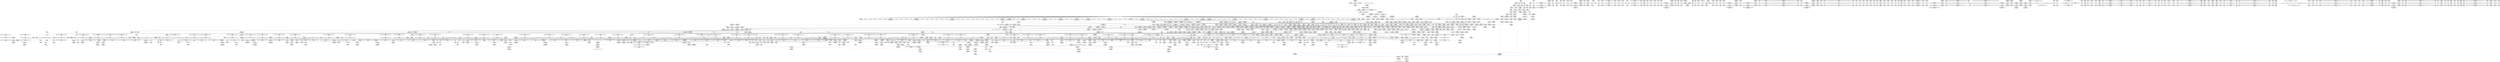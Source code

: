 digraph {
	CE0x44891f0 [shape=record,shape=Mrecord,label="{CE0x44891f0|GLOBAL:lockdep_rcu_suspicious|*Constant*}"]
	CE0x4456490 [shape=record,shape=Mrecord,label="{CE0x4456490|0:_i8,_8:_i32,_24:_%struct.selinux_audit_data*,_:_SCMRE_0,1_|*MultipleSource*|security/selinux/hooks.c, 5294|security/selinux/hooks.c,5304}"]
	CE0x448e3d0 [shape=record,shape=Mrecord,label="{CE0x448e3d0|i64_5|*Constant*}"]
	CE0x44a7b90 [shape=record,shape=Mrecord,label="{CE0x44a7b90|i64*_getelementptr_inbounds_(_2_x_i64_,_2_x_i64_*___llvm_gcov_ctr98,_i64_0,_i64_0)|*Constant*|*SummSource*}"]
	CE0x4419640 [shape=record,shape=Mrecord,label="{CE0x4419640|current_sid:entry|*SummSink*}"]
	CE0x44d8360 [shape=record,shape=Mrecord,label="{CE0x44d8360|_ret_void,_!dbg_!27717|include/linux/rcupdate.h,419|*SummSink*}"]
	CE0x4449990 [shape=record,shape=Mrecord,label="{CE0x4449990|selinux_shm_alloc_security:tmp20|security/selinux/hooks.c,5314}"]
	CE0x4474890 [shape=record,shape=Mrecord,label="{CE0x4474890|avc_has_perm:entry|*SummSource*}"]
	CE0x454aa00 [shape=record,shape=Mrecord,label="{CE0x454aa00|i8*_undef|*Constant*|*SummSource*}"]
	CE0x443fd40 [shape=record,shape=Mrecord,label="{CE0x443fd40|80:_i32,_112:_i8*,_:_CMRE_50,51_}"]
	CE0x444d520 [shape=record,shape=Mrecord,label="{CE0x444d520|GLOBAL:current_task|Global_var:current_task|*SummSink*}"]
	CE0x44bc970 [shape=record,shape=Mrecord,label="{CE0x44bc970|ipc_alloc_security:tmp10|security/selinux/hooks.c,5087|*SummSink*}"]
	CE0x44d4f20 [shape=record,shape=Mrecord,label="{CE0x44d4f20|task_sid:do.end|*SummSource*}"]
	CE0x4427150 [shape=record,shape=Mrecord,label="{CE0x4427150|_call_void_mcount()_#3}"]
	CE0x4499c60 [shape=record,shape=Mrecord,label="{CE0x4499c60|current_sid:call4|security/selinux/hooks.c,218}"]
	CE0x44b8e60 [shape=record,shape=Mrecord,label="{CE0x44b8e60|__preempt_count_sub:tmp6|./arch/x86/include/asm/preempt.h,78|*SummSource*}"]
	CE0x4477920 [shape=record,shape=Mrecord,label="{CE0x4477920|avc_has_perm:tclass|Function::avc_has_perm&Arg::tclass::|*SummSource*}"]
	CE0x44e3a00 [shape=record,shape=Mrecord,label="{CE0x44e3a00|rcu_read_lock:tmp4|include/linux/rcupdate.h,882|*SummSource*}"]
	CE0x44df440 [shape=record,shape=Mrecord,label="{CE0x44df440|GLOBAL:rcu_read_unlock.__warned|Global_var:rcu_read_unlock.__warned}"]
	CE0x44b4490 [shape=record,shape=Mrecord,label="{CE0x44b4490|i64_4|*Constant*}"]
	CE0x456ac70 [shape=record,shape=Mrecord,label="{CE0x456ac70|__preempt_count_sub:do.body|*SummSource*}"]
	CE0x44f4e70 [shape=record,shape=Mrecord,label="{CE0x44f4e70|rcu_read_unlock:tmp15|include/linux/rcupdate.h,933}"]
	CE0x44d4d70 [shape=record,shape=Mrecord,label="{CE0x44d4d70|kmalloc:tmp2|*SummSink*}"]
	CE0x44f5870 [shape=record,shape=Mrecord,label="{CE0x44f5870|__rcu_read_lock:tmp3|*SummSink*}"]
	CE0x44e36f0 [shape=record,shape=Mrecord,label="{CE0x44e36f0|rcu_read_lock:tmp4|include/linux/rcupdate.h,882}"]
	CE0x443f8d0 [shape=record,shape=Mrecord,label="{CE0x443f8d0|i32_0|*Constant*|*SummSink*}"]
	CE0x44e7d40 [shape=record,shape=Mrecord,label="{CE0x44e7d40|i8_1|*Constant*}"]
	CE0x4436050 [shape=record,shape=Mrecord,label="{CE0x4436050|80:_i32,_112:_i8*,_:_CMRE_54,55_}"]
	CE0x447d1d0 [shape=record,shape=Mrecord,label="{CE0x447d1d0|i64*_getelementptr_inbounds_(_9_x_i64_,_9_x_i64_*___llvm_gcov_ctr310,_i64_0,_i64_8)|*Constant*}"]
	CE0x44cb390 [shape=record,shape=Mrecord,label="{CE0x44cb390|i64*_getelementptr_inbounds_(_6_x_i64_,_6_x_i64_*___llvm_gcov_ctr301,_i64_0,_i64_3)|*Constant*|*SummSink*}"]
	CE0x44484a0 [shape=record,shape=Mrecord,label="{CE0x44484a0|80:_i32,_112:_i8*,_:_CMRE_35,36_}"]
	CE0x44c66d0 [shape=record,shape=Mrecord,label="{CE0x44c66d0|task_sid:tmp17|security/selinux/hooks.c,208}"]
	CE0x4492ec0 [shape=record,shape=Mrecord,label="{CE0x4492ec0|kzalloc:entry|*SummSource*}"]
	CE0x44a54a0 [shape=record,shape=Mrecord,label="{CE0x44a54a0|_call_void_rcu_read_lock()_#10,_!dbg_!27712|security/selinux/hooks.c,207|*SummSource*}"]
	CE0x442ea40 [shape=record,shape=Mrecord,label="{CE0x442ea40|80:_i32,_112:_i8*,_:_CMRE_68,69_}"]
	CE0x44761c0 [shape=record,shape=Mrecord,label="{CE0x44761c0|selinux_shm_alloc_security:tmp13|security/selinux/hooks.c,5309|*SummSink*}"]
	CE0x444ce90 [shape=record,shape=Mrecord,label="{CE0x444ce90|current_sid:do.end|*SummSource*}"]
	CE0x44ca650 [shape=record,shape=Mrecord,label="{CE0x44ca650|i64_2|*Constant*}"]
	CE0x4491790 [shape=record,shape=Mrecord,label="{CE0x4491790|task_sid:call|security/selinux/hooks.c,208|*SummSink*}"]
	CE0x447c1d0 [shape=record,shape=Mrecord,label="{CE0x447c1d0|selinux_shm_alloc_security:tmp18|security/selinux/hooks.c,5313|*SummSource*}"]
	CE0x448f6f0 [shape=record,shape=Mrecord,label="{CE0x448f6f0|ipc_alloc_security:tmp2|security/selinux/hooks.c,5083}"]
	CE0x447f4c0 [shape=record,shape=Mrecord,label="{CE0x447f4c0|GLOBAL:ipc_free_security|*Constant*|*SummSink*}"]
	CE0x453b7d0 [shape=record,shape=Mrecord,label="{CE0x453b7d0|rcu_read_unlock:tmp18|include/linux/rcupdate.h,933}"]
	CE0x44f7690 [shape=record,shape=Mrecord,label="{CE0x44f7690|_call_void_mcount()_#3}"]
	CE0x443a8f0 [shape=record,shape=Mrecord,label="{CE0x443a8f0|rcu_read_unlock:tmp8|include/linux/rcupdate.h,933|*SummSink*}"]
	CE0x44a9e30 [shape=record,shape=Mrecord,label="{CE0x44a9e30|ipc_alloc_security:sclass2|security/selinux/hooks.c,5088|*SummSource*}"]
	CE0x44c52b0 [shape=record,shape=Mrecord,label="{CE0x44c52b0|rcu_read_unlock:tmp2|*SummSource*}"]
	CE0x44193f0 [shape=record,shape=Mrecord,label="{CE0x44193f0|get_current:tmp2|*SummSink*}"]
	CE0x4448d50 [shape=record,shape=Mrecord,label="{CE0x4448d50|selinux_shm_alloc_security:call2|security/selinux/hooks.c,5298|*SummSink*}"]
	CE0x44e0f30 [shape=record,shape=Mrecord,label="{CE0x44e0f30|rcu_read_lock:if.end}"]
	CE0x45345a0 [shape=record,shape=Mrecord,label="{CE0x45345a0|__rcu_read_unlock:do.body}"]
	CE0x44b0c80 [shape=record,shape=Mrecord,label="{CE0x44b0c80|rcu_read_lock:tmp20|include/linux/rcupdate.h,882|*SummSource*}"]
	CE0x4549eb0 [shape=record,shape=Mrecord,label="{CE0x4549eb0|i64_ptrtoint_(i8*_blockaddress(_rcu_lock_acquire,_%__here)_to_i64)|*Constant*}"]
	CE0x4538520 [shape=record,shape=Mrecord,label="{CE0x4538520|rcu_read_unlock:tobool1|include/linux/rcupdate.h,933|*SummSink*}"]
	CE0x45571c0 [shape=record,shape=Mrecord,label="{CE0x45571c0|__preempt_count_sub:val|Function::__preempt_count_sub&Arg::val::}"]
	CE0x449f070 [shape=record,shape=Mrecord,label="{CE0x449f070|task_sid:tmp14|security/selinux/hooks.c,208|*SummSink*}"]
	CE0x443b2b0 [shape=record,shape=Mrecord,label="{CE0x443b2b0|ipc_alloc_security:sclass|Function::ipc_alloc_security&Arg::sclass::|*SummSink*}"]
	CE0x44d5b90 [shape=record,shape=Mrecord,label="{CE0x44d5b90|rcu_read_unlock:if.then|*SummSink*}"]
	"CONST[source:1(input),value:2(dynamic)][purpose:{object}][SrcIdx:0]"
	CE0x44c9cd0 [shape=record,shape=Mrecord,label="{CE0x44c9cd0|ipc_alloc_security:tmp10|security/selinux/hooks.c,5087|*SummSource*}"]
	CE0x443d640 [shape=record,shape=Mrecord,label="{CE0x443d640|80:_i32,_112:_i8*,_:_CMRE_100,102_|*MultipleSource*|Function::selinux_shm_alloc_security&Arg::shp::|security/selinux/hooks.c,5298}"]
	CE0x447a860 [shape=record,shape=Mrecord,label="{CE0x447a860|i64*_getelementptr_inbounds_(_11_x_i64_,_11_x_i64_*___llvm_gcov_ctr125,_i64_0,_i64_9)|*Constant*|*SummSource*}"]
	CE0x456f2e0 [shape=record,shape=Mrecord,label="{CE0x456f2e0|__preempt_count_sub:sub|./arch/x86/include/asm/preempt.h,77}"]
	CE0x45376c0 [shape=record,shape=Mrecord,label="{CE0x45376c0|rcu_read_unlock:land.lhs.true}"]
	CE0x443ced0 [shape=record,shape=Mrecord,label="{CE0x443ced0|GLOBAL:current_sid.__warned|Global_var:current_sid.__warned}"]
	CE0x44a4b70 [shape=record,shape=Mrecord,label="{CE0x44a4b70|i64*_getelementptr_inbounds_(_13_x_i64_,_13_x_i64_*___llvm_gcov_ctr126,_i64_0,_i64_1)|*Constant*}"]
	CE0x443dfd0 [shape=record,shape=Mrecord,label="{CE0x443dfd0|80:_i32,_112:_i8*,_:_CMRE_176,184_|*MultipleSource*|Function::selinux_shm_alloc_security&Arg::shp::|security/selinux/hooks.c,5298}"]
	CE0x4447c80 [shape=record,shape=Mrecord,label="{CE0x4447c80|selinux_shm_alloc_security:shp|Function::selinux_shm_alloc_security&Arg::shp::}"]
	CE0x4433700 [shape=record,shape=Mrecord,label="{CE0x4433700|i64_2|*Constant*}"]
	CE0x4540430 [shape=record,shape=Mrecord,label="{CE0x4540430|rcu_lock_release:entry}"]
	CE0x4436900 [shape=record,shape=Mrecord,label="{CE0x4436900|get_current:entry}"]
	CE0x4454d10 [shape=record,shape=Mrecord,label="{CE0x4454d10|selinux_shm_alloc_security:shm_perm3|security/selinux/hooks.c,5302|*SummSink*}"]
	CE0x4478a00 [shape=record,shape=Mrecord,label="{CE0x4478a00|selinux_shm_alloc_security:ipc_id|security/selinux/hooks.c,5305|*SummSource*}"]
	CE0x44e7b10 [shape=record,shape=Mrecord,label="{CE0x44e7b10|task_sid:tmp18|security/selinux/hooks.c,208|*SummSink*}"]
	CE0x447a2c0 [shape=record,shape=Mrecord,label="{CE0x447a2c0|i8*_getelementptr_inbounds_(_45_x_i8_,_45_x_i8_*_.str12,_i32_0,_i32_0)|*Constant*}"]
	CE0x443b120 [shape=record,shape=Mrecord,label="{CE0x443b120|rcu_read_unlock:bb|*SummSource*}"]
	CE0x44e35a0 [shape=record,shape=Mrecord,label="{CE0x44e35a0|task_sid:tmp7|security/selinux/hooks.c,208}"]
	CE0x44cab80 [shape=record,shape=Mrecord,label="{CE0x44cab80|kzalloc:tmp3|*SummSource*}"]
	CE0x4479460 [shape=record,shape=Mrecord,label="{CE0x4479460|GLOBAL:__kmalloc|*Constant*|*SummSource*}"]
	CE0x44702c0 [shape=record,shape=Mrecord,label="{CE0x44702c0|current_sid:tmp18|security/selinux/hooks.c,218}"]
	CE0x4491290 [shape=record,shape=Mrecord,label="{CE0x4491290|current_sid:tmp11|security/selinux/hooks.c,218}"]
	CE0x44bbe70 [shape=record,shape=Mrecord,label="{CE0x44bbe70|GLOBAL:rcu_read_unlock.__warned|Global_var:rcu_read_unlock.__warned|*SummSource*}"]
	CE0x4534f20 [shape=record,shape=Mrecord,label="{CE0x4534f20|__rcu_read_lock:tmp1}"]
	CE0x4436cc0 [shape=record,shape=Mrecord,label="{CE0x4436cc0|current_sid:tmp1|*SummSource*}"]
	CE0x4455620 [shape=record,shape=Mrecord,label="{CE0x4455620|i32_10|*Constant*|*SummSink*}"]
	CE0x4556890 [shape=record,shape=Mrecord,label="{CE0x4556890|rcu_lock_acquire:__here|*SummSink*}"]
	CE0x4424130 [shape=record,shape=Mrecord,label="{CE0x4424130|selinux_shm_alloc_security:tmp4|security/selinux/hooks.c,5299|*SummSink*}"]
	CE0x44b9710 [shape=record,shape=Mrecord,label="{CE0x44b9710|rcu_read_lock:tmp6|include/linux/rcupdate.h,882|*SummSink*}"]
	CE0x447fd90 [shape=record,shape=Mrecord,label="{CE0x447fd90|ipc_free_security:entry|*SummSource*}"]
	CE0x457cb10 [shape=record,shape=Mrecord,label="{CE0x457cb10|__preempt_count_add:do.body|*SummSink*}"]
	CE0x4540cf0 [shape=record,shape=Mrecord,label="{CE0x4540cf0|rcu_lock_release:entry|*SummSink*}"]
	CE0x44be9c0 [shape=record,shape=Mrecord,label="{CE0x44be9c0|ipc_alloc_security:tmp2|security/selinux/hooks.c,5083|*SummSource*}"]
	CE0x44ca130 [shape=record,shape=Mrecord,label="{CE0x44ca130|kzalloc:tmp1|*SummSink*}"]
	CE0x457f330 [shape=record,shape=Mrecord,label="{CE0x457f330|__rcu_read_unlock:tmp4|include/linux/rcupdate.h,244|*SummSource*}"]
	CE0x4441bf0 [shape=record,shape=Mrecord,label="{CE0x4441bf0|selinux_shm_alloc_security:tobool|security/selinux/hooks.c,5299|*SummSource*}"]
	CE0x444dc70 [shape=record,shape=Mrecord,label="{CE0x444dc70|task_sid:entry|*SummSource*}"]
	CE0x44b5d00 [shape=record,shape=Mrecord,label="{CE0x44b5d00|rcu_read_lock:call3|include/linux/rcupdate.h,882}"]
	CE0x44f5720 [shape=record,shape=Mrecord,label="{CE0x44f5720|i32_77|*Constant*|*SummSource*}"]
	CE0x4423ed0 [shape=record,shape=Mrecord,label="{CE0x4423ed0|80:_i32,_112:_i8*,_:_CMRE_18,19_}"]
	CE0x44b0a70 [shape=record,shape=Mrecord,label="{CE0x44b0a70|rcu_read_lock:tmp20|include/linux/rcupdate.h,882}"]
	CE0x44313d0 [shape=record,shape=Mrecord,label="{CE0x44313d0|80:_i32,_112:_i8*,_:_CMRE_84,88_|*MultipleSource*|Function::selinux_shm_alloc_security&Arg::shp::|security/selinux/hooks.c,5298}"]
	CE0x44f5270 [shape=record,shape=Mrecord,label="{CE0x44f5270|rcu_read_unlock:tmp15|include/linux/rcupdate.h,933|*SummSink*}"]
	CE0x44c5f10 [shape=record,shape=Mrecord,label="{CE0x44c5f10|task_sid:tmp14|security/selinux/hooks.c,208}"]
	CE0x4422130 [shape=record,shape=Mrecord,label="{CE0x4422130|GLOBAL:__llvm_gcov_ctr125|Global_var:__llvm_gcov_ctr125}"]
	CE0x44dc6e0 [shape=record,shape=Mrecord,label="{CE0x44dc6e0|i64*_getelementptr_inbounds_(_2_x_i64_,_2_x_i64_*___llvm_gcov_ctr109,_i64_0,_i64_0)|*Constant*}"]
	CE0x456c6e0 [shape=record,shape=Mrecord,label="{CE0x456c6e0|_call_void_mcount()_#3|*SummSink*}"]
	CE0x4542a10 [shape=record,shape=Mrecord,label="{CE0x4542a10|_ret_void,_!dbg_!27717|include/linux/rcupdate.h,245|*SummSink*}"]
	CE0x442bd90 [shape=record,shape=Mrecord,label="{CE0x442bd90|current_sid:if.then|*SummSource*}"]
	CE0x453cc50 [shape=record,shape=Mrecord,label="{CE0x453cc50|i32_934|*Constant*}"]
	CE0x444d030 [shape=record,shape=Mrecord,label="{CE0x444d030|current_sid:land.lhs.true2}"]
	CE0x44bf320 [shape=record,shape=Mrecord,label="{CE0x44bf320|kzalloc:size|Function::kzalloc&Arg::size::|*SummSink*}"]
	CE0x44d4650 [shape=record,shape=Mrecord,label="{CE0x44d4650|i64_3|*Constant*}"]
	CE0x4426f60 [shape=record,shape=Mrecord,label="{CE0x4426f60|80:_i32,_112:_i8*,_:_CMRE_14,15_}"]
	CE0x4558cc0 [shape=record,shape=Mrecord,label="{CE0x4558cc0|i64*_getelementptr_inbounds_(_4_x_i64_,_4_x_i64_*___llvm_gcov_ctr134,_i64_0,_i64_2)|*Constant*|*SummSource*}"]
	CE0x4422340 [shape=record,shape=Mrecord,label="{CE0x4422340|GLOBAL:__llvm_gcov_ctr125|Global_var:__llvm_gcov_ctr125|*SummSource*}"]
	CE0x44f70f0 [shape=record,shape=Mrecord,label="{CE0x44f70f0|GLOBAL:task_sid.__warned|Global_var:task_sid.__warned|*SummSource*}"]
	CE0x448c540 [shape=record,shape=Mrecord,label="{CE0x448c540|i64*_getelementptr_inbounds_(_11_x_i64_,_11_x_i64_*___llvm_gcov_ctr125,_i64_0,_i64_8)|*Constant*|*SummSink*}"]
	CE0x44b6300 [shape=record,shape=Mrecord,label="{CE0x44b6300|i64_6|*Constant*}"]
	CE0x442af50 [shape=record,shape=Mrecord,label="{CE0x442af50|80:_i32,_112:_i8*,_:_CMRE_65,66_}"]
	CE0x4499ef0 [shape=record,shape=Mrecord,label="{CE0x4499ef0|current_sid:call4|security/selinux/hooks.c,218|*SummSource*}"]
	CE0x4436ae0 [shape=record,shape=Mrecord,label="{CE0x4436ae0|_ret_%struct.task_struct*_%tmp4,_!dbg_!27714|./arch/x86/include/asm/current.h,14|*SummSource*}"]
	CE0x4537a60 [shape=record,shape=Mrecord,label="{CE0x4537a60|GLOBAL:__preempt_count|Global_var:__preempt_count|*SummSource*}"]
	CE0x44ca230 [shape=record,shape=Mrecord,label="{CE0x44ca230|get_current:tmp|*SummSink*}"]
	CE0x447dc90 [shape=record,shape=Mrecord,label="{CE0x447dc90|selinux_shm_alloc_security:tmp16|security/selinux/hooks.c,5310}"]
	CE0x4566390 [shape=record,shape=Mrecord,label="{CE0x4566390|__preempt_count_add:tmp6|./arch/x86/include/asm/preempt.h,73}"]
	CE0x44c7f10 [shape=record,shape=Mrecord,label="{CE0x44c7f10|i32_2|*Constant*|*SummSink*}"]
	CE0x44b02b0 [shape=record,shape=Mrecord,label="{CE0x44b02b0|i64*_getelementptr_inbounds_(_11_x_i64_,_11_x_i64_*___llvm_gcov_ctr127,_i64_0,_i64_9)|*Constant*|*SummSink*}"]
	CE0x44721f0 [shape=record,shape=Mrecord,label="{CE0x44721f0|selinux_shm_alloc_security:tmp10|security/selinux/hooks.c,5305}"]
	CE0x4434bc0 [shape=record,shape=Mrecord,label="{CE0x4434bc0|selinux_shm_alloc_security:call|security/selinux/hooks.c,5295|*SummSource*}"]
	CE0x4490370 [shape=record,shape=Mrecord,label="{CE0x4490370|current_sid:tmp10|security/selinux/hooks.c,218|*SummSource*}"]
	CE0x4490c30 [shape=record,shape=Mrecord,label="{CE0x4490c30|current_sid:bb}"]
	CE0x449ab20 [shape=record,shape=Mrecord,label="{CE0x449ab20|current_sid:cred|security/selinux/hooks.c,218}"]
	CE0x449b2d0 [shape=record,shape=Mrecord,label="{CE0x449b2d0|i8*_null|*Constant*}"]
	CE0x44cadd0 [shape=record,shape=Mrecord,label="{CE0x44cadd0|_call_void_mcount()_#3}"]
	CE0x4477670 [shape=record,shape=Mrecord,label="{CE0x4477670|avc_has_perm:tsid|Function::avc_has_perm&Arg::tsid::|*SummSink*}"]
	CE0x4424e90 [shape=record,shape=Mrecord,label="{CE0x4424e90|current_sid:tmp6|security/selinux/hooks.c,218|*SummSink*}"]
	CE0x4558540 [shape=record,shape=Mrecord,label="{CE0x4558540|__preempt_count_sub:tmp7|./arch/x86/include/asm/preempt.h,78|*SummSource*}"]
	CE0x4430030 [shape=record,shape=Mrecord,label="{CE0x4430030|GLOBAL:__llvm_gcov_ctr310|Global_var:__llvm_gcov_ctr310|*SummSink*}"]
	CE0x44a9bd0 [shape=record,shape=Mrecord,label="{CE0x44a9bd0|kzalloc:tmp2}"]
	CE0x44a20a0 [shape=record,shape=Mrecord,label="{CE0x44a20a0|current_sid:tmp24|security/selinux/hooks.c,220|*SummSource*}"]
	CE0x441d9d0 [shape=record,shape=Mrecord,label="{CE0x441d9d0|selinux_shm_alloc_security:if.then|*SummSource*}"]
	CE0x4436740 [shape=record,shape=Mrecord,label="{CE0x4436740|GLOBAL:get_current|*Constant*|*SummSink*}"]
	CE0x4436a00 [shape=record,shape=Mrecord,label="{CE0x4436a00|get_current:entry|*SummSource*}"]
	CE0x448dc10 [shape=record,shape=Mrecord,label="{CE0x448dc10|ipc_alloc_security:if.then}"]
	CE0x4445d90 [shape=record,shape=Mrecord,label="{CE0x4445d90|ipc_alloc_security:entry|*SummSink*}"]
	CE0x44a62d0 [shape=record,shape=Mrecord,label="{CE0x44a62d0|_ret_void,_!dbg_!27735|include/linux/rcupdate.h,884}"]
	CE0x44de8c0 [shape=record,shape=Mrecord,label="{CE0x44de8c0|_call_void_rcu_lock_acquire(%struct.lockdep_map*_rcu_lock_map)_#10,_!dbg_!27711|include/linux/rcupdate.h,881|*SummSource*}"]
	CE0x44e6680 [shape=record,shape=Mrecord,label="{CE0x44e6680|i64*_getelementptr_inbounds_(_13_x_i64_,_13_x_i64_*___llvm_gcov_ctr126,_i64_0,_i64_9)|*Constant*}"]
	CE0x44c53c0 [shape=record,shape=Mrecord,label="{CE0x44c53c0|task_sid:tmp7|security/selinux/hooks.c,208|*SummSink*}"]
	CE0x44d5c70 [shape=record,shape=Mrecord,label="{CE0x44d5c70|rcu_read_unlock:if.end|*SummSource*}"]
	CE0x44401f0 [shape=record,shape=Mrecord,label="{CE0x44401f0|selinux_shm_alloc_security:call1|security/selinux/hooks.c,5298|*SummSink*}"]
	CE0x4484d10 [shape=record,shape=Mrecord,label="{CE0x4484d10|__rcu_read_lock:tmp6|include/linux/rcupdate.h,240|*SummSource*}"]
	CE0x448f2a0 [shape=record,shape=Mrecord,label="{CE0x448f2a0|current_sid:tmp10|security/selinux/hooks.c,218}"]
	CE0x44bafb0 [shape=record,shape=Mrecord,label="{CE0x44bafb0|i64*_getelementptr_inbounds_(_4_x_i64_,_4_x_i64_*___llvm_gcov_ctr130,_i64_0,_i64_1)|*Constant*|*SummSink*}"]
	CE0x44f4910 [shape=record,shape=Mrecord,label="{CE0x44f4910|rcu_read_lock:tobool|include/linux/rcupdate.h,882}"]
	CE0x4430590 [shape=record,shape=Mrecord,label="{CE0x4430590|selinux_shm_alloc_security:tmp3|security/selinux/hooks.c,5299|*SummSource*}"]
	CE0x4538110 [shape=record,shape=Mrecord,label="{CE0x4538110|__rcu_read_lock:tmp6|include/linux/rcupdate.h,240|*SummSink*}"]
	CE0x44e9d70 [shape=record,shape=Mrecord,label="{CE0x44e9d70|task_sid:tmp10|security/selinux/hooks.c,208|*SummSink*}"]
	CE0x44b8af0 [shape=record,shape=Mrecord,label="{CE0x44b8af0|GLOBAL:__llvm_gcov_ctr132|Global_var:__llvm_gcov_ctr132|*SummSink*}"]
	CE0x4479380 [shape=record,shape=Mrecord,label="{CE0x4479380|kmalloc:call|include/linux/slab.h,429|*SummSink*}"]
	CE0x44f0c40 [shape=record,shape=Mrecord,label="{CE0x44f0c40|i64*_getelementptr_inbounds_(_13_x_i64_,_13_x_i64_*___llvm_gcov_ctr126,_i64_0,_i64_10)|*Constant*|*SummSink*}"]
	CE0x44bd560 [shape=record,shape=Mrecord,label="{CE0x44bd560|ipc_alloc_security:sid3|security/selinux/hooks.c,5089|*SummSink*}"]
	CE0x44342a0 [shape=record,shape=Mrecord,label="{CE0x44342a0|_ret_i8*_%call,_!dbg_!27715|include/linux/slab.h,578}"]
	CE0x4451a90 [shape=record,shape=Mrecord,label="{CE0x4451a90|get_current:tmp2}"]
	CE0x4474f50 [shape=record,shape=Mrecord,label="{CE0x4474f50|selinux_shm_alloc_security:call6|security/selinux/hooks.c,5307|*SummSource*}"]
	CE0x4554020 [shape=record,shape=Mrecord,label="{CE0x4554020|rcu_lock_release:tmp3|*SummSink*}"]
	CE0x454c410 [shape=record,shape=Mrecord,label="{CE0x454c410|__rcu_read_unlock:do.end|*SummSource*}"]
	CE0x4422cc0 [shape=record,shape=Mrecord,label="{CE0x4422cc0|_call_void_mcount()_#3}"]
	CE0x4562080 [shape=record,shape=Mrecord,label="{CE0x4562080|_call_void___preempt_count_sub(i32_1)_#10,_!dbg_!27715|include/linux/rcupdate.h,244|*SummSink*}"]
	CE0x444b5f0 [shape=record,shape=Mrecord,label="{CE0x444b5f0|kmalloc:size|Function::kmalloc&Arg::size::|*SummSource*}"]
	CE0x4420e20 [shape=record,shape=Mrecord,label="{CE0x4420e20|selinux_shm_alloc_security:tmp3|security/selinux/hooks.c,5299|*SummSink*}"]
	CE0x44e1170 [shape=record,shape=Mrecord,label="{CE0x44e1170|rcu_read_lock:if.end|*SummSink*}"]
	CE0x4491c60 [shape=record,shape=Mrecord,label="{CE0x4491c60|current_sid:tmp14|security/selinux/hooks.c,218}"]
	CE0x44f0760 [shape=record,shape=Mrecord,label="{CE0x44f0760|i64*_getelementptr_inbounds_(_13_x_i64_,_13_x_i64_*___llvm_gcov_ctr126,_i64_0,_i64_10)|*Constant*}"]
	CE0x4554ba0 [shape=record,shape=Mrecord,label="{CE0x4554ba0|rcu_lock_acquire:__here|*SummSource*}"]
	CE0x449ddb0 [shape=record,shape=Mrecord,label="{CE0x449ddb0|_call_void_mcount()_#3|*SummSink*}"]
	CE0x4475960 [shape=record,shape=Mrecord,label="{CE0x4475960|i64_5|*Constant*|*SummSink*}"]
	CE0x4444690 [shape=record,shape=Mrecord,label="{CE0x4444690|current_sid:tmp14|security/selinux/hooks.c,218|*SummSink*}"]
	CE0x448ae60 [shape=record,shape=Mrecord,label="{CE0x448ae60|i64*_getelementptr_inbounds_(_11_x_i64_,_11_x_i64_*___llvm_gcov_ctr125,_i64_0,_i64_1)|*Constant*}"]
	CE0x44a9a00 [shape=record,shape=Mrecord,label="{CE0x44a9a00|kzalloc:tmp1}"]
	CE0x442f3e0 [shape=record,shape=Mrecord,label="{CE0x442f3e0|get_current:tmp1|*SummSink*}"]
	CE0x45954f0 [shape=record,shape=Mrecord,label="{CE0x45954f0|__preempt_count_add:tmp1|*SummSink*}"]
	CE0x45402c0 [shape=record,shape=Mrecord,label="{CE0x45402c0|_call_void_rcu_lock_release(%struct.lockdep_map*_rcu_lock_map)_#10,_!dbg_!27733|include/linux/rcupdate.h,935|*SummSink*}"]
	CE0x44dcf40 [shape=record,shape=Mrecord,label="{CE0x44dcf40|cred_sid:security|security/selinux/hooks.c,196|*SummSink*}"]
	CE0x448f9c0 [shape=record,shape=Mrecord,label="{CE0x448f9c0|i64*_getelementptr_inbounds_(_11_x_i64_,_11_x_i64_*___llvm_gcov_ctr125,_i64_0,_i64_0)|*Constant*}"]
	CE0x448e160 [shape=record,shape=Mrecord,label="{CE0x448e160|i64_4|*Constant*}"]
	CE0x44859d0 [shape=record,shape=Mrecord,label="{CE0x44859d0|_call_void_mcount()_#3}"]
	CE0x4557a80 [shape=record,shape=Mrecord,label="{CE0x4557a80|__preempt_count_add:tmp1}"]
	CE0x453d690 [shape=record,shape=Mrecord,label="{CE0x453d690|i8*_getelementptr_inbounds_(_44_x_i8_,_44_x_i8_*_.str47,_i32_0,_i32_0)|*Constant*|*SummSource*}"]
	CE0x447e0f0 [shape=record,shape=Mrecord,label="{CE0x447e0f0|selinux_shm_alloc_security:tmp17|security/selinux/hooks.c,5310}"]
	CE0x447e820 [shape=record,shape=Mrecord,label="{CE0x447e820|selinux_shm_alloc_security:shm_perm9|security/selinux/hooks.c,5310|*SummSource*}"]
	CE0x454fe70 [shape=record,shape=Mrecord,label="{CE0x454fe70|_call_void_lock_acquire(%struct.lockdep_map*_%map,_i32_0,_i32_0,_i32_2,_i32_0,_%struct.lockdep_map*_null,_i64_ptrtoint_(i8*_blockaddress(_rcu_lock_acquire,_%__here)_to_i64))_#10,_!dbg_!27716|include/linux/rcupdate.h,418|*SummSink*}"]
	CE0x454e3a0 [shape=record,shape=Mrecord,label="{CE0x454e3a0|rcu_lock_release:tmp4|include/linux/rcupdate.h,423|*SummSource*}"]
	CE0x444d280 [shape=record,shape=Mrecord,label="{CE0x444d280|GLOBAL:current_task|Global_var:current_task|*SummSource*}"]
	CE0x4492e00 [shape=record,shape=Mrecord,label="{CE0x4492e00|kzalloc:entry}"]
	CE0x448bd70 [shape=record,shape=Mrecord,label="{CE0x448bd70|ipc_free_security:tmp|*SummSink*}"]
	CE0x45820d0 [shape=record,shape=Mrecord,label="{CE0x45820d0|i64*_getelementptr_inbounds_(_4_x_i64_,_4_x_i64_*___llvm_gcov_ctr135,_i64_0,_i64_0)|*Constant*|*SummSink*}"]
	CE0x4423da0 [shape=record,shape=Mrecord,label="{CE0x4423da0|80:_i32,_112:_i8*,_:_CMRE_17,18_}"]
	CE0x4533140 [shape=record,shape=Mrecord,label="{CE0x4533140|_call_void_mcount()_#3|*SummSource*}"]
	CE0x444ed50 [shape=record,shape=Mrecord,label="{CE0x444ed50|current_sid:do.body}"]
	CE0x44c4bf0 [shape=record,shape=Mrecord,label="{CE0x44c4bf0|_ret_void,_!dbg_!27719|./arch/x86/include/asm/preempt.h,73}"]
	CE0x4417da0 [shape=record,shape=Mrecord,label="{CE0x4417da0|GLOBAL:current_sid.__warned|Global_var:current_sid.__warned|*SummSource*}"]
	CE0x457e840 [shape=record,shape=Mrecord,label="{CE0x457e840|__rcu_read_unlock:do.end|*SummSink*}"]
	CE0x4433590 [shape=record,shape=Mrecord,label="{CE0x4433590|i64_3|*Constant*|*SummSink*}"]
	CE0x443c580 [shape=record,shape=Mrecord,label="{CE0x443c580|80:_i32,_112:_i8*,_:_CMRE_160,168_|*MultipleSource*|Function::selinux_shm_alloc_security&Arg::shp::|security/selinux/hooks.c,5298}"]
	CE0x44c3330 [shape=record,shape=Mrecord,label="{CE0x44c3330|cred_sid:tmp2}"]
	CE0x4531a30 [shape=record,shape=Mrecord,label="{CE0x4531a30|rcu_read_unlock:tmp}"]
	CE0x444f550 [shape=record,shape=Mrecord,label="{CE0x444f550|_call_void_mcount()_#3|*SummSink*}"]
	CE0x4457540 [shape=record,shape=Mrecord,label="{CE0x4457540|selinux_shm_alloc_security:tmp8|security/selinux/hooks.c,5302|*SummSource*}"]
	CE0x44b2800 [shape=record,shape=Mrecord,label="{CE0x44b2800|rcu_read_unlock:tobool1|include/linux/rcupdate.h,933|*SummSource*}"]
	CE0x4442fa0 [shape=record,shape=Mrecord,label="{CE0x4442fa0|current_sid:entry}"]
	CE0x4485ca0 [shape=record,shape=Mrecord,label="{CE0x4485ca0|GLOBAL:rcu_read_lock|*Constant*}"]
	CE0x44861d0 [shape=record,shape=Mrecord,label="{CE0x44861d0|i32_32768|*Constant*|*SummSink*}"]
	CE0x4567410 [shape=record,shape=Mrecord,label="{CE0x4567410|__rcu_read_lock:do.end}"]
	CE0x4537240 [shape=record,shape=Mrecord,label="{CE0x4537240|__rcu_read_lock:tmp5|include/linux/rcupdate.h,239}"]
	CE0x4447050 [shape=record,shape=Mrecord,label="{CE0x4447050|current_sid:call|security/selinux/hooks.c,218}"]
	CE0x4435e50 [shape=record,shape=Mrecord,label="{CE0x4435e50|current_sid:tmp6|security/selinux/hooks.c,218|*SummSource*}"]
	CE0x444e1e0 [shape=record,shape=Mrecord,label="{CE0x444e1e0|_ret_i32_%call7,_!dbg_!27749|security/selinux/hooks.c,210}"]
	CE0x442bd20 [shape=record,shape=Mrecord,label="{CE0x442bd20|current_sid:if.then}"]
	CE0x4418f60 [shape=record,shape=Mrecord,label="{CE0x4418f60|i64_3|*Constant*}"]
	CE0x449a5c0 [shape=record,shape=Mrecord,label="{CE0x449a5c0|i32_78|*Constant*}"]
	CE0x44f1390 [shape=record,shape=Mrecord,label="{CE0x44f1390|task_sid:tmp23|security/selinux/hooks.c,208|*SummSink*}"]
	CE0x4475850 [shape=record,shape=Mrecord,label="{CE0x4475850|i64_5|*Constant*}"]
	CE0x44dac00 [shape=record,shape=Mrecord,label="{CE0x44dac00|cred_sid:cred|Function::cred_sid&Arg::cred::|*SummSource*}"]
	CE0x453d620 [shape=record,shape=Mrecord,label="{CE0x453d620|i8*_getelementptr_inbounds_(_44_x_i8_,_44_x_i8_*_.str47,_i32_0,_i32_0)|*Constant*}"]
	CE0x61aca60 [shape=record,shape=Mrecord,label="{CE0x61aca60|80:_i32,_112:_i8*,_:_CMRE_3,4_}"]
	CE0x448c0d0 [shape=record,shape=Mrecord,label="{CE0x448c0d0|ipc_alloc_security:tmp4|security/selinux/hooks.c,5084|*SummSink*}"]
	CE0x442b170 [shape=record,shape=Mrecord,label="{CE0x442b170|selinux_shm_alloc_security:tmp4|security/selinux/hooks.c,5299|*SummSource*}"]
	CE0x4444530 [shape=record,shape=Mrecord,label="{CE0x4444530|current_sid:tmp14|security/selinux/hooks.c,218|*SummSource*}"]
	CE0x4584580 [shape=record,shape=Mrecord,label="{CE0x4584580|__preempt_count_sub:tmp1|*SummSource*}"]
	CE0x44297c0 [shape=record,shape=Mrecord,label="{CE0x44297c0|80:_i32,_112:_i8*,_:_CMRE_26,27_}"]
	CE0x44914f0 [shape=record,shape=Mrecord,label="{CE0x44914f0|current_sid:tmp11|security/selinux/hooks.c,218|*SummSource*}"]
	CE0x44e1eb0 [shape=record,shape=Mrecord,label="{CE0x44e1eb0|rcu_lock_acquire:tmp5|include/linux/rcupdate.h,418|*SummSource*}"]
	CE0x44d51d0 [shape=record,shape=Mrecord,label="{CE0x44d51d0|i64_1|*Constant*}"]
	CE0x44d6600 [shape=record,shape=Mrecord,label="{CE0x44d6600|__rcu_read_lock:entry|*SummSink*}"]
	CE0x44e2910 [shape=record,shape=Mrecord,label="{CE0x44e2910|rcu_read_lock:tmp1|*SummSource*}"]
	CE0x45675b0 [shape=record,shape=Mrecord,label="{CE0x45675b0|__rcu_read_lock:do.end|*SummSource*}"]
	CE0x4477da0 [shape=record,shape=Mrecord,label="{CE0x4477da0|avc_has_perm:requested|Function::avc_has_perm&Arg::requested::}"]
	CE0x44c2af0 [shape=record,shape=Mrecord,label="{CE0x44c2af0|rcu_read_lock:call|include/linux/rcupdate.h,882}"]
	CE0x44716f0 [shape=record,shape=Mrecord,label="{CE0x44716f0|selinux_shm_alloc_security:shm_perm4|security/selinux/hooks.c,5305}"]
	CE0x4544680 [shape=record,shape=Mrecord,label="{CE0x4544680|i64*_getelementptr_inbounds_(_4_x_i64_,_4_x_i64_*___llvm_gcov_ctr133,_i64_0,_i64_0)|*Constant*|*SummSource*}"]
	CE0x44781d0 [shape=record,shape=Mrecord,label="{CE0x44781d0|avc_has_perm:auditdata|Function::avc_has_perm&Arg::auditdata::}"]
	CE0x449eac0 [shape=record,shape=Mrecord,label="{CE0x449eac0|i64_6|*Constant*}"]
	CE0x4498090 [shape=record,shape=Mrecord,label="{CE0x4498090|task_sid:call7|security/selinux/hooks.c,208}"]
	CE0x44c8ee0 [shape=record,shape=Mrecord,label="{CE0x44c8ee0|rcu_read_unlock:tmp12|include/linux/rcupdate.h,933}"]
	CE0x4470e90 [shape=record,shape=Mrecord,label="{CE0x4470e90|i64*_getelementptr_inbounds_(_11_x_i64_,_11_x_i64_*___llvm_gcov_ctr125,_i64_0,_i64_10)|*Constant*|*SummSource*}"]
	CE0x44eb230 [shape=record,shape=Mrecord,label="{CE0x44eb230|cred_sid:tmp1|*SummSource*}"]
	CE0x4441180 [shape=record,shape=Mrecord,label="{CE0x4441180|ipc_free_security:tmp3}"]
	CE0x44f5800 [shape=record,shape=Mrecord,label="{CE0x44f5800|__rcu_read_lock:tmp3|*SummSource*}"]
	CE0x4473020 [shape=record,shape=Mrecord,label="{CE0x4473020|i32_(i32,_i32,_i16,_i32,_%struct.common_audit_data*)*_bitcast_(i32_(i32,_i32,_i16,_i32,_%struct.common_audit_data.495*)*_avc_has_perm_to_i32_(i32,_i32,_i16,_i32,_%struct.common_audit_data*)*)|*Constant*|*SummSource*}"]
	CE0x44ca770 [shape=record,shape=Mrecord,label="{CE0x44ca770|ipc_alloc_security:bb|*SummSink*}"]
	CE0x44e0420 [shape=record,shape=Mrecord,label="{CE0x44e0420|__rcu_read_lock:tmp3}"]
	CE0x44a1330 [shape=record,shape=Mrecord,label="{CE0x44a1330|current_sid:sid|security/selinux/hooks.c,220|*SummSource*}"]
	CE0x44f0ea0 [shape=record,shape=Mrecord,label="{CE0x44f0ea0|task_sid:tmp24|security/selinux/hooks.c,208}"]
	CE0x44b31d0 [shape=record,shape=Mrecord,label="{CE0x44b31d0|_call_void_mcount()_#3|*SummSource*}"]
	CE0x44d8df0 [shape=record,shape=Mrecord,label="{CE0x44d8df0|rcu_read_lock:tmp5|include/linux/rcupdate.h,882}"]
	CE0x443bfc0 [shape=record,shape=Mrecord,label="{CE0x443bfc0|i64_1|*Constant*|*SummSource*}"]
	CE0x4498aa0 [shape=record,shape=Mrecord,label="{CE0x4498aa0|task_sid:call7|security/selinux/hooks.c,208|*SummSource*}"]
	CE0x44889d0 [shape=record,shape=Mrecord,label="{CE0x44889d0|_call_void_mcount()_#3}"]
	CE0x442e350 [shape=record,shape=Mrecord,label="{CE0x442e350|80:_i32,_112:_i8*,_:_CMRE_136,144_|*MultipleSource*|Function::selinux_shm_alloc_security&Arg::shp::|security/selinux/hooks.c,5298}"]
	CE0x4549b90 [shape=record,shape=Mrecord,label="{CE0x4549b90|__rcu_read_unlock:tmp3|*SummSource*}"]
	CE0x448b420 [shape=record,shape=Mrecord,label="{CE0x448b420|_call_void_mcount()_#3|*SummSink*}"]
	CE0x448b640 [shape=record,shape=Mrecord,label="{CE0x448b640|ipc_alloc_security:tmp|*SummSource*}"]
	CE0x44545a0 [shape=record,shape=Mrecord,label="{CE0x44545a0|i8_4|*Constant*}"]
	CE0x4430ae0 [shape=record,shape=Mrecord,label="{CE0x4430ae0|selinux_shm_alloc_security:tmp6|security/selinux/hooks.c,5300|*SummSink*}"]
	CE0x4446f60 [shape=record,shape=Mrecord,label="{CE0x4446f60|80:_i32,_112:_i8*,_:_CMRE_2,3_}"]
	CE0x44a7900 [shape=record,shape=Mrecord,label="{CE0x44a7900|ipc_alloc_security:if.end|*SummSink*}"]
	CE0x44d8850 [shape=record,shape=Mrecord,label="{CE0x44d8850|task_sid:tmp2}"]
	CE0x44caaf0 [shape=record,shape=Mrecord,label="{CE0x44caaf0|i64*_getelementptr_inbounds_(_6_x_i64_,_6_x_i64_*___llvm_gcov_ctr301,_i64_0,_i64_0)|*Constant*|*SummSink*}"]
	CE0x458c8e0 [shape=record,shape=Mrecord,label="{CE0x458c8e0|__preempt_count_sub:tmp6|./arch/x86/include/asm/preempt.h,78}"]
	CE0x44b0e00 [shape=record,shape=Mrecord,label="{CE0x44b0e00|rcu_read_lock:tmp20|include/linux/rcupdate.h,882|*SummSink*}"]
	CE0x443b600 [shape=record,shape=Mrecord,label="{CE0x443b600|ipc_alloc_security:perm|Function::ipc_alloc_security&Arg::perm::|*SummSource*}"]
	CE0x4538a50 [shape=record,shape=Mrecord,label="{CE0x4538a50|rcu_lock_acquire:tmp3|*SummSink*}"]
	CE0x4565fd0 [shape=record,shape=Mrecord,label="{CE0x4565fd0|__preempt_count_add:bb|*SummSource*}"]
	CE0x4431280 [shape=record,shape=Mrecord,label="{CE0x4431280|80:_i32,_112:_i8*,_:_CMRE_80,84_|*MultipleSource*|Function::selinux_shm_alloc_security&Arg::shp::|security/selinux/hooks.c,5298}"]
	CE0x449dd40 [shape=record,shape=Mrecord,label="{CE0x449dd40|_call_void_mcount()_#3|*SummSource*}"]
	CE0x44d2470 [shape=record,shape=Mrecord,label="{CE0x44d2470|_call_void___preempt_count_add(i32_1)_#10,_!dbg_!27711|include/linux/rcupdate.h,239|*SummSource*}"]
	CE0x44dd200 [shape=record,shape=Mrecord,label="{CE0x44dd200|rcu_read_lock:do.end}"]
	CE0x44de410 [shape=record,shape=Mrecord,label="{CE0x44de410|_ret_void,_!dbg_!27719|./arch/x86/include/asm/preempt.h,73|*SummSink*}"]
	CE0x448fd10 [shape=record,shape=Mrecord,label="{CE0x448fd10|i64*_getelementptr_inbounds_(_11_x_i64_,_11_x_i64_*___llvm_gcov_ctr125,_i64_0,_i64_0)|*Constant*|*SummSink*}"]
	CE0x4544ca0 [shape=record,shape=Mrecord,label="{CE0x4544ca0|COLLAPSED:_GCMRE___llvm_gcov_ctr128_internal_global_4_x_i64_zeroinitializer:_elem_0:default:}"]
	CE0x4490670 [shape=record,shape=Mrecord,label="{CE0x4490670|kmalloc:entry|*SummSink*}"]
	CE0x454a690 [shape=record,shape=Mrecord,label="{CE0x454a690|rcu_lock_acquire:tmp7|*SummSink*}"]
	CE0x4436b50 [shape=record,shape=Mrecord,label="{CE0x4436b50|current_sid:tmp|*SummSink*}"]
	CE0x456c7f0 [shape=record,shape=Mrecord,label="{CE0x456c7f0|i64*_getelementptr_inbounds_(_4_x_i64_,_4_x_i64_*___llvm_gcov_ctr134,_i64_0,_i64_2)|*Constant*}"]
	CE0x4556bd0 [shape=record,shape=Mrecord,label="{CE0x4556bd0|GLOBAL:__preempt_count_sub|*Constant*|*SummSource*}"]
	CE0x44c2cc0 [shape=record,shape=Mrecord,label="{CE0x44c2cc0|_ret_void,_!dbg_!27717|include/linux/rcupdate.h,419}"]
	CE0x4597950 [shape=record,shape=Mrecord,label="{CE0x4597950|__preempt_count_add:do.body}"]
	CE0x44de6a0 [shape=record,shape=Mrecord,label="{CE0x44de6a0|rcu_lock_acquire:entry}"]
	CE0x4449a70 [shape=record,shape=Mrecord,label="{CE0x4449a70|selinux_shm_alloc_security:tmp20|security/selinux/hooks.c,5314|*SummSink*}"]
	CE0x44e8f90 [shape=record,shape=Mrecord,label="{CE0x44e8f90|rcu_read_lock:land.lhs.true2|*SummSource*}"]
	CE0x44a19d0 [shape=record,shape=Mrecord,label="{CE0x44a19d0|get_current:tmp|*SummSource*}"]
	CE0x4491630 [shape=record,shape=Mrecord,label="{CE0x4491630|task_sid:call|security/selinux/hooks.c,208|*SummSource*}"]
	CE0x442a520 [shape=record,shape=Mrecord,label="{CE0x442a520|80:_i32,_112:_i8*,_:_CMRE_45,46_}"]
	CE0x4537790 [shape=record,shape=Mrecord,label="{CE0x4537790|rcu_read_unlock:land.lhs.true|*SummSource*}"]
	CE0x4555ac0 [shape=record,shape=Mrecord,label="{CE0x4555ac0|rcu_lock_acquire:tmp|*SummSource*}"]
	CE0x44bdca0 [shape=record,shape=Mrecord,label="{CE0x44bdca0|ipc_alloc_security:security|security/selinux/hooks.c,5090}"]
	CE0x44b1810 [shape=record,shape=Mrecord,label="{CE0x44b1810|i64*_getelementptr_inbounds_(_11_x_i64_,_11_x_i64_*___llvm_gcov_ctr127,_i64_0,_i64_10)|*Constant*|*SummSink*}"]
	CE0x4551240 [shape=record,shape=Mrecord,label="{CE0x4551240|i64*_getelementptr_inbounds_(_4_x_i64_,_4_x_i64_*___llvm_gcov_ctr133,_i64_0,_i64_3)|*Constant*|*SummSource*}"]
	CE0x443d7e0 [shape=record,shape=Mrecord,label="{CE0x443d7e0|80:_i32,_112:_i8*,_:_CMRE_104,112_|*MultipleSource*|Function::selinux_shm_alloc_security&Arg::shp::|security/selinux/hooks.c,5298}"]
	CE0x443d980 [shape=record,shape=Mrecord,label="{CE0x443d980|80:_i32,_112:_i8*,_:_CMRE_112,120_|*MultipleSource*|Function::selinux_shm_alloc_security&Arg::shp::|security/selinux/hooks.c,5298}"]
	CE0x444cf90 [shape=record,shape=Mrecord,label="{CE0x444cf90|current_sid:do.end|*SummSink*}"]
	CE0x443fa00 [shape=record,shape=Mrecord,label="{CE0x443fa00|selinux_shm_alloc_security:shm_perm|security/selinux/hooks.c,5298|*SummSink*}"]
	CE0x4543d60 [shape=record,shape=Mrecord,label="{CE0x4543d60|i64*_getelementptr_inbounds_(_4_x_i64_,_4_x_i64_*___llvm_gcov_ctr134,_i64_0,_i64_3)|*Constant*}"]
	CE0x44dbc20 [shape=record,shape=Mrecord,label="{CE0x44dbc20|rcu_read_unlock:entry|*SummSource*}"]
	CE0x44f5500 [shape=record,shape=Mrecord,label="{CE0x44f5500|task_sid:real_cred|security/selinux/hooks.c,208|*SummSource*}"]
	CE0x44338e0 [shape=record,shape=Mrecord,label="{CE0x44338e0|current_sid:tmp4|security/selinux/hooks.c,218|*SummSink*}"]
	CE0x44f6c50 [shape=record,shape=Mrecord,label="{CE0x44f6c50|task_sid:tmp9|security/selinux/hooks.c,208}"]
	CE0x4532210 [shape=record,shape=Mrecord,label="{CE0x4532210|rcu_read_unlock:tmp13|include/linux/rcupdate.h,933|*SummSource*}"]
	CE0x4553800 [shape=record,shape=Mrecord,label="{CE0x4553800|rcu_lock_release:__here|*SummSource*}"]
	CE0x4432540 [shape=record,shape=Mrecord,label="{CE0x4432540|GLOBAL:__llvm_gcov_ctr310|Global_var:__llvm_gcov_ctr310|*SummSource*}"]
	CE0x44d9ed0 [shape=record,shape=Mrecord,label="{CE0x44d9ed0|task_sid:do.end6|*SummSource*}"]
	CE0x444dd70 [shape=record,shape=Mrecord,label="{CE0x444dd70|task_sid:entry|*SummSink*}"]
	CE0x449eb90 [shape=record,shape=Mrecord,label="{CE0x449eb90|i64_6|*Constant*|*SummSource*}"]
	CE0x4476380 [shape=record,shape=Mrecord,label="{CE0x4476380|selinux_shm_alloc_security:tmp14|security/selinux/hooks.c,5309}"]
	CE0x44c71d0 [shape=record,shape=Mrecord,label="{CE0x44c71d0|_call_void_mcount()_#3|*SummSink*}"]
	CE0x4564220 [shape=record,shape=Mrecord,label="{CE0x4564220|i64*_getelementptr_inbounds_(_4_x_i64_,_4_x_i64_*___llvm_gcov_ctr135,_i64_0,_i64_1)|*Constant*}"]
	CE0x448f0c0 [shape=record,shape=Mrecord,label="{CE0x448f0c0|i64*_getelementptr_inbounds_(_2_x_i64_,_2_x_i64_*___llvm_gcov_ctr109,_i64_0,_i64_0)|*Constant*|*SummSink*}"]
	CE0x457e990 [shape=record,shape=Mrecord,label="{CE0x457e990|__preempt_count_add:tmp|*SummSink*}"]
	CE0x4440aa0 [shape=record,shape=Mrecord,label="{CE0x4440aa0|current_sid:tmp5|security/selinux/hooks.c,218}"]
	CE0x44b7dd0 [shape=record,shape=Mrecord,label="{CE0x44b7dd0|rcu_read_lock:tmp15|include/linux/rcupdate.h,882|*SummSink*}"]
	CE0x45853c0 [shape=record,shape=Mrecord,label="{CE0x45853c0|i64*_getelementptr_inbounds_(_4_x_i64_,_4_x_i64_*___llvm_gcov_ctr129,_i64_0,_i64_2)|*Constant*}"]
	CE0x4432bb0 [shape=record,shape=Mrecord,label="{CE0x4432bb0|selinux_shm_alloc_security:call|security/selinux/hooks.c,5295}"]
	CE0x4549870 [shape=record,shape=Mrecord,label="{CE0x4549870|__rcu_read_lock:tmp1|*SummSink*}"]
	CE0x44e3270 [shape=record,shape=Mrecord,label="{CE0x44e3270|GLOBAL:__llvm_gcov_ctr126|Global_var:__llvm_gcov_ctr126|*SummSink*}"]
	CE0x44d9710 [shape=record,shape=Mrecord,label="{CE0x44d9710|task_sid:call3|security/selinux/hooks.c,208}"]
	CE0x4597380 [shape=record,shape=Mrecord,label="{CE0x4597380|__preempt_count_sub:tmp5|./arch/x86/include/asm/preempt.h,77|*SummSource*}"]
	CE0x45674a0 [shape=record,shape=Mrecord,label="{CE0x45674a0|__rcu_read_unlock:tmp|*SummSink*}"]
	CE0x443b430 [shape=record,shape=Mrecord,label="{CE0x443b430|_ret_i32_%retval.0,_!dbg_!27731|security/selinux/hooks.c,5093}"]
	CE0x4499040 [shape=record,shape=Mrecord,label="{CE0x4499040|GLOBAL:cred_sid|*Constant*|*SummSink*}"]
	CE0x5612310 [shape=record,shape=Mrecord,label="{CE0x5612310|80:_i32,_112:_i8*,_:_CMRE_12,13_}"]
	CE0x44a2ac0 [shape=record,shape=Mrecord,label="{CE0x44a2ac0|task_sid:tmp|*SummSource*}"]
	CE0x44dde20 [shape=record,shape=Mrecord,label="{CE0x44dde20|rcu_read_lock:tmp}"]
	CE0x44bfad0 [shape=record,shape=Mrecord,label="{CE0x44bfad0|ipc_alloc_security:return|*SummSink*}"]
	CE0x4455550 [shape=record,shape=Mrecord,label="{CE0x4455550|i32_10|*Constant*|*SummSource*}"]
	CE0x441eba0 [shape=record,shape=Mrecord,label="{CE0x441eba0|selinux_shm_alloc_security:entry|*SummSink*}"]
	CE0x444b3c0 [shape=record,shape=Mrecord,label="{CE0x444b3c0|current_sid:tmp12|security/selinux/hooks.c,218}"]
	CE0x44211e0 [shape=record,shape=Mrecord,label="{CE0x44211e0|80:_i32,_112:_i8*,_:_CMRE_192,200_|*MultipleSource*|Function::selinux_shm_alloc_security&Arg::shp::|security/selinux/hooks.c,5298}"]
	CE0x44e24b0 [shape=record,shape=Mrecord,label="{CE0x44e24b0|_call_void_mcount()_#3|*SummSink*}"]
	CE0x44b7c50 [shape=record,shape=Mrecord,label="{CE0x44b7c50|rcu_read_lock:tmp15|include/linux/rcupdate.h,882|*SummSource*}"]
	CE0x443ed50 [shape=record,shape=Mrecord,label="{CE0x443ed50|80:_i32,_112:_i8*,_:_CMRE_58,59_}"]
	CE0x44d16d0 [shape=record,shape=Mrecord,label="{CE0x44d16d0|i64*_getelementptr_inbounds_(_4_x_i64_,_4_x_i64_*___llvm_gcov_ctr128,_i64_0,_i64_2)|*Constant*|*SummSource*}"]
	CE0x4456c20 [shape=record,shape=Mrecord,label="{CE0x4456c20|selinux_shm_alloc_security:tmp8|security/selinux/hooks.c,5302}"]
	CE0x44464d0 [shape=record,shape=Mrecord,label="{CE0x44464d0|80:_i32,_112:_i8*,_:_CMRE_71,72_}"]
	CE0x44bf4a0 [shape=record,shape=Mrecord,label="{CE0x44bf4a0|i32_208|*Constant*|*SummSource*}"]
	CE0x44d5c00 [shape=record,shape=Mrecord,label="{CE0x44d5c00|rcu_read_unlock:if.end}"]
	CE0x44a6c90 [shape=record,shape=Mrecord,label="{CE0x44a6c90|i32_1|*Constant*}"]
	CE0x45538c0 [shape=record,shape=Mrecord,label="{CE0x45538c0|rcu_lock_release:__here|*SummSink*}"]
	CE0x44483c0 [shape=record,shape=Mrecord,label="{CE0x44483c0|current_sid:tmp13|security/selinux/hooks.c,218|*SummSource*}"]
	CE0x4418000 [shape=record,shape=Mrecord,label="{CE0x4418000|current_sid:tmp8|security/selinux/hooks.c,218}"]
	CE0x453b050 [shape=record,shape=Mrecord,label="{CE0x453b050|i64*_getelementptr_inbounds_(_11_x_i64_,_11_x_i64_*___llvm_gcov_ctr132,_i64_0,_i64_8)|*Constant*|*SummSink*}"]
	CE0x4433770 [shape=record,shape=Mrecord,label="{CE0x4433770|current_sid:tmp4|security/selinux/hooks.c,218}"]
	CE0x44af320 [shape=record,shape=Mrecord,label="{CE0x44af320|rcu_read_lock:tmp17|include/linux/rcupdate.h,882|*SummSource*}"]
	CE0x44253e0 [shape=record,shape=Mrecord,label="{CE0x44253e0|_call_void_kfree(i8*_%tmp6)_#10,_!dbg_!27718|security/selinux/hooks.c,5099}"]
	CE0x44d7cb0 [shape=record,shape=Mrecord,label="{CE0x44d7cb0|task_sid:do.end}"]
	CE0x4544ac0 [shape=record,shape=Mrecord,label="{CE0x4544ac0|i64*_getelementptr_inbounds_(_4_x_i64_,_4_x_i64_*___llvm_gcov_ctr128,_i64_0,_i64_0)|*Constant*|*SummSink*}"]
	CE0x4555900 [shape=record,shape=Mrecord,label="{CE0x4555900|__rcu_read_unlock:tmp5|include/linux/rcupdate.h,244|*SummSink*}"]
	CE0x443cda0 [shape=record,shape=Mrecord,label="{CE0x443cda0|current_sid:tmp7|security/selinux/hooks.c,218|*SummSink*}"]
	CE0x444fd00 [shape=record,shape=Mrecord,label="{CE0x444fd00|i64*_getelementptr_inbounds_(_2_x_i64_,_2_x_i64_*___llvm_gcov_ctr302,_i64_0,_i64_1)|*Constant*|*SummSource*}"]
	CE0x44a4970 [shape=record,shape=Mrecord,label="{CE0x44a4970|task_sid:tmp1|*SummSource*}"]
	CE0x45649f0 [shape=record,shape=Mrecord,label="{CE0x45649f0|_call_void_mcount()_#3}"]
	CE0x44d57a0 [shape=record,shape=Mrecord,label="{CE0x44d57a0|task_sid:tmp5|security/selinux/hooks.c,208|*SummSink*}"]
	CE0x4449380 [shape=record,shape=Mrecord,label="{CE0x4449380|80:_i32,_112:_i8*,_:_CMRE_59,60_}"]
	CE0x44d3530 [shape=record,shape=Mrecord,label="{CE0x44d3530|i64*_getelementptr_inbounds_(_11_x_i64_,_11_x_i64_*___llvm_gcov_ctr132,_i64_0,_i64_8)|*Constant*}"]
	CE0x4470be0 [shape=record,shape=Mrecord,label="{CE0x4470be0|current_sid:tmp19|security/selinux/hooks.c,218|*SummSource*}"]
	CE0x44ea400 [shape=record,shape=Mrecord,label="{CE0x44ea400|task_sid:tmp11|security/selinux/hooks.c,208|*SummSource*}"]
	CE0x4472510 [shape=record,shape=Mrecord,label="{CE0x4472510|0:_i16,_4:_i32,_:_CMRE_4,8_|*MultipleSource*|security/selinux/hooks.c,5302|security/selinux/hooks.c,5302|security/selinux/hooks.c,5307}"]
	CE0x44ba760 [shape=record,shape=Mrecord,label="{CE0x44ba760|rcu_read_lock:land.lhs.true|*SummSink*}"]
	CE0x4451e10 [shape=record,shape=Mrecord,label="{CE0x4451e10|_ret_i32_%retval.0,_!dbg_!27728|security/selinux/avc.c,775|*SummSource*}"]
	CE0x44213c0 [shape=record,shape=Mrecord,label="{CE0x44213c0|80:_i32,_112:_i8*,_:_CMRE_200,208_|*MultipleSource*|Function::selinux_shm_alloc_security&Arg::shp::|security/selinux/hooks.c,5298}"]
	CE0x44996f0 [shape=record,shape=Mrecord,label="{CE0x44996f0|current_sid:tmp20|security/selinux/hooks.c,218|*SummSource*}"]
	CE0x4480520 [shape=record,shape=Mrecord,label="{CE0x4480520|_ret_void,_!dbg_!27719|security/selinux/hooks.c,5100|*SummSource*}"]
	CE0x444d1f0 [shape=record,shape=Mrecord,label="{CE0x444d1f0|current_sid:land.lhs.true2|*SummSink*}"]
	CE0x4542000 [shape=record,shape=Mrecord,label="{CE0x4542000|__rcu_read_unlock:entry|*SummSource*}"]
	CE0x449cab0 [shape=record,shape=Mrecord,label="{CE0x449cab0|_call_void_lock_release(%struct.lockdep_map*_%map,_i32_1,_i64_ptrtoint_(i8*_blockaddress(_rcu_lock_release,_%__here)_to_i64))_#10,_!dbg_!27716|include/linux/rcupdate.h,423|*SummSource*}"]
	CE0x44463a0 [shape=record,shape=Mrecord,label="{CE0x44463a0|80:_i32,_112:_i8*,_:_CMRE_70,71_}"]
	CE0x448cd80 [shape=record,shape=Mrecord,label="{CE0x448cd80|get_current:bb}"]
	CE0x44507d0 [shape=record,shape=Mrecord,label="{CE0x44507d0|i64*_getelementptr_inbounds_(_9_x_i64_,_9_x_i64_*___llvm_gcov_ctr310,_i64_0,_i64_3)|*Constant*|*SummSink*}"]
	CE0x4551c90 [shape=record,shape=Mrecord,label="{CE0x4551c90|i8*_undef|*Constant*}"]
	CE0x4450fe0 [shape=record,shape=Mrecord,label="{CE0x4450fe0|80:_i32,_112:_i8*,_:_CMRE_21,22_}"]
	CE0x4487780 [shape=record,shape=Mrecord,label="{CE0x4487780|ipc_free_security:tmp5|security/selinux/hooks.c,5097}"]
	CE0x447bdd0 [shape=record,shape=Mrecord,label="{CE0x447bdd0|i64*_getelementptr_inbounds_(_9_x_i64_,_9_x_i64_*___llvm_gcov_ctr310,_i64_0,_i64_7)|*Constant*|*SummSink*}"]
	CE0x4486fa0 [shape=record,shape=Mrecord,label="{CE0x4486fa0|cred_sid:tmp3|*SummSource*}"]
	CE0x4418a80 [shape=record,shape=Mrecord,label="{CE0x4418a80|kzalloc:tmp2|*SummSink*}"]
	CE0x44e2750 [shape=record,shape=Mrecord,label="{CE0x44e2750|rcu_read_lock:tmp1}"]
	CE0x442d050 [shape=record,shape=Mrecord,label="{CE0x442d050|selinux_shm_alloc_security:tmp|*SummSource*}"]
	CE0x4452ac0 [shape=record,shape=Mrecord,label="{CE0x4452ac0|i64_4|*Constant*|*SummSource*}"]
	CE0x44e10a0 [shape=record,shape=Mrecord,label="{CE0x44e10a0|rcu_read_lock:if.end|*SummSource*}"]
	CE0x4455ae0 [shape=record,shape=Mrecord,label="{CE0x4455ae0|current_sid:tmp16|security/selinux/hooks.c,218}"]
	CE0x442ac10 [shape=record,shape=Mrecord,label="{CE0x442ac10|80:_i32,_112:_i8*,_:_CMRE_62,63_}"]
	CE0x44ea2f0 [shape=record,shape=Mrecord,label="{CE0x44ea2f0|task_sid:tmp12|security/selinux/hooks.c,208}"]
	CE0x44e84b0 [shape=record,shape=Mrecord,label="{CE0x44e84b0|_call_void_lockdep_rcu_suspicious(i8*_getelementptr_inbounds_(_25_x_i8_,_25_x_i8_*_.str3,_i32_0,_i32_0),_i32_208,_i8*_getelementptr_inbounds_(_41_x_i8_,_41_x_i8_*_.str44,_i32_0,_i32_0))_#10,_!dbg_!27732|security/selinux/hooks.c,208|*SummSink*}"]
	CE0x44ec300 [shape=record,shape=Mrecord,label="{CE0x44ec300|get_current:tmp2}"]
	CE0x4535c30 [shape=record,shape=Mrecord,label="{CE0x4535c30|rcu_read_unlock:tmp11|include/linux/rcupdate.h,933|*SummSource*}"]
	CE0x444ec10 [shape=record,shape=Mrecord,label="{CE0x444ec10|current_sid:bb|*SummSink*}"]
	CE0x44ca360 [shape=record,shape=Mrecord,label="{CE0x44ca360|rcu_read_lock:tobool|include/linux/rcupdate.h,882|*SummSink*}"]
	CE0x4535920 [shape=record,shape=Mrecord,label="{CE0x4535920|rcu_read_unlock:tmp11|include/linux/rcupdate.h,933}"]
	CE0x44db520 [shape=record,shape=Mrecord,label="{CE0x44db520|_call_void_rcu_read_unlock()_#10,_!dbg_!27748|security/selinux/hooks.c,209|*SummSource*}"]
	CE0x44c9f10 [shape=record,shape=Mrecord,label="{CE0x44c9f10|i64*_getelementptr_inbounds_(_2_x_i64_,_2_x_i64_*___llvm_gcov_ctr182,_i64_0,_i64_1)|*Constant*}"]
	CE0x4541c80 [shape=record,shape=Mrecord,label="{CE0x4541c80|GLOBAL:__rcu_read_unlock|*Constant*|*SummSink*}"]
	CE0x4534eb0 [shape=record,shape=Mrecord,label="{CE0x4534eb0|i64_1|*Constant*}"]
	CE0x4551610 [shape=record,shape=Mrecord,label="{CE0x4551610|rcu_lock_release:tmp6|*SummSource*}"]
	CE0x4557870 [shape=record,shape=Mrecord,label="{CE0x4557870|i64*_getelementptr_inbounds_(_4_x_i64_,_4_x_i64_*___llvm_gcov_ctr134,_i64_0,_i64_1)|*Constant*|*SummSource*}"]
	CE0x442d0c0 [shape=record,shape=Mrecord,label="{CE0x442d0c0|selinux_shm_alloc_security:tmp|*SummSink*}"]
	CE0x4541910 [shape=record,shape=Mrecord,label="{CE0x4541910|_call_void___rcu_read_unlock()_#10,_!dbg_!27734|include/linux/rcupdate.h,937|*SummSink*}"]
	CE0x4540d60 [shape=record,shape=Mrecord,label="{CE0x4540d60|rcu_lock_release:map|Function::rcu_lock_release&Arg::map::}"]
	CE0x4585180 [shape=record,shape=Mrecord,label="{CE0x4585180|__rcu_read_unlock:tmp6|include/linux/rcupdate.h,245|*SummSource*}"]
	CE0x4450200 [shape=record,shape=Mrecord,label="{CE0x4450200|ipc_alloc_security:tobool|security/selinux/hooks.c,5084}"]
	CE0x44e2b60 [shape=record,shape=Mrecord,label="{CE0x44e2b60|cred_sid:tmp5|security/selinux/hooks.c,196|*SummSink*}"]
	CE0x44da740 [shape=record,shape=Mrecord,label="{CE0x44da740|i64*_getelementptr_inbounds_(_2_x_i64_,_2_x_i64_*___llvm_gcov_ctr182,_i64_0,_i64_1)|*Constant*|*SummSink*}"]
	CE0x44db300 [shape=record,shape=Mrecord,label="{CE0x44db300|GLOBAL:rcu_read_unlock|*Constant*}"]
	CE0x449c050 [shape=record,shape=Mrecord,label="{CE0x449c050|void_(i32*,_i32,_i32*)*_asm_addl_$1,_%gs:$0_,_*m,ri,*m,_dirflag_,_fpsr_,_flags_|*SummSource*}"]
	CE0x443afe0 [shape=record,shape=Mrecord,label="{CE0x443afe0|rcu_read_unlock:if.end|*SummSink*}"]
	CE0x44a3a20 [shape=record,shape=Mrecord,label="{CE0x44a3a20|task_sid:if.end|*SummSink*}"]
	CE0x4555280 [shape=record,shape=Mrecord,label="{CE0x4555280|_call_void_mcount()_#3|*SummSource*}"]
	CE0x4538fc0 [shape=record,shape=Mrecord,label="{CE0x4538fc0|rcu_read_unlock:tmp8|include/linux/rcupdate.h,933|*SummSource*}"]
	CE0x453dd80 [shape=record,shape=Mrecord,label="{CE0x453dd80|i64*_getelementptr_inbounds_(_11_x_i64_,_11_x_i64_*___llvm_gcov_ctr132,_i64_0,_i64_9)|*Constant*|*SummSink*}"]
	CE0x4533630 [shape=record,shape=Mrecord,label="{CE0x4533630|rcu_read_unlock:tmp5|include/linux/rcupdate.h,933|*SummSink*}"]
	CE0x4422d60 [shape=record,shape=Mrecord,label="{CE0x4422d60|80:_i32,_112:_i8*,_:_CMRE_29,30_}"]
	CE0x44c5e10 [shape=record,shape=Mrecord,label="{CE0x44c5e10|i64_7|*Constant*|*SummSink*}"]
	CE0x4473560 [shape=record,shape=Mrecord,label="{CE0x4473560|selinux_shm_alloc_security:key|security/selinux/hooks.c,5305|*SummSource*}"]
	CE0x4496250 [shape=record,shape=Mrecord,label="{CE0x4496250|ipc_alloc_security:retval.0}"]
	CE0x44a3dc0 [shape=record,shape=Mrecord,label="{CE0x44a3dc0|COLLAPSED:_GCMRE___llvm_gcov_ctr182_internal_global_2_x_i64_zeroinitializer:_elem_0:default:}"]
	CE0x4425cb0 [shape=record,shape=Mrecord,label="{CE0x4425cb0|i8*_getelementptr_inbounds_(_25_x_i8_,_25_x_i8_*_.str3,_i32_0,_i32_0)|*Constant*|*SummSink*}"]
	CE0x442dfc0 [shape=record,shape=Mrecord,label="{CE0x442dfc0|80:_i32,_112:_i8*,_:_CMRE_120,128_|*MultipleSource*|Function::selinux_shm_alloc_security&Arg::shp::|security/selinux/hooks.c,5298}"]
	CE0x4450d30 [shape=record,shape=Mrecord,label="{CE0x4450d30|80:_i32,_112:_i8*,_:_CMRE_19,20_}"]
	CE0x45414c0 [shape=record,shape=Mrecord,label="{CE0x45414c0|_ret_void,_!dbg_!27717|include/linux/rcupdate.h,424|*SummSource*}"]
	CE0x455ac90 [shape=record,shape=Mrecord,label="{CE0x455ac90|__preempt_count_add:tmp3|*SummSink*}"]
	CE0x4418d20 [shape=record,shape=Mrecord,label="{CE0x4418d20|current_sid:tobool|security/selinux/hooks.c,218|*SummSource*}"]
	CE0x44a0710 [shape=record,shape=Mrecord,label="{CE0x44a0710|current_sid:tmp23|security/selinux/hooks.c,218}"]
	CE0x442d4c0 [shape=record,shape=Mrecord,label="{CE0x442d4c0|ipc_alloc_security:sclass|Function::ipc_alloc_security&Arg::sclass::|*SummSource*}"]
	CE0x44da630 [shape=record,shape=Mrecord,label="{CE0x44da630|i64*_getelementptr_inbounds_(_2_x_i64_,_2_x_i64_*___llvm_gcov_ctr182,_i64_0,_i64_1)|*Constant*|*SummSource*}"]
	CE0x453efb0 [shape=record,shape=Mrecord,label="{CE0x453efb0|i64*_getelementptr_inbounds_(_11_x_i64_,_11_x_i64_*___llvm_gcov_ctr132,_i64_0,_i64_10)|*Constant*}"]
	CE0x4497350 [shape=record,shape=Mrecord,label="{CE0x4497350|ipc_alloc_security:tmp13|security/selinux/hooks.c,5093|*SummSink*}"]
	CE0x44e6fe0 [shape=record,shape=Mrecord,label="{CE0x44e6fe0|task_sid:tmp20|security/selinux/hooks.c,208|*SummSink*}"]
	CE0x457cc30 [shape=record,shape=Mrecord,label="{CE0x457cc30|i64*_getelementptr_inbounds_(_4_x_i64_,_4_x_i64_*___llvm_gcov_ctr135,_i64_0,_i64_1)|*Constant*|*SummSink*}"]
	CE0x44e1a20 [shape=record,shape=Mrecord,label="{CE0x44e1a20|i64*_getelementptr_inbounds_(_11_x_i64_,_11_x_i64_*___llvm_gcov_ctr132,_i64_0,_i64_1)|*Constant*}"]
	CE0x4471760 [shape=record,shape=Mrecord,label="{CE0x4471760|selinux_shm_alloc_security:shm_perm4|security/selinux/hooks.c,5305|*SummSource*}"]
	CE0x44f18b0 [shape=record,shape=Mrecord,label="{CE0x44f18b0|i64*_getelementptr_inbounds_(_13_x_i64_,_13_x_i64_*___llvm_gcov_ctr126,_i64_0,_i64_11)|*Constant*}"]
	CE0x453d740 [shape=record,shape=Mrecord,label="{CE0x453d740|i8*_getelementptr_inbounds_(_44_x_i8_,_44_x_i8_*_.str47,_i32_0,_i32_0)|*Constant*|*SummSink*}"]
	CE0x44a4250 [shape=record,shape=Mrecord,label="{CE0x44a4250|GLOBAL:__llvm_gcov_ctr126|Global_var:__llvm_gcov_ctr126}"]
	CE0x44f5790 [shape=record,shape=Mrecord,label="{CE0x44f5790|i32_77|*Constant*|*SummSink*}"]
	CE0x4565190 [shape=record,shape=Mrecord,label="{CE0x4565190|__preempt_count_add:do.body|*SummSource*}"]
	CE0x4493ec0 [shape=record,shape=Mrecord,label="{CE0x4493ec0|rcu_read_unlock:tmp9|include/linux/rcupdate.h,933}"]
	CE0x44495e0 [shape=record,shape=Mrecord,label="{CE0x44495e0|80:_i32,_112:_i8*,_:_CMRE_61,62_}"]
	CE0x44b0920 [shape=record,shape=Mrecord,label="{CE0x44b0920|rcu_read_lock:tmp19|include/linux/rcupdate.h,882|*SummSink*}"]
	CE0x4531aa0 [shape=record,shape=Mrecord,label="{CE0x4531aa0|COLLAPSED:_GCMRE___llvm_gcov_ctr132_internal_global_11_x_i64_zeroinitializer:_elem_0:default:}"]
	CE0x454e710 [shape=record,shape=Mrecord,label="{CE0x454e710|__preempt_count_sub:bb|*SummSource*}"]
	CE0x44b5a10 [shape=record,shape=Mrecord,label="{CE0x44b5a10|rcu_read_lock:tmp12|include/linux/rcupdate.h,882|*SummSource*}"]
	CE0x4432380 [shape=record,shape=Mrecord,label="{CE0x4432380|GLOBAL:__llvm_gcov_ctr310|Global_var:__llvm_gcov_ctr310}"]
	CE0x442f370 [shape=record,shape=Mrecord,label="{CE0x442f370|get_current:tmp1|*SummSource*}"]
	CE0x449a070 [shape=record,shape=Mrecord,label="{CE0x449a070|current_sid:call4|security/selinux/hooks.c,218|*SummSink*}"]
	CE0x45347b0 [shape=record,shape=Mrecord,label="{CE0x45347b0|_call_void_mcount()_#3|*SummSource*}"]
	CE0x444c440 [shape=record,shape=Mrecord,label="{CE0x444c440|GLOBAL:kmalloc|*Constant*|*SummSource*}"]
	CE0x44f2150 [shape=record,shape=Mrecord,label="{CE0x44f2150|task_sid:tmp25|security/selinux/hooks.c,208|*SummSource*}"]
	CE0x453e3a0 [shape=record,shape=Mrecord,label="{CE0x453e3a0|rcu_read_unlock:tmp19|include/linux/rcupdate.h,933|*SummSource*}"]
	CE0x44770d0 [shape=record,shape=Mrecord,label="{CE0x44770d0|avc_has_perm:ssid|Function::avc_has_perm&Arg::ssid::}"]
	CE0x44b7860 [shape=record,shape=Mrecord,label="{CE0x44b7860|rcu_read_lock:tmp14|include/linux/rcupdate.h,882|*SummSink*}"]
	CE0x44e0290 [shape=record,shape=Mrecord,label="{CE0x44e0290|__rcu_read_lock:tmp2|*SummSink*}"]
	CE0x4567ae0 [shape=record,shape=Mrecord,label="{CE0x4567ae0|__rcu_read_unlock:tmp2|*SummSource*}"]
	CE0x442ba30 [shape=record,shape=Mrecord,label="{CE0x442ba30|80:_i32,_112:_i8*,_:_CMRE_24,25_}"]
	CE0x4430e60 [shape=record,shape=Mrecord,label="{CE0x4430e60|selinux_shm_alloc_security:tmp7|security/selinux/hooks.c,5300}"]
	CE0x4475b60 [shape=record,shape=Mrecord,label="{CE0x4475b60|selinux_shm_alloc_security:tmp12|security/selinux/hooks.c,5309|*SummSource*}"]
	CE0x44b6aa0 [shape=record,shape=Mrecord,label="{CE0x44b6aa0|rcu_read_unlock:call3|include/linux/rcupdate.h,933|*SummSource*}"]
	CE0x4419380 [shape=record,shape=Mrecord,label="{CE0x4419380|get_current:tmp2|*SummSource*}"]
	CE0x44a5170 [shape=record,shape=Mrecord,label="{CE0x44a5170|_call_void_rcu_read_lock()_#10,_!dbg_!27712|security/selinux/hooks.c,207|*SummSink*}"]
	CE0x44ddf00 [shape=record,shape=Mrecord,label="{CE0x44ddf00|rcu_read_lock:tmp|*SummSource*}"]
	CE0x4537bf0 [shape=record,shape=Mrecord,label="{CE0x4537bf0|GLOBAL:__preempt_count|Global_var:__preempt_count|*SummSink*}"]
	CE0x45603b0 [shape=record,shape=Mrecord,label="{CE0x45603b0|i64_1|*Constant*}"]
	CE0x44a2c50 [shape=record,shape=Mrecord,label="{CE0x44a2c50|kmalloc:tmp1|*SummSource*}"]
	CE0x4487d40 [shape=record,shape=Mrecord,label="{CE0x4487d40|ipc_free_security:security|security/selinux/hooks.c,5097}"]
	CE0x4425120 [shape=record,shape=Mrecord,label="{CE0x4425120|current_sid:tmp7|security/selinux/hooks.c,218|*SummSource*}"]
	CE0x44b1510 [shape=record,shape=Mrecord,label="{CE0x44b1510|rcu_read_lock:tmp21|include/linux/rcupdate.h,884|*SummSource*}"]
	CE0x4540190 [shape=record,shape=Mrecord,label="{CE0x4540190|_call_void_rcu_lock_release(%struct.lockdep_map*_rcu_lock_map)_#10,_!dbg_!27733|include/linux/rcupdate.h,935|*SummSource*}"]
	CE0x4474e80 [shape=record,shape=Mrecord,label="{CE0x4474e80|selinux_shm_alloc_security:tmp11|security/selinux/hooks.c,5307|*SummSink*}"]
	CE0x44c1ba0 [shape=record,shape=Mrecord,label="{CE0x44c1ba0|task_sid:tmp16|security/selinux/hooks.c,208|*SummSink*}"]
	CE0x44e31e0 [shape=record,shape=Mrecord,label="{CE0x44e31e0|rcu_read_lock:bb|*SummSource*}"]
	CE0x44e3470 [shape=record,shape=Mrecord,label="{CE0x44e3470|task_sid:tmp6|security/selinux/hooks.c,208}"]
	CE0x453bb50 [shape=record,shape=Mrecord,label="{CE0x453bb50|rcu_read_unlock:tmp18|include/linux/rcupdate.h,933|*SummSink*}"]
	CE0x442f6e0 [shape=record,shape=Mrecord,label="{CE0x442f6e0|selinux_shm_alloc_security:if.then8|*SummSource*}"]
	CE0x4473ac0 [shape=record,shape=Mrecord,label="{CE0x4473ac0|selinux_shm_alloc_security:tmp10|security/selinux/hooks.c,5305|*SummSink*}"]
	CE0x4418af0 [shape=record,shape=Mrecord,label="{CE0x4418af0|kzalloc:tmp3}"]
	CE0x44e7220 [shape=record,shape=Mrecord,label="{CE0x44e7220|task_sid:tmp22|security/selinux/hooks.c,208}"]
	CE0x44f2b70 [shape=record,shape=Mrecord,label="{CE0x44f2b70|rcu_read_lock:tmp8|include/linux/rcupdate.h,882}"]
	CE0x447c720 [shape=record,shape=Mrecord,label="{CE0x447c720|selinux_shm_alloc_security:tmp19|security/selinux/hooks.c,5313}"]
	CE0x44a10e0 [shape=record,shape=Mrecord,label="{CE0x44a10e0|current_sid:sid|security/selinux/hooks.c,220}"]
	CE0x444bb30 [shape=record,shape=Mrecord,label="{CE0x444bb30|GLOBAL:__llvm_gcov_ctr301|Global_var:__llvm_gcov_ctr301|*SummSource*}"]
	CE0x4445c20 [shape=record,shape=Mrecord,label="{CE0x4445c20|ipc_alloc_security:entry}"]
	CE0x4472dc0 [shape=record,shape=Mrecord,label="{CE0x4472dc0|ipc_alloc_security:tmp7|security/selinux/hooks.c,5085|*SummSource*}"]
	CE0x44e0030 [shape=record,shape=Mrecord,label="{CE0x44e0030|rcu_read_lock:do.body|*SummSink*}"]
	CE0x44de780 [shape=record,shape=Mrecord,label="{CE0x44de780|GLOBAL:rcu_lock_acquire|*Constant*}"]
	CE0x443ca00 [shape=record,shape=Mrecord,label="{CE0x443ca00|80:_i32,_112:_i8*,_:_CMRE_39,40_}"]
	CE0x44eb7a0 [shape=record,shape=Mrecord,label="{CE0x44eb7a0|task_sid:do.body|*SummSink*}"]
	CE0x44bcc80 [shape=record,shape=Mrecord,label="{CE0x44bcc80|ipc_alloc_security:call1|security/selinux/hooks.c,5087|*SummSource*}"]
	CE0x44d6e70 [shape=record,shape=Mrecord,label="{CE0x44d6e70|i64*_getelementptr_inbounds_(_13_x_i64_,_13_x_i64_*___llvm_gcov_ctr126,_i64_0,_i64_1)|*Constant*|*SummSource*}"]
	CE0x4445f90 [shape=record,shape=Mrecord,label="{CE0x4445f90|ipc_alloc_security:task|Function::ipc_alloc_security&Arg::task::|*SummSource*}"]
	CE0x4472070 [shape=record,shape=Mrecord,label="{CE0x4472070|i32_3|*Constant*|*SummSink*}"]
	CE0x444a1f0 [shape=record,shape=Mrecord,label="{CE0x444a1f0|selinux_shm_alloc_security:tmp21|security/selinux/hooks.c,5314|*SummSink*}"]
	CE0x4595660 [shape=record,shape=Mrecord,label="{CE0x4595660|i64*_getelementptr_inbounds_(_4_x_i64_,_4_x_i64_*___llvm_gcov_ctr135,_i64_0,_i64_2)|*Constant*}"]
	CE0x44724a0 [shape=record,shape=Mrecord,label="{CE0x44724a0|0:_i16,_4:_i32,_:_CMRE_0,2_|*MultipleSource*|security/selinux/hooks.c,5302|security/selinux/hooks.c,5302|security/selinux/hooks.c,5307}"]
	CE0x44b8ed0 [shape=record,shape=Mrecord,label="{CE0x44b8ed0|__preempt_count_sub:tmp6|./arch/x86/include/asm/preempt.h,78|*SummSink*}"]
	CE0x453e410 [shape=record,shape=Mrecord,label="{CE0x453e410|rcu_read_unlock:tmp19|include/linux/rcupdate.h,933|*SummSink*}"]
	CE0x44c2e10 [shape=record,shape=Mrecord,label="{CE0x44c2e10|_ret_void,_!dbg_!27717|include/linux/rcupdate.h,419|*SummSource*}"]
	CE0x458bf20 [shape=record,shape=Mrecord,label="{CE0x458bf20|i64*_getelementptr_inbounds_(_4_x_i64_,_4_x_i64_*___llvm_gcov_ctr129,_i64_0,_i64_1)|*Constant*}"]
	CE0x45331e0 [shape=record,shape=Mrecord,label="{CE0x45331e0|_call_void_mcount()_#3|*SummSink*}"]
	CE0x4539990 [shape=record,shape=Mrecord,label="{CE0x4539990|rcu_lock_release:tmp1|*SummSink*}"]
	CE0x44767f0 [shape=record,shape=Mrecord,label="{CE0x44767f0|selinux_shm_alloc_security:tmp14|security/selinux/hooks.c,5309|*SummSink*}"]
	CE0x443ac50 [shape=record,shape=Mrecord,label="{CE0x443ac50|_call_void_asm_sideeffect_,_memory_,_dirflag_,_fpsr_,_flags_()_#3,_!dbg_!27714,_!srcloc_!27715|include/linux/rcupdate.h,239}"]
	CE0x442dda0 [shape=record,shape=Mrecord,label="{CE0x442dda0|selinux_shm_alloc_security:call|security/selinux/hooks.c,5295|*SummSink*}"]
	CE0x44e3080 [shape=record,shape=Mrecord,label="{CE0x44e3080|rcu_read_lock:bb}"]
	CE0x4479ce0 [shape=record,shape=Mrecord,label="{CE0x4479ce0|task_sid:call3|security/selinux/hooks.c,208|*SummSource*}"]
	CE0x5f6a870 [shape=record,shape=Mrecord,label="{CE0x5f6a870|i32_1|*Constant*|*SummSource*}"]
	CE0x44dac70 [shape=record,shape=Mrecord,label="{CE0x44dac70|cred_sid:cred|Function::cred_sid&Arg::cred::|*SummSink*}"]
	CE0x44aeb10 [shape=record,shape=Mrecord,label="{CE0x44aeb10|i8*_getelementptr_inbounds_(_42_x_i8_,_42_x_i8_*_.str46,_i32_0,_i32_0)|*Constant*|*SummSource*}"]
	CE0x4422670 [shape=record,shape=Mrecord,label="{CE0x4422670|_ret_%struct.task_struct*_%tmp4,_!dbg_!27714|./arch/x86/include/asm/current.h,14|*SummSink*}"]
	CE0x448c240 [shape=record,shape=Mrecord,label="{CE0x448c240|ipc_alloc_security:tmp5|security/selinux/hooks.c,5084}"]
	CE0x44d3900 [shape=record,shape=Mrecord,label="{CE0x44d3900|i64*_getelementptr_inbounds_(_2_x_i64_,_2_x_i64_*___llvm_gcov_ctr182,_i64_0,_i64_0)|*Constant*}"]
	CE0x44952b0 [shape=record,shape=Mrecord,label="{CE0x44952b0|__rcu_read_lock:tmp4|include/linux/rcupdate.h,239}"]
	CE0x4495c00 [shape=record,shape=Mrecord,label="{CE0x4495c00|rcu_read_unlock:bb|*SummSink*}"]
	CE0x44daf10 [shape=record,shape=Mrecord,label="{CE0x44daf10|_ret_i32_%tmp6,_!dbg_!27716|security/selinux/hooks.c,197|*SummSource*}"]
	CE0x44e83e0 [shape=record,shape=Mrecord,label="{CE0x44e83e0|i8*_getelementptr_inbounds_(_41_x_i8_,_41_x_i8_*_.str44,_i32_0,_i32_0)|*Constant*|*SummSource*}"]
	CE0x45437a0 [shape=record,shape=Mrecord,label="{CE0x45437a0|__preempt_count_sub:val|Function::__preempt_count_sub&Arg::val::|*SummSource*}"]
	CE0x44dc1b0 [shape=record,shape=Mrecord,label="{CE0x44dc1b0|_ret_void,_!dbg_!27735|include/linux/rcupdate.h,938|*SummSource*}"]
	CE0x45378f0 [shape=record,shape=Mrecord,label="{CE0x45378f0|GLOBAL:__preempt_count|Global_var:__preempt_count}"]
	CE0x456ee70 [shape=record,shape=Mrecord,label="{CE0x456ee70|__preempt_count_sub:tmp2}"]
	CE0x447a3f0 [shape=record,shape=Mrecord,label="{CE0x447a3f0|i8*_getelementptr_inbounds_(_45_x_i8_,_45_x_i8_*_.str12,_i32_0,_i32_0)|*Constant*|*SummSink*}"]
	CE0x44c33a0 [shape=record,shape=Mrecord,label="{CE0x44c33a0|cred_sid:tmp2|*SummSource*}"]
	CE0x44485d0 [shape=record,shape=Mrecord,label="{CE0x44485d0|80:_i32,_112:_i8*,_:_CMRE_33,34_}"]
	CE0x44867a0 [shape=record,shape=Mrecord,label="{CE0x44867a0|kmalloc:tmp3}"]
	CE0x4538b60 [shape=record,shape=Mrecord,label="{CE0x4538b60|_call_void_mcount()_#3}"]
	CE0x4447590 [shape=record,shape=Mrecord,label="{CE0x4447590|80:_i32,_112:_i8*,_:_CMRE_36,37_}"]
	CE0x44a57d0 [shape=record,shape=Mrecord,label="{CE0x44a57d0|i32_22|*Constant*}"]
	CE0x4470760 [shape=record,shape=Mrecord,label="{CE0x4470760|current_sid:tmp19|security/selinux/hooks.c,218}"]
	CE0x45540e0 [shape=record,shape=Mrecord,label="{CE0x45540e0|_call_void_mcount()_#3}"]
	CE0x44ac950 [shape=record,shape=Mrecord,label="{CE0x44ac950|i64*_getelementptr_inbounds_(_11_x_i64_,_11_x_i64_*___llvm_gcov_ctr127,_i64_0,_i64_8)|*Constant*}"]
	CE0x441db30 [shape=record,shape=Mrecord,label="{CE0x441db30|selinux_shm_alloc_security:if.then}"]
	CE0x44c2820 [shape=record,shape=Mrecord,label="{CE0x44c2820|GLOBAL:rcu_read_lock|*Constant*|*SummSource*}"]
	CE0x442c230 [shape=record,shape=Mrecord,label="{CE0x442c230|_call_void_mcount()_#3|*SummSource*}"]
	CE0x44da070 [shape=record,shape=Mrecord,label="{CE0x44da070|task_sid:if.then}"]
	CE0x44e0c60 [shape=record,shape=Mrecord,label="{CE0x44e0c60|cred_sid:tmp6|security/selinux/hooks.c,197|*SummSource*}"]
	CE0x44d7510 [shape=record,shape=Mrecord,label="{CE0x44d7510|GLOBAL:__llvm_gcov_ctr127|Global_var:__llvm_gcov_ctr127}"]
	CE0x44d59f0 [shape=record,shape=Mrecord,label="{CE0x44d59f0|rcu_read_unlock:if.then|*SummSource*}"]
	CE0x4490b70 [shape=record,shape=Mrecord,label="{CE0x4490b70|current_sid:land.lhs.true|*SummSink*}"]
	CE0x44ba5e0 [shape=record,shape=Mrecord,label="{CE0x44ba5e0|rcu_read_lock:land.lhs.true}"]
	CE0x44b6700 [shape=record,shape=Mrecord,label="{CE0x44b6700|i64_7|*Constant*}"]
	CE0x442c4b0 [shape=record,shape=Mrecord,label="{CE0x442c4b0|i32_1|*Constant*|*SummSink*}"]
	CE0x44b4320 [shape=record,shape=Mrecord,label="{CE0x44b4320|rcu_read_lock:tobool1|include/linux/rcupdate.h,882|*SummSink*}"]
	CE0x44754d0 [shape=record,shape=Mrecord,label="{CE0x44754d0|i64_4|*Constant*|*SummSink*}"]
	CE0x457eaa0 [shape=record,shape=Mrecord,label="{CE0x457eaa0|i64*_getelementptr_inbounds_(_4_x_i64_,_4_x_i64_*___llvm_gcov_ctr134,_i64_0,_i64_0)|*Constant*}"]
	CE0x4492260 [shape=record,shape=Mrecord,label="{CE0x4492260|i64*_getelementptr_inbounds_(_11_x_i64_,_11_x_i64_*___llvm_gcov_ctr125,_i64_0,_i64_8)|*Constant*|*SummSource*}"]
	CE0x441d770 [shape=record,shape=Mrecord,label="{CE0x441d770|i64*_getelementptr_inbounds_(_9_x_i64_,_9_x_i64_*___llvm_gcov_ctr310,_i64_0,_i64_0)|*Constant*|*SummSink*}"]
	CE0x44734f0 [shape=record,shape=Mrecord,label="{CE0x44734f0|selinux_shm_alloc_security:key|security/selinux/hooks.c,5305}"]
	CE0x442e910 [shape=record,shape=Mrecord,label="{CE0x442e910|80:_i32,_112:_i8*,_:_CMRE_67,68_}"]
	"CONST[source:2(external),value:2(dynamic)][purpose:{subject}][SrcIdx:1]"
	CE0x4477bc0 [shape=record,shape=Mrecord,label="{CE0x4477bc0|_ret_i32_%retval.0,_!dbg_!27728|security/selinux/avc.c,775}"]
	CE0x44c3fe0 [shape=record,shape=Mrecord,label="{CE0x44c3fe0|task_sid:tmp4|*LoadInst*|security/selinux/hooks.c,208|*SummSink*}"]
	CE0x448ad20 [shape=record,shape=Mrecord,label="{CE0x448ad20|ipc_alloc_security:tmp3|security/selinux/hooks.c,5084}"]
	CE0x444a970 [shape=record,shape=Mrecord,label="{CE0x444a970|_ret_i32_%retval.0,_!dbg_!27746|security/selinux/hooks.c,5314}"]
	CE0x44b3120 [shape=record,shape=Mrecord,label="{CE0x44b3120|GLOBAL:rcu_lock_map|Global_var:rcu_lock_map|*SummSink*}"]
	CE0x44773f0 [shape=record,shape=Mrecord,label="{CE0x44773f0|avc_has_perm:tsid|Function::avc_has_perm&Arg::tsid::}"]
	CE0x44518c0 [shape=record,shape=Mrecord,label="{CE0x44518c0|80:_i32,_112:_i8*,_:_CMRE_92,96_|*MultipleSource*|Function::selinux_shm_alloc_security&Arg::shp::|security/selinux/hooks.c,5298}"]
	CE0x4498b10 [shape=record,shape=Mrecord,label="{CE0x4498b10|task_sid:call7|security/selinux/hooks.c,208|*SummSink*}"]
	CE0x4562250 [shape=record,shape=Mrecord,label="{CE0x4562250|GLOBAL:__preempt_count_sub|*Constant*}"]
	CE0x4556070 [shape=record,shape=Mrecord,label="{CE0x4556070|i64*_getelementptr_inbounds_(_4_x_i64_,_4_x_i64_*___llvm_gcov_ctr129,_i64_0,_i64_3)|*Constant*|*SummSource*}"]
	CE0x4478650 [shape=record,shape=Mrecord,label="{CE0x4478650|selinux_shm_alloc_security:ipc_id|security/selinux/hooks.c,5305}"]
	CE0x4568040 [shape=record,shape=Mrecord,label="{CE0x4568040|rcu_lock_acquire:bb}"]
	"CONST[source:0(mediator),value:2(dynamic)][purpose:{object}]"
	CE0x4550890 [shape=record,shape=Mrecord,label="{CE0x4550890|i64_ptrtoint_(i8*_blockaddress(_rcu_lock_release,_%__here)_to_i64)|*Constant*|*SummSource*}"]
	CE0x44a32f0 [shape=record,shape=Mrecord,label="{CE0x44a32f0|task_sid:do.body5|*SummSource*}"]
	CE0x4540c20 [shape=record,shape=Mrecord,label="{CE0x4540c20|rcu_lock_release:entry|*SummSource*}"]
	CE0x4494990 [shape=record,shape=Mrecord,label="{CE0x4494990|rcu_read_unlock:call|include/linux/rcupdate.h,933|*SummSource*}"]
	CE0x4473360 [shape=record,shape=Mrecord,label="{CE0x4473360|avc_has_perm:entry}"]
	CE0x4564500 [shape=record,shape=Mrecord,label="{CE0x4564500|_call_void_mcount()_#3|*SummSink*}"]
	CE0x44c41a0 [shape=record,shape=Mrecord,label="{CE0x44c41a0|task_sid:call|security/selinux/hooks.c,208}"]
	CE0x44f2880 [shape=record,shape=Mrecord,label="{CE0x44f2880|GLOBAL:rcu_read_lock.__warned|Global_var:rcu_read_lock.__warned|*SummSource*}"]
	CE0x442b800 [shape=record,shape=Mrecord,label="{CE0x442b800|80:_i32,_112:_i8*,_:_CMRE_22,23_}"]
	CE0x454e6a0 [shape=record,shape=Mrecord,label="{CE0x454e6a0|rcu_lock_release:tmp5|include/linux/rcupdate.h,423}"]
	CE0x44925b0 [shape=record,shape=Mrecord,label="{CE0x44925b0|current_sid:tmp15|security/selinux/hooks.c,218}"]
	CE0x44bd2d0 [shape=record,shape=Mrecord,label="{CE0x44bd2d0|task_sid:entry}"]
	CE0x4440c20 [shape=record,shape=Mrecord,label="{CE0x4440c20|current_sid:tmp6|security/selinux/hooks.c,218}"]
	CE0x44a1240 [shape=record,shape=Mrecord,label="{CE0x44a1240|current_sid:sid|security/selinux/hooks.c,220|*SummSink*}"]
	CE0x44ba8e0 [shape=record,shape=Mrecord,label="{CE0x44ba8e0|rcu_read_unlock:tmp6|include/linux/rcupdate.h,933|*SummSource*}"]
	CE0x44a3080 [shape=record,shape=Mrecord,label="{CE0x44a3080|task_sid:if.then|*SummSource*}"]
	CE0x60eab00 [shape=record,shape=Mrecord,label="{CE0x60eab00|80:_i32,_112:_i8*,_:_CMRE_42,43_}"]
	CE0x44726d0 [shape=record,shape=Mrecord,label="{CE0x44726d0|selinux_shm_alloc_security:call6|security/selinux/hooks.c,5307}"]
	CE0x4542d00 [shape=record,shape=Mrecord,label="{CE0x4542d00|__rcu_read_lock:do.body|*SummSink*}"]
	CE0x4495390 [shape=record,shape=Mrecord,label="{CE0x4495390|__rcu_read_lock:tmp4|include/linux/rcupdate.h,239|*SummSink*}"]
	CE0x453ba20 [shape=record,shape=Mrecord,label="{CE0x453ba20|rcu_read_unlock:tmp18|include/linux/rcupdate.h,933|*SummSource*}"]
	CE0x44d7900 [shape=record,shape=Mrecord,label="{CE0x44d7900|task_sid:tmp9|security/selinux/hooks.c,208|*SummSource*}"]
	CE0x44a33e0 [shape=record,shape=Mrecord,label="{CE0x44a33e0|kzalloc:bb|*SummSink*}"]
	CE0x4532340 [shape=record,shape=Mrecord,label="{CE0x4532340|rcu_read_unlock:tmp13|include/linux/rcupdate.h,933|*SummSink*}"]
	CE0x4495ea0 [shape=record,shape=Mrecord,label="{CE0x4495ea0|i64*_getelementptr_inbounds_(_6_x_i64_,_6_x_i64_*___llvm_gcov_ctr301,_i64_0,_i64_5)|*Constant*}"]
	CE0x454bf70 [shape=record,shape=Mrecord,label="{CE0x454bf70|__rcu_read_unlock:bb|*SummSink*}"]
	CE0x44d88c0 [shape=record,shape=Mrecord,label="{CE0x44d88c0|task_sid:tmp2|*SummSource*}"]
	CE0x442f480 [shape=record,shape=Mrecord,label="{CE0x442f480|selinux_shm_alloc_security:if.then8|*SummSink*}"]
	CE0x447dd70 [shape=record,shape=Mrecord,label="{CE0x447dd70|selinux_shm_alloc_security:tmp16|security/selinux/hooks.c,5310|*SummSink*}"]
	CE0x4448350 [shape=record,shape=Mrecord,label="{CE0x4448350|current_sid:tmp13|security/selinux/hooks.c,218}"]
	CE0x4425c20 [shape=record,shape=Mrecord,label="{CE0x4425c20|i8*_getelementptr_inbounds_(_25_x_i8_,_25_x_i8_*_.str3,_i32_0,_i32_0)|*Constant*|*SummSource*}"]
	CE0x44a2a50 [shape=record,shape=Mrecord,label="{CE0x44a2a50|COLLAPSED:_GCMRE___llvm_gcov_ctr126_internal_global_13_x_i64_zeroinitializer:_elem_0:default:}"]
	CE0x4477e80 [shape=record,shape=Mrecord,label="{CE0x4477e80|avc_has_perm:requested|Function::avc_has_perm&Arg::requested::|*SummSource*}"]
	CE0x454c2e0 [shape=record,shape=Mrecord,label="{CE0x454c2e0|__rcu_read_unlock:bb|*SummSource*}"]
	CE0x4418a10 [shape=record,shape=Mrecord,label="{CE0x4418a10|kzalloc:tmp2|*SummSource*}"]
	CE0x4436a70 [shape=record,shape=Mrecord,label="{CE0x4436a70|get_current:entry|*SummSink*}"]
	CE0x4446730 [shape=record,shape=Mrecord,label="{CE0x4446730|80:_i32,_112:_i8*,_:_CMRE_72,73_|*MultipleSource*|Function::selinux_shm_alloc_security&Arg::shp::|security/selinux/hooks.c,5298}"]
	CE0x44eb6b0 [shape=record,shape=Mrecord,label="{CE0x44eb6b0|task_sid:do.body|*SummSource*}"]
	CE0x4426580 [shape=record,shape=Mrecord,label="{CE0x4426580|selinux_shm_alloc_security:entry}"]
	CE0x4471500 [shape=record,shape=Mrecord,label="{CE0x4471500|selinux_shm_alloc_security:call6|security/selinux/hooks.c,5307|*SummSink*}"]
	CE0x443c150 [shape=record,shape=Mrecord,label="{CE0x443c150|80:_i32,_112:_i8*,_:_CMRE_144,152_|*MultipleSource*|Function::selinux_shm_alloc_security&Arg::shp::|security/selinux/hooks.c,5298}"]
	CE0x44ba000 [shape=record,shape=Mrecord,label="{CE0x44ba000|rcu_read_lock:tmp5|include/linux/rcupdate.h,882|*SummSink*}"]
	CE0x44ba4f0 [shape=record,shape=Mrecord,label="{CE0x44ba4f0|COLLAPSED:_GCMRE___llvm_gcov_ctr133_internal_global_4_x_i64_zeroinitializer:_elem_0:default:}"]
	CE0x442bec0 [shape=record,shape=Mrecord,label="{CE0x442bec0|current_sid:if.then|*SummSink*}"]
	CE0x44c5630 [shape=record,shape=Mrecord,label="{CE0x44c5630|task_sid:tmp8|security/selinux/hooks.c,208|*SummSource*}"]
	CE0x44aef90 [shape=record,shape=Mrecord,label="{CE0x44aef90|i64*_getelementptr_inbounds_(_11_x_i64_,_11_x_i64_*___llvm_gcov_ctr127,_i64_0,_i64_9)|*Constant*}"]
	CE0x44d8480 [shape=record,shape=Mrecord,label="{CE0x44d8480|rcu_read_lock:call|include/linux/rcupdate.h,882|*SummSource*}"]
	CE0x44acc30 [shape=record,shape=Mrecord,label="{CE0x44acc30|i64*_getelementptr_inbounds_(_11_x_i64_,_11_x_i64_*___llvm_gcov_ctr127,_i64_0,_i64_8)|*Constant*|*SummSource*}"]
	CE0x44ebee0 [shape=record,shape=Mrecord,label="{CE0x44ebee0|i64_1|*Constant*}"]
	CE0x44d28c0 [shape=record,shape=Mrecord,label="{CE0x44d28c0|rcu_read_unlock:tmp4|include/linux/rcupdate.h,933}"]
	CE0x448b9b0 [shape=record,shape=Mrecord,label="{CE0x448b9b0|ipc_alloc_security:tmp|*SummSink*}"]
	CE0x4497990 [shape=record,shape=Mrecord,label="{CE0x4497990|i64*_getelementptr_inbounds_(_13_x_i64_,_13_x_i64_*___llvm_gcov_ctr126,_i64_0,_i64_12)|*Constant*}"]
	CE0x45335c0 [shape=record,shape=Mrecord,label="{CE0x45335c0|rcu_read_unlock:tmp5|include/linux/rcupdate.h,933|*SummSource*}"]
	CE0x442f2e0 [shape=record,shape=Mrecord,label="{CE0x442f2e0|selinux_shm_alloc_security:if.end10|*SummSource*}"]
	CE0x4426c60 [shape=record,shape=Mrecord,label="{CE0x4426c60|selinux_shm_alloc_security:ad|security/selinux/hooks.c, 5294|*SummSink*}"]
	CE0x44a5bd0 [shape=record,shape=Mrecord,label="{CE0x44a5bd0|task_sid:tmp3|*SummSource*}"]
	CE0x44366a0 [shape=record,shape=Mrecord,label="{CE0x44366a0|COLLAPSED:_GCMRE___llvm_gcov_ctr98_internal_global_2_x_i64_zeroinitializer:_elem_0:default:}"]
	CE0x44e1780 [shape=record,shape=Mrecord,label="{CE0x44e1780|rcu_read_unlock:tmp1|*SummSink*}"]
	CE0x456ed80 [shape=record,shape=Mrecord,label="{CE0x456ed80|__preempt_count_add:bb|*SummSink*}"]
	CE0x4496330 [shape=record,shape=Mrecord,label="{CE0x4496330|ipc_alloc_security:retval.0|*SummSink*}"]
	CE0x448d530 [shape=record,shape=Mrecord,label="{CE0x448d530|kzalloc:or|include/linux/slab.h,578|*SummSink*}"]
	CE0x44f31e0 [shape=record,shape=Mrecord,label="{CE0x44f31e0|rcu_read_lock:tmp8|include/linux/rcupdate.h,882|*SummSource*}"]
	CE0x4491e10 [shape=record,shape=Mrecord,label="{CE0x4491e10|ipc_alloc_security:tmp3|security/selinux/hooks.c,5084|*SummSource*}"]
	CE0x44b1a70 [shape=record,shape=Mrecord,label="{CE0x44b1a70|rcu_read_lock:tmp22|include/linux/rcupdate.h,884}"]
	CE0x44259d0 [shape=record,shape=Mrecord,label="{CE0x44259d0|i8*_getelementptr_inbounds_(_25_x_i8_,_25_x_i8_*_.str3,_i32_0,_i32_0)|*Constant*}"]
	CE0x44c6a00 [shape=record,shape=Mrecord,label="{CE0x44c6a00|i64_8|*Constant*|*SummSink*}"]
	CE0x44f35b0 [shape=record,shape=Mrecord,label="{CE0x44f35b0|cred_sid:tmp4|*LoadInst*|security/selinux/hooks.c,196|*SummSource*}"]
	CE0x449d7d0 [shape=record,shape=Mrecord,label="{CE0x449d7d0|rcu_lock_release:indirectgoto|*SummSource*}"]
	CE0x449afc0 [shape=record,shape=Mrecord,label="{CE0x449afc0|ipc_free_security:security1|security/selinux/hooks.c,5098}"]
	CE0x443f690 [shape=record,shape=Mrecord,label="{CE0x443f690|80:_i32,_112:_i8*,_:_CMRE_4,5_}"]
	CE0x44215a0 [shape=record,shape=Mrecord,label="{CE0x44215a0|selinux_shm_alloc_security:call2|security/selinux/hooks.c,5298|*SummSource*}"]
	CE0x449fff0 [shape=record,shape=Mrecord,label="{CE0x449fff0|current_sid:security|security/selinux/hooks.c,218}"]
	CE0x44b6d40 [shape=record,shape=Mrecord,label="{CE0x44b6d40|rcu_read_unlock:tmp13|include/linux/rcupdate.h,933}"]
	CE0x4475a60 [shape=record,shape=Mrecord,label="{CE0x4475a60|selinux_shm_alloc_security:tmp12|security/selinux/hooks.c,5309}"]
	CE0x44bd770 [shape=record,shape=Mrecord,label="{CE0x44bd770|ipc_alloc_security:tmp11|security/selinux/hooks.c,5090|*SummSink*}"]
	CE0x4495320 [shape=record,shape=Mrecord,label="{CE0x4495320|__rcu_read_lock:tmp4|include/linux/rcupdate.h,239|*SummSource*}"]
	CE0x4549ff0 [shape=record,shape=Mrecord,label="{CE0x4549ff0|i64_ptrtoint_(i8*_blockaddress(_rcu_lock_acquire,_%__here)_to_i64)|*Constant*|*SummSource*}"]
	CE0x44784d0 [shape=record,shape=Mrecord,label="{CE0x44784d0|selinux_shm_alloc_security:u|security/selinux/hooks.c,5305|*SummSink*}"]
	CE0x44c0f60 [shape=record,shape=Mrecord,label="{CE0x44c0f60|ipc_free_security:tmp}"]
	CE0x454fcd0 [shape=record,shape=Mrecord,label="{CE0x454fcd0|_call_void_lock_acquire(%struct.lockdep_map*_%map,_i32_0,_i32_0,_i32_2,_i32_0,_%struct.lockdep_map*_null,_i64_ptrtoint_(i8*_blockaddress(_rcu_lock_acquire,_%__here)_to_i64))_#10,_!dbg_!27716|include/linux/rcupdate.h,418}"]
	CE0x4452530 [shape=record,shape=Mrecord,label="{CE0x4452530|selinux_shm_alloc_security:tobool7|security/selinux/hooks.c,5309}"]
	CE0x443be80 [shape=record,shape=Mrecord,label="{CE0x443be80|selinux_shm_alloc_security:tmp}"]
	CE0x4556ca0 [shape=record,shape=Mrecord,label="{CE0x4556ca0|__preempt_count_sub:entry|*SummSource*}"]
	CE0x44a0bb0 [shape=record,shape=Mrecord,label="{CE0x44a0bb0|current_sid:tmp23|security/selinux/hooks.c,218|*SummSink*}"]
	CE0x4552200 [shape=record,shape=Mrecord,label="{CE0x4552200|_call_void_asm_addl_$1,_%gs:$0_,_*m,ri,*m,_dirflag_,_fpsr_,_flags_(i32*___preempt_count,_i32_%val,_i32*___preempt_count)_#3,_!dbg_!27714,_!srcloc_!27717|./arch/x86/include/asm/preempt.h,72|*SummSink*}"]
	CE0x44e5360 [shape=record,shape=Mrecord,label="{CE0x44e5360|i64*_getelementptr_inbounds_(_13_x_i64_,_13_x_i64_*___llvm_gcov_ctr126,_i64_0,_i64_8)|*Constant*|*SummSink*}"]
	CE0x4444a50 [shape=record,shape=Mrecord,label="{CE0x4444a50|ipc_alloc_security:call|security/selinux/hooks.c,5083|*SummSink*}"]
	CE0x4440b10 [shape=record,shape=Mrecord,label="{CE0x4440b10|current_sid:tmp5|security/selinux/hooks.c,218|*SummSource*}"]
	CE0x44d4d00 [shape=record,shape=Mrecord,label="{CE0x44d4d00|kmalloc:tmp2|*SummSource*}"]
	CE0x4533740 [shape=record,shape=Mrecord,label="{CE0x4533740|rcu_read_unlock:tmp6|include/linux/rcupdate.h,933}"]
	CE0x453e940 [shape=record,shape=Mrecord,label="{CE0x453e940|rcu_read_unlock:tmp20|include/linux/rcupdate.h,933|*SummSink*}"]
	CE0x444c100 [shape=record,shape=Mrecord,label="{CE0x444c100|i64*_getelementptr_inbounds_(_11_x_i64_,_11_x_i64_*___llvm_gcov_ctr125,_i64_0,_i64_6)|*Constant*|*SummSink*}"]
	CE0x447fb50 [shape=record,shape=Mrecord,label="{CE0x447fb50|GLOBAL:ipc_free_security|*Constant*|*SummSource*}"]
	CE0x4498230 [shape=record,shape=Mrecord,label="{CE0x4498230|task_sid:tmp27|security/selinux/hooks.c,208|*SummSource*}"]
	CE0x4551900 [shape=record,shape=Mrecord,label="{CE0x4551900|rcu_lock_release:tmp7}"]
	CE0x454a440 [shape=record,shape=Mrecord,label="{CE0x454a440|rcu_lock_acquire:tmp7}"]
	CE0x4444ba0 [shape=record,shape=Mrecord,label="{CE0x4444ba0|GLOBAL:kzalloc|*Constant*|*SummSource*}"]
	CE0x454a790 [shape=record,shape=Mrecord,label="{CE0x454a790|i8*_undef|*Constant*}"]
	CE0x44b08b0 [shape=record,shape=Mrecord,label="{CE0x44b08b0|rcu_read_lock:tmp19|include/linux/rcupdate.h,882|*SummSource*}"]
	CE0x44a8110 [shape=record,shape=Mrecord,label="{CE0x44a8110|i64*_getelementptr_inbounds_(_2_x_i64_,_2_x_i64_*___llvm_gcov_ctr302,_i64_0,_i64_0)|*Constant*}"]
	CE0x44704b0 [shape=record,shape=Mrecord,label="{CE0x44704b0|current_sid:tmp18|security/selinux/hooks.c,218|*SummSource*}"]
	CE0x4534090 [shape=record,shape=Mrecord,label="{CE0x4534090|rcu_lock_acquire:tmp2|*SummSink*}"]
	CE0x44d2b20 [shape=record,shape=Mrecord,label="{CE0x44d2b20|rcu_read_unlock:tobool|include/linux/rcupdate.h,933|*SummSource*}"]
	CE0x4448dc0 [shape=record,shape=Mrecord,label="{CE0x4448dc0|GLOBAL:ipc_alloc_security|*Constant*}"]
	CE0x4491f80 [shape=record,shape=Mrecord,label="{CE0x4491f80|ipc_alloc_security:tmp3|security/selinux/hooks.c,5084|*SummSink*}"]
	CE0x454cdb0 [shape=record,shape=Mrecord,label="{CE0x454cdb0|__preempt_count_add:do.end}"]
	CE0x44461b0 [shape=record,shape=Mrecord,label="{CE0x44461b0|i16_28|*Constant*|*SummSink*}"]
	CE0x44e7fe0 [shape=record,shape=Mrecord,label="{CE0x44e7fe0|_call_void_lockdep_rcu_suspicious(i8*_getelementptr_inbounds_(_25_x_i8_,_25_x_i8_*_.str3,_i32_0,_i32_0),_i32_208,_i8*_getelementptr_inbounds_(_41_x_i8_,_41_x_i8_*_.str44,_i32_0,_i32_0))_#10,_!dbg_!27732|security/selinux/hooks.c,208}"]
	CE0x44f69e0 [shape=record,shape=Mrecord,label="{CE0x44f69e0|i64*_getelementptr_inbounds_(_2_x_i64_,_2_x_i64_*___llvm_gcov_ctr131,_i64_0,_i64_0)|*Constant*|*SummSource*}"]
	CE0x4496570 [shape=record,shape=Mrecord,label="{CE0x4496570|i64*_getelementptr_inbounds_(_6_x_i64_,_6_x_i64_*___llvm_gcov_ctr301,_i64_0,_i64_5)|*Constant*|*SummSource*}"]
	CE0x44abe40 [shape=record,shape=Mrecord,label="{CE0x44abe40|ipc_alloc_security:tmp8|security/selinux/hooks.c,5085|*SummSink*}"]
	CE0x4434e90 [shape=record,shape=Mrecord,label="{CE0x4434e90|selinux_shm_alloc_security:tmp7|security/selinux/hooks.c,5300|*SummSink*}"]
	CE0x4490a00 [shape=record,shape=Mrecord,label="{CE0x4490a00|current_sid:land.lhs.true}"]
	CE0x4540820 [shape=record,shape=Mrecord,label="{CE0x4540820|GLOBAL:rcu_lock_release|*Constant*|*SummSink*}"]
	CE0x44b9880 [shape=record,shape=Mrecord,label="{CE0x44b9880|rcu_read_lock:tmp7|include/linux/rcupdate.h,882}"]
	CE0x45499a0 [shape=record,shape=Mrecord,label="{CE0x45499a0|%struct.lockdep_map*_null|*Constant*}"]
	CE0x44f2f90 [shape=record,shape=Mrecord,label="{CE0x44f2f90|0:_i8,_:_GCMR_rcu_read_lock.__warned_internal_global_i8_0,_section_.data.unlikely_,_align_1:_elem_0:default:}"]
	CE0x448cb40 [shape=record,shape=Mrecord,label="{CE0x448cb40|i64*_getelementptr_inbounds_(_2_x_i64_,_2_x_i64_*___llvm_gcov_ctr302,_i64_0,_i64_0)|*Constant*|*SummSink*}"]
	CE0x4566f00 [shape=record,shape=Mrecord,label="{CE0x4566f00|__rcu_read_unlock:tmp1}"]
	CE0x4423300 [shape=record,shape=Mrecord,label="{CE0x4423300|i64*_getelementptr_inbounds_(_11_x_i64_,_11_x_i64_*___llvm_gcov_ctr125,_i64_0,_i64_1)|*Constant*|*SummSink*}"]
	CE0x44a9a70 [shape=record,shape=Mrecord,label="{CE0x44a9a70|kzalloc:tmp1|*SummSource*}"]
	CE0x45332f0 [shape=record,shape=Mrecord,label="{CE0x45332f0|i64*_getelementptr_inbounds_(_4_x_i64_,_4_x_i64_*___llvm_gcov_ctr130,_i64_0,_i64_2)|*Constant*}"]
	CE0x443c8d0 [shape=record,shape=Mrecord,label="{CE0x443c8d0|80:_i32,_112:_i8*,_:_CMRE_41,42_}"]
	CE0x44f41d0 [shape=record,shape=Mrecord,label="{CE0x44f41d0|i64*_getelementptr_inbounds_(_11_x_i64_,_11_x_i64_*___llvm_gcov_ctr127,_i64_0,_i64_1)|*Constant*|*SummSource*}"]
	CE0x442d8e0 [shape=record,shape=Mrecord,label="{CE0x442d8e0|selinux_shm_alloc_security:tobool|security/selinux/hooks.c,5299|*SummSink*}"]
	CE0x44b0f70 [shape=record,shape=Mrecord,label="{CE0x44b0f70|rcu_read_lock:tmp21|include/linux/rcupdate.h,884}"]
	CE0x4485960 [shape=record,shape=Mrecord,label="{CE0x4485960|rcu_read_unlock:do.body|*SummSource*}"]
	CE0x4446cf0 [shape=record,shape=Mrecord,label="{CE0x4446cf0|i64*_getelementptr_inbounds_(_9_x_i64_,_9_x_i64_*___llvm_gcov_ctr310,_i64_0,_i64_3)|*Constant*}"]
	CE0x4585e70 [shape=record,shape=Mrecord,label="{CE0x4585e70|COLLAPSED:_GCMRE___llvm_gcov_ctr129_internal_global_4_x_i64_zeroinitializer:_elem_0:default:}"]
	CE0x4536110 [shape=record,shape=Mrecord,label="{CE0x4536110|rcu_read_unlock:do.end|*SummSource*}"]
	CE0x44a4d80 [shape=record,shape=Mrecord,label="{CE0x44a4d80|rcu_read_lock:tmp2|*SummSink*}"]
	CE0x44862c0 [shape=record,shape=Mrecord,label="{CE0x44862c0|kzalloc:or|include/linux/slab.h,578}"]
	CE0x453bf50 [shape=record,shape=Mrecord,label="{CE0x453bf50|i64*_getelementptr_inbounds_(_4_x_i64_,_4_x_i64_*___llvm_gcov_ctr133,_i64_0,_i64_1)|*Constant*}"]
	CE0x4567700 [shape=record,shape=Mrecord,label="{CE0x4567700|__rcu_read_unlock:tmp|*SummSource*}"]
	CE0x4432d70 [shape=record,shape=Mrecord,label="{CE0x4432d70|current_sid:tmp8|security/selinux/hooks.c,218|*SummSource*}"]
	CE0x45438b0 [shape=record,shape=Mrecord,label="{CE0x45438b0|__preempt_count_sub:val|Function::__preempt_count_sub&Arg::val::|*SummSink*}"]
	CE0x442b300 [shape=record,shape=Mrecord,label="{CE0x442b300|80:_i32,_112:_i8*,_:_CMRE_1,2_}"]
	CE0x454c9b0 [shape=record,shape=Mrecord,label="{CE0x454c9b0|i64*_getelementptr_inbounds_(_4_x_i64_,_4_x_i64_*___llvm_gcov_ctr134,_i64_0,_i64_0)|*Constant*|*SummSink*}"]
	"CONST[source:0(mediator),value:2(dynamic)][purpose:{subject}]"
	CE0x457edf0 [shape=record,shape=Mrecord,label="{CE0x457edf0|i64*_getelementptr_inbounds_(_4_x_i64_,_4_x_i64_*___llvm_gcov_ctr129,_i64_0,_i64_1)|*Constant*|*SummSource*}"]
	CE0x44758c0 [shape=record,shape=Mrecord,label="{CE0x44758c0|i64_5|*Constant*|*SummSource*}"]
	CE0x44849d0 [shape=record,shape=Mrecord,label="{CE0x44849d0|i64*_getelementptr_inbounds_(_4_x_i64_,_4_x_i64_*___llvm_gcov_ctr128,_i64_0,_i64_3)|*Constant*|*SummSink*}"]
	CE0x4442a90 [shape=record,shape=Mrecord,label="{CE0x4442a90|80:_i32,_112:_i8*,_:_CMRE_15,16_}"]
	CE0x4541e30 [shape=record,shape=Mrecord,label="{CE0x4541e30|GLOBAL:__rcu_read_unlock|*Constant*|*SummSource*}"]
	CE0x44ad890 [shape=record,shape=Mrecord,label="{CE0x44ad890|i8*_getelementptr_inbounds_(_25_x_i8_,_25_x_i8_*_.str45,_i32_0,_i32_0)|*Constant*|*SummSource*}"]
	CE0x444f2f0 [shape=record,shape=Mrecord,label="{CE0x444f2f0|selinux_shm_alloc_security:type|security/selinux/hooks.c,5304|*SummSink*}"]
	CE0x448c410 [shape=record,shape=Mrecord,label="{CE0x448c410|i1_true|*Constant*|*SummSink*}"]
	CE0x45971c0 [shape=record,shape=Mrecord,label="{CE0x45971c0|__preempt_count_sub:tmp5|./arch/x86/include/asm/preempt.h,77}"]
	CE0x44c7730 [shape=record,shape=Mrecord,label="{CE0x44c7730|rcu_read_unlock:tmp4|include/linux/rcupdate.h,933|*SummSink*}"]
	CE0x4538e00 [shape=record,shape=Mrecord,label="{CE0x4538e00|0:_i8,_:_GCMR_rcu_read_unlock.__warned_internal_global_i8_0,_section_.data.unlikely_,_align_1:_elem_0:default:}"]
	CE0x4454a20 [shape=record,shape=Mrecord,label="{CE0x4454a20|selinux_shm_alloc_security:tmp11|security/selinux/hooks.c,5307|*SummSource*}"]
	CE0x453e280 [shape=record,shape=Mrecord,label="{CE0x453e280|rcu_read_unlock:tmp19|include/linux/rcupdate.h,933}"]
	CE0x4497580 [shape=record,shape=Mrecord,label="{CE0x4497580|ipc_free_security:bb|*SummSink*}"]
	CE0x455ab90 [shape=record,shape=Mrecord,label="{CE0x455ab90|__preempt_count_add:tmp3|*SummSource*}"]
	CE0x44dce40 [shape=record,shape=Mrecord,label="{CE0x44dce40|cred_sid:security|security/selinux/hooks.c,196}"]
	CE0x44c20a0 [shape=record,shape=Mrecord,label="{CE0x44c20a0|i64*_getelementptr_inbounds_(_13_x_i64_,_13_x_i64_*___llvm_gcov_ctr126,_i64_0,_i64_8)|*Constant*|*SummSource*}"]
	CE0x453c410 [shape=record,shape=Mrecord,label="{CE0x453c410|_call_void_lockdep_rcu_suspicious(i8*_getelementptr_inbounds_(_25_x_i8_,_25_x_i8_*_.str45,_i32_0,_i32_0),_i32_934,_i8*_getelementptr_inbounds_(_44_x_i8_,_44_x_i8_*_.str47,_i32_0,_i32_0))_#10,_!dbg_!27726|include/linux/rcupdate.h,933|*SummSource*}"]
	CE0x44a1f10 [shape=record,shape=Mrecord,label="{CE0x44a1f10|current_sid:tmp24|security/selinux/hooks.c,220}"]
	CE0x449a6f0 [shape=record,shape=Mrecord,label="{CE0x449a6f0|_ret_%struct.task_struct*_%tmp4,_!dbg_!27714|./arch/x86/include/asm/current.h,14}"]
	CE0x4487500 [shape=record,shape=Mrecord,label="{CE0x4487500|task_sid:land.lhs.true2|*SummSink*}"]
	CE0x45593c0 [shape=record,shape=Mrecord,label="{CE0x45593c0|_call_void_mcount()_#3}"]
	CE0x4456c90 [shape=record,shape=Mrecord,label="{CE0x4456c90|selinux_shm_alloc_security:security|security/selinux/hooks.c,5302|*SummSource*}"]
	CE0x44bd640 [shape=record,shape=Mrecord,label="{CE0x44bd640|ipc_alloc_security:tmp11|security/selinux/hooks.c,5090|*SummSource*}"]
	CE0x44ea900 [shape=record,shape=Mrecord,label="{CE0x44ea900|rcu_read_lock:if.then|*SummSink*}"]
	CE0x44f3820 [shape=record,shape=Mrecord,label="{CE0x44f3820|rcu_lock_acquire:map|Function::rcu_lock_acquire&Arg::map::}"]
	CE0x44dad40 [shape=record,shape=Mrecord,label="{CE0x44dad40|_ret_i32_%tmp6,_!dbg_!27716|security/selinux/hooks.c,197}"]
	CE0x44993f0 [shape=record,shape=Mrecord,label="{CE0x44993f0|cred_sid:cred|Function::cred_sid&Arg::cred::}"]
	CE0x44bd1c0 [shape=record,shape=Mrecord,label="{CE0x44bd1c0|GLOBAL:task_sid|*Constant*|*SummSink*}"]
	CE0x4538420 [shape=record,shape=Mrecord,label="{CE0x4538420|__rcu_read_lock:tmp7|include/linux/rcupdate.h,240}"]
	CE0x449cbe0 [shape=record,shape=Mrecord,label="{CE0x449cbe0|_call_void_lock_release(%struct.lockdep_map*_%map,_i32_1,_i64_ptrtoint_(i8*_blockaddress(_rcu_lock_release,_%__here)_to_i64))_#10,_!dbg_!27716|include/linux/rcupdate.h,423|*SummSink*}"]
	CE0x443dba0 [shape=record,shape=Mrecord,label="{CE0x443dba0|80:_i32,_112:_i8*,_:_CMRE_168,172_|*MultipleSource*|Function::selinux_shm_alloc_security&Arg::shp::|security/selinux/hooks.c,5298}"]
	CE0x45431f0 [shape=record,shape=Mrecord,label="{CE0x45431f0|rcu_lock_acquire:tmp4|include/linux/rcupdate.h,418|*SummSource*}"]
	CE0x4448700 [shape=record,shape=Mrecord,label="{CE0x4448700|80:_i32,_112:_i8*,_:_CMRE_34,35_}"]
	CE0x4436be0 [shape=record,shape=Mrecord,label="{CE0x4436be0|i64_1|*Constant*}"]
	CE0x447b7e0 [shape=record,shape=Mrecord,label="{CE0x447b7e0|i64*_getelementptr_inbounds_(_9_x_i64_,_9_x_i64_*___llvm_gcov_ctr310,_i64_0,_i64_6)|*Constant*|*SummSink*}"]
	CE0x44d8930 [shape=record,shape=Mrecord,label="{CE0x44d8930|task_sid:tmp2|*SummSink*}"]
	CE0x4433fa0 [shape=record,shape=Mrecord,label="{CE0x4433fa0|i64*_getelementptr_inbounds_(_11_x_i64_,_11_x_i64_*___llvm_gcov_ctr125,_i64_0,_i64_6)|*Constant*}"]
	CE0x447d870 [shape=record,shape=Mrecord,label="{CE0x447d870|i64*_getelementptr_inbounds_(_9_x_i64_,_9_x_i64_*___llvm_gcov_ctr310,_i64_0,_i64_8)|*Constant*|*SummSink*}"]
	CE0x44a4d10 [shape=record,shape=Mrecord,label="{CE0x44a4d10|rcu_read_lock:tmp2|*SummSource*}"]
	CE0x453e7c0 [shape=record,shape=Mrecord,label="{CE0x453e7c0|rcu_read_unlock:tmp20|include/linux/rcupdate.h,933|*SummSource*}"]
	CE0x4450450 [shape=record,shape=Mrecord,label="{CE0x4450450|i64*_getelementptr_inbounds_(_9_x_i64_,_9_x_i64_*___llvm_gcov_ctr310,_i64_0,_i64_3)|*Constant*|*SummSource*}"]
	CE0x448a480 [shape=record,shape=Mrecord,label="{CE0x448a480|%struct.task_struct*_(%struct.task_struct**)*_asm_movq_%gs:$_1:P_,$0_,_r,im,_dirflag_,_fpsr_,_flags_}"]
	CE0x454cb20 [shape=record,shape=Mrecord,label="{CE0x454cb20|__preempt_count_add:tmp2|*SummSource*}"]
	CE0x4551680 [shape=record,shape=Mrecord,label="{CE0x4551680|rcu_lock_release:tmp6|*SummSink*}"]
	CE0x44b3240 [shape=record,shape=Mrecord,label="{CE0x44b3240|_call_void_mcount()_#3|*SummSink*}"]
	CE0x44e3860 [shape=record,shape=Mrecord,label="{CE0x44e3860|i64_0|*Constant*}"]
	CE0x44e8b20 [shape=record,shape=Mrecord,label="{CE0x44e8b20|i8*_getelementptr_inbounds_(_41_x_i8_,_41_x_i8_*_.str44,_i32_0,_i32_0)|*Constant*}"]
	CE0x44bf090 [shape=record,shape=Mrecord,label="{CE0x44bf090|_call_void_mcount()_#3}"]
	CE0x4478c60 [shape=record,shape=Mrecord,label="{CE0x4478c60|selinux_shm_alloc_security:sid5|security/selinux/hooks.c,5307}"]
	CE0x442eb70 [shape=record,shape=Mrecord,label="{CE0x442eb70|80:_i32,_112:_i8*,_:_CMRE_69,70_}"]
	CE0x4539cd0 [shape=record,shape=Mrecord,label="{CE0x4539cd0|i64*_getelementptr_inbounds_(_4_x_i64_,_4_x_i64_*___llvm_gcov_ctr133,_i64_0,_i64_1)|*Constant*|*SummSink*}"]
	CE0x44abcd0 [shape=record,shape=Mrecord,label="{CE0x44abcd0|ipc_alloc_security:tmp8|security/selinux/hooks.c,5085|*SummSource*}"]
	CE0x4424910 [shape=record,shape=Mrecord,label="{CE0x4424910|current_sid:tobool|security/selinux/hooks.c,218|*SummSink*}"]
	CE0x4544110 [shape=record,shape=Mrecord,label="{CE0x4544110|rcu_lock_acquire:tmp5|include/linux/rcupdate.h,418}"]
	CE0x4553fb0 [shape=record,shape=Mrecord,label="{CE0x4553fb0|rcu_lock_release:tmp3|*SummSource*}"]
	CE0x441d260 [shape=record,shape=Mrecord,label="{CE0x441d260|selinux_shm_alloc_security:return|*SummSink*}"]
	CE0x44dc400 [shape=record,shape=Mrecord,label="{CE0x44dc400|kmalloc:bb|*SummSource*}"]
	CE0x4567ed0 [shape=record,shape=Mrecord,label="{CE0x4567ed0|rcu_lock_acquire:indirectgoto|*SummSink*}"]
	CE0x44c4410 [shape=record,shape=Mrecord,label="{CE0x44c4410|cred_sid:tmp5|security/selinux/hooks.c,196}"]
	CE0x4556b60 [shape=record,shape=Mrecord,label="{CE0x4556b60|GLOBAL:__preempt_count_sub|*Constant*|*SummSink*}"]
	CE0x44afb60 [shape=record,shape=Mrecord,label="{CE0x44afb60|i8_1|*Constant*}"]
	CE0x44385d0 [shape=record,shape=Mrecord,label="{CE0x44385d0|_call_void_lockdep_rcu_suspicious(i8*_getelementptr_inbounds_(_25_x_i8_,_25_x_i8_*_.str3,_i32_0,_i32_0),_i32_218,_i8*_getelementptr_inbounds_(_45_x_i8_,_45_x_i8_*_.str12,_i32_0,_i32_0))_#10,_!dbg_!27727|security/selinux/hooks.c,218}"]
	CE0x44dba70 [shape=record,shape=Mrecord,label="{CE0x44dba70|GLOBAL:rcu_read_unlock|*Constant*|*SummSource*}"]
	CE0x44d4240 [shape=record,shape=Mrecord,label="{CE0x44d4240|kmalloc:tmp1|*SummSink*}"]
	CE0x44adf10 [shape=record,shape=Mrecord,label="{CE0x44adf10|GLOBAL:lockdep_rcu_suspicious|*Constant*}"]
	CE0x4436220 [shape=record,shape=Mrecord,label="{CE0x4436220|80:_i32,_112:_i8*,_:_CMRE_56,57_}"]
	CE0x44d2400 [shape=record,shape=Mrecord,label="{CE0x44d2400|_call_void___preempt_count_add(i32_1)_#10,_!dbg_!27711|include/linux/rcupdate.h,239}"]
	CE0x4440d90 [shape=record,shape=Mrecord,label="{CE0x4440d90|current_sid:tmp5|security/selinux/hooks.c,218|*SummSink*}"]
	CE0x44c76c0 [shape=record,shape=Mrecord,label="{CE0x44c76c0|rcu_read_unlock:tmp4|include/linux/rcupdate.h,933|*SummSource*}"]
	CE0x44aabe0 [shape=record,shape=Mrecord,label="{CE0x44aabe0|ipc_alloc_security:if.then|*SummSink*}"]
	CE0x44ddc50 [shape=record,shape=Mrecord,label="{CE0x44ddc50|cred_sid:sid|security/selinux/hooks.c,197|*SummSource*}"]
	CE0x44b7090 [shape=record,shape=Mrecord,label="{CE0x44b7090|rcu_read_lock:tmp13|include/linux/rcupdate.h,882}"]
	CE0x4448fe0 [shape=record,shape=Mrecord,label="{CE0x4448fe0|GLOBAL:ipc_alloc_security|*Constant*|*SummSource*}"]
	CE0x444bd80 [shape=record,shape=Mrecord,label="{CE0x444bd80|ipc_alloc_security:tmp4|security/selinux/hooks.c,5084}"]
	CE0x449f860 [shape=record,shape=Mrecord,label="{CE0x449f860|current_sid:tmp21|security/selinux/hooks.c,218|*SummSink*}"]
	CE0x4564d00 [shape=record,shape=Mrecord,label="{CE0x4564d00|__preempt_count_add:tmp3}"]
	CE0x44386b0 [shape=record,shape=Mrecord,label="{CE0x44386b0|_call_void_lockdep_rcu_suspicious(i8*_getelementptr_inbounds_(_25_x_i8_,_25_x_i8_*_.str3,_i32_0,_i32_0),_i32_218,_i8*_getelementptr_inbounds_(_45_x_i8_,_45_x_i8_*_.str12,_i32_0,_i32_0))_#10,_!dbg_!27727|security/selinux/hooks.c,218|*SummSink*}"]
	CE0x447aa60 [shape=record,shape=Mrecord,label="{CE0x447aa60|current_sid:tmp17|security/selinux/hooks.c,218}"]
	CE0x4564ee0 [shape=record,shape=Mrecord,label="{CE0x4564ee0|__rcu_read_unlock:tmp1|*SummSink*}"]
	CE0x456f270 [shape=record,shape=Mrecord,label="{CE0x456f270|i32_0|*Constant*}"]
	CE0x4424c70 [shape=record,shape=Mrecord,label="{CE0x4424c70|ipc_alloc_security:tmp5|security/selinux/hooks.c,5084|*SummSink*}"]
	CE0x4581a90 [shape=record,shape=Mrecord,label="{CE0x4581a90|__preempt_count_sub:do.end|*SummSink*}"]
	CE0x4496ac0 [shape=record,shape=Mrecord,label="{CE0x4496ac0|ipc_alloc_security:tmp12|security/selinux/hooks.c,5093|*SummSource*}"]
	CE0x449b5e0 [shape=record,shape=Mrecord,label="{CE0x449b5e0|i8*_null|*Constant*|*SummSource*}"]
	CE0x44a43c0 [shape=record,shape=Mrecord,label="{CE0x44a43c0|GLOBAL:__llvm_gcov_ctr126|Global_var:__llvm_gcov_ctr126|*SummSource*}"]
	CE0x442bb60 [shape=record,shape=Mrecord,label="{CE0x442bb60|80:_i32,_112:_i8*,_:_CMRE_25,26_}"]
	CE0x44bf5f0 [shape=record,shape=Mrecord,label="{CE0x44bf5f0|ipc_free_security:tmp1}"]
	CE0x444b720 [shape=record,shape=Mrecord,label="{CE0x444b720|kmalloc:flags|Function::kmalloc&Arg::flags::}"]
	CE0x4479890 [shape=record,shape=Mrecord,label="{CE0x4479890|task_sid:tobool4|security/selinux/hooks.c,208}"]
	CE0x44e7ea0 [shape=record,shape=Mrecord,label="{CE0x44e7ea0|task_sid:tmp19|security/selinux/hooks.c,208|*SummSource*}"]
	CE0x442a3f0 [shape=record,shape=Mrecord,label="{CE0x442a3f0|80:_i32,_112:_i8*,_:_CMRE_47,48_}"]
	CE0x44bef80 [shape=record,shape=Mrecord,label="{CE0x44bef80|ipc_free_security:tmp3|*SummSink*}"]
	CE0x453b540 [shape=record,shape=Mrecord,label="{CE0x453b540|rcu_read_unlock:tmp17|include/linux/rcupdate.h,933|*SummSink*}"]
	CE0x442c190 [shape=record,shape=Mrecord,label="{CE0x442c190|i32_0|*Constant*}"]
	CE0x453f400 [shape=record,shape=Mrecord,label="{CE0x453f400|i64*_getelementptr_inbounds_(_11_x_i64_,_11_x_i64_*___llvm_gcov_ctr132,_i64_0,_i64_10)|*Constant*|*SummSource*}"]
	CE0x4585a30 [shape=record,shape=Mrecord,label="{CE0x4585a30|__preempt_count_add:tmp7|./arch/x86/include/asm/preempt.h,73}"]
	CE0x4425450 [shape=record,shape=Mrecord,label="{CE0x4425450|_call_void_kfree(i8*_%tmp6)_#10,_!dbg_!27718|security/selinux/hooks.c,5099|*SummSource*}"]
	CE0x44a5010 [shape=record,shape=Mrecord,label="{CE0x44a5010|rcu_read_lock:tmp3}"]
	CE0x442c330 [shape=record,shape=Mrecord,label="{CE0x442c330|_call_void_mcount()_#3|*SummSink*}"]
	CE0x44a5e50 [shape=record,shape=Mrecord,label="{CE0x44a5e50|__rcu_read_lock:entry}"]
	CE0x4552010 [shape=record,shape=Mrecord,label="{CE0x4552010|_call_void_asm_addl_$1,_%gs:$0_,_*m,ri,*m,_dirflag_,_fpsr_,_flags_(i32*___preempt_count,_i32_%val,_i32*___preempt_count)_#3,_!dbg_!27714,_!srcloc_!27717|./arch/x86/include/asm/preempt.h,72|*SummSource*}"]
	CE0x442ee00 [shape=record,shape=Mrecord,label="{CE0x442ee00|selinux_shm_alloc_security:bb|*SummSink*}"]
	CE0x4475210 [shape=record,shape=Mrecord,label="{CE0x4475210|selinux_shm_alloc_security:ipc_id|security/selinux/hooks.c,5305|*SummSink*}"]
	CE0x4486b90 [shape=record,shape=Mrecord,label="{CE0x4486b90|task_sid:tobool|security/selinux/hooks.c,208|*SummSource*}"]
	CE0x4561ba0 [shape=record,shape=Mrecord,label="{CE0x4561ba0|_call_void_mcount()_#3|*SummSource*}"]
	CE0x454e410 [shape=record,shape=Mrecord,label="{CE0x454e410|rcu_lock_release:tmp4|include/linux/rcupdate.h,423|*SummSink*}"]
	CE0x444b530 [shape=record,shape=Mrecord,label="{CE0x444b530|current_sid:tmp12|security/selinux/hooks.c,218|*SummSource*}"]
	CE0x454b730 [shape=record,shape=Mrecord,label="{CE0x454b730|i64*_getelementptr_inbounds_(_4_x_i64_,_4_x_i64_*___llvm_gcov_ctr130,_i64_0,_i64_0)|*Constant*|*SummSource*}"]
	CE0x4537880 [shape=record,shape=Mrecord,label="{CE0x4537880|rcu_read_unlock:land.lhs.true|*SummSink*}"]
	CE0x444c4b0 [shape=record,shape=Mrecord,label="{CE0x444c4b0|GLOBAL:kmalloc|*Constant*|*SummSink*}"]
	CE0x44abb30 [shape=record,shape=Mrecord,label="{CE0x44abb30|i64*_getelementptr_inbounds_(_6_x_i64_,_6_x_i64_*___llvm_gcov_ctr301,_i64_0,_i64_4)|*Constant*}"]
	CE0x44aa460 [shape=record,shape=Mrecord,label="{CE0x44aa460|ipc_alloc_security:sid3|security/selinux/hooks.c,5089|*SummSource*}"]
	CE0x44d9c00 [shape=record,shape=Mrecord,label="{CE0x44d9c00|GLOBAL:__kmalloc|*Constant*|*SummSink*}"]
	CE0x4456870 [shape=record,shape=Mrecord,label="{CE0x4456870|selinux_shm_alloc_security:shm_perm4|security/selinux/hooks.c,5305|*SummSink*}"]
	CE0x454ea80 [shape=record,shape=Mrecord,label="{CE0x454ea80|__preempt_count_sub:do.body}"]
	CE0x457ea00 [shape=record,shape=Mrecord,label="{CE0x457ea00|i64_1|*Constant*}"]
	CE0x4584e60 [shape=record,shape=Mrecord,label="{CE0x4584e60|i64*_getelementptr_inbounds_(_4_x_i64_,_4_x_i64_*___llvm_gcov_ctr134,_i64_0,_i64_3)|*Constant*|*SummSink*}"]
	CE0x45362f0 [shape=record,shape=Mrecord,label="{CE0x45362f0|rcu_read_unlock:land.lhs.true2|*SummSource*}"]
	CE0x44d56d0 [shape=record,shape=Mrecord,label="{CE0x44d56d0|task_sid:tmp5|security/selinux/hooks.c,208|*SummSource*}"]
	CE0x449d5e0 [shape=record,shape=Mrecord,label="{CE0x449d5e0|_call_void_asm_sideeffect_,_memory_,_dirflag_,_fpsr_,_flags_()_#3,_!dbg_!27711,_!srcloc_!27714|include/linux/rcupdate.h,244|*SummSink*}"]
	CE0x44af390 [shape=record,shape=Mrecord,label="{CE0x44af390|rcu_read_lock:tmp17|include/linux/rcupdate.h,882|*SummSink*}"]
	CE0x456ef50 [shape=record,shape=Mrecord,label="{CE0x456ef50|__preempt_count_sub:tmp2|*SummSink*}"]
	CE0x44a29e0 [shape=record,shape=Mrecord,label="{CE0x44a29e0|task_sid:tmp}"]
	CE0x448b350 [shape=record,shape=Mrecord,label="{CE0x448b350|_call_void_mcount()_#3|*SummSource*}"]
	CE0x4477330 [shape=record,shape=Mrecord,label="{CE0x4477330|avc_has_perm:ssid|Function::avc_has_perm&Arg::ssid::|*SummSink*}"]
	CE0x45353f0 [shape=record,shape=Mrecord,label="{CE0x45353f0|__rcu_read_lock:tmp7|include/linux/rcupdate.h,240|*SummSink*}"]
	CE0x44d1c50 [shape=record,shape=Mrecord,label="{CE0x44d1c50|_call_void___preempt_count_sub(i32_1)_#10,_!dbg_!27715|include/linux/rcupdate.h,244}"]
	CE0x44c5450 [shape=record,shape=Mrecord,label="{CE0x44c5450|task_sid:tmp8|security/selinux/hooks.c,208}"]
	CE0x44bc2f0 [shape=record,shape=Mrecord,label="{CE0x44bc2f0|rcu_read_lock:tmp7|include/linux/rcupdate.h,882|*SummSink*}"]
	CE0x4558b70 [shape=record,shape=Mrecord,label="{CE0x4558b70|__preempt_count_sub:sub|./arch/x86/include/asm/preempt.h,77|*SummSink*}"]
	CE0x44753a0 [shape=record,shape=Mrecord,label="{CE0x44753a0|i64_4|*Constant*}"]
	CE0x4543b10 [shape=record,shape=Mrecord,label="{CE0x4543b10|_ret_void,_!dbg_!27720|./arch/x86/include/asm/preempt.h,78|*SummSource*}"]
	CE0x44447c0 [shape=record,shape=Mrecord,label="{CE0x44447c0|i1_true|*Constant*}"]
	CE0x44a8ea0 [shape=record,shape=Mrecord,label="{CE0x44a8ea0|kzalloc:tmp|*SummSink*}"]
	CE0x44df010 [shape=record,shape=Mrecord,label="{CE0x44df010|i64*_getelementptr_inbounds_(_11_x_i64_,_11_x_i64_*___llvm_gcov_ctr127,_i64_0,_i64_0)|*Constant*|*SummSink*}"]
	CE0x45555a0 [shape=record,shape=Mrecord,label="{CE0x45555a0|_call_void_asm_sideeffect_,_memory_,_dirflag_,_fpsr_,_flags_()_#3,_!dbg_!27711,_!srcloc_!27714|include/linux/rcupdate.h,244}"]
	CE0x44797c0 [shape=record,shape=Mrecord,label="{CE0x44797c0|task_sid:tmp13|security/selinux/hooks.c,208|*SummSource*}"]
	CE0x44beec0 [shape=record,shape=Mrecord,label="{CE0x44beec0|ipc_free_security:tmp3|*SummSource*}"]
	CE0x44b13a0 [shape=record,shape=Mrecord,label="{CE0x44b13a0|i64*_getelementptr_inbounds_(_11_x_i64_,_11_x_i64_*___llvm_gcov_ctr127,_i64_0,_i64_10)|*Constant*}"]
	CE0x44ca2c0 [shape=record,shape=Mrecord,label="{CE0x44ca2c0|get_current:tmp1}"]
	CE0x45509f0 [shape=record,shape=Mrecord,label="{CE0x45509f0|i64*_getelementptr_inbounds_(_4_x_i64_,_4_x_i64_*___llvm_gcov_ctr133,_i64_0,_i64_3)|*Constant*}"]
	CE0x44b72d0 [shape=record,shape=Mrecord,label="{CE0x44b72d0|rcu_read_lock:tmp13|include/linux/rcupdate.h,882|*SummSource*}"]
	CE0x44c57f0 [shape=record,shape=Mrecord,label="{CE0x44c57f0|task_sid:tmp8|security/selinux/hooks.c,208|*SummSink*}"]
	CE0x4431070 [shape=record,shape=Mrecord,label="{CE0x4431070|80:_i32,_112:_i8*,_:_CMRE_76,80_|*MultipleSource*|Function::selinux_shm_alloc_security&Arg::shp::|security/selinux/hooks.c,5298}"]
	CE0x44c93c0 [shape=record,shape=Mrecord,label="{CE0x44c93c0|rcu_read_unlock:call3|include/linux/rcupdate.h,933}"]
	CE0x44b3e80 [shape=record,shape=Mrecord,label="{CE0x44b3e80|rcu_read_lock:tobool1|include/linux/rcupdate.h,882}"]
	CE0x4430430 [shape=record,shape=Mrecord,label="{CE0x4430430|selinux_shm_alloc_security:tmp3|security/selinux/hooks.c,5299}"]
	CE0x44d9fa0 [shape=record,shape=Mrecord,label="{CE0x44d9fa0|task_sid:do.end6|*SummSink*}"]
	CE0x44f5d40 [shape=record,shape=Mrecord,label="{CE0x44f5d40|task_sid:bb|*SummSink*}"]
	CE0x44e5b30 [shape=record,shape=Mrecord,label="{CE0x44e5b30|i32_208|*Constant*}"]
	CE0x454d440 [shape=record,shape=Mrecord,label="{CE0x454d440|__preempt_count_add:do.end|*SummSink*}"]
	CE0x45647f0 [shape=record,shape=Mrecord,label="{CE0x45647f0|__preempt_count_add:tmp5|./arch/x86/include/asm/preempt.h,72}"]
	CE0x44e58b0 [shape=record,shape=Mrecord,label="{CE0x44e58b0|GLOBAL:lockdep_rcu_suspicious|*Constant*}"]
	CE0x45417e0 [shape=record,shape=Mrecord,label="{CE0x45417e0|_call_void___rcu_read_unlock()_#10,_!dbg_!27734|include/linux/rcupdate.h,937|*SummSource*}"]
	CE0x44f6be0 [shape=record,shape=Mrecord,label="{CE0x44f6be0|cred_sid:tmp}"]
	CE0x44e7f10 [shape=record,shape=Mrecord,label="{CE0x44e7f10|task_sid:tmp19|security/selinux/hooks.c,208|*SummSink*}"]
	CE0x4489a10 [shape=record,shape=Mrecord,label="{CE0x4489a10|ipc_alloc_security:call|security/selinux/hooks.c,5083}"]
	CE0x44b9d80 [shape=record,shape=Mrecord,label="{CE0x44b9d80|rcu_read_lock:tmp5|include/linux/rcupdate.h,882|*SummSource*}"]
	CE0x45361e0 [shape=record,shape=Mrecord,label="{CE0x45361e0|rcu_read_unlock:do.end|*SummSink*}"]
	CE0x44f07d0 [shape=record,shape=Mrecord,label="{CE0x44f07d0|task_sid:tmp23|security/selinux/hooks.c,208}"]
	CE0x443fb70 [shape=record,shape=Mrecord,label="{CE0x443fb70|selinux_shm_alloc_security:shm_perm|security/selinux/hooks.c,5298}"]
	CE0x4436180 [shape=record,shape=Mrecord,label="{CE0x4436180|80:_i32,_112:_i8*,_:_CMRE_55,56_}"]
	CE0x44e8370 [shape=record,shape=Mrecord,label="{CE0x44e8370|_call_void_lockdep_rcu_suspicious(i8*_getelementptr_inbounds_(_25_x_i8_,_25_x_i8_*_.str3,_i32_0,_i32_0),_i32_208,_i8*_getelementptr_inbounds_(_41_x_i8_,_41_x_i8_*_.str44,_i32_0,_i32_0))_#10,_!dbg_!27732|security/selinux/hooks.c,208|*SummSource*}"]
	CE0x4442b50 [shape=record,shape=Mrecord,label="{CE0x4442b50|80:_i32,_112:_i8*,_:_CMRE_16,17_}"]
	CE0x453d160 [shape=record,shape=Mrecord,label="{CE0x453d160|i32_934|*Constant*|*SummSink*}"]
	CE0x4533b90 [shape=record,shape=Mrecord,label="{CE0x4533b90|rcu_lock_acquire:tmp|*SummSink*}"]
	CE0x4497e30 [shape=record,shape=Mrecord,label="{CE0x4497e30|i64*_getelementptr_inbounds_(_13_x_i64_,_13_x_i64_*___llvm_gcov_ctr126,_i64_0,_i64_12)|*Constant*|*SummSink*}"]
	CE0x453f120 [shape=record,shape=Mrecord,label="{CE0x453f120|rcu_read_unlock:tmp21|include/linux/rcupdate.h,935|*SummSource*}"]
	CE0x4487ec0 [shape=record,shape=Mrecord,label="{CE0x4487ec0|ipc_free_security:security|security/selinux/hooks.c,5097|*SummSink*}"]
	CE0x442b900 [shape=record,shape=Mrecord,label="{CE0x442b900|80:_i32,_112:_i8*,_:_CMRE_23,24_}"]
	CE0x4431bd0 [shape=record,shape=Mrecord,label="{CE0x4431bd0|selinux_shm_alloc_security:tmp2|security/selinux/hooks.c,5299|*SummSource*}"]
	CE0x444ef30 [shape=record,shape=Mrecord,label="{CE0x444ef30|current_sid:do.body|*SummSink*}"]
	CE0x4418fd0 [shape=record,shape=Mrecord,label="{CE0x4418fd0|i64_3|*Constant*|*SummSource*}"]
	CE0x44eb8b0 [shape=record,shape=Mrecord,label="{CE0x44eb8b0|task_sid:bb}"]
	CE0x44777e0 [shape=record,shape=Mrecord,label="{CE0x44777e0|avc_has_perm:tclass|Function::avc_has_perm&Arg::tclass::}"]
	CE0x457ee90 [shape=record,shape=Mrecord,label="{CE0x457ee90|i64*_getelementptr_inbounds_(_4_x_i64_,_4_x_i64_*___llvm_gcov_ctr134,_i64_0,_i64_0)|*Constant*|*SummSource*}"]
	CE0x4471ea0 [shape=record,shape=Mrecord,label="{CE0x4471ea0|i32_3|*Constant*}"]
	CE0x457d120 [shape=record,shape=Mrecord,label="{CE0x457d120|__preempt_count_sub:tmp7|./arch/x86/include/asm/preempt.h,78}"]
	CE0x4485ea0 [shape=record,shape=Mrecord,label="{CE0x4485ea0|task_sid:if.end}"]
	CE0x44a49e0 [shape=record,shape=Mrecord,label="{CE0x44a49e0|task_sid:tmp1|*SummSink*}"]
	CE0x44800a0 [shape=record,shape=Mrecord,label="{CE0x44800a0|ipc_free_security:perm|Function::ipc_free_security&Arg::perm::}"]
	CE0x44b6010 [shape=record,shape=Mrecord,label="{CE0x44b6010|rcu_read_lock:call3|include/linux/rcupdate.h,882|*SummSource*}"]
	CE0x45513d0 [shape=record,shape=Mrecord,label="{CE0x45513d0|i64*_getelementptr_inbounds_(_4_x_i64_,_4_x_i64_*___llvm_gcov_ctr133,_i64_0,_i64_3)|*Constant*|*SummSink*}"]
	CE0x4565810 [shape=record,shape=Mrecord,label="{CE0x4565810|i64*_getelementptr_inbounds_(_4_x_i64_,_4_x_i64_*___llvm_gcov_ctr129,_i64_0,_i64_0)|*Constant*|*SummSink*}"]
	CE0x44ba9c0 [shape=record,shape=Mrecord,label="{CE0x44ba9c0|rcu_read_unlock:tmp7|include/linux/rcupdate.h,933}"]
	CE0x45505b0 [shape=record,shape=Mrecord,label="{CE0x45505b0|GLOBAL:lock_release|*Constant*|*SummSink*}"]
	CE0x444be50 [shape=record,shape=Mrecord,label="{CE0x444be50|i64*_getelementptr_inbounds_(_11_x_i64_,_11_x_i64_*___llvm_gcov_ctr125,_i64_0,_i64_6)|*Constant*|*SummSource*}"]
	CE0x4498be0 [shape=record,shape=Mrecord,label="{CE0x4498be0|GLOBAL:cred_sid|*Constant*|*SummSource*}"]
	CE0x4444ff0 [shape=record,shape=Mrecord,label="{CE0x4444ff0|selinux_shm_alloc_security:call1|security/selinux/hooks.c,5298|*SummSource*}"]
	CE0x449a1a0 [shape=record,shape=Mrecord,label="{CE0x449a1a0|GLOBAL:get_current|*Constant*}"]
	CE0x4544520 [shape=record,shape=Mrecord,label="{CE0x4544520|i64*_getelementptr_inbounds_(_4_x_i64_,_4_x_i64_*___llvm_gcov_ctr133,_i64_0,_i64_0)|*Constant*}"]
	CE0x4497a00 [shape=record,shape=Mrecord,label="{CE0x4497a00|task_sid:tmp27|security/selinux/hooks.c,208}"]
	CE0x443c030 [shape=record,shape=Mrecord,label="{CE0x443c030|selinux_shm_alloc_security:tmp1}"]
	CE0x4558260 [shape=record,shape=Mrecord,label="{CE0x4558260|__rcu_read_unlock:do.end}"]
	CE0x454f340 [shape=record,shape=Mrecord,label="{CE0x454f340|rcu_lock_release:bb|*SummSource*}"]
	CE0x4497510 [shape=record,shape=Mrecord,label="{CE0x4497510|ipc_free_security:bb|*SummSource*}"]
	CE0x443b070 [shape=record,shape=Mrecord,label="{CE0x443b070|rcu_read_unlock:bb}"]
	CE0x44dbc90 [shape=record,shape=Mrecord,label="{CE0x44dbc90|rcu_read_unlock:entry|*SummSink*}"]
	CE0x454d570 [shape=record,shape=Mrecord,label="{CE0x454d570|__preempt_count_add:bb}"]
	CE0x448dc80 [shape=record,shape=Mrecord,label="{CE0x448dc80|ipc_alloc_security:if.then|*SummSource*}"]
	CE0x443fe70 [shape=record,shape=Mrecord,label="{CE0x443fe70|80:_i32,_112:_i8*,_:_CMRE_48,49_}"]
	CE0x4484ca0 [shape=record,shape=Mrecord,label="{CE0x4484ca0|__rcu_read_lock:tmp6|include/linux/rcupdate.h,240}"]
	CE0x44a5710 [shape=record,shape=Mrecord,label="{CE0x44a5710|_call_void_mcount()_#3|*SummSink*}"]
	CE0x60eac30 [shape=record,shape=Mrecord,label="{CE0x60eac30|80:_i32,_112:_i8*,_:_CMRE_43,44_}"]
	CE0x44e66f0 [shape=record,shape=Mrecord,label="{CE0x44e66f0|i64*_getelementptr_inbounds_(_13_x_i64_,_13_x_i64_*___llvm_gcov_ctr126,_i64_0,_i64_9)|*Constant*|*SummSource*}"]
	CE0x44c6900 [shape=record,shape=Mrecord,label="{CE0x44c6900|i64_8|*Constant*|*SummSource*}"]
	CE0x454fd40 [shape=record,shape=Mrecord,label="{CE0x454fd40|_call_void_lock_acquire(%struct.lockdep_map*_%map,_i32_0,_i32_0,_i32_2,_i32_0,_%struct.lockdep_map*_null,_i64_ptrtoint_(i8*_blockaddress(_rcu_lock_acquire,_%__here)_to_i64))_#10,_!dbg_!27716|include/linux/rcupdate.h,418|*SummSource*}"]
	CE0x44c6590 [shape=record,shape=Mrecord,label="{CE0x44c6590|task_sid:tmp15|security/selinux/hooks.c,208|*SummSource*}"]
	CE0x44f6770 [shape=record,shape=Mrecord,label="{CE0x44f6770|task_sid:tmp4|*LoadInst*|security/selinux/hooks.c,208|*SummSource*}"]
	CE0x44d2550 [shape=record,shape=Mrecord,label="{CE0x44d2550|_call_void___preempt_count_add(i32_1)_#10,_!dbg_!27711|include/linux/rcupdate.h,239|*SummSink*}"]
	CE0x456bb20 [shape=record,shape=Mrecord,label="{CE0x456bb20|__preempt_count_sub:tmp4|./arch/x86/include/asm/preempt.h,77|*SummSource*}"]
	CE0x44e3da0 [shape=record,shape=Mrecord,label="{CE0x44e3da0|task_sid:tmp4|*LoadInst*|security/selinux/hooks.c,208}"]
	CE0x4451fa0 [shape=record,shape=Mrecord,label="{CE0x4451fa0|_ret_i32_%retval.0,_!dbg_!27728|security/selinux/avc.c,775|*SummSink*}"]
	CE0x44c3eb0 [shape=record,shape=Mrecord,label="{CE0x44c3eb0|_call_void___rcu_read_lock()_#10,_!dbg_!27710|include/linux/rcupdate.h,879|*SummSource*}"]
	CE0x4549a10 [shape=record,shape=Mrecord,label="{CE0x4549a10|%struct.lockdep_map*_null|*Constant*|*SummSource*}"]
	CE0x4479e20 [shape=record,shape=Mrecord,label="{CE0x4479e20|task_sid:tobool4|security/selinux/hooks.c,208|*SummSource*}"]
	CE0x44c6d80 [shape=record,shape=Mrecord,label="{CE0x44c6d80|kmalloc:tmp|*SummSource*}"]
	CE0x447f000 [shape=record,shape=Mrecord,label="{CE0x447f000|_call_void_ipc_free_security(%struct.kern_ipc_perm*_%shm_perm9)_#10,_!dbg_!27743|security/selinux/hooks.c,5310|*SummSink*}"]
	CE0x44e2a20 [shape=record,shape=Mrecord,label="{CE0x44e2a20|i64*_getelementptr_inbounds_(_11_x_i64_,_11_x_i64_*___llvm_gcov_ctr127,_i64_0,_i64_1)|*Constant*}"]
	CE0x449ea50 [shape=record,shape=Mrecord,label="{CE0x449ea50|task_sid:tobool4|security/selinux/hooks.c,208|*SummSink*}"]
	CE0x454a620 [shape=record,shape=Mrecord,label="{CE0x454a620|rcu_lock_acquire:tmp7|*SummSource*}"]
	CE0x44e7330 [shape=record,shape=Mrecord,label="{CE0x44e7330|task_sid:tmp21|security/selinux/hooks.c,208|*SummSource*}"]
	CE0x44b1760 [shape=record,shape=Mrecord,label="{CE0x44b1760|i64*_getelementptr_inbounds_(_11_x_i64_,_11_x_i64_*___llvm_gcov_ctr127,_i64_0,_i64_10)|*Constant*|*SummSource*}"]
	CE0x44adb50 [shape=record,shape=Mrecord,label="{CE0x44adb50|i8*_getelementptr_inbounds_(_25_x_i8_,_25_x_i8_*_.str45,_i32_0,_i32_0)|*Constant*|*SummSink*}"]
	CE0x4552ba0 [shape=record,shape=Mrecord,label="{CE0x4552ba0|rcu_lock_acquire:tmp6|*SummSource*}"]
	CE0x4487430 [shape=record,shape=Mrecord,label="{CE0x4487430|task_sid:land.lhs.true2|*SummSource*}"]
	CE0x44a85e0 [shape=record,shape=Mrecord,label="{CE0x44a85e0|ipc_free_security:tmp6|security/selinux/hooks.c,5099|*SummSink*}"]
	CE0x44d1410 [shape=record,shape=Mrecord,label="{CE0x44d1410|i64*_getelementptr_inbounds_(_4_x_i64_,_4_x_i64_*___llvm_gcov_ctr128,_i64_0,_i64_2)|*Constant*|*SummSink*}"]
	CE0x4476630 [shape=record,shape=Mrecord,label="{CE0x4476630|selinux_shm_alloc_security:tmp14|security/selinux/hooks.c,5309|*SummSource*}"]
	CE0x44dda60 [shape=record,shape=Mrecord,label="{CE0x44dda60|cred_sid:sid|security/selinux/hooks.c,197}"]
	CE0x44d5160 [shape=record,shape=Mrecord,label="{CE0x44d5160|rcu_read_lock:tmp|*SummSink*}"]
	CE0x44b48c0 [shape=record,shape=Mrecord,label="{CE0x44b48c0|rcu_read_lock:tmp9|include/linux/rcupdate.h,882}"]
	CE0x4532ce0 [shape=record,shape=Mrecord,label="{CE0x4532ce0|i64*_getelementptr_inbounds_(_11_x_i64_,_11_x_i64_*___llvm_gcov_ctr132,_i64_0,_i64_0)|*Constant*}"]
	CE0x44d5960 [shape=record,shape=Mrecord,label="{CE0x44d5960|rcu_read_unlock:if.then}"]
	CE0x458c530 [shape=record,shape=Mrecord,label="{CE0x458c530|_call_void_mcount()_#3}"]
	CE0x44bec80 [shape=record,shape=Mrecord,label="{CE0x44bec80|%struct.ipc_security_struct*_null|*Constant*|*SummSink*}"]
	CE0x4444960 [shape=record,shape=Mrecord,label="{CE0x4444960|ipc_alloc_security:call|security/selinux/hooks.c,5083|*SummSource*}"]
	CE0x4432ec0 [shape=record,shape=Mrecord,label="{CE0x4432ec0|current_sid:tobool1|security/selinux/hooks.c,218}"]
	CE0x44f5f10 [shape=record,shape=Mrecord,label="{CE0x44f5f10|task_sid:land.lhs.true|*SummSource*}"]
	CE0x454b610 [shape=record,shape=Mrecord,label="{CE0x454b610|rcu_lock_release:tmp3}"]
	CE0x44bcf30 [shape=record,shape=Mrecord,label="{CE0x44bcf30|GLOBAL:task_sid|*Constant*|*SummSource*}"]
	CE0x44c1040 [shape=record,shape=Mrecord,label="{CE0x44c1040|ipc_free_security:tmp|*SummSource*}"]
	CE0x4486920 [shape=record,shape=Mrecord,label="{CE0x4486920|kmalloc:tmp3|*SummSource*}"]
	CE0x44a64b0 [shape=record,shape=Mrecord,label="{CE0x44a64b0|_ret_void,_!dbg_!27735|include/linux/rcupdate.h,884|*SummSink*}"]
	CE0x4477540 [shape=record,shape=Mrecord,label="{CE0x4477540|avc_has_perm:tsid|Function::avc_has_perm&Arg::tsid::|*SummSource*}"]
	CE0x4484e70 [shape=record,shape=Mrecord,label="{CE0x4484e70|rcu_read_unlock:tmp3|*SummSource*}"]
	CE0x449f490 [shape=record,shape=Mrecord,label="{CE0x449f490|current_sid:tmp21|security/selinux/hooks.c,218}"]
	CE0x44bfa00 [shape=record,shape=Mrecord,label="{CE0x44bfa00|ipc_alloc_security:return|*SummSource*}"]
	CE0x454da40 [shape=record,shape=Mrecord,label="{CE0x454da40|i64*_getelementptr_inbounds_(_4_x_i64_,_4_x_i64_*___llvm_gcov_ctr134,_i64_0,_i64_2)|*Constant*|*SummSink*}"]
	CE0x4421b00 [shape=record,shape=Mrecord,label="{CE0x4421b00|selinux_shm_alloc_security:entry|*SummSource*}"]
	CE0x4419810 [shape=record,shape=Mrecord,label="{CE0x4419810|_ret_i32_%tmp24,_!dbg_!27742|security/selinux/hooks.c,220|*SummSource*}"]
	CE0x44e4020 [shape=record,shape=Mrecord,label="{CE0x44e4020|rcu_read_lock:tmp3|*SummSink*}"]
	CE0x447ce50 [shape=record,shape=Mrecord,label="{CE0x447ce50|selinux_shm_alloc_security:retval.0|*SummSource*}"]
	CE0x444b880 [shape=record,shape=Mrecord,label="{CE0x444b880|kmalloc:flags|Function::kmalloc&Arg::flags::|*SummSource*}"]
	CE0x444e110 [shape=record,shape=Mrecord,label="{CE0x444e110|task_sid:task|Function::task_sid&Arg::task::|*SummSink*}"]
	CE0x449b860 [shape=record,shape=Mrecord,label="{CE0x449b860|GLOBAL:kfree|*Constant*}"]
	CE0x44aff90 [shape=record,shape=Mrecord,label="{CE0x44aff90|_call_void_lockdep_rcu_suspicious(i8*_getelementptr_inbounds_(_25_x_i8_,_25_x_i8_*_.str45,_i32_0,_i32_0),_i32_883,_i8*_getelementptr_inbounds_(_42_x_i8_,_42_x_i8_*_.str46,_i32_0,_i32_0))_#10,_!dbg_!27728|include/linux/rcupdate.h,882|*SummSource*}"]
	CE0x44b1c10 [shape=record,shape=Mrecord,label="{CE0x44b1c10|rcu_read_lock:tmp22|include/linux/rcupdate.h,884|*SummSource*}"]
	CE0x4531c90 [shape=record,shape=Mrecord,label="{CE0x4531c90|rcu_lock_release:tmp|*SummSink*}"]
	CE0x4434d10 [shape=record,shape=Mrecord,label="{CE0x4434d10|selinux_shm_alloc_security:tmp7|security/selinux/hooks.c,5300|*SummSource*}"]
	CE0x44aa180 [shape=record,shape=Mrecord,label="{CE0x44aa180|i32_10|*Constant*}"]
	CE0x4429fe0 [shape=record,shape=Mrecord,label="{CE0x4429fe0|_ret_i32_%tmp24,_!dbg_!27742|security/selinux/hooks.c,220|*SummSink*}"]
	CE0x44bf660 [shape=record,shape=Mrecord,label="{CE0x44bf660|ipc_free_security:tmp1|*SummSource*}"]
	CE0x44e3f50 [shape=record,shape=Mrecord,label="{CE0x44e3f50|rcu_read_lock:tmp3|*SummSource*}"]
	CE0x44e34e0 [shape=record,shape=Mrecord,label="{CE0x44e34e0|task_sid:tmp6|security/selinux/hooks.c,208|*SummSource*}"]
	CE0x443f730 [shape=record,shape=Mrecord,label="{CE0x443f730|80:_i32,_112:_i8*,_:_CMRE_5,6_}"]
	CE0x44b79d0 [shape=record,shape=Mrecord,label="{CE0x44b79d0|rcu_read_lock:tmp15|include/linux/rcupdate.h,882}"]
	CE0x44b3330 [shape=record,shape=Mrecord,label="{CE0x44b3330|i64*_getelementptr_inbounds_(_4_x_i64_,_4_x_i64_*___llvm_gcov_ctr128,_i64_0,_i64_2)|*Constant*}"]
	CE0x4431b30 [shape=record,shape=Mrecord,label="{CE0x4431b30|selinux_shm_alloc_security:tmp2|security/selinux/hooks.c,5299}"]
	CE0x4543ee0 [shape=record,shape=Mrecord,label="{CE0x4543ee0|i64*_getelementptr_inbounds_(_4_x_i64_,_4_x_i64_*___llvm_gcov_ctr134,_i64_0,_i64_3)|*Constant*|*SummSource*}"]
	CE0x4449a00 [shape=record,shape=Mrecord,label="{CE0x4449a00|selinux_shm_alloc_security:tmp20|security/selinux/hooks.c,5314|*SummSource*}"]
	CE0x4585e00 [shape=record,shape=Mrecord,label="{CE0x4585e00|__preempt_count_add:tmp}"]
	CE0x44ea830 [shape=record,shape=Mrecord,label="{CE0x44ea830|rcu_read_lock:if.then|*SummSource*}"]
	CE0x44f4530 [shape=record,shape=Mrecord,label="{CE0x44f4530|i64*_getelementptr_inbounds_(_13_x_i64_,_13_x_i64_*___llvm_gcov_ctr126,_i64_0,_i64_0)|*Constant*|*SummSource*}"]
	CE0x44229c0 [shape=record,shape=Mrecord,label="{CE0x44229c0|_call_void_kfree(i8*_%tmp6)_#10,_!dbg_!27718|security/selinux/hooks.c,5099|*SummSink*}"]
	CE0x44c8bf0 [shape=record,shape=Mrecord,label="{CE0x44c8bf0|rcu_lock_acquire:tmp2}"]
	CE0x447cde0 [shape=record,shape=Mrecord,label="{CE0x447cde0|selinux_shm_alloc_security:retval.0}"]
	CE0x447f180 [shape=record,shape=Mrecord,label="{CE0x447f180|ipc_free_security:entry}"]
	CE0x44bc170 [shape=record,shape=Mrecord,label="{CE0x44bc170|rcu_read_lock:tmp7|include/linux/rcupdate.h,882|*SummSource*}"]
	CE0x44c6480 [shape=record,shape=Mrecord,label="{CE0x44c6480|task_sid:tmp16|security/selinux/hooks.c,208}"]
	CE0x456be70 [shape=record,shape=Mrecord,label="{CE0x456be70|i64*_getelementptr_inbounds_(_4_x_i64_,_4_x_i64_*___llvm_gcov_ctr134,_i64_0,_i64_1)|*Constant*}"]
	CE0x4542530 [shape=record,shape=Mrecord,label="{CE0x4542530|_ret_void,_!dbg_!27717|include/linux/rcupdate.h,245}"]
	CE0x4542de0 [shape=record,shape=Mrecord,label="{CE0x4542de0|__rcu_read_lock:bb|*SummSource*}"]
	CE0x4531860 [shape=record,shape=Mrecord,label="{CE0x4531860|i64*_getelementptr_inbounds_(_11_x_i64_,_11_x_i64_*___llvm_gcov_ctr132,_i64_0,_i64_0)|*Constant*|*SummSink*}"]
	CE0x44d33c0 [shape=record,shape=Mrecord,label="{CE0x44d33c0|rcu_read_unlock:tmp16|include/linux/rcupdate.h,933|*SummSink*}"]
	CE0x4582350 [shape=record,shape=Mrecord,label="{CE0x4582350|COLLAPSED:_GCMRE___llvm_gcov_ctr135_internal_global_4_x_i64_zeroinitializer:_elem_0:default:}"]
	CE0x44a2560 [shape=record,shape=Mrecord,label="{CE0x44a2560|get_current:bb|*SummSink*}"]
	CE0x44b52f0 [shape=record,shape=Mrecord,label="{CE0x44b52f0|rcu_read_lock:tmp11|include/linux/rcupdate.h,882}"]
	CE0x44d5fe0 [shape=record,shape=Mrecord,label="{CE0x44d5fe0|i64_4|*Constant*}"]
	CE0x4452740 [shape=record,shape=Mrecord,label="{CE0x4452740|selinux_shm_alloc_security:tobool7|security/selinux/hooks.c,5309|*SummSource*}"]
	CE0x442c090 [shape=record,shape=Mrecord,label="{CE0x442c090|selinux_shm_alloc_security:shp|Function::selinux_shm_alloc_security&Arg::shp::|*SummSource*}"]
	CE0x44bf6d0 [shape=record,shape=Mrecord,label="{CE0x44bf6d0|ipc_free_security:tmp1|*SummSink*}"]
	CE0x449d130 [shape=record,shape=Mrecord,label="{CE0x449d130|GLOBAL:lock_release|*Constant*}"]
	CE0x44be520 [shape=record,shape=Mrecord,label="{CE0x44be520|i32_-12|*Constant*|*SummSink*}"]
	CE0x448f5b0 [shape=record,shape=Mrecord,label="{CE0x448f5b0|%struct.ipc_security_struct*_null|*Constant*}"]
	CE0x4488cf0 [shape=record,shape=Mrecord,label="{CE0x4488cf0|_call_void_mcount()_#3|*SummSink*}"]
	CE0x454df20 [shape=record,shape=Mrecord,label="{CE0x454df20|rcu_lock_release:tmp4|include/linux/rcupdate.h,423}"]
	CE0x44c3410 [shape=record,shape=Mrecord,label="{CE0x44c3410|cred_sid:tmp2|*SummSink*}"]
	CE0x44afe10 [shape=record,shape=Mrecord,label="{CE0x44afe10|_call_void_lockdep_rcu_suspicious(i8*_getelementptr_inbounds_(_25_x_i8_,_25_x_i8_*_.str45,_i32_0,_i32_0),_i32_883,_i8*_getelementptr_inbounds_(_42_x_i8_,_42_x_i8_*_.str46,_i32_0,_i32_0))_#10,_!dbg_!27728|include/linux/rcupdate.h,882}"]
	CE0x44b7200 [shape=record,shape=Mrecord,label="{CE0x44b7200|rcu_read_lock:tmp14|include/linux/rcupdate.h,882}"]
	CE0x449d1a0 [shape=record,shape=Mrecord,label="{CE0x449d1a0|GLOBAL:lock_release|*Constant*|*SummSource*}"]
	CE0x44b4020 [shape=record,shape=Mrecord,label="{CE0x44b4020|rcu_read_lock:tmp8|include/linux/rcupdate.h,882|*SummSink*}"]
	CE0x44c6600 [shape=record,shape=Mrecord,label="{CE0x44c6600|task_sid:tmp15|security/selinux/hooks.c,208|*SummSink*}"]
	CE0x44dd340 [shape=record,shape=Mrecord,label="{CE0x44dd340|rcu_read_lock:do.end|*SummSource*}"]
	CE0x44416e0 [shape=record,shape=Mrecord,label="{CE0x44416e0|%struct.task_struct*_(%struct.task_struct**)*_asm_movq_%gs:$_1:P_,$0_,_r,im,_dirflag_,_fpsr_,_flags_}"]
	CE0x44cbad0 [shape=record,shape=Mrecord,label="{CE0x44cbad0|cred_sid:bb|*SummSource*}"]
	CE0x44cba60 [shape=record,shape=Mrecord,label="{CE0x44cba60|cred_sid:bb}"]
	CE0x4477a50 [shape=record,shape=Mrecord,label="{CE0x4477a50|avc_has_perm:tclass|Function::avc_has_perm&Arg::tclass::|*SummSink*}"]
	CE0x44c5240 [shape=record,shape=Mrecord,label="{CE0x44c5240|rcu_read_unlock:tmp2}"]
	CE0x453c540 [shape=record,shape=Mrecord,label="{CE0x453c540|_call_void_lockdep_rcu_suspicious(i8*_getelementptr_inbounds_(_25_x_i8_,_25_x_i8_*_.str45,_i32_0,_i32_0),_i32_934,_i8*_getelementptr_inbounds_(_44_x_i8_,_44_x_i8_*_.str47,_i32_0,_i32_0))_#10,_!dbg_!27726|include/linux/rcupdate.h,933|*SummSink*}"]
	CE0x44f1d50 [shape=record,shape=Mrecord,label="{CE0x44f1d50|i64*_getelementptr_inbounds_(_13_x_i64_,_13_x_i64_*___llvm_gcov_ctr126,_i64_0,_i64_11)|*Constant*|*SummSink*}"]
	CE0x4585300 [shape=record,shape=Mrecord,label="{CE0x4585300|__rcu_read_unlock:tmp6|include/linux/rcupdate.h,245|*SummSink*}"]
	CE0x4435270 [shape=record,shape=Mrecord,label="{CE0x4435270|selinux_shm_alloc_security:shm_perm3|security/selinux/hooks.c,5302}"]
	CE0x44f1e30 [shape=record,shape=Mrecord,label="{CE0x44f1e30|task_sid:tmp24|security/selinux/hooks.c,208|*SummSink*}"]
	CE0x44b3060 [shape=record,shape=Mrecord,label="{CE0x44b3060|GLOBAL:rcu_lock_map|Global_var:rcu_lock_map|*SummSource*}"]
	CE0x44d84f0 [shape=record,shape=Mrecord,label="{CE0x44d84f0|rcu_read_lock:call|include/linux/rcupdate.h,882|*SummSink*}"]
	CE0x447d620 [shape=record,shape=Mrecord,label="{CE0x447d620|i64*_getelementptr_inbounds_(_9_x_i64_,_9_x_i64_*___llvm_gcov_ctr310,_i64_0,_i64_8)|*Constant*|*SummSource*}"]
	CE0x44c4600 [shape=record,shape=Mrecord,label="{CE0x44c4600|cred_sid:tmp5|security/selinux/hooks.c,196|*SummSource*}"]
	CE0x4430a00 [shape=record,shape=Mrecord,label="{CE0x4430a00|selinux_shm_alloc_security:tmp6|security/selinux/hooks.c,5300}"]
	CE0x4490790 [shape=record,shape=Mrecord,label="{CE0x4490790|kmalloc:size|Function::kmalloc&Arg::size::}"]
	CE0x443ddf0 [shape=record,shape=Mrecord,label="{CE0x443ddf0|80:_i32,_112:_i8*,_:_CMRE_172,176_|*MultipleSource*|Function::selinux_shm_alloc_security&Arg::shp::|security/selinux/hooks.c,5298}"]
	CE0x44d26c0 [shape=record,shape=Mrecord,label="{CE0x44d26c0|GLOBAL:__preempt_count_add|*Constant*}"]
	CE0x44ac7e0 [shape=record,shape=Mrecord,label="{CE0x44ac7e0|rcu_read_lock:tmp16|include/linux/rcupdate.h,882|*SummSink*}"]
	CE0x44f71c0 [shape=record,shape=Mrecord,label="{CE0x44f71c0|GLOBAL:task_sid.__warned|Global_var:task_sid.__warned|*SummSink*}"]
	CE0x4455e30 [shape=record,shape=Mrecord,label="{CE0x4455e30|current_sid:tmp16|security/selinux/hooks.c,218|*SummSink*}"]
	CE0x45559e0 [shape=record,shape=Mrecord,label="{CE0x45559e0|rcu_lock_acquire:tmp}"]
	CE0x44eb1c0 [shape=record,shape=Mrecord,label="{CE0x44eb1c0|cred_sid:tmp1}"]
	CE0x444e620 [shape=record,shape=Mrecord,label="{CE0x444e620|ipc_alloc_security:sclass2|security/selinux/hooks.c,5088|*SummSink*}"]
	CE0x447ef30 [shape=record,shape=Mrecord,label="{CE0x447ef30|_call_void_ipc_free_security(%struct.kern_ipc_perm*_%shm_perm9)_#10,_!dbg_!27743|security/selinux/hooks.c,5310|*SummSource*}"]
	CE0x44f5c70 [shape=record,shape=Mrecord,label="{CE0x44f5c70|task_sid:bb|*SummSource*}"]
	CE0x453cea0 [shape=record,shape=Mrecord,label="{CE0x453cea0|i32_934|*Constant*|*SummSource*}"]
	CE0x447a380 [shape=record,shape=Mrecord,label="{CE0x447a380|i8*_getelementptr_inbounds_(_45_x_i8_,_45_x_i8_*_.str12,_i32_0,_i32_0)|*Constant*|*SummSource*}"]
	CE0x447e440 [shape=record,shape=Mrecord,label="{CE0x447e440|selinux_shm_alloc_security:tmp17|security/selinux/hooks.c,5310|*SummSink*}"]
	CE0x4491900 [shape=record,shape=Mrecord,label="{CE0x4491900|task_sid:tobool|security/selinux/hooks.c,208}"]
	CE0x457f4b0 [shape=record,shape=Mrecord,label="{CE0x457f4b0|__rcu_read_unlock:tmp4|include/linux/rcupdate.h,244|*SummSink*}"]
	CE0x4541ea0 [shape=record,shape=Mrecord,label="{CE0x4541ea0|__rcu_read_unlock:entry}"]
	CE0x44b6bd0 [shape=record,shape=Mrecord,label="{CE0x44b6bd0|rcu_read_unlock:call3|include/linux/rcupdate.h,933|*SummSink*}"]
	CE0x44343e0 [shape=record,shape=Mrecord,label="{CE0x44343e0|kzalloc:flags|Function::kzalloc&Arg::flags::}"]
	CE0x44b2dc0 [shape=record,shape=Mrecord,label="{CE0x44b2dc0|rcu_lock_acquire:entry|*SummSink*}"]
	CE0x442a0a0 [shape=record,shape=Mrecord,label="{CE0x442a0a0|selinux_shm_alloc_security:call1|security/selinux/hooks.c,5298}"]
	CE0x44d3970 [shape=record,shape=Mrecord,label="{CE0x44d3970|i64*_getelementptr_inbounds_(_2_x_i64_,_2_x_i64_*___llvm_gcov_ctr182,_i64_0,_i64_0)|*Constant*|*SummSource*}"]
	CE0x4533c80 [shape=record,shape=Mrecord,label="{CE0x4533c80|rcu_lock_release:tmp|*SummSource*}"]
	CE0x4535280 [shape=record,shape=Mrecord,label="{CE0x4535280|__rcu_read_lock:tmp7|include/linux/rcupdate.h,240|*SummSource*}"]
	CE0x4551b20 [shape=record,shape=Mrecord,label="{CE0x4551b20|rcu_lock_release:tmp7|*SummSource*}"]
	CE0x4542070 [shape=record,shape=Mrecord,label="{CE0x4542070|__rcu_read_unlock:entry|*SummSink*}"]
	CE0x44e8e80 [shape=record,shape=Mrecord,label="{CE0x44e8e80|rcu_read_lock:land.lhs.true2}"]
	CE0x44a0420 [shape=record,shape=Mrecord,label="{CE0x44a0420|current_sid:tmp22|security/selinux/hooks.c,218}"]
	CE0x4422fc0 [shape=record,shape=Mrecord,label="{CE0x4422fc0|80:_i32,_112:_i8*,_:_CMRE_31,32_}"]
	CE0x44de1a0 [shape=record,shape=Mrecord,label="{CE0x44de1a0|__preempt_count_add:val|Function::__preempt_count_add&Arg::val::|*SummSource*}"]
	CE0x44905b0 [shape=record,shape=Mrecord,label="{CE0x44905b0|kmalloc:entry|*SummSource*}"]
	CE0x44f4bd0 [shape=record,shape=Mrecord,label="{CE0x44f4bd0|rcu_read_unlock:tmp14|include/linux/rcupdate.h,933|*SummSource*}"]
	CE0x443d500 [shape=record,shape=Mrecord,label="{CE0x443d500|80:_i32,_112:_i8*,_:_CMRE_96,100_|*MultipleSource*|Function::selinux_shm_alloc_security&Arg::shp::|security/selinux/hooks.c,5298}"]
	CE0x44c1530 [shape=record,shape=Mrecord,label="{CE0x44c1530|ipc_alloc_security:tmp6|security/selinux/hooks.c,5084|*SummSink*}"]
	CE0x44426d0 [shape=record,shape=Mrecord,label="{CE0x44426d0|80:_i32,_112:_i8*,_:_CMRE_51,52_}"]
	CE0x44bbfa0 [shape=record,shape=Mrecord,label="{CE0x44bbfa0|GLOBAL:rcu_read_unlock.__warned|Global_var:rcu_read_unlock.__warned|*SummSink*}"]
	CE0x442d330 [shape=record,shape=Mrecord,label="{CE0x442d330|i64*_getelementptr_inbounds_(_9_x_i64_,_9_x_i64_*___llvm_gcov_ctr310,_i64_0,_i64_0)|*Constant*|*SummSource*}"]
	CE0x444bac0 [shape=record,shape=Mrecord,label="{CE0x444bac0|GLOBAL:__llvm_gcov_ctr301|Global_var:__llvm_gcov_ctr301}"]
	CE0x454e110 [shape=record,shape=Mrecord,label="{CE0x454e110|i64*_getelementptr_inbounds_(_4_x_i64_,_4_x_i64_*___llvm_gcov_ctr133,_i64_0,_i64_2)|*Constant*|*SummSource*}"]
	CE0x44e73a0 [shape=record,shape=Mrecord,label="{CE0x44e73a0|task_sid:tmp21|security/selinux/hooks.c,208|*SummSink*}"]
	CE0x44d69a0 [shape=record,shape=Mrecord,label="{CE0x44d69a0|_call_void_asm_sideeffect_,_memory_,_dirflag_,_fpsr_,_flags_()_#3,_!dbg_!27714,_!srcloc_!27715|include/linux/rcupdate.h,239|*SummSource*}"]
	CE0x4551b90 [shape=record,shape=Mrecord,label="{CE0x4551b90|rcu_lock_release:tmp7|*SummSink*}"]
	CE0x4427b00 [shape=record,shape=Mrecord,label="{CE0x4427b00|i64_1|*Constant*}"]
	CE0x4540120 [shape=record,shape=Mrecord,label="{CE0x4540120|_call_void_rcu_lock_release(%struct.lockdep_map*_rcu_lock_map)_#10,_!dbg_!27733|include/linux/rcupdate.h,935}"]
	CE0x44c29b0 [shape=record,shape=Mrecord,label="{CE0x44c29b0|rcu_read_lock:entry|*SummSource*}"]
	CE0x44b73a0 [shape=record,shape=Mrecord,label="{CE0x44b73a0|rcu_read_lock:tmp13|include/linux/rcupdate.h,882|*SummSink*}"]
	CE0x4566a50 [shape=record,shape=Mrecord,label="{CE0x4566a50|__preempt_count_sub:tmp7|./arch/x86/include/asm/preempt.h,78|*SummSink*}"]
	CE0x4552c10 [shape=record,shape=Mrecord,label="{CE0x4552c10|rcu_lock_acquire:tmp6|*SummSink*}"]
	CE0x4499890 [shape=record,shape=Mrecord,label="{CE0x4499890|current_sid:tmp20|security/selinux/hooks.c,218|*SummSink*}"]
	CE0x44f2a00 [shape=record,shape=Mrecord,label="{CE0x44f2a00|GLOBAL:rcu_read_lock.__warned|Global_var:rcu_read_lock.__warned|*SummSink*}"]
	CE0x4550780 [shape=record,shape=Mrecord,label="{CE0x4550780|i64_ptrtoint_(i8*_blockaddress(_rcu_lock_release,_%__here)_to_i64)|*Constant*}"]
	CE0x45373c0 [shape=record,shape=Mrecord,label="{CE0x45373c0|__rcu_read_lock:tmp5|include/linux/rcupdate.h,239|*SummSource*}"]
	CE0x44e3e10 [shape=record,shape=Mrecord,label="{CE0x44e3e10|task_sid:real_cred|security/selinux/hooks.c,208|*SummSink*}"]
	CE0x4485030 [shape=record,shape=Mrecord,label="{CE0x4485030|_call_void_mcount()_#3}"]
	CE0x44772c0 [shape=record,shape=Mrecord,label="{CE0x44772c0|avc_has_perm:ssid|Function::avc_has_perm&Arg::ssid::|*SummSource*}"]
	CE0x44c4e10 [shape=record,shape=Mrecord,label="{CE0x44c4e10|__preempt_count_add:val|Function::__preempt_count_add&Arg::val::|*SummSink*}"]
	CE0x44c6af0 [shape=record,shape=Mrecord,label="{CE0x44c6af0|kzalloc:size|Function::kzalloc&Arg::size::}"]
	CE0x444d8e0 [shape=record,shape=Mrecord,label="{CE0x444d8e0|current_sid:if.end}"]
	CE0x44de3a0 [shape=record,shape=Mrecord,label="{CE0x44de3a0|_ret_void,_!dbg_!27719|./arch/x86/include/asm/preempt.h,73|*SummSource*}"]
	CE0x447b170 [shape=record,shape=Mrecord,label="{CE0x447b170|i64*_getelementptr_inbounds_(_9_x_i64_,_9_x_i64_*___llvm_gcov_ctr310,_i64_0,_i64_6)|*Constant*}"]
	CE0x449ef40 [shape=record,shape=Mrecord,label="{CE0x449ef40|i64_6|*Constant*|*SummSink*}"]
	CE0x4561520 [shape=record,shape=Mrecord,label="{CE0x4561520|i64*_getelementptr_inbounds_(_4_x_i64_,_4_x_i64_*___llvm_gcov_ctr129,_i64_0,_i64_1)|*Constant*|*SummSink*}"]
	CE0x44b2100 [shape=record,shape=Mrecord,label="{CE0x44b2100|rcu_read_lock:tmp22|include/linux/rcupdate.h,884|*SummSink*}"]
	CE0x4485f10 [shape=record,shape=Mrecord,label="{CE0x4485f10|task_sid:if.end|*SummSource*}"]
	CE0x443cb30 [shape=record,shape=Mrecord,label="{CE0x443cb30|80:_i32,_112:_i8*,_:_CMRE_40,41_}"]
	CE0x44c4330 [shape=record,shape=Mrecord,label="{CE0x44c4330|cred_sid:tmp4|*LoadInst*|security/selinux/hooks.c,196|*SummSink*}"]
	CE0x4470f40 [shape=record,shape=Mrecord,label="{CE0x4470f40|i64*_getelementptr_inbounds_(_11_x_i64_,_11_x_i64_*___llvm_gcov_ctr125,_i64_0,_i64_10)|*Constant*|*SummSink*}"]
	CE0x44e1710 [shape=record,shape=Mrecord,label="{CE0x44e1710|rcu_read_unlock:tmp1|*SummSource*}"]
	CE0x44aac50 [shape=record,shape=Mrecord,label="{CE0x44aac50|ipc_alloc_security:if.end}"]
	CE0x44301d0 [shape=record,shape=Mrecord,label="{CE0x44301d0|i64_0|*Constant*|*SummSource*}"]
	CE0x448a3c0 [shape=record,shape=Mrecord,label="{CE0x448a3c0|get_current:tmp4|./arch/x86/include/asm/current.h,14|*SummSink*}"]
	CE0x4484ee0 [shape=record,shape=Mrecord,label="{CE0x4484ee0|rcu_read_unlock:tmp3|*SummSink*}"]
	CE0x4442d10 [shape=record,shape=Mrecord,label="{CE0x4442d10|GLOBAL:current_sid|*Constant*}"]
	CE0x4422e90 [shape=record,shape=Mrecord,label="{CE0x4422e90|80:_i32,_112:_i8*,_:_CMRE_30,31_}"]
	CE0x4426e70 [shape=record,shape=Mrecord,label="{CE0x4426e70|80:_i32,_112:_i8*,_:_CMRE_13,14_}"]
	CE0x44b76e0 [shape=record,shape=Mrecord,label="{CE0x44b76e0|rcu_read_lock:tmp14|include/linux/rcupdate.h,882|*SummSource*}"]
	CE0x449ca40 [shape=record,shape=Mrecord,label="{CE0x449ca40|_call_void_lock_release(%struct.lockdep_map*_%map,_i32_1,_i64_ptrtoint_(i8*_blockaddress(_rcu_lock_release,_%__here)_to_i64))_#10,_!dbg_!27716|include/linux/rcupdate.h,423}"]
	CE0x44ab320 [shape=record,shape=Mrecord,label="{CE0x44ab320|cred_sid:tmp|*SummSink*}"]
	CE0x442a140 [shape=record,shape=Mrecord,label="{CE0x442a140|GLOBAL:get_current|*Constant*}"]
	CE0x44a6980 [shape=record,shape=Mrecord,label="{CE0x44a6980|__preempt_count_add:entry}"]
	CE0x44c1230 [shape=record,shape=Mrecord,label="{CE0x44c1230|ipc_alloc_security:tmp6|security/selinux/hooks.c,5084}"]
	CE0x458c780 [shape=record,shape=Mrecord,label="{CE0x458c780|i64*_getelementptr_inbounds_(_4_x_i64_,_4_x_i64_*___llvm_gcov_ctr135,_i64_0,_i64_3)|*Constant*|*SummSource*}"]
	CE0x447ca70 [shape=record,shape=Mrecord,label="{CE0x447ca70|selinux_shm_alloc_security:tmp19|security/selinux/hooks.c,5313|*SummSink*}"]
	CE0x44a2e10 [shape=record,shape=Mrecord,label="{CE0x44a2e10|i64*_getelementptr_inbounds_(_2_x_i64_,_2_x_i64_*___llvm_gcov_ctr109,_i64_0,_i64_1)|*Constant*}"]
	CE0x448f390 [shape=record,shape=Mrecord,label="{CE0x448f390|current_sid:tmp9|security/selinux/hooks.c,218|*SummSource*}"]
	CE0x44bd5d0 [shape=record,shape=Mrecord,label="{CE0x44bd5d0|ipc_alloc_security:tmp11|security/selinux/hooks.c,5090}"]
	CE0x448eb30 [shape=record,shape=Mrecord,label="{CE0x448eb30|COLLAPSED:_GCMRE___llvm_gcov_ctr125_internal_global_11_x_i64_zeroinitializer:_elem_0:default:}"]
	CE0x44e6d10 [shape=record,shape=Mrecord,label="{CE0x44e6d10|task_sid:tmp20|security/selinux/hooks.c,208}"]
	CE0x45357b0 [shape=record,shape=Mrecord,label="{CE0x45357b0|rcu_read_unlock:tmp10|include/linux/rcupdate.h,933|*SummSink*}"]
	CE0x44c25f0 [shape=record,shape=Mrecord,label="{CE0x44c25f0|i64*_getelementptr_inbounds_(_2_x_i64_,_2_x_i64_*___llvm_gcov_ctr182,_i64_0,_i64_0)|*Constant*|*SummSink*}"]
	CE0x4447360 [shape=record,shape=Mrecord,label="{CE0x4447360|current_sid:call|security/selinux/hooks.c,218|*SummSource*}"]
	CE0x45389e0 [shape=record,shape=Mrecord,label="{CE0x45389e0|rcu_lock_acquire:tmp3|*SummSource*}"]
	CE0x44ab9b0 [shape=record,shape=Mrecord,label="{CE0x44ab9b0|ipc_alloc_security:tmp7|security/selinux/hooks.c,5085|*SummSink*}"]
	CE0x44a82e0 [shape=record,shape=Mrecord,label="{CE0x44a82e0|i64*_getelementptr_inbounds_(_2_x_i64_,_2_x_i64_*___llvm_gcov_ctr302,_i64_0,_i64_0)|*Constant*|*SummSource*}"]
	CE0x44e2020 [shape=record,shape=Mrecord,label="{CE0x44e2020|rcu_lock_acquire:tmp5|include/linux/rcupdate.h,418|*SummSink*}"]
	CE0x44c4d00 [shape=record,shape=Mrecord,label="{CE0x44c4d00|__preempt_count_add:val|Function::__preempt_count_add&Arg::val::}"]
	CE0x44b9e90 [shape=record,shape=Mrecord,label="{CE0x44b9e90|rcu_read_lock:tmp6|include/linux/rcupdate.h,882}"]
	CE0x44b4740 [shape=record,shape=Mrecord,label="{CE0x44b4740|i64_5|*Constant*}"]
	CE0x4531d20 [shape=record,shape=Mrecord,label="{CE0x4531d20|i64_1|*Constant*}"]
	CE0x442d6f0 [shape=record,shape=Mrecord,label="{CE0x442d6f0|_ret_i32_%retval.0,_!dbg_!27731|security/selinux/hooks.c,5093|*SummSink*}"]
	CE0x4486990 [shape=record,shape=Mrecord,label="{CE0x4486990|kmalloc:tmp3|*SummSink*}"]
	CE0x44896b0 [shape=record,shape=Mrecord,label="{CE0x44896b0|i32_218|*Constant*|*SummSource*}"]
	CE0x442ed40 [shape=record,shape=Mrecord,label="{CE0x442ed40|selinux_shm_alloc_security:bb|*SummSource*}"]
	CE0x453adb0 [shape=record,shape=Mrecord,label="{CE0x453adb0|i64*_getelementptr_inbounds_(_11_x_i64_,_11_x_i64_*___llvm_gcov_ctr132,_i64_0,_i64_8)|*Constant*|*SummSource*}"]
	CE0x44344a0 [shape=record,shape=Mrecord,label="{CE0x44344a0|kzalloc:flags|Function::kzalloc&Arg::flags::|*SummSource*}"]
	CE0x44e0bf0 [shape=record,shape=Mrecord,label="{CE0x44e0bf0|cred_sid:tmp6|security/selinux/hooks.c,197}"]
	CE0x458c950 [shape=record,shape=Mrecord,label="{CE0x458c950|i64*_getelementptr_inbounds_(_4_x_i64_,_4_x_i64_*___llvm_gcov_ctr135,_i64_0,_i64_3)|*Constant*|*SummSink*}"]
	CE0x4532880 [shape=record,shape=Mrecord,label="{CE0x4532880|__rcu_read_lock:tmp5|include/linux/rcupdate.h,239|*SummSink*}"]
	CE0x44d92a0 [shape=record,shape=Mrecord,label="{CE0x44d92a0|task_sid:tmp13|security/selinux/hooks.c,208}"]
	CE0x44bcdc0 [shape=record,shape=Mrecord,label="{CE0x44bcdc0|ipc_alloc_security:call1|security/selinux/hooks.c,5087|*SummSink*}"]
	CE0x44a56a0 [shape=record,shape=Mrecord,label="{CE0x44a56a0|_call_void_mcount()_#3|*SummSource*}"]
	CE0x4492fe0 [shape=record,shape=Mrecord,label="{CE0x4492fe0|kzalloc:entry|*SummSink*}"]
	CE0x44c1fd0 [shape=record,shape=Mrecord,label="{CE0x44c1fd0|task_sid:tmp17|security/selinux/hooks.c,208|*SummSink*}"]
	CE0x443bf50 [shape=record,shape=Mrecord,label="{CE0x443bf50|i64_1|*Constant*|*SummSink*}"]
	CE0x44e06b0 [shape=record,shape=Mrecord,label="{CE0x44e06b0|i32_0|*Constant*}"]
	CE0x442b290 [shape=record,shape=Mrecord,label="{CE0x442b290|80:_i32,_112:_i8*,_:_CMRE_0,1_}"]
	CE0x44358b0 [shape=record,shape=Mrecord,label="{CE0x44358b0|selinux_shm_alloc_security:if.end10|*SummSink*}"]
	CE0x4485c30 [shape=record,shape=Mrecord,label="{CE0x4485c30|_call_void_mcount()_#3|*SummSource*}"]
	CE0x44e0d80 [shape=record,shape=Mrecord,label="{CE0x44e0d80|cred_sid:tmp6|security/selinux/hooks.c,197|*SummSink*}"]
	CE0x44345d0 [shape=record,shape=Mrecord,label="{CE0x44345d0|current_sid:call|security/selinux/hooks.c,218|*SummSink*}"]
	CE0x44ead50 [shape=record,shape=Mrecord,label="{CE0x44ead50|task_sid:tmp7|security/selinux/hooks.c,208|*SummSource*}"]
	CE0x44bcc10 [shape=record,shape=Mrecord,label="{CE0x44bcc10|ipc_alloc_security:call1|security/selinux/hooks.c,5087}"]
	CE0x44de570 [shape=record,shape=Mrecord,label="{CE0x44de570|_call_void_rcu_lock_acquire(%struct.lockdep_map*_rcu_lock_map)_#10,_!dbg_!27711|include/linux/rcupdate.h,881|*SummSink*}"]
	CE0x442ef50 [shape=record,shape=Mrecord,label="{CE0x442ef50|i64*_getelementptr_inbounds_(_2_x_i64_,_2_x_i64_*___llvm_gcov_ctr98,_i64_0,_i64_1)|*Constant*|*SummSink*}"]
	CE0x45343a0 [shape=record,shape=Mrecord,label="{CE0x45343a0|rcu_lock_acquire:tmp3}"]
	CE0x4471bd0 [shape=record,shape=Mrecord,label="{CE0x4471bd0|selinux_shm_alloc_security:sid5|security/selinux/hooks.c,5307|*SummSink*}"]
	CE0x444c350 [shape=record,shape=Mrecord,label="{CE0x444c350|GLOBAL:kmalloc|*Constant*}"]
	CE0x4549410 [shape=record,shape=Mrecord,label="{CE0x4549410|GLOBAL:lock_acquire|*Constant*|*SummSource*}"]
	CE0x45592b0 [shape=record,shape=Mrecord,label="{CE0x45592b0|__rcu_read_unlock:tmp3|*SummSink*}"]
	CE0x457f2c0 [shape=record,shape=Mrecord,label="{CE0x457f2c0|__rcu_read_unlock:tmp4|include/linux/rcupdate.h,244}"]
	CE0x44c5cf0 [shape=record,shape=Mrecord,label="{CE0x44c5cf0|i64_7|*Constant*}"]
	CE0x449d8a0 [shape=record,shape=Mrecord,label="{CE0x449d8a0|rcu_lock_release:indirectgoto|*SummSink*}"]
	CE0x4487110 [shape=record,shape=Mrecord,label="{CE0x4487110|_call_void_mcount()_#3}"]
	CE0x442f270 [shape=record,shape=Mrecord,label="{CE0x442f270|selinux_shm_alloc_security:if.end10}"]
	CE0x4456e30 [shape=record,shape=Mrecord,label="{CE0x4456e30|selinux_shm_alloc_security:tmp9|security/selinux/hooks.c,5302}"]
	CE0x44c3e40 [shape=record,shape=Mrecord,label="{CE0x44c3e40|_call_void___rcu_read_lock()_#10,_!dbg_!27710|include/linux/rcupdate.h,879}"]
	CE0x44f4a80 [shape=record,shape=Mrecord,label="{CE0x44f4a80|rcu_read_lock:tobool|include/linux/rcupdate.h,882|*SummSource*}"]
	CE0x4493d90 [shape=record,shape=Mrecord,label="{CE0x4493d90|ipc_free_security:tmp2}"]
	CE0x4534e20 [shape=record,shape=Mrecord,label="{CE0x4534e20|__rcu_read_lock:tmp|*SummSink*}"]
	CE0x4585cc0 [shape=record,shape=Mrecord,label="{CE0x4585cc0|__preempt_count_sub:tmp3|*SummSink*}"]
	CE0x45425f0 [shape=record,shape=Mrecord,label="{CE0x45425f0|_ret_void,_!dbg_!27717|include/linux/rcupdate.h,245|*SummSource*}"]
	CE0x455a850 [shape=record,shape=Mrecord,label="{CE0x455a850|__preempt_count_add:tmp5|./arch/x86/include/asm/preempt.h,72|*SummSink*}"]
	CE0x44ba480 [shape=record,shape=Mrecord,label="{CE0x44ba480|rcu_lock_release:tmp}"]
	CE0x44a9990 [shape=record,shape=Mrecord,label="{CE0x44a9990|i64_1|*Constant*}"]
	CE0x45324b0 [shape=record,shape=Mrecord,label="{CE0x45324b0|rcu_read_unlock:tmp14|include/linux/rcupdate.h,933}"]
	CE0x4540fc0 [shape=record,shape=Mrecord,label="{CE0x4540fc0|rcu_lock_release:map|Function::rcu_lock_release&Arg::map::|*SummSource*}"]
	CE0x4534f90 [shape=record,shape=Mrecord,label="{CE0x4534f90|__rcu_read_lock:tmp1|*SummSource*}"]
	CE0x44f7700 [shape=record,shape=Mrecord,label="{CE0x44f7700|get_current:tmp4|./arch/x86/include/asm/current.h,14}"]
	CE0x4541190 [shape=record,shape=Mrecord,label="{CE0x4541190|GLOBAL:__rcu_read_unlock|*Constant*}"]
	CE0x44c9610 [shape=record,shape=Mrecord,label="{CE0x44c9610|ipc_alloc_security:tmp9|security/selinux/hooks.c,5087}"]
	CE0x44804b0 [shape=record,shape=Mrecord,label="{CE0x44804b0|_ret_void,_!dbg_!27719|security/selinux/hooks.c,5100}"]
	CE0x45491d0 [shape=record,shape=Mrecord,label="{CE0x45491d0|i32_2|*Constant*}"]
	CE0x4566400 [shape=record,shape=Mrecord,label="{CE0x4566400|__preempt_count_add:tmp6|./arch/x86/include/asm/preempt.h,73|*SummSource*}"]
	CE0x4441f80 [shape=record,shape=Mrecord,label="{CE0x4441f80|i64_2|*Constant*|*SummSource*}"]
	CE0x44c7a70 [shape=record,shape=Mrecord,label="{CE0x44c7a70|i32_2|*Constant*|*SummSource*}"]
	CE0x44b2770 [shape=record,shape=Mrecord,label="{CE0x44b2770|rcu_read_unlock:tobool1|include/linux/rcupdate.h,933}"]
	CE0x45670c0 [shape=record,shape=Mrecord,label="{CE0x45670c0|COLLAPSED:_GCMRE___llvm_gcov_ctr134_internal_global_4_x_i64_zeroinitializer:_elem_0:default:}"]
	CE0x44a6b80 [shape=record,shape=Mrecord,label="{CE0x44a6b80|__preempt_count_add:entry|*SummSink*}"]
	CE0x44aacc0 [shape=record,shape=Mrecord,label="{CE0x44aacc0|ipc_alloc_security:if.end|*SummSource*}"]
	CE0x44b8980 [shape=record,shape=Mrecord,label="{CE0x44b8980|GLOBAL:__llvm_gcov_ctr132|Global_var:__llvm_gcov_ctr132|*SummSource*}"]
	CE0x454cf50 [shape=record,shape=Mrecord,label="{CE0x454cf50|__rcu_read_unlock:tmp7|include/linux/rcupdate.h,245|*SummSource*}"]
	CE0x44b5570 [shape=record,shape=Mrecord,label="{CE0x44b5570|rcu_read_lock:tmp11|include/linux/rcupdate.h,882|*SummSource*}"]
	CE0x44db070 [shape=record,shape=Mrecord,label="{CE0x44db070|_ret_i32_%tmp6,_!dbg_!27716|security/selinux/hooks.c,197|*SummSink*}"]
	CE0x44d3ca0 [shape=record,shape=Mrecord,label="{CE0x44d3ca0|kmalloc:flags|Function::kmalloc&Arg::flags::|*SummSink*}"]
	CE0x4563770 [shape=record,shape=Mrecord,label="{CE0x4563770|i64*_getelementptr_inbounds_(_4_x_i64_,_4_x_i64_*___llvm_gcov_ctr135,_i64_0,_i64_2)|*Constant*|*SummSink*}"]
	CE0x44a4900 [shape=record,shape=Mrecord,label="{CE0x44a4900|task_sid:tmp1}"]
	CE0x5f6a790 [shape=record,shape=Mrecord,label="{CE0x5f6a790|selinux_shm_alloc_security:tmp1|*SummSink*}"]
	CE0x4490aa0 [shape=record,shape=Mrecord,label="{CE0x4490aa0|current_sid:land.lhs.true|*SummSource*}"]
	CE0x4558f80 [shape=record,shape=Mrecord,label="{CE0x4558f80|void_(i32*,_i32,_i32*)*_asm_addl_$1,_%gs:$0_,_*m,ri,*m,_dirflag_,_fpsr_,_flags_|*SummSink*}"]
	CE0x4536680 [shape=record,shape=Mrecord,label="{CE0x4536680|__rcu_read_lock:do.end|*SummSink*}"]
	CE0x4585110 [shape=record,shape=Mrecord,label="{CE0x4585110|__rcu_read_unlock:tmp6|include/linux/rcupdate.h,245}"]
	CE0x44320b0 [shape=record,shape=Mrecord,label="{CE0x44320b0|selinux_shm_alloc_security:tmp2|security/selinux/hooks.c,5299|*SummSink*}"]
	CE0x4451c90 [shape=record,shape=Mrecord,label="{CE0x4451c90|avc_has_perm:auditdata|Function::avc_has_perm&Arg::auditdata::|*SummSink*}"]
	CE0x4477ff0 [shape=record,shape=Mrecord,label="{CE0x4477ff0|avc_has_perm:requested|Function::avc_has_perm&Arg::requested::|*SummSink*}"]
	CE0x4433e70 [shape=record,shape=Mrecord,label="{CE0x4433e70|current_sid:tmp12|security/selinux/hooks.c,218|*SummSink*}"]
	CE0x4442e40 [shape=record,shape=Mrecord,label="{CE0x4442e40|GLOBAL:current_sid|*Constant*|*SummSink*}"]
	CE0x44d3f00 [shape=record,shape=Mrecord,label="{CE0x44d3f00|_ret_i8*_%call,_!dbg_!27714|include/linux/slab.h,429|*SummSource*}"]
	CE0x449a7a0 [shape=record,shape=Mrecord,label="{CE0x449a7a0|i32_78|*Constant*|*SummSource*}"]
	CE0x44548c0 [shape=record,shape=Mrecord,label="{CE0x44548c0|i8_4|*Constant*|*SummSink*}"]
	CE0x44195d0 [shape=record,shape=Mrecord,label="{CE0x44195d0|current_sid:entry|*SummSource*}"]
	CE0x443fbe0 [shape=record,shape=Mrecord,label="{CE0x443fbe0|selinux_shm_alloc_security:shm_perm|security/selinux/hooks.c,5298|*SummSource*}"]
	CE0x449faf0 [shape=record,shape=Mrecord,label="{CE0x449faf0|i32_22|*Constant*|*SummSource*}"]
	CE0x44c3180 [shape=record,shape=Mrecord,label="{CE0x44c3180|task_sid:tmp|*SummSink*}"]
	CE0x44ae2b0 [shape=record,shape=Mrecord,label="{CE0x44ae2b0|i32_883|*Constant*|*SummSink*}"]
	CE0x4480160 [shape=record,shape=Mrecord,label="{CE0x4480160|ipc_free_security:perm|Function::ipc_free_security&Arg::perm::|*SummSource*}"]
	CE0x4558860 [shape=record,shape=Mrecord,label="{CE0x4558860|_call_void_asm_addl_$1,_%gs:$0_,_*m,ri,*m,_dirflag_,_fpsr_,_flags_(i32*___preempt_count,_i32_%sub,_i32*___preempt_count)_#3,_!dbg_!27717,_!srcloc_!27718|./arch/x86/include/asm/preempt.h,77}"]
	CE0x44ea470 [shape=record,shape=Mrecord,label="{CE0x44ea470|task_sid:tmp11|security/selinux/hooks.c,208|*SummSink*}"]
	CE0x448a160 [shape=record,shape=Mrecord,label="{CE0x448a160|current_sid:tmp3|*SummSink*}"]
	CE0x457f7a0 [shape=record,shape=Mrecord,label="{CE0x457f7a0|__preempt_count_sub:tmp3}"]
	CE0x453b4d0 [shape=record,shape=Mrecord,label="{CE0x453b4d0|rcu_read_unlock:tmp17|include/linux/rcupdate.h,933|*SummSource*}"]
	CE0x44488b0 [shape=record,shape=Mrecord,label="{CE0x44488b0|ipc_alloc_security:tmp1}"]
	CE0x447beb0 [shape=record,shape=Mrecord,label="{CE0x447beb0|selinux_shm_alloc_security:tmp18|security/selinux/hooks.c,5313}"]
	CE0x444d150 [shape=record,shape=Mrecord,label="{CE0x444d150|current_sid:land.lhs.true2|*SummSource*}"]
	CE0x4430a70 [shape=record,shape=Mrecord,label="{CE0x4430a70|selinux_shm_alloc_security:tmp6|security/selinux/hooks.c,5300|*SummSource*}"]
	CE0x4595370 [shape=record,shape=Mrecord,label="{CE0x4595370|i64*_getelementptr_inbounds_(_4_x_i64_,_4_x_i64_*___llvm_gcov_ctr135,_i64_0,_i64_0)|*Constant*|*SummSource*}"]
	CE0x4495ce0 [shape=record,shape=Mrecord,label="{CE0x4495ce0|rcu_read_unlock:do.end}"]
	CE0x44aea50 [shape=record,shape=Mrecord,label="{CE0x44aea50|i8*_getelementptr_inbounds_(_42_x_i8_,_42_x_i8_*_.str46,_i32_0,_i32_0)|*Constant*}"]
	CE0x44d4c90 [shape=record,shape=Mrecord,label="{CE0x44d4c90|kmalloc:tmp2}"]
	CE0x4539b10 [shape=record,shape=Mrecord,label="{CE0x4539b10|i64*_getelementptr_inbounds_(_4_x_i64_,_4_x_i64_*___llvm_gcov_ctr133,_i64_0,_i64_1)|*Constant*|*SummSource*}"]
	CE0x44182a0 [shape=record,shape=Mrecord,label="{CE0x44182a0|_ret_i8*_%call,_!dbg_!27715|include/linux/slab.h,578|*SummSink*}"]
	CE0x44dff90 [shape=record,shape=Mrecord,label="{CE0x44dff90|rcu_read_lock:do.body|*SummSource*}"]
	CE0x44c3900 [shape=record,shape=Mrecord,label="{CE0x44c3900|rcu_read_lock:entry|*SummSink*}"]
	CE0x44ac0d0 [shape=record,shape=Mrecord,label="{CE0x44ac0d0|i64*_getelementptr_inbounds_(_6_x_i64_,_6_x_i64_*___llvm_gcov_ctr301,_i64_0,_i64_4)|*Constant*|*SummSource*}"]
	CE0x44dd060 [shape=record,shape=Mrecord,label="{CE0x44dd060|cred_sid:security|security/selinux/hooks.c,196|*SummSource*}"]
	CE0x44c9120 [shape=record,shape=Mrecord,label="{CE0x44c9120|rcu_read_unlock:tmp12|include/linux/rcupdate.h,933|*SummSource*}"]
	CE0x44c72c0 [shape=record,shape=Mrecord,label="{CE0x44c72c0|i32_32768|*Constant*}"]
	CE0x44a1c20 [shape=record,shape=Mrecord,label="{CE0x44a1c20|get_current:tmp}"]
	CE0x44be7b0 [shape=record,shape=Mrecord,label="{CE0x44be7b0|ipc_alloc_security:tmp}"]
	CE0x44d9af0 [shape=record,shape=Mrecord,label="{CE0x44d9af0|GLOBAL:__kmalloc|*Constant*}"]
	CE0x4555a50 [shape=record,shape=Mrecord,label="{CE0x4555a50|COLLAPSED:_GCMRE___llvm_gcov_ctr130_internal_global_4_x_i64_zeroinitializer:_elem_0:default:}"]
	CE0x4488c50 [shape=record,shape=Mrecord,label="{CE0x4488c50|_call_void_mcount()_#3|*SummSource*}"]
	CE0x44c86a0 [shape=record,shape=Mrecord,label="{CE0x44c86a0|GLOBAL:__preempt_count|Global_var:__preempt_count}"]
	CE0x442e7e0 [shape=record,shape=Mrecord,label="{CE0x442e7e0|80:_i32,_112:_i8*,_:_CMRE_66,67_}"]
	CE0x449d700 [shape=record,shape=Mrecord,label="{CE0x449d700|rcu_lock_release:indirectgoto}"]
	CE0x4558120 [shape=record,shape=Mrecord,label="{CE0x4558120|__preempt_count_add:tmp4|./arch/x86/include/asm/preempt.h,72|*SummSink*}"]
	CE0x4421900 [shape=record,shape=Mrecord,label="{CE0x4421900|COLLAPSED:_GCMRE___llvm_gcov_ctr310_internal_global_9_x_i64_zeroinitializer:_elem_0:default:}"]
	CE0x44c7130 [shape=record,shape=Mrecord,label="{CE0x44c7130|_call_void_mcount()_#3|*SummSource*}"]
	CE0x44f0b40 [shape=record,shape=Mrecord,label="{CE0x44f0b40|i64*_getelementptr_inbounds_(_13_x_i64_,_13_x_i64_*___llvm_gcov_ctr126,_i64_0,_i64_10)|*Constant*|*SummSource*}"]
	CE0x4532e70 [shape=record,shape=Mrecord,label="{CE0x4532e70|i64*_getelementptr_inbounds_(_11_x_i64_,_11_x_i64_*___llvm_gcov_ctr132,_i64_0,_i64_0)|*Constant*|*SummSource*}"]
	CE0x449c560 [shape=record,shape=Mrecord,label="{CE0x449c560|rcu_lock_release:tmp5|include/linux/rcupdate.h,423|*SummSource*}"]
	CE0x4473c40 [shape=record,shape=Mrecord,label="{CE0x4473c40|selinux_shm_alloc_security:u|security/selinux/hooks.c,5305}"]
	CE0x4487010 [shape=record,shape=Mrecord,label="{CE0x4487010|cred_sid:tmp3|*SummSink*}"]
	CE0x4487a80 [shape=record,shape=Mrecord,label="{CE0x4487a80|ipc_free_security:tmp5|security/selinux/hooks.c,5097|*SummSink*}"]
	CE0x44eb2a0 [shape=record,shape=Mrecord,label="{CE0x44eb2a0|cred_sid:tmp1|*SummSink*}"]
	CE0x44557a0 [shape=record,shape=Mrecord,label="{CE0x44557a0|selinux_shm_alloc_security:security|security/selinux/hooks.c,5302}"]
	CE0x4487270 [shape=record,shape=Mrecord,label="{CE0x4487270|task_sid:do.body5|*SummSink*}"]
	CE0x44f6b40 [shape=record,shape=Mrecord,label="{CE0x44f6b40|i64*_getelementptr_inbounds_(_2_x_i64_,_2_x_i64_*___llvm_gcov_ctr131,_i64_0,_i64_0)|*Constant*|*SummSink*}"]
	CE0x4496720 [shape=record,shape=Mrecord,label="{CE0x4496720|i64*_getelementptr_inbounds_(_6_x_i64_,_6_x_i64_*___llvm_gcov_ctr301,_i64_0,_i64_5)|*Constant*|*SummSink*}"]
	CE0x44f4730 [shape=record,shape=Mrecord,label="{CE0x44f4730|i64*_getelementptr_inbounds_(_13_x_i64_,_13_x_i64_*___llvm_gcov_ctr126,_i64_0,_i64_0)|*Constant*|*SummSink*}"]
	CE0x4490dd0 [shape=record,shape=Mrecord,label="{CE0x4490dd0|_call_void_mcount()_#3|*SummSource*}"]
	CE0x4496dd0 [shape=record,shape=Mrecord,label="{CE0x4496dd0|ipc_alloc_security:tmp12|security/selinux/hooks.c,5093|*SummSink*}"]
	CE0x444c850 [shape=record,shape=Mrecord,label="{CE0x444c850|current_sid:tmp3}"]
	CE0x442e5b0 [shape=record,shape=Mrecord,label="{CE0x442e5b0|selinux_shm_alloc_security:if.then|*SummSink*}"]
	CE0x4497f10 [shape=record,shape=Mrecord,label="{CE0x4497f10|task_sid:tmp26|security/selinux/hooks.c,208|*SummSink*}"]
	CE0x4475000 [shape=record,shape=Mrecord,label="{CE0x4475000|selinux_shm_alloc_security:tmp11|security/selinux/hooks.c,5307}"]
	CE0x4534a90 [shape=record,shape=Mrecord,label="{CE0x4534a90|rcu_read_unlock:tmp10|include/linux/rcupdate.h,933|*SummSource*}"]
	CE0x44c3bf0 [shape=record,shape=Mrecord,label="{CE0x44c3bf0|_call_void___rcu_read_lock()_#10,_!dbg_!27710|include/linux/rcupdate.h,879|*SummSink*}"]
	CE0x44b9010 [shape=record,shape=Mrecord,label="{CE0x44b9010|rcu_read_unlock:tmp6|include/linux/rcupdate.h,933|*SummSink*}"]
	CE0x449c6d0 [shape=record,shape=Mrecord,label="{CE0x449c6d0|rcu_lock_release:tmp5|include/linux/rcupdate.h,423|*SummSink*}"]
	CE0x4440e00 [shape=record,shape=Mrecord,label="{CE0x4440e00|ipc_free_security:tmp2|*SummSource*}"]
	CE0x447eba0 [shape=record,shape=Mrecord,label="{CE0x447eba0|_call_void_ipc_free_security(%struct.kern_ipc_perm*_%shm_perm9)_#10,_!dbg_!27743|security/selinux/hooks.c,5310}"]
	CE0x4543260 [shape=record,shape=Mrecord,label="{CE0x4543260|rcu_lock_acquire:tmp4|include/linux/rcupdate.h,418|*SummSink*}"]
	CE0x453eab0 [shape=record,shape=Mrecord,label="{CE0x453eab0|rcu_read_unlock:tmp21|include/linux/rcupdate.h,935}"]
	CE0x4431970 [shape=record,shape=Mrecord,label="{CE0x4431970|i64_0|*Constant*}"]
	CE0x4488270 [shape=record,shape=Mrecord,label="{CE0x4488270|ipc_free_security:tmp4|*LoadInst*|security/selinux/hooks.c,5097}"]
	CE0x444b100 [shape=record,shape=Mrecord,label="{CE0x444b100|current_sid:if.end|*SummSource*}"]
	CE0x4496a50 [shape=record,shape=Mrecord,label="{CE0x4496a50|ipc_alloc_security:tmp12|security/selinux/hooks.c,5093}"]
	CE0x442d240 [shape=record,shape=Mrecord,label="{CE0x442d240|i64*_getelementptr_inbounds_(_9_x_i64_,_9_x_i64_*___llvm_gcov_ctr310,_i64_0,_i64_0)|*Constant*}"]
	CE0x454be50 [shape=record,shape=Mrecord,label="{CE0x454be50|__rcu_read_unlock:bb}"]
	CE0x4540a80 [shape=record,shape=Mrecord,label="{CE0x4540a80|GLOBAL:rcu_lock_release|*Constant*|*SummSource*}"]
	CE0x444cad0 [shape=record,shape=Mrecord,label="{CE0x444cad0|_call_void_mcount()_#3}"]
	CE0x44d6fa0 [shape=record,shape=Mrecord,label="{CE0x44d6fa0|i64*_getelementptr_inbounds_(_13_x_i64_,_13_x_i64_*___llvm_gcov_ctr126,_i64_0,_i64_1)|*Constant*|*SummSink*}"]
	CE0x449fc70 [shape=record,shape=Mrecord,label="{CE0x449fc70|i32_22|*Constant*|*SummSink*}"]
	CE0x44af2b0 [shape=record,shape=Mrecord,label="{CE0x44af2b0|rcu_read_lock:tmp17|include/linux/rcupdate.h,882}"]
	CE0x44d1ff0 [shape=record,shape=Mrecord,label="{CE0x44d1ff0|rcu_read_unlock:tmp2|*SummSink*}"]
	CE0x44c3a60 [shape=record,shape=Mrecord,label="{CE0x44c3a60|i32_77|*Constant*}"]
	CE0x44857d0 [shape=record,shape=Mrecord,label="{CE0x44857d0|rcu_read_unlock:do.body}"]
	CE0x454d0c0 [shape=record,shape=Mrecord,label="{CE0x454d0c0|__rcu_read_unlock:tmp7|include/linux/rcupdate.h,245|*SummSink*}"]
	CE0x44e6df0 [shape=record,shape=Mrecord,label="{CE0x44e6df0|task_sid:tmp20|security/selinux/hooks.c,208|*SummSource*}"]
	CE0x45976f0 [shape=record,shape=Mrecord,label="{CE0x45976f0|i64*_getelementptr_inbounds_(_4_x_i64_,_4_x_i64_*___llvm_gcov_ctr129,_i64_0,_i64_0)|*Constant*|*SummSource*}"]
	CE0x4490ea0 [shape=record,shape=Mrecord,label="{CE0x4490ea0|_call_void_mcount()_#3|*SummSink*}"]
	CE0x4446b30 [shape=record,shape=Mrecord,label="{CE0x4446b30|selinux_shm_alloc_security:tmp5|security/selinux/hooks.c,5299|*SummSink*}"]
	CE0x449b6f0 [shape=record,shape=Mrecord,label="{CE0x449b6f0|i8*_null|*Constant*|*SummSink*}"]
	CE0x4476e60 [shape=record,shape=Mrecord,label="{CE0x4476e60|avc_has_perm:entry|*SummSink*}"]
	CE0x4579c00 [shape=record,shape=Mrecord,label="{CE0x4579c00|__preempt_count_add:tmp7|./arch/x86/include/asm/preempt.h,73|*SummSource*}"]
	CE0x454b190 [shape=record,shape=Mrecord,label="{CE0x454b190|i64*_getelementptr_inbounds_(_4_x_i64_,_4_x_i64_*___llvm_gcov_ctr128,_i64_0,_i64_0)|*Constant*|*SummSource*}"]
	CE0x44b56f0 [shape=record,shape=Mrecord,label="{CE0x44b56f0|rcu_read_lock:tmp11|include/linux/rcupdate.h,882|*SummSink*}"]
	CE0x44a9840 [shape=record,shape=Mrecord,label="{CE0x44a9840|get_current:tmp3}"]
	CE0x453e5e0 [shape=record,shape=Mrecord,label="{CE0x453e5e0|rcu_read_unlock:tmp20|include/linux/rcupdate.h,933}"]
	CE0x4471020 [shape=record,shape=Mrecord,label="{CE0x4471020|current_sid:tmp20|security/selinux/hooks.c,218}"]
	CE0x61ac960 [shape=record,shape=Mrecord,label="{CE0x61ac960|80:_i32,_112:_i8*,_:_CMRE_32,33_}"]
	CE0x44d17d0 [shape=record,shape=Mrecord,label="{CE0x44d17d0|rcu_read_unlock:tmp5|include/linux/rcupdate.h,933}"]
	CE0x444e0a0 [shape=record,shape=Mrecord,label="{CE0x444e0a0|task_sid:task|Function::task_sid&Arg::task::|*SummSource*}"]
	CE0x443c3a0 [shape=record,shape=Mrecord,label="{CE0x443c3a0|80:_i32,_112:_i8*,_:_CMRE_152,160_|*MultipleSource*|Function::selinux_shm_alloc_security&Arg::shp::|security/selinux/hooks.c,5298}"]
	CE0x449ab90 [shape=record,shape=Mrecord,label="{CE0x449ab90|COLLAPSED:_GCMRE_current_task_external_global_%struct.task_struct*:_elem_0::|security/selinux/hooks.c,218}"]
	CE0x448bfc0 [shape=record,shape=Mrecord,label="{CE0x448bfc0|ipc_alloc_security:tmp4|security/selinux/hooks.c,5084|*SummSource*}"]
	CE0x44ea750 [shape=record,shape=Mrecord,label="{CE0x44ea750|rcu_read_lock:land.lhs.true2|*SummSink*}"]
	CE0x44b4c80 [shape=record,shape=Mrecord,label="{CE0x44b4c80|rcu_read_lock:tmp9|include/linux/rcupdate.h,882|*SummSink*}"]
	CE0x4542b10 [shape=record,shape=Mrecord,label="{CE0x4542b10|__rcu_read_lock:do.body}"]
	CE0x4433670 [shape=record,shape=Mrecord,label="{CE0x4433670|i64_0|*Constant*}"]
	CE0x4472d50 [shape=record,shape=Mrecord,label="{CE0x4472d50|ipc_alloc_security:tmp7|security/selinux/hooks.c,5085}"]
	CE0x4445e00 [shape=record,shape=Mrecord,label="{CE0x4445e00|i16_28|*Constant*}"]
	CE0x449a440 [shape=record,shape=Mrecord,label="{CE0x449a440|get_current:entry}"]
	CE0x448b530 [shape=record,shape=Mrecord,label="{CE0x448b530|GLOBAL:__rcu_read_lock|*Constant*}"]
	CE0x442ae20 [shape=record,shape=Mrecord,label="{CE0x442ae20|80:_i32,_112:_i8*,_:_CMRE_64,65_}"]
	CE0x442c440 [shape=record,shape=Mrecord,label="{CE0x442c440|i32_1|*Constant*}"]
	CE0x443d350 [shape=record,shape=Mrecord,label="{CE0x443d350|GLOBAL:current_task|Global_var:current_task}"]
	CE0x44f6f30 [shape=record,shape=Mrecord,label="{CE0x44f6f30|GLOBAL:task_sid.__warned|Global_var:task_sid.__warned}"]
	CE0x44ea7c0 [shape=record,shape=Mrecord,label="{CE0x44ea7c0|rcu_read_lock:if.then}"]
	CE0x44904f0 [shape=record,shape=Mrecord,label="{CE0x44904f0|current_sid:tmp10|security/selinux/hooks.c,218|*SummSink*}"]
	CE0x448eac0 [shape=record,shape=Mrecord,label="{CE0x448eac0|current_sid:tmp}"]
	CE0x4567b50 [shape=record,shape=Mrecord,label="{CE0x4567b50|__rcu_read_unlock:tmp2|*SummSink*}"]
	CE0x4449ee0 [shape=record,shape=Mrecord,label="{CE0x4449ee0|selinux_shm_alloc_security:tmp21|security/selinux/hooks.c,5314}"]
	CE0x442acf0 [shape=record,shape=Mrecord,label="{CE0x442acf0|80:_i32,_112:_i8*,_:_CMRE_63,64_}"]
	CE0x45375a0 [shape=record,shape=Mrecord,label="{CE0x45375a0|rcu_read_unlock:do.body|*SummSink*}"]
	CE0x4561ca0 [shape=record,shape=Mrecord,label="{CE0x4561ca0|_call_void_mcount()_#3|*SummSink*}"]
	CE0x44be820 [shape=record,shape=Mrecord,label="{CE0x44be820|COLLAPSED:_GCMRE___llvm_gcov_ctr301_internal_global_6_x_i64_zeroinitializer:_elem_0:default:}"]
	CE0x44bb370 [shape=record,shape=Mrecord,label="{CE0x44bb370|rcu_lock_acquire:entry|*SummSource*}"]
	CE0x4419460 [shape=record,shape=Mrecord,label="{CE0x4419460|get_current:tmp3}"]
	CE0x44f3af0 [shape=record,shape=Mrecord,label="{CE0x44f3af0|rcu_lock_acquire:map|Function::rcu_lock_acquire&Arg::map::|*SummSink*}"]
	CE0x44af620 [shape=record,shape=Mrecord,label="{CE0x44af620|rcu_read_lock:tmp18|include/linux/rcupdate.h,882}"]
	CE0x4551fa0 [shape=record,shape=Mrecord,label="{CE0x4551fa0|_call_void_asm_addl_$1,_%gs:$0_,_*m,ri,*m,_dirflag_,_fpsr_,_flags_(i32*___preempt_count,_i32_%val,_i32*___preempt_count)_#3,_!dbg_!27714,_!srcloc_!27717|./arch/x86/include/asm/preempt.h,72}"]
	CE0x44962c0 [shape=record,shape=Mrecord,label="{CE0x44962c0|ipc_alloc_security:retval.0|*SummSource*}"]
	CE0x4456130 [shape=record,shape=Mrecord,label="{CE0x4456130|i8_1|*Constant*|*SummSource*}"]
	CE0x44a86e0 [shape=record,shape=Mrecord,label="{CE0x44a86e0|i64*_getelementptr_inbounds_(_2_x_i64_,_2_x_i64_*___llvm_gcov_ctr98,_i64_0,_i64_0)|*Constant*}"]
	CE0x44a7a20 [shape=record,shape=Mrecord,label="{CE0x44a7a20|ipc_alloc_security:return}"]
	CE0x44c6d10 [shape=record,shape=Mrecord,label="{CE0x44c6d10|COLLAPSED:_GCMRE___llvm_gcov_ctr109_internal_global_2_x_i64_zeroinitializer:_elem_0:default:}"]
	CE0x44e0140 [shape=record,shape=Mrecord,label="{CE0x44e0140|i64*_getelementptr_inbounds_(_11_x_i64_,_11_x_i64_*___llvm_gcov_ctr127,_i64_0,_i64_0)|*Constant*}"]
	CE0x444c7e0 [shape=record,shape=Mrecord,label="{CE0x444c7e0|current_sid:tmp2|*SummSink*}"]
	CE0x44aa2c0 [shape=record,shape=Mrecord,label="{CE0x44aa2c0|ipc_alloc_security:sid3|security/selinux/hooks.c,5089}"]
	CE0x44d9610 [shape=record,shape=Mrecord,label="{CE0x44d9610|task_sid:tmp12|security/selinux/hooks.c,208|*SummSource*}"]
	CE0x4455f60 [shape=record,shape=Mrecord,label="{CE0x4455f60|i8_1|*Constant*}"]
	CE0x44be410 [shape=record,shape=Mrecord,label="{CE0x44be410|i32_-12|*Constant*|*SummSource*}"]
	CE0x454cab0 [shape=record,shape=Mrecord,label="{CE0x454cab0|__preempt_count_add:tmp2}"]
	CE0x4489460 [shape=record,shape=Mrecord,label="{CE0x4489460|i32_218|*Constant*}"]
	CE0x4454730 [shape=record,shape=Mrecord,label="{CE0x4454730|i8_4|*Constant*|*SummSource*}"]
	CE0x447a9f0 [shape=record,shape=Mrecord,label="{CE0x447a9f0|i64*_getelementptr_inbounds_(_11_x_i64_,_11_x_i64_*___llvm_gcov_ctr125,_i64_0,_i64_9)|*Constant*|*SummSink*}"]
	CE0x44f5930 [shape=record,shape=Mrecord,label="{CE0x44f5930|_call_void_mcount()_#3}"]
	CE0x44c6120 [shape=record,shape=Mrecord,label="{CE0x44c6120|task_sid:tmp14|security/selinux/hooks.c,208|*SummSource*}"]
	CE0x44aa8e0 [shape=record,shape=Mrecord,label="{CE0x44aa8e0|i32_32768|*Constant*|*SummSource*}"]
	CE0x4486d00 [shape=record,shape=Mrecord,label="{CE0x4486d00|task_sid:tobool|security/selinux/hooks.c,208|*SummSink*}"]
	CE0x44c9b30 [shape=record,shape=Mrecord,label="{CE0x44c9b30|GLOBAL:task_sid|*Constant*}"]
	CE0x44bf1e0 [shape=record,shape=Mrecord,label="{CE0x44bf1e0|i32_208|*Constant*}"]
	CE0x44dc2c0 [shape=record,shape=Mrecord,label="{CE0x44dc2c0|_ret_void,_!dbg_!27735|include/linux/rcupdate.h,938|*SummSink*}"]
	CE0x453f710 [shape=record,shape=Mrecord,label="{CE0x453f710|rcu_read_unlock:tmp22|include/linux/rcupdate.h,935}"]
	CE0x444c2c0 [shape=record,shape=Mrecord,label="{CE0x444c2c0|kzalloc:call|include/linux/slab.h,578|*SummSink*}"]
	CE0x4424b40 [shape=record,shape=Mrecord,label="{CE0x4424b40|ipc_alloc_security:tmp5|security/selinux/hooks.c,5084|*SummSource*}"]
	CE0x4557020 [shape=record,shape=Mrecord,label="{CE0x4557020|_ret_void,_!dbg_!27720|./arch/x86/include/asm/preempt.h,78}"]
	CE0x4543b80 [shape=record,shape=Mrecord,label="{CE0x4543b80|_ret_void,_!dbg_!27720|./arch/x86/include/asm/preempt.h,78|*SummSink*}"]
	CE0x44d5e00 [shape=record,shape=Mrecord,label="{CE0x44d5e00|task_sid:tobool1|security/selinux/hooks.c,208|*SummSource*}"]
	CE0x448fee0 [shape=record,shape=Mrecord,label="{CE0x448fee0|GLOBAL:kzalloc|*Constant*}"]
	CE0x44b29b0 [shape=record,shape=Mrecord,label="{CE0x44b29b0|rcu_lock_acquire:tmp1}"]
	CE0x444ad60 [shape=record,shape=Mrecord,label="{CE0x444ad60|current_sid:if.end|*SummSink*}"]
	CE0x4473900 [shape=record,shape=Mrecord,label="{CE0x4473900|selinux_shm_alloc_security:tmp10|security/selinux/hooks.c,5305|*SummSource*}"]
	CE0x449a9b0 [shape=record,shape=Mrecord,label="{CE0x449a9b0|i32_78|*Constant*|*SummSink*}"]
	CE0x449fe00 [shape=record,shape=Mrecord,label="{CE0x449fe00|COLLAPSED:_CMRE:_elem_0::|security/selinux/hooks.c,218}"]
	CE0x45413d0 [shape=record,shape=Mrecord,label="{CE0x45413d0|_ret_void,_!dbg_!27717|include/linux/rcupdate.h,424}"]
	CE0x44e9f90 [shape=record,shape=Mrecord,label="{CE0x44e9f90|task_sid:tmp10|security/selinux/hooks.c,208|*SummSource*}"]
	CE0x444e390 [shape=record,shape=Mrecord,label="{CE0x444e390|_ret_i32_%call7,_!dbg_!27749|security/selinux/hooks.c,210|*SummSource*}"]
	CE0x44ca5e0 [shape=record,shape=Mrecord,label="{CE0x44ca5e0|i64_3|*Constant*}"]
	CE0x44af000 [shape=record,shape=Mrecord,label="{CE0x44af000|i64*_getelementptr_inbounds_(_11_x_i64_,_11_x_i64_*___llvm_gcov_ctr127,_i64_0,_i64_9)|*Constant*|*SummSource*}"]
	CE0x44e1220 [shape=record,shape=Mrecord,label="{CE0x44e1220|rcu_read_unlock:tmp|*SummSink*}"]
	CE0x44b4bb0 [shape=record,shape=Mrecord,label="{CE0x44b4bb0|rcu_read_lock:tmp9|include/linux/rcupdate.h,882|*SummSource*}"]
	CE0x44d2f40 [shape=record,shape=Mrecord,label="{CE0x44d2f40|i64*_getelementptr_inbounds_(_4_x_i64_,_4_x_i64_*___llvm_gcov_ctr130,_i64_0,_i64_2)|*Constant*|*SummSink*}"]
	CE0x4475690 [shape=record,shape=Mrecord,label="{CE0x4475690|selinux_shm_alloc_security:tmp13|security/selinux/hooks.c,5309}"]
	CE0x4457880 [shape=record,shape=Mrecord,label="{CE0x4457880|selinux_shm_alloc_security:tmp9|security/selinux/hooks.c,5302|*SummSource*}"]
	CE0x44296c0 [shape=record,shape=Mrecord,label="{CE0x44296c0|selinux_shm_alloc_security:if.end}"]
	CE0x444b290 [shape=record,shape=Mrecord,label="{CE0x444b290|current_sid:tmp11|security/selinux/hooks.c,218|*SummSink*}"]
	CE0x4441f10 [shape=record,shape=Mrecord,label="{CE0x4441f10|i64_2|*Constant*}"]
	CE0x4578f60 [shape=record,shape=Mrecord,label="{CE0x4578f60|__preempt_count_sub:tmp|*SummSource*}"]
	CE0x44a0810 [shape=record,shape=Mrecord,label="{CE0x44a0810|current_sid:tmp22|security/selinux/hooks.c,218|*SummSink*}"]
	CE0x44f1dc0 [shape=record,shape=Mrecord,label="{CE0x44f1dc0|task_sid:tmp24|security/selinux/hooks.c,208|*SummSource*}"]
	CE0x448aa80 [shape=record,shape=Mrecord,label="{CE0x448aa80|ipc_alloc_security:tobool|security/selinux/hooks.c,5084|*SummSource*}"]
	CE0x44731e0 [shape=record,shape=Mrecord,label="{CE0x44731e0|i32_(i32,_i32,_i16,_i32,_%struct.common_audit_data*)*_bitcast_(i32_(i32,_i32,_i16,_i32,_%struct.common_audit_data.495*)*_avc_has_perm_to_i32_(i32,_i32,_i16,_i32,_%struct.common_audit_data*)*)|*Constant*|*SummSink*}"]
	CE0x45387c0 [shape=record,shape=Mrecord,label="{CE0x45387c0|rcu_read_unlock:tmp9|include/linux/rcupdate.h,933|*SummSource*}"]
	CE0x44494b0 [shape=record,shape=Mrecord,label="{CE0x44494b0|80:_i32,_112:_i8*,_:_CMRE_60,61_}"]
	CE0x44eb9f0 [shape=record,shape=Mrecord,label="{CE0x44eb9f0|i64*_getelementptr_inbounds_(_2_x_i64_,_2_x_i64_*___llvm_gcov_ctr98,_i64_0,_i64_1)|*Constant*}"]
	CE0x4595c80 [shape=record,shape=Mrecord,label="{CE0x4595c80|__preempt_count_add:tmp|*SummSource*}"]
	CE0x44c6010 [shape=record,shape=Mrecord,label="{CE0x44c6010|task_sid:tmp15|security/selinux/hooks.c,208}"]
	CE0x4444080 [shape=record,shape=Mrecord,label="{CE0x4444080|i32_0|*Constant*|*SummSource*}"]
	CE0x44d7200 [shape=record,shape=Mrecord,label="{CE0x44d7200|rcu_read_lock:tmp4|include/linux/rcupdate.h,882|*SummSink*}"]
	CE0x4555440 [shape=record,shape=Mrecord,label="{CE0x4555440|i64*_getelementptr_inbounds_(_4_x_i64_,_4_x_i64_*___llvm_gcov_ctr133,_i64_0,_i64_2)|*Constant*}"]
	CE0x44b5b90 [shape=record,shape=Mrecord,label="{CE0x44b5b90|rcu_read_lock:tmp12|include/linux/rcupdate.h,882|*SummSink*}"]
	CE0x45678f0 [shape=record,shape=Mrecord,label="{CE0x45678f0|i64*_getelementptr_inbounds_(_4_x_i64_,_4_x_i64_*___llvm_gcov_ctr128,_i64_0,_i64_1)|*Constant*|*SummSource*}"]
	CE0x44260e0 [shape=record,shape=Mrecord,label="{CE0x44260e0|kzalloc:bb|*SummSource*}"]
	CE0x4585bf0 [shape=record,shape=Mrecord,label="{CE0x4585bf0|__preempt_count_sub:tmp3|*SummSource*}"]
	CE0x44b5860 [shape=record,shape=Mrecord,label="{CE0x44b5860|rcu_read_lock:tmp12|include/linux/rcupdate.h,882}"]
	CE0x447c240 [shape=record,shape=Mrecord,label="{CE0x447c240|selinux_shm_alloc_security:tmp18|security/selinux/hooks.c,5313|*SummSink*}"]
	CE0x4444c10 [shape=record,shape=Mrecord,label="{CE0x4444c10|GLOBAL:kzalloc|*Constant*|*SummSink*}"]
	CE0x4496fe0 [shape=record,shape=Mrecord,label="{CE0x4496fe0|ipc_free_security:bb}"]
	CE0x44d3050 [shape=record,shape=Mrecord,label="{CE0x44d3050|rcu_read_unlock:tmp16|include/linux/rcupdate.h,933}"]
	CE0x44aeb80 [shape=record,shape=Mrecord,label="{CE0x44aeb80|i8*_getelementptr_inbounds_(_42_x_i8_,_42_x_i8_*_.str46,_i32_0,_i32_0)|*Constant*|*SummSink*}"]
	CE0x45552f0 [shape=record,shape=Mrecord,label="{CE0x45552f0|_call_void_mcount()_#3|*SummSink*}"]
	CE0x4494c40 [shape=record,shape=Mrecord,label="{CE0x4494c40|GLOBAL:__preempt_count_add|*Constant*|*SummSink*}"]
	CE0x448eba0 [shape=record,shape=Mrecord,label="{CE0x448eba0|current_sid:tmp|*SummSource*}"]
	CE0x441d1f0 [shape=record,shape=Mrecord,label="{CE0x441d1f0|selinux_shm_alloc_security:return|*SummSource*}"]
	CE0x444fe90 [shape=record,shape=Mrecord,label="{CE0x444fe90|ipc_alloc_security:tobool|security/selinux/hooks.c,5084|*SummSink*}"]
	CE0x4593e60 [shape=record,shape=Mrecord,label="{CE0x4593e60|i64*_getelementptr_inbounds_(_4_x_i64_,_4_x_i64_*___llvm_gcov_ctr135,_i64_0,_i64_0)|*Constant*}"]
	CE0x44a3af0 [shape=record,shape=Mrecord,label="{CE0x44a3af0|task_sid:do.end6}"]
	CE0x44c5d60 [shape=record,shape=Mrecord,label="{CE0x44c5d60|i64_7|*Constant*|*SummSource*}"]
	CE0x44425a0 [shape=record,shape=Mrecord,label="{CE0x44425a0|80:_i32,_112:_i8*,_:_CMRE_53,54_}"]
	CE0x442d680 [shape=record,shape=Mrecord,label="{CE0x442d680|_ret_i32_%retval.0,_!dbg_!27731|security/selinux/hooks.c,5093|*SummSource*}"]
	CE0x453bcc0 [shape=record,shape=Mrecord,label="{CE0x453bcc0|_call_void_lockdep_rcu_suspicious(i8*_getelementptr_inbounds_(_25_x_i8_,_25_x_i8_*_.str45,_i32_0,_i32_0),_i32_934,_i8*_getelementptr_inbounds_(_44_x_i8_,_44_x_i8_*_.str47,_i32_0,_i32_0))_#10,_!dbg_!27726|include/linux/rcupdate.h,933}"]
	CE0x44c8540 [shape=record,shape=Mrecord,label="{CE0x44c8540|void_(i32*,_i32,_i32*)*_asm_addl_$1,_%gs:$0_,_*m,ri,*m,_dirflag_,_fpsr_,_flags_}"]
	CE0x4531d90 [shape=record,shape=Mrecord,label="{CE0x4531d90|rcu_lock_release:tmp1}"]
	CE0x448cd10 [shape=record,shape=Mrecord,label="{CE0x448cd10|GLOBAL:kfree|*Constant*|*SummSink*}"]
	CE0x44af870 [shape=record,shape=Mrecord,label="{CE0x44af870|rcu_read_lock:tmp18|include/linux/rcupdate.h,882|*SummSource*}"]
	CE0x4560420 [shape=record,shape=Mrecord,label="{CE0x4560420|__preempt_count_sub:tmp1}"]
	CE0x4447460 [shape=record,shape=Mrecord,label="{CE0x4447460|80:_i32,_112:_i8*,_:_CMRE_38,39_}"]
	CE0x44a3d50 [shape=record,shape=Mrecord,label="{CE0x44a3d50|kzalloc:tmp}"]
	CE0x443b6e0 [shape=record,shape=Mrecord,label="{CE0x443b6e0|ipc_alloc_security:task|Function::ipc_alloc_security&Arg::task::|*SummSink*}"]
	CE0x4538830 [shape=record,shape=Mrecord,label="{CE0x4538830|rcu_read_unlock:tmp9|include/linux/rcupdate.h,933|*SummSink*}"]
	CE0x4421000 [shape=record,shape=Mrecord,label="{CE0x4421000|80:_i32,_112:_i8*,_:_CMRE_184,192_|*MultipleSource*|Function::selinux_shm_alloc_security&Arg::shp::|security/selinux/hooks.c,5298}"]
	CE0x44bae30 [shape=record,shape=Mrecord,label="{CE0x44bae30|i64*_getelementptr_inbounds_(_4_x_i64_,_4_x_i64_*___llvm_gcov_ctr130,_i64_0,_i64_1)|*Constant*|*SummSource*}"]
	CE0x44a0a30 [shape=record,shape=Mrecord,label="{CE0x44a0a30|current_sid:tmp23|security/selinux/hooks.c,218|*SummSource*}"]
	CE0x44a5fe0 [shape=record,shape=Mrecord,label="{CE0x44a5fe0|GLOBAL:__rcu_read_lock|*Constant*|*SummSink*}"]
	CE0x4557af0 [shape=record,shape=Mrecord,label="{CE0x4557af0|__preempt_count_add:tmp1|*SummSource*}"]
	CE0x45822e0 [shape=record,shape=Mrecord,label="{CE0x45822e0|__preempt_count_sub:tmp}"]
	CE0x4470fb0 [shape=record,shape=Mrecord,label="{CE0x4470fb0|current_sid:tmp19|security/selinux/hooks.c,218|*SummSink*}"]
	CE0x442a650 [shape=record,shape=Mrecord,label="{CE0x442a650|80:_i32,_112:_i8*,_:_CMRE_46,47_}"]
	CE0x4450eb0 [shape=record,shape=Mrecord,label="{CE0x4450eb0|80:_i32,_112:_i8*,_:_CMRE_20,21_}"]
	CE0x45528f0 [shape=record,shape=Mrecord,label="{CE0x45528f0|rcu_lock_acquire:tmp6}"]
	CE0x3b2a0a0 [shape=record,shape=Mrecord,label="{CE0x3b2a0a0|80:_i32,_112:_i8*,_:_CMRE_8,9_}"]
	CE0x444c590 [shape=record,shape=Mrecord,label="{CE0x444c590|kmalloc:entry}"]
	CE0x4438640 [shape=record,shape=Mrecord,label="{CE0x4438640|_call_void_lockdep_rcu_suspicious(i8*_getelementptr_inbounds_(_25_x_i8_,_25_x_i8_*_.str3,_i32_0,_i32_0),_i32_218,_i8*_getelementptr_inbounds_(_45_x_i8_,_45_x_i8_*_.str12,_i32_0,_i32_0))_#10,_!dbg_!27727|security/selinux/hooks.c,218|*SummSource*}"]
	CE0x44d3290 [shape=record,shape=Mrecord,label="{CE0x44d3290|rcu_read_unlock:tmp16|include/linux/rcupdate.h,933|*SummSource*}"]
	CE0x455a6d0 [shape=record,shape=Mrecord,label="{CE0x455a6d0|__preempt_count_add:tmp5|./arch/x86/include/asm/preempt.h,72|*SummSource*}"]
	CE0x448d5a0 [shape=record,shape=Mrecord,label="{CE0x448d5a0|kzalloc:or|include/linux/slab.h,578|*SummSource*}"]
	"CONST[source:0(mediator),value:2(dynamic)][purpose:{subject}][SrcIdx:2]"
	CE0x447f280 [shape=record,shape=Mrecord,label="{CE0x447f280|GLOBAL:ipc_free_security|*Constant*}"]
	CE0x4475c70 [shape=record,shape=Mrecord,label="{CE0x4475c70|selinux_shm_alloc_security:tmp12|security/selinux/hooks.c,5309|*SummSink*}"]
	CE0x4499180 [shape=record,shape=Mrecord,label="{CE0x4499180|cred_sid:entry|*SummSource*}"]
	CE0x44d6910 [shape=record,shape=Mrecord,label="{CE0x44d6910|_ret_void,_!dbg_!27717|include/linux/rcupdate.h,240}"]
	CE0x44f75b0 [shape=record,shape=Mrecord,label="{CE0x44f75b0|i64*_getelementptr_inbounds_(_4_x_i64_,_4_x_i64_*___llvm_gcov_ctr128,_i64_0,_i64_1)|*Constant*}"]
	CE0x4494cb0 [shape=record,shape=Mrecord,label="{CE0x4494cb0|GLOBAL:__preempt_count_add|*Constant*|*SummSource*}"]
	CE0x453fd50 [shape=record,shape=Mrecord,label="{CE0x453fd50|rcu_read_unlock:tmp22|include/linux/rcupdate.h,935|*SummSink*}"]
	CE0x44ddaf0 [shape=record,shape=Mrecord,label="{CE0x44ddaf0|cred_sid:sid|security/selinux/hooks.c,197|*SummSink*}"]
	CE0x4542890 [shape=record,shape=Mrecord,label="{CE0x4542890|GLOBAL:rcu_lock_release|*Constant*}"]
	CE0x4476970 [shape=record,shape=Mrecord,label="{CE0x4476970|selinux_shm_alloc_security:tmp15|security/selinux/hooks.c,5309}"]
	CE0x444cd50 [shape=record,shape=Mrecord,label="{CE0x444cd50|_call_void_mcount()_#3|*SummSink*}"]
	CE0x45576a0 [shape=record,shape=Mrecord,label="{CE0x45576a0|rcu_lock_acquire:bb|*SummSink*}"]
	CE0x453b460 [shape=record,shape=Mrecord,label="{CE0x453b460|rcu_read_unlock:tmp17|include/linux/rcupdate.h,933}"]
	CE0x4493a30 [shape=record,shape=Mrecord,label="{CE0x4493a30|i64*_getelementptr_inbounds_(_2_x_i64_,_2_x_i64_*___llvm_gcov_ctr302,_i64_0,_i64_1)|*Constant*|*SummSink*}"]
	CE0x44dbfa0 [shape=record,shape=Mrecord,label="{CE0x44dbfa0|_ret_void,_!dbg_!27735|include/linux/rcupdate.h,938}"]
	CE0x456bb90 [shape=record,shape=Mrecord,label="{CE0x456bb90|__preempt_count_sub:tmp4|./arch/x86/include/asm/preempt.h,77|*SummSink*}"]
	CE0x44e2600 [shape=record,shape=Mrecord,label="{CE0x44e2600|rcu_read_unlock:call|include/linux/rcupdate.h,933}"]
	CE0x4567a70 [shape=record,shape=Mrecord,label="{CE0x4567a70|__rcu_read_unlock:tmp2}"]
	CE0x4422470 [shape=record,shape=Mrecord,label="{CE0x4422470|GLOBAL:__llvm_gcov_ctr125|Global_var:__llvm_gcov_ctr125|*SummSink*}"]
	CE0x44b5180 [shape=record,shape=Mrecord,label="{CE0x44b5180|rcu_read_lock:tmp10|include/linux/rcupdate.h,882|*SummSink*}"]
	CE0x44d18f0 [shape=record,shape=Mrecord,label="{CE0x44d18f0|GLOBAL:__llvm_gcov_ctr132|Global_var:__llvm_gcov_ctr132}"]
	CE0x44a2230 [shape=record,shape=Mrecord,label="{CE0x44a2230|current_sid:tmp24|security/selinux/hooks.c,220|*SummSink*}"]
	CE0x44ac660 [shape=record,shape=Mrecord,label="{CE0x44ac660|rcu_read_lock:tmp16|include/linux/rcupdate.h,882|*SummSource*}"]
	CE0x44af9f0 [shape=record,shape=Mrecord,label="{CE0x44af9f0|rcu_read_lock:tmp18|include/linux/rcupdate.h,882|*SummSink*}"]
	CE0x443add0 [shape=record,shape=Mrecord,label="{CE0x443add0|_call_void_asm_sideeffect_,_memory_,_dirflag_,_fpsr_,_flags_()_#3,_!dbg_!27714,_!srcloc_!27715|include/linux/rcupdate.h,239|*SummSink*}"]
	CE0x4429910 [shape=record,shape=Mrecord,label="{CE0x4429910|80:_i32,_112:_i8*,_:_CMRE_27,28_}"]
	CE0x4478310 [shape=record,shape=Mrecord,label="{CE0x4478310|selinux_shm_alloc_security:u|security/selinux/hooks.c,5305|*SummSource*}"]
	CE0x447d010 [shape=record,shape=Mrecord,label="{CE0x447d010|selinux_shm_alloc_security:retval.0|*SummSink*}"]
	CE0x447e7b0 [shape=record,shape=Mrecord,label="{CE0x447e7b0|selinux_shm_alloc_security:shm_perm9|security/selinux/hooks.c,5310}"]
	CE0x4566470 [shape=record,shape=Mrecord,label="{CE0x4566470|__preempt_count_add:tmp6|./arch/x86/include/asm/preempt.h,73|*SummSink*}"]
	CE0x4422540 [shape=record,shape=Mrecord,label="{CE0x4422540|_ret_%struct.task_struct*_%tmp4,_!dbg_!27714|./arch/x86/include/asm/current.h,14}"]
	CE0x4445ec0 [shape=record,shape=Mrecord,label="{CE0x4445ec0|ipc_alloc_security:task|Function::ipc_alloc_security&Arg::task::}"]
	CE0x44892d0 [shape=record,shape=Mrecord,label="{CE0x44892d0|GLOBAL:lockdep_rcu_suspicious|*Constant*|*SummSource*}"]
	CE0x4564430 [shape=record,shape=Mrecord,label="{CE0x4564430|_call_void_mcount()_#3|*SummSource*}"]
	CE0x4479690 [shape=record,shape=Mrecord,label="{CE0x4479690|kmalloc:call|include/linux/slab.h,429|*SummSource*}"]
	CE0x4497ea0 [shape=record,shape=Mrecord,label="{CE0x4497ea0|task_sid:tmp26|security/selinux/hooks.c,208|*SummSource*}"]
	CE0x448a350 [shape=record,shape=Mrecord,label="{CE0x448a350|get_current:tmp4|./arch/x86/include/asm/current.h,14|*SummSource*}"]
	CE0x447bb20 [shape=record,shape=Mrecord,label="{CE0x447bb20|_ret_void,_!dbg_!27719|security/selinux/hooks.c,5100|*SummSink*}"]
	CE0x4451650 [shape=record,shape=Mrecord,label="{CE0x4451650|80:_i32,_112:_i8*,_:_CMRE_88,92_|*MultipleSource*|Function::selinux_shm_alloc_security&Arg::shp::|security/selinux/hooks.c,5298}"]
	CE0x45436a0 [shape=record,shape=Mrecord,label="{CE0x45436a0|rcu_lock_release:tmp2}"]
	CE0x44a5f70 [shape=record,shape=Mrecord,label="{CE0x44a5f70|GLOBAL:__rcu_read_lock|*Constant*|*SummSource*}"]
	CE0x447e9e0 [shape=record,shape=Mrecord,label="{CE0x447e9e0|selinux_shm_alloc_security:shm_perm9|security/selinux/hooks.c,5310|*SummSink*}"]
	CE0x44f3540 [shape=record,shape=Mrecord,label="{CE0x44f3540|cred_sid:tmp4|*LoadInst*|security/selinux/hooks.c,196}"]
	CE0x44bfc70 [shape=record,shape=Mrecord,label="{CE0x44bfc70|ipc_alloc_security:bb|*SummSource*}"]
	CE0x44c8c60 [shape=record,shape=Mrecord,label="{CE0x44c8c60|rcu_lock_acquire:tmp2|*SummSource*}"]
	CE0x44f24a0 [shape=record,shape=Mrecord,label="{CE0x44f24a0|task_sid:tmp25|security/selinux/hooks.c,208|*SummSink*}"]
	CE0x44f5f80 [shape=record,shape=Mrecord,label="{CE0x44f5f80|task_sid:land.lhs.true|*SummSink*}"]
	CE0x4448920 [shape=record,shape=Mrecord,label="{CE0x4448920|ipc_alloc_security:tmp1|*SummSource*}"]
	CE0x45638c0 [shape=record,shape=Mrecord,label="{CE0x45638c0|__preempt_count_sub:tmp4|./arch/x86/include/asm/preempt.h,77}"]
	CE0x443e200 [shape=record,shape=Mrecord,label="{CE0x443e200|selinux_shm_alloc_security:bb}"]
	CE0x4440e70 [shape=record,shape=Mrecord,label="{CE0x4440e70|ipc_free_security:tmp2|*SummSink*}"]
	CE0x44f0cb0 [shape=record,shape=Mrecord,label="{CE0x44f0cb0|task_sid:tmp22|security/selinux/hooks.c,208|*SummSource*}"]
	CE0x45449b0 [shape=record,shape=Mrecord,label="{CE0x45449b0|__rcu_read_lock:tmp2|*SummSource*}"]
	CE0x44d5070 [shape=record,shape=Mrecord,label="{CE0x44d5070|get_current:tmp1}"]
	CE0x4437550 [shape=record,shape=Mrecord,label="{CE0x4437550|GLOBAL:current_task|Global_var:current_task}"]
	CE0x44ac270 [shape=record,shape=Mrecord,label="{CE0x44ac270|i64*_getelementptr_inbounds_(_6_x_i64_,_6_x_i64_*___llvm_gcov_ctr301,_i64_0,_i64_4)|*Constant*|*SummSink*}"]
	CE0x44c9ba0 [shape=record,shape=Mrecord,label="{CE0x44c9ba0|ipc_alloc_security:tmp10|security/selinux/hooks.c,5087}"]
	CE0x44e4fe0 [shape=record,shape=Mrecord,label="{CE0x44e4fe0|COLLAPSED:_GCMRE___llvm_gcov_ctr131_internal_global_2_x_i64_zeroinitializer:_elem_0:default:}"]
	CE0x454e900 [shape=record,shape=Mrecord,label="{CE0x454e900|__preempt_count_sub:bb|*SummSink*}"]
	CE0x44dc810 [shape=record,shape=Mrecord,label="{CE0x44dc810|i64*_getelementptr_inbounds_(_2_x_i64_,_2_x_i64_*___llvm_gcov_ctr109,_i64_0,_i64_0)|*Constant*|*SummSource*}"]
	CE0x4445d20 [shape=record,shape=Mrecord,label="{CE0x4445d20|ipc_alloc_security:entry|*SummSource*}"]
	CE0x454d3d0 [shape=record,shape=Mrecord,label="{CE0x454d3d0|__preempt_count_add:do.end|*SummSource*}"]
	CE0x44a0d40 [shape=record,shape=Mrecord,label="{CE0x44a0d40|i32_1|*Constant*}"]
	CE0x4554380 [shape=record,shape=Mrecord,label="{CE0x4554380|void_(i32*,_i32,_i32*)*_asm_addl_$1,_%gs:$0_,_*m,ri,*m,_dirflag_,_fpsr_,_flags_}"]
	CE0x44a3e30 [shape=record,shape=Mrecord,label="{CE0x44a3e30|kzalloc:tmp|*SummSource*}"]
	CE0x448a780 [shape=record,shape=Mrecord,label="{CE0x448a780|current_sid:tobool1|security/selinux/hooks.c,218|*SummSource*}"]
	CE0x444aba0 [shape=record,shape=Mrecord,label="{CE0x444aba0|_ret_i32_%retval.0,_!dbg_!27746|security/selinux/hooks.c,5314|*SummSink*}"]
	CE0x44c1b30 [shape=record,shape=Mrecord,label="{CE0x44c1b30|task_sid:tmp16|security/selinux/hooks.c,208|*SummSource*}"]
	CE0x4555610 [shape=record,shape=Mrecord,label="{CE0x4555610|__rcu_read_unlock:tmp5|include/linux/rcupdate.h,244}"]
	CE0x4534920 [shape=record,shape=Mrecord,label="{CE0x4534920|rcu_read_unlock:tmp10|include/linux/rcupdate.h,933}"]
	CE0x454b8f0 [shape=record,shape=Mrecord,label="{CE0x454b8f0|i64*_getelementptr_inbounds_(_4_x_i64_,_4_x_i64_*___llvm_gcov_ctr128,_i64_0,_i64_1)|*Constant*|*SummSink*}"]
	CE0x44dbe40 [shape=record,shape=Mrecord,label="{CE0x44dbe40|kmalloc:bb}"]
	CE0x44ae0c0 [shape=record,shape=Mrecord,label="{CE0x44ae0c0|i32_883|*Constant*}"]
	CE0x44c1400 [shape=record,shape=Mrecord,label="{CE0x44c1400|ipc_alloc_security:tmp6|security/selinux/hooks.c,5084|*SummSource*}"]
	CE0x4434210 [shape=record,shape=Mrecord,label="{CE0x4434210|i32_208|*Constant*|*SummSink*}"]
	CE0x44c0fd0 [shape=record,shape=Mrecord,label="{CE0x44c0fd0|COLLAPSED:_GCMRE___llvm_gcov_ctr302_internal_global_2_x_i64_zeroinitializer:_elem_0:default:}"]
	CE0x4480270 [shape=record,shape=Mrecord,label="{CE0x4480270|ipc_free_security:perm|Function::ipc_free_security&Arg::perm::|*SummSink*}"]
	CE0x44a1640 [shape=record,shape=Mrecord,label="{CE0x44a1640|0:_i32,_4:_i32,_8:_i32,_12:_i32,_:_CMRE_4,8_|*MultipleSource*|security/selinux/hooks.c,218|security/selinux/hooks.c,218|security/selinux/hooks.c,220}"]
	CE0x447e280 [shape=record,shape=Mrecord,label="{CE0x447e280|selinux_shm_alloc_security:tmp17|security/selinux/hooks.c,5310|*SummSource*}"]
	CE0x4455cb0 [shape=record,shape=Mrecord,label="{CE0x4455cb0|current_sid:tmp16|security/selinux/hooks.c,218|*SummSource*}"]
	CE0x44c9990 [shape=record,shape=Mrecord,label="{CE0x44c9990|ipc_alloc_security:tmp9|security/selinux/hooks.c,5087|*SummSink*}"]
	CE0x453db90 [shape=record,shape=Mrecord,label="{CE0x453db90|i64*_getelementptr_inbounds_(_11_x_i64_,_11_x_i64_*___llvm_gcov_ctr132,_i64_0,_i64_9)|*Constant*|*SummSource*}"]
	CE0x453f520 [shape=record,shape=Mrecord,label="{CE0x453f520|rcu_read_unlock:tmp21|include/linux/rcupdate.h,935|*SummSink*}"]
	CE0x44d2a40 [shape=record,shape=Mrecord,label="{CE0x44d2a40|rcu_read_unlock:tobool|include/linux/rcupdate.h,933}"]
	CE0x4551360 [shape=record,shape=Mrecord,label="{CE0x4551360|rcu_lock_release:tmp6}"]
	CE0x44c28d0 [shape=record,shape=Mrecord,label="{CE0x44c28d0|GLOBAL:rcu_read_lock|*Constant*|*SummSink*}"]
	CE0x44d55a0 [shape=record,shape=Mrecord,label="{CE0x44d55a0|i64_0|*Constant*}"]
	CE0x443b670 [shape=record,shape=Mrecord,label="{CE0x443b670|ipc_alloc_security:perm|Function::ipc_alloc_security&Arg::perm::|*SummSink*}"]
	CE0x44da4c0 [shape=record,shape=Mrecord,label="{CE0x44da4c0|rcu_read_lock:tmp2}"]
	CE0x4499310 [shape=record,shape=Mrecord,label="{CE0x4499310|cred_sid:entry|*SummSink*}"]
	CE0x4423170 [shape=record,shape=Mrecord,label="{CE0x4423170|i64*_getelementptr_inbounds_(_11_x_i64_,_11_x_i64_*___llvm_gcov_ctr125,_i64_0,_i64_1)|*Constant*|*SummSource*}"]
	CE0x4486000 [shape=record,shape=Mrecord,label="{CE0x4486000|GLOBAL:kfree|*Constant*|*SummSource*}"]
	CE0x44dc470 [shape=record,shape=Mrecord,label="{CE0x44dc470|kmalloc:bb|*SummSink*}"]
	CE0x4531e00 [shape=record,shape=Mrecord,label="{CE0x4531e00|rcu_lock_release:tmp1|*SummSource*}"]
	CE0x4544940 [shape=record,shape=Mrecord,label="{CE0x4544940|__rcu_read_lock:tmp2}"]
	CE0x44d2d90 [shape=record,shape=Mrecord,label="{CE0x44d2d90|i64*_getelementptr_inbounds_(_4_x_i64_,_4_x_i64_*___llvm_gcov_ctr130,_i64_0,_i64_2)|*Constant*|*SummSource*}"]
	CE0x4494a00 [shape=record,shape=Mrecord,label="{CE0x4494a00|rcu_read_unlock:call|include/linux/rcupdate.h,933|*SummSink*}"]
	CE0x4487310 [shape=record,shape=Mrecord,label="{CE0x4487310|task_sid:land.lhs.true2}"]
	CE0x56d01d0 [shape=record,shape=Mrecord,label="{CE0x56d01d0|selinux_shm_alloc_security:return}"]
	CE0x44be3a0 [shape=record,shape=Mrecord,label="{CE0x44be3a0|i32_-12|*Constant*}"]
	CE0x44270e0 [shape=record,shape=Mrecord,label="{CE0x44270e0|selinux_shm_alloc_security:ad|security/selinux/hooks.c, 5294|*SummSource*}"]
	CE0x44dd6b0 [shape=record,shape=Mrecord,label="{CE0x44dd6b0|_ret_void,_!dbg_!27717|include/linux/rcupdate.h,240|*SummSource*}"]
	CE0x44b4290 [shape=record,shape=Mrecord,label="{CE0x44b4290|rcu_read_lock:tobool1|include/linux/rcupdate.h,882|*SummSource*}"]
	CE0x4470630 [shape=record,shape=Mrecord,label="{CE0x4470630|current_sid:tmp18|security/selinux/hooks.c,218|*SummSink*}"]
	CE0x44a2690 [shape=record,shape=Mrecord,label="{CE0x44a2690|i64*_getelementptr_inbounds_(_2_x_i64_,_2_x_i64_*___llvm_gcov_ctr98,_i64_0,_i64_0)|*Constant*}"]
	CE0x4597860 [shape=record,shape=Mrecord,label="{CE0x4597860|i64*_getelementptr_inbounds_(_4_x_i64_,_4_x_i64_*___llvm_gcov_ctr135,_i64_0,_i64_1)|*Constant*|*SummSource*}"]
	CE0x44e4970 [shape=record,shape=Mrecord,label="{CE0x44e4970|i64*_getelementptr_inbounds_(_2_x_i64_,_2_x_i64_*___llvm_gcov_ctr131,_i64_0,_i64_1)|*Constant*|*SummSource*}"]
	CE0x4442140 [shape=record,shape=Mrecord,label="{CE0x4442140|i64_2|*Constant*|*SummSink*}"]
	CE0x454b290 [shape=record,shape=Mrecord,label="{CE0x454b290|rcu_lock_release:tmp2|*SummSource*}"]
	CE0x4555ee0 [shape=record,shape=Mrecord,label="{CE0x4555ee0|i64*_getelementptr_inbounds_(_4_x_i64_,_4_x_i64_*___llvm_gcov_ctr128,_i64_0,_i64_0)|*Constant*}"]
	CE0x4497050 [shape=record,shape=Mrecord,label="{CE0x4497050|ipc_alloc_security:tmp13|security/selinux/hooks.c,5093}"]
	CE0x44b6190 [shape=record,shape=Mrecord,label="{CE0x44b6190|rcu_read_lock:call3|include/linux/rcupdate.h,882|*SummSink*}"]
	CE0x456eee0 [shape=record,shape=Mrecord,label="{CE0x456eee0|__preempt_count_sub:tmp2|*SummSource*}"]
	CE0x4541770 [shape=record,shape=Mrecord,label="{CE0x4541770|_call_void___rcu_read_unlock()_#10,_!dbg_!27734|include/linux/rcupdate.h,937}"]
	CE0x5f6a800 [shape=record,shape=Mrecord,label="{CE0x5f6a800|selinux_shm_alloc_security:tmp1|*SummSource*}"]
	CE0x44196b0 [shape=record,shape=Mrecord,label="{CE0x44196b0|_ret_i32_%tmp24,_!dbg_!27742|security/selinux/hooks.c,220}"]
	CE0x448e500 [shape=record,shape=Mrecord,label="{CE0x448e500|current_sid:tmp9|security/selinux/hooks.c,218}"]
	CE0x44abba0 [shape=record,shape=Mrecord,label="{CE0x44abba0|ipc_alloc_security:tmp8|security/selinux/hooks.c,5085}"]
	CE0x44df2d0 [shape=record,shape=Mrecord,label="{CE0x44df2d0|rcu_read_unlock:tmp7|include/linux/rcupdate.h,933|*SummSink*}"]
	CE0x45496c0 [shape=record,shape=Mrecord,label="{CE0x45496c0|GLOBAL:lock_acquire|*Constant*|*SummSink*}"]
	CE0x4449760 [shape=record,shape=Mrecord,label="{CE0x4449760|selinux_shm_alloc_security:ad|security/selinux/hooks.c, 5294}"]
	CE0x449f770 [shape=record,shape=Mrecord,label="{CE0x449f770|i32_22|*Constant*}"]
	CE0x45560e0 [shape=record,shape=Mrecord,label="{CE0x45560e0|i64*_getelementptr_inbounds_(_4_x_i64_,_4_x_i64_*___llvm_gcov_ctr129,_i64_0,_i64_3)|*Constant*}"]
	CE0x44a6db0 [shape=record,shape=Mrecord,label="{CE0x44a6db0|task_sid:tmp9|security/selinux/hooks.c,208|*SummSink*}"]
	CE0x44883f0 [shape=record,shape=Mrecord,label="{CE0x44883f0|ipc_free_security:tmp4|*LoadInst*|security/selinux/hooks.c,5097|*SummSink*}"]
	CE0x44eb5d0 [shape=record,shape=Mrecord,label="{CE0x44eb5d0|task_sid:do.body}"]
	CE0x44971e0 [shape=record,shape=Mrecord,label="{CE0x44971e0|ipc_alloc_security:tmp13|security/selinux/hooks.c,5093|*SummSource*}"]
	CE0x44dfe70 [shape=record,shape=Mrecord,label="{CE0x44dfe70|rcu_read_lock:do.body}"]
	CE0x4558040 [shape=record,shape=Mrecord,label="{CE0x4558040|__preempt_count_add:tmp4|./arch/x86/include/asm/preempt.h,72}"]
	CE0x456f4a0 [shape=record,shape=Mrecord,label="{CE0x456f4a0|__preempt_count_sub:sub|./arch/x86/include/asm/preempt.h,77|*SummSource*}"]
	CE0x4486e50 [shape=record,shape=Mrecord,label="{CE0x4486e50|cred_sid:tmp3}"]
	CE0x4584930 [shape=record,shape=Mrecord,label="{CE0x4584930|i64*_getelementptr_inbounds_(_4_x_i64_,_4_x_i64_*___llvm_gcov_ctr129,_i64_0,_i64_2)|*Constant*|*SummSink*}"]
	CE0x44a9d00 [shape=record,shape=Mrecord,label="{CE0x44a9d00|ipc_alloc_security:sclass2|security/selinux/hooks.c,5088}"]
	CE0x44882e0 [shape=record,shape=Mrecord,label="{CE0x44882e0|ipc_free_security:tmp4|*LoadInst*|security/selinux/hooks.c,5097|*SummSource*}"]
	CE0x444bc10 [shape=record,shape=Mrecord,label="{CE0x444bc10|GLOBAL:__llvm_gcov_ctr301|Global_var:__llvm_gcov_ctr301|*SummSink*}"]
	CE0x4541630 [shape=record,shape=Mrecord,label="{CE0x4541630|_ret_void,_!dbg_!27717|include/linux/rcupdate.h,424|*SummSink*}"]
	CE0x4537d70 [shape=record,shape=Mrecord,label="{CE0x4537d70|rcu_read_unlock:tmp8|include/linux/rcupdate.h,933}"]
	CE0x44da160 [shape=record,shape=Mrecord,label="{CE0x44da160|i64*_getelementptr_inbounds_(_11_x_i64_,_11_x_i64_*___llvm_gcov_ctr127,_i64_0,_i64_1)|*Constant*|*SummSink*}"]
	CE0x454f430 [shape=record,shape=Mrecord,label="{CE0x454f430|rcu_lock_release:bb|*SummSink*}"]
	CE0x44c5900 [shape=record,shape=Mrecord,label="{CE0x44c5900|i64*_getelementptr_inbounds_(_2_x_i64_,_2_x_i64_*___llvm_gcov_ctr131,_i64_0,_i64_1)|*Constant*|*SummSink*}"]
	CE0x441d5a0 [shape=record,shape=Mrecord,label="{CE0x441d5a0|selinux_shm_alloc_security:if.end|*SummSource*}"]
	CE0x44e3bc0 [shape=record,shape=Mrecord,label="{CE0x44e3bc0|i32_0|*Constant*}"]
	CE0x44db8a0 [shape=record,shape=Mrecord,label="{CE0x44db8a0|rcu_read_unlock:entry}"]
	CE0x44f4020 [shape=record,shape=Mrecord,label="{CE0x44f4020|rcu_read_lock:tmp1|*SummSink*}"]
	CE0x449e2f0 [shape=record,shape=Mrecord,label="{CE0x449e2f0|kmalloc:call|include/linux/slab.h,429}"]
	CE0x44ad640 [shape=record,shape=Mrecord,label="{CE0x44ad640|i8*_getelementptr_inbounds_(_25_x_i8_,_25_x_i8_*_.str45,_i32_0,_i32_0)|*Constant*}"]
	CE0x44ba6f0 [shape=record,shape=Mrecord,label="{CE0x44ba6f0|rcu_read_lock:land.lhs.true|*SummSource*}"]
	CE0x449acb0 [shape=record,shape=Mrecord,label="{CE0x449acb0|current_sid:cred|security/selinux/hooks.c,218|*SummSource*}"]
	CE0x4417ed0 [shape=record,shape=Mrecord,label="{CE0x4417ed0|GLOBAL:current_sid.__warned|Global_var:current_sid.__warned|*SummSink*}"]
	CE0x44b4a30 [shape=record,shape=Mrecord,label="{CE0x44b4a30|rcu_read_lock:tmp10|include/linux/rcupdate.h,882}"]
	CE0x4550d00 [shape=record,shape=Mrecord,label="{CE0x4550d00|i64_ptrtoint_(i8*_blockaddress(_rcu_lock_release,_%__here)_to_i64)|*Constant*|*SummSink*}"]
	CE0x44b2cd0 [shape=record,shape=Mrecord,label="{CE0x44b2cd0|i64*_getelementptr_inbounds_(_4_x_i64_,_4_x_i64_*___llvm_gcov_ctr130,_i64_0,_i64_1)|*Constant*}"]
	CE0x44d4060 [shape=record,shape=Mrecord,label="{CE0x44d4060|_ret_i8*_%call,_!dbg_!27714|include/linux/slab.h,429|*SummSink*}"]
	CE0x44e5050 [shape=record,shape=Mrecord,label="{CE0x44e5050|cred_sid:tmp|*SummSource*}"]
	CE0x44d6b50 [shape=record,shape=Mrecord,label="{CE0x44d6b50|i64*_getelementptr_inbounds_(_4_x_i64_,_4_x_i64_*___llvm_gcov_ctr128,_i64_0,_i64_3)|*Constant*}"]
	CE0x4470ab0 [shape=record,shape=Mrecord,label="{CE0x4470ab0|i64*_getelementptr_inbounds_(_11_x_i64_,_11_x_i64_*___llvm_gcov_ctr125,_i64_0,_i64_10)|*Constant*}"]
	CE0x4446600 [shape=record,shape=Mrecord,label="{CE0x4446600|selinux_shm_alloc_security:call2|security/selinux/hooks.c,5298}"]
	CE0x44d91c0 [shape=record,shape=Mrecord,label="{CE0x44d91c0|i64*_getelementptr_inbounds_(_11_x_i64_,_11_x_i64_*___llvm_gcov_ctr132,_i64_0,_i64_1)|*Constant*|*SummSink*}"]
	CE0x44b1880 [shape=record,shape=Mrecord,label="{CE0x44b1880|rcu_read_lock:tmp21|include/linux/rcupdate.h,884|*SummSink*}"]
	CE0x444a070 [shape=record,shape=Mrecord,label="{CE0x444a070|selinux_shm_alloc_security:tmp21|security/selinux/hooks.c,5314|*SummSource*}"]
	CE0x444daf0 [shape=record,shape=Mrecord,label="{CE0x444daf0|selinux_shm_alloc_security:tmp9|security/selinux/hooks.c,5302|*SummSink*}"]
	CE0x448f460 [shape=record,shape=Mrecord,label="{CE0x448f460|current_sid:tmp9|security/selinux/hooks.c,218|*SummSink*}"]
	CE0x44d49d0 [shape=record,shape=Mrecord,label="{CE0x44d49d0|task_sid:tmp5|security/selinux/hooks.c,208}"]
	CE0x4541080 [shape=record,shape=Mrecord,label="{CE0x4541080|rcu_lock_release:map|Function::rcu_lock_release&Arg::map::|*SummSink*}"]
	CE0x454abc0 [shape=record,shape=Mrecord,label="{CE0x454abc0|rcu_lock_release:bb}"]
	CE0x454ffe0 [shape=record,shape=Mrecord,label="{CE0x454ffe0|i32_0|*Constant*}"]
	CE0x44bec10 [shape=record,shape=Mrecord,label="{CE0x44bec10|%struct.ipc_security_struct*_null|*Constant*|*SummSource*}"]
	CE0x44f1c50 [shape=record,shape=Mrecord,label="{CE0x44f1c50|i64*_getelementptr_inbounds_(_13_x_i64_,_13_x_i64_*___llvm_gcov_ctr126,_i64_0,_i64_11)|*Constant*|*SummSource*}"]
	CE0x44b2a90 [shape=record,shape=Mrecord,label="{CE0x44b2a90|rcu_lock_acquire:tmp1|*SummSink*}"]
	CE0x449b160 [shape=record,shape=Mrecord,label="{CE0x449b160|ipc_free_security:security1|security/selinux/hooks.c,5098|*SummSink*}"]
	CE0x444f160 [shape=record,shape=Mrecord,label="{CE0x444f160|selinux_shm_alloc_security:type|security/selinux/hooks.c,5304|*SummSource*}"]
	CE0x44dee60 [shape=record,shape=Mrecord,label="{CE0x44dee60|i64*_getelementptr_inbounds_(_11_x_i64_,_11_x_i64_*___llvm_gcov_ctr127,_i64_0,_i64_0)|*Constant*|*SummSource*}"]
	CE0x44b5050 [shape=record,shape=Mrecord,label="{CE0x44b5050|rcu_read_lock:tmp10|include/linux/rcupdate.h,882|*SummSource*}"]
	CE0x44554e0 [shape=record,shape=Mrecord,label="{CE0x44554e0|i32_10|*Constant*}"]
	CE0x447a0d0 [shape=record,shape=Mrecord,label="{CE0x447a0d0|i32_218|*Constant*|*SummSink*}"]
	CE0x44e9ec0 [shape=record,shape=Mrecord,label="{CE0x44e9ec0|task_sid:tmp11|security/selinux/hooks.c,208}"]
	CE0x456bd00 [shape=record,shape=Mrecord,label="{CE0x456bd00|i64*_getelementptr_inbounds_(_4_x_i64_,_4_x_i64_*___llvm_gcov_ctr135,_i64_0,_i64_2)|*Constant*|*SummSource*}"]
	CE0x44183d0 [shape=record,shape=Mrecord,label="{CE0x44183d0|ipc_alloc_security:tmp2|security/selinux/hooks.c,5083|*SummSink*}"]
	CE0x443f7d0 [shape=record,shape=Mrecord,label="{CE0x443f7d0|80:_i32,_112:_i8*,_:_CMRE_6,7_}"]
	CE0x44d9680 [shape=record,shape=Mrecord,label="{CE0x44d9680|task_sid:tmp12|security/selinux/hooks.c,208|*SummSink*}"]
	CE0x442bf60 [shape=record,shape=Mrecord,label="{CE0x442bf60|current_sid:do.end}"]
	CE0x44d8c60 [shape=record,shape=Mrecord,label="{CE0x44d8c60|GLOBAL:__llvm_gcov_ctr127|Global_var:__llvm_gcov_ctr127|*SummSink*}"]
	CE0x4492620 [shape=record,shape=Mrecord,label="{CE0x4492620|current_sid:tmp15|security/selinux/hooks.c,218|*SummSource*}"]
	CE0x4438190 [shape=record,shape=Mrecord,label="{CE0x4438190|i8_1|*Constant*|*SummSink*}"]
	CE0x44c8d70 [shape=record,shape=Mrecord,label="{CE0x44c8d70|rcu_read_unlock:tmp11|include/linux/rcupdate.h,933|*SummSink*}"]
	CE0x443ec70 [shape=record,shape=Mrecord,label="{CE0x443ec70|80:_i32,_112:_i8*,_:_CMRE_57,58_}"]
	CE0x44d8af0 [shape=record,shape=Mrecord,label="{CE0x44d8af0|GLOBAL:__llvm_gcov_ctr127|Global_var:__llvm_gcov_ctr127|*SummSource*}"]
	CE0x4433060 [shape=record,shape=Mrecord,label="{CE0x4433060|current_sid:tmp8|security/selinux/hooks.c,218|*SummSink*}"]
	CE0x448fdd0 [shape=record,shape=Mrecord,label="{CE0x448fdd0|_call_void_mcount()_#3|*SummSource*}"]
	CE0x44f6300 [shape=record,shape=Mrecord,label="{CE0x44f6300|GLOBAL:rcu_lock_acquire|*Constant*|*SummSink*}"]
	CE0x44e1290 [shape=record,shape=Mrecord,label="{CE0x44e1290|rcu_read_unlock:tmp1}"]
	CE0x60ea9d0 [shape=record,shape=Mrecord,label="{CE0x60ea9d0|80:_i32,_112:_i8*,_:_CMRE_44,45_}"]
	CE0x449d980 [shape=record,shape=Mrecord,label="{CE0x449d980|rcu_lock_acquire:__here}"]
	CE0x44e6d80 [shape=record,shape=Mrecord,label="{CE0x44e6d80|task_sid:tmp21|security/selinux/hooks.c,208}"]
	CE0x4418140 [shape=record,shape=Mrecord,label="{CE0x4418140|_ret_i8*_%call,_!dbg_!27715|include/linux/slab.h,578|*SummSource*}"]
	CE0x4448990 [shape=record,shape=Mrecord,label="{CE0x4448990|ipc_alloc_security:tmp1|*SummSink*}"]
	CE0x44e8a50 [shape=record,shape=Mrecord,label="{CE0x44e8a50|i8*_getelementptr_inbounds_(_25_x_i8_,_25_x_i8_*_.str3,_i32_0,_i32_0)|*Constant*}"]
	CE0x44d44c0 [shape=record,shape=Mrecord,label="{CE0x44d44c0|i64*_getelementptr_inbounds_(_2_x_i64_,_2_x_i64_*___llvm_gcov_ctr109,_i64_0,_i64_1)|*Constant*|*SummSink*}"]
	CE0x44bdde0 [shape=record,shape=Mrecord,label="{CE0x44bdde0|ipc_alloc_security:security|security/selinux/hooks.c,5090|*SummSink*}"]
	CE0x44caf90 [shape=record,shape=Mrecord,label="{CE0x44caf90|i64*_getelementptr_inbounds_(_6_x_i64_,_6_x_i64_*___llvm_gcov_ctr301,_i64_0,_i64_3)|*Constant*|*SummSource*}"]
	CE0x4478ea0 [shape=record,shape=Mrecord,label="{CE0x4478ea0|selinux_shm_alloc_security:sid5|security/selinux/hooks.c,5307|*SummSource*}"]
	CE0x444eec0 [shape=record,shape=Mrecord,label="{CE0x444eec0|current_sid:do.body|*SummSource*}"]
	CE0x44a05a0 [shape=record,shape=Mrecord,label="{CE0x44a05a0|current_sid:tmp22|security/selinux/hooks.c,218|*SummSource*}"]
	CE0x444e4f0 [shape=record,shape=Mrecord,label="{CE0x444e4f0|_ret_i32_%call7,_!dbg_!27749|security/selinux/hooks.c,210|*SummSink*}"]
	CE0x45527d0 [shape=record,shape=Mrecord,label="{CE0x45527d0|i64*_getelementptr_inbounds_(_4_x_i64_,_4_x_i64_*___llvm_gcov_ctr130,_i64_0,_i64_3)|*Constant*|*SummSource*}"]
	CE0x447fe00 [shape=record,shape=Mrecord,label="{CE0x447fe00|ipc_free_security:entry|*SummSink*}"]
	CE0x4489340 [shape=record,shape=Mrecord,label="{CE0x4489340|GLOBAL:lockdep_rcu_suspicious|*Constant*|*SummSink*}"]
	CE0x4570970 [shape=record,shape=Mrecord,label="{CE0x4570970|_call_void_asm_addl_$1,_%gs:$0_,_*m,ri,*m,_dirflag_,_fpsr_,_flags_(i32*___preempt_count,_i32_%sub,_i32*___preempt_count)_#3,_!dbg_!27717,_!srcloc_!27718|./arch/x86/include/asm/preempt.h,77|*SummSink*}"]
	CE0x44d7890 [shape=record,shape=Mrecord,label="{CE0x44d7890|0:_i8,_:_GCMR_task_sid.__warned_internal_global_i8_0,_section_.data.unlikely_,_align_1:_elem_0:default:}"]
	CE0x45847a0 [shape=record,shape=Mrecord,label="{CE0x45847a0|i64*_getelementptr_inbounds_(_4_x_i64_,_4_x_i64_*___llvm_gcov_ctr129,_i64_0,_i64_2)|*Constant*|*SummSource*}"]
	CE0x44e5ee0 [shape=record,shape=Mrecord,label="{CE0x44e5ee0|i8*_getelementptr_inbounds_(_41_x_i8_,_41_x_i8_*_.str44,_i32_0,_i32_0)|*Constant*|*SummSink*}"]
	"CONST[source:0(mediator),value:0(static)][purpose:{operation}]"
	CE0x448d850 [shape=record,shape=Mrecord,label="{CE0x448d850|kzalloc:call|include/linux/slab.h,578|*SummSource*}"]
	CE0x44ad330 [shape=record,shape=Mrecord,label="{CE0x44ad330|_call_void_lockdep_rcu_suspicious(i8*_getelementptr_inbounds_(_25_x_i8_,_25_x_i8_*_.str45,_i32_0,_i32_0),_i32_883,_i8*_getelementptr_inbounds_(_42_x_i8_,_42_x_i8_*_.str46,_i32_0,_i32_0))_#10,_!dbg_!27728|include/linux/rcupdate.h,882|*SummSink*}"]
	CE0x449ad80 [shape=record,shape=Mrecord,label="{CE0x449ad80|current_sid:cred|security/selinux/hooks.c,218|*SummSink*}"]
	CE0x44f1040 [shape=record,shape=Mrecord,label="{CE0x44f1040|task_sid:tmp23|security/selinux/hooks.c,208|*SummSource*}"]
	CE0x4579dc0 [shape=record,shape=Mrecord,label="{CE0x4579dc0|__preempt_count_add:tmp7|./arch/x86/include/asm/preempt.h,73|*SummSink*}"]
	CE0x4570820 [shape=record,shape=Mrecord,label="{CE0x4570820|_call_void_asm_addl_$1,_%gs:$0_,_*m,ri,*m,_dirflag_,_fpsr_,_flags_(i32*___preempt_count,_i32_%sub,_i32*___preempt_count)_#3,_!dbg_!27717,_!srcloc_!27718|./arch/x86/include/asm/preempt.h,77|*SummSource*}"]
	CE0x44719e0 [shape=record,shape=Mrecord,label="{CE0x44719e0|i32_(i32,_i32,_i16,_i32,_%struct.common_audit_data*)*_bitcast_(i32_(i32,_i32,_i16,_i32,_%struct.common_audit_data.495*)*_avc_has_perm_to_i32_(i32,_i32,_i16,_i32,_%struct.common_audit_data*)*)|*Constant*}"]
	CE0x44db440 [shape=record,shape=Mrecord,label="{CE0x44db440|_call_void_rcu_read_unlock()_#10,_!dbg_!27748|security/selinux/hooks.c,209}"]
	CE0x454aa70 [shape=record,shape=Mrecord,label="{CE0x454aa70|i8*_undef|*Constant*|*SummSink*}"]
	CE0x4437420 [shape=record,shape=Mrecord,label="{CE0x4437420|%struct.task_struct*_(%struct.task_struct**)*_asm_movq_%gs:$_1:P_,$0_,_r,im,_dirflag_,_fpsr_,_flags_|*SummSource*}"]
	CE0x444f450 [shape=record,shape=Mrecord,label="{CE0x444f450|_call_void_mcount()_#3|*SummSource*}"]
	CE0x4567050 [shape=record,shape=Mrecord,label="{CE0x4567050|__rcu_read_unlock:tmp}"]
	CE0x455f230 [shape=record,shape=Mrecord,label="{CE0x455f230|__rcu_read_unlock:do.body|*SummSource*}"]
	CE0x4492690 [shape=record,shape=Mrecord,label="{CE0x4492690|current_sid:tmp15|security/selinux/hooks.c,218|*SummSink*}"]
	CE0x44d6430 [shape=record,shape=Mrecord,label="{CE0x44d6430|task_sid:tmp10|security/selinux/hooks.c,208}"]
	CE0x4489f50 [shape=record,shape=Mrecord,label="{CE0x4489f50|current_sid:tmp3|*SummSource*}"]
	CE0x4555790 [shape=record,shape=Mrecord,label="{CE0x4555790|__rcu_read_unlock:tmp5|include/linux/rcupdate.h,244|*SummSource*}"]
	CE0x442c020 [shape=record,shape=Mrecord,label="{CE0x442c020|selinux_shm_alloc_security:shp|Function::selinux_shm_alloc_security&Arg::shp::|*SummSink*}"]
	CE0x4553740 [shape=record,shape=Mrecord,label="{CE0x4553740|rcu_lock_release:__here}"]
	CE0x44a63a0 [shape=record,shape=Mrecord,label="{CE0x44a63a0|_ret_void,_!dbg_!27735|include/linux/rcupdate.h,884|*SummSource*}"]
	CE0x4426070 [shape=record,shape=Mrecord,label="{CE0x4426070|i64*_getelementptr_inbounds_(_2_x_i64_,_2_x_i64_*___llvm_gcov_ctr98,_i64_0,_i64_0)|*Constant*|*SummSink*}"]
	CE0x448c750 [shape=record,shape=Mrecord,label="{CE0x448c750|i64*_getelementptr_inbounds_(_11_x_i64_,_11_x_i64_*___llvm_gcov_ctr125,_i64_0,_i64_8)|*Constant*}"]
	CE0x44ae240 [shape=record,shape=Mrecord,label="{CE0x44ae240|i32_883|*Constant*|*SummSource*}"]
	CE0x44a3110 [shape=record,shape=Mrecord,label="{CE0x44a3110|task_sid:if.then|*SummSink*}"]
	CE0x454a150 [shape=record,shape=Mrecord,label="{CE0x454a150|i64_ptrtoint_(i8*_blockaddress(_rcu_lock_acquire,_%__here)_to_i64)|*Constant*|*SummSink*}"]
	CE0x44a23e0 [shape=record,shape=Mrecord,label="{CE0x44a23e0|get_current:bb|*SummSource*}"]
	CE0x449de80 [shape=record,shape=Mrecord,label="{CE0x449de80|_call_void_mcount()_#3|*SummSink*}"]
	CE0x448f130 [shape=record,shape=Mrecord,label="{CE0x448f130|kmalloc:tmp}"]
	CE0x44a8750 [shape=record,shape=Mrecord,label="{CE0x44a8750|get_current:tmp}"]
	CE0x441c420 [shape=record,shape=Mrecord,label="{CE0x441c420|selinux_shm_alloc_security:tobool|security/selinux/hooks.c,5299}"]
	CE0x44e7900 [shape=record,shape=Mrecord,label="{CE0x44e7900|task_sid:tmp18|security/selinux/hooks.c,208|*SummSource*}"]
	CE0x4457bb0 [shape=record,shape=Mrecord,label="{CE0x4457bb0|selinux_shm_alloc_security:type|security/selinux/hooks.c,5304}"]
	CE0x44a5a50 [shape=record,shape=Mrecord,label="{CE0x44a5a50|task_sid:tmp3}"]
	CE0x44f3970 [shape=record,shape=Mrecord,label="{CE0x44f3970|rcu_lock_acquire:map|Function::rcu_lock_acquire&Arg::map::|*SummSource*}"]
	CE0x3b29fe0 [shape=record,shape=Mrecord,label="{CE0x3b29fe0|80:_i32,_112:_i8*,_:_CMRE_7,8_}"]
	CE0x448d7e0 [shape=record,shape=Mrecord,label="{CE0x448d7e0|kzalloc:call|include/linux/slab.h,578}"]
	CE0x44e3c70 [shape=record,shape=Mrecord,label="{CE0x44e3c70|task_sid:real_cred|security/selinux/hooks.c,208}"]
	CE0x44c1c30 [shape=record,shape=Mrecord,label="{CE0x44c1c30|i64*_getelementptr_inbounds_(_13_x_i64_,_13_x_i64_*___llvm_gcov_ctr126,_i64_0,_i64_8)|*Constant*}"]
	CE0x44bdf80 [shape=record,shape=Mrecord,label="{CE0x44bdf80|ipc_alloc_security:security|security/selinux/hooks.c,5090|*SummSource*}"]
	CE0x4423510 [shape=record,shape=Mrecord,label="{CE0x4423510|current_sid:tmp2}"]
	CE0x44476c0 [shape=record,shape=Mrecord,label="{CE0x44476c0|80:_i32,_112:_i8*,_:_CMRE_37,38_}"]
	CE0x444f5f0 [shape=record,shape=Mrecord,label="{CE0x444f5f0|get_current:tmp4|./arch/x86/include/asm/current.h,14}"]
	CE0x448b0d0 [shape=record,shape=Mrecord,label="{CE0x448b0d0|current_sid:tmp1|*SummSink*}"]
	CE0x44e2c40 [shape=record,shape=Mrecord,label="{CE0x44e2c40|i32_1|*Constant*}"]
	CE0x4471f10 [shape=record,shape=Mrecord,label="{CE0x4471f10|i32_3|*Constant*|*SummSource*}"]
	CE0x44b2a20 [shape=record,shape=Mrecord,label="{CE0x44b2a20|rcu_lock_acquire:tmp1|*SummSource*}"]
	CE0x44b2e30 [shape=record,shape=Mrecord,label="{CE0x44b2e30|GLOBAL:rcu_lock_map|Global_var:rcu_lock_map}"]
	CE0x44ca970 [shape=record,shape=Mrecord,label="{CE0x44ca970|i64*_getelementptr_inbounds_(_6_x_i64_,_6_x_i64_*___llvm_gcov_ctr301,_i64_0,_i64_0)|*Constant*|*SummSource*}"]
	CE0x44e7890 [shape=record,shape=Mrecord,label="{CE0x44e7890|task_sid:tmp19|security/selinux/hooks.c,208}"]
	CE0x4493120 [shape=record,shape=Mrecord,label="{CE0x4493120|i64_8|*Constant*}"]
	CE0x44b95e0 [shape=record,shape=Mrecord,label="{CE0x44b95e0|rcu_read_lock:tmp6|include/linux/rcupdate.h,882|*SummSource*}"]
	CE0x44dde90 [shape=record,shape=Mrecord,label="{CE0x44dde90|COLLAPSED:_GCMRE___llvm_gcov_ctr127_internal_global_11_x_i64_zeroinitializer:_elem_0:default:}"]
	CE0x442d450 [shape=record,shape=Mrecord,label="{CE0x442d450|ipc_alloc_security:sclass|Function::ipc_alloc_security&Arg::sclass::}"]
	CE0x4430350 [shape=record,shape=Mrecord,label="{CE0x4430350|selinux_shm_alloc_security:tmp4|security/selinux/hooks.c,5299}"]
	CE0x44cad10 [shape=record,shape=Mrecord,label="{CE0x44cad10|kzalloc:tmp3|*SummSink*}"]
	CE0x4494e10 [shape=record,shape=Mrecord,label="{CE0x4494e10|__preempt_count_add:entry|*SummSource*}"]
	CE0x454ce20 [shape=record,shape=Mrecord,label="{CE0x454ce20|__rcu_read_unlock:tmp7|include/linux/rcupdate.h,245}"]
	CE0x44a0060 [shape=record,shape=Mrecord,label="{CE0x44a0060|current_sid:security|security/selinux/hooks.c,218|*SummSource*}"]
	CE0x44337e0 [shape=record,shape=Mrecord,label="{CE0x44337e0|current_sid:tmp4|security/selinux/hooks.c,218|*SummSource*}"]
	CE0x448a900 [shape=record,shape=Mrecord,label="{CE0x448a900|current_sid:tobool1|security/selinux/hooks.c,218|*SummSink*}"]
	CE0x44dbae0 [shape=record,shape=Mrecord,label="{CE0x44dbae0|GLOBAL:rcu_read_unlock|*Constant*|*SummSink*}"]
	CE0x447b460 [shape=record,shape=Mrecord,label="{CE0x447b460|i64*_getelementptr_inbounds_(_9_x_i64_,_9_x_i64_*___llvm_gcov_ctr310,_i64_0,_i64_6)|*Constant*|*SummSource*}"]
	CE0x45579b0 [shape=record,shape=Mrecord,label="{CE0x45579b0|__rcu_read_unlock:do.body|*SummSink*}"]
	CE0x44c7650 [shape=record,shape=Mrecord,label="{CE0x44c7650|rcu_read_unlock:tobool|include/linux/rcupdate.h,933|*SummSink*}"]
	CE0x4434690 [shape=record,shape=Mrecord,label="{CE0x4434690|i32_0|*Constant*}"]
	CE0x44e0e40 [shape=record,shape=Mrecord,label="{CE0x44e0e40|rcu_read_lock:bb|*SummSink*}"]
	CE0x4488840 [shape=record,shape=Mrecord,label="{CE0x4488840|ipc_free_security:tmp6|security/selinux/hooks.c,5099|*SummSource*}"]
	CE0x442f060 [shape=record,shape=Mrecord,label="{CE0x442f060|80:_i32,_112:_i8*,_:_CMRE_9,10_}"]
	CE0x44c6fd0 [shape=record,shape=Mrecord,label="{CE0x44c6fd0|kmalloc:tmp|*SummSink*}"]
	CE0x449dae0 [shape=record,shape=Mrecord,label="{CE0x449dae0|_call_void_mcount()_#3}"]
	CE0x444a9e0 [shape=record,shape=Mrecord,label="{CE0x444a9e0|_ret_i32_%retval.0,_!dbg_!27746|security/selinux/hooks.c,5314|*SummSource*}"]
	CE0x4446970 [shape=record,shape=Mrecord,label="{CE0x4446970|selinux_shm_alloc_security:tmp5|security/selinux/hooks.c,5299|*SummSource*}"]
	CE0x4430240 [shape=record,shape=Mrecord,label="{CE0x4430240|i64_0|*Constant*|*SummSink*}"]
	CE0x44c9680 [shape=record,shape=Mrecord,label="{CE0x44c9680|ipc_alloc_security:tmp9|security/selinux/hooks.c,5087|*SummSource*}"]
	CE0x4566f70 [shape=record,shape=Mrecord,label="{CE0x4566f70|__rcu_read_unlock:tmp1|*SummSource*}"]
	CE0x44242b0 [shape=record,shape=Mrecord,label="{CE0x44242b0|selinux_shm_alloc_security:tmp5|security/selinux/hooks.c,5299}"]
	CE0x449d570 [shape=record,shape=Mrecord,label="{CE0x449d570|_call_void_asm_sideeffect_,_memory_,_dirflag_,_fpsr_,_flags_()_#3,_!dbg_!27711,_!srcloc_!27714|include/linux/rcupdate.h,244|*SummSource*}"]
	CE0x44e2f70 [shape=record,shape=Mrecord,label="{CE0x44e2f70|rcu_read_lock:do.end|*SummSink*}"]
	CE0x454e780 [shape=record,shape=Mrecord,label="{CE0x454e780|__preempt_count_sub:do.end|*SummSource*}"]
	CE0x4456d00 [shape=record,shape=Mrecord,label="{CE0x4456d00|selinux_shm_alloc_security:security|security/selinux/hooks.c,5302|*SummSink*}"]
	CE0x45502f0 [shape=record,shape=Mrecord,label="{CE0x45502f0|__rcu_read_lock:bb}"]
	CE0x454f980 [shape=record,shape=Mrecord,label="{CE0x454f980|i64*_getelementptr_inbounds_(_4_x_i64_,_4_x_i64_*___llvm_gcov_ctr130,_i64_0,_i64_0)|*Constant*|*SummSink*}"]
	CE0x4452180 [shape=record,shape=Mrecord,label="{CE0x4452180|selinux_shm_alloc_security:tobool7|security/selinux/hooks.c,5309|*SummSink*}"]
	CE0x4487900 [shape=record,shape=Mrecord,label="{CE0x4487900|ipc_free_security:tmp5|security/selinux/hooks.c,5097|*SummSource*}"]
	CE0x457a100 [shape=record,shape=Mrecord,label="{CE0x457a100|__preempt_count_sub:bb}"]
	CE0x4442ca0 [shape=record,shape=Mrecord,label="{CE0x4442ca0|GLOBAL:current_sid|*Constant*|*SummSource*}"]
	CE0x44bc460 [shape=record,shape=Mrecord,label="{CE0x44bc460|GLOBAL:rcu_read_lock.__warned|Global_var:rcu_read_lock.__warned}"]
	CE0x44d7a60 [shape=record,shape=Mrecord,label="{CE0x44d7a60|task_sid:tobool1|security/selinux/hooks.c,208}"]
	CE0x442e170 [shape=record,shape=Mrecord,label="{CE0x442e170|80:_i32,_112:_i8*,_:_CMRE_128,136_|*MultipleSource*|Function::selinux_shm_alloc_security&Arg::shp::|security/selinux/hooks.c,5298}"]
	CE0x448acb0 [shape=record,shape=Mrecord,label="{CE0x448acb0|i64*_getelementptr_inbounds_(_6_x_i64_,_6_x_i64_*___llvm_gcov_ctr301,_i64_0,_i64_3)|*Constant*}"]
	CE0x447fe70 [shape=record,shape=Mrecord,label="{CE0x447fe70|i64*_getelementptr_inbounds_(_9_x_i64_,_9_x_i64_*___llvm_gcov_ctr310,_i64_0,_i64_7)|*Constant*}"]
	CE0x44b7f40 [shape=record,shape=Mrecord,label="{CE0x44b7f40|rcu_read_lock:tmp16|include/linux/rcupdate.h,882}"]
	CE0x45580b0 [shape=record,shape=Mrecord,label="{CE0x45580b0|__preempt_count_add:tmp4|./arch/x86/include/asm/preempt.h,72|*SummSource*}"]
	CE0x44a3680 [shape=record,shape=Mrecord,label="{CE0x44a3680|kmalloc:tmp1}"]
	CE0x44856c0 [shape=record,shape=Mrecord,label="{CE0x44856c0|rcu_read_unlock:land.lhs.true2|*SummSink*}"]
	CE0x44ba2b0 [shape=record,shape=Mrecord,label="{CE0x44ba2b0|i64*_getelementptr_inbounds_(_4_x_i64_,_4_x_i64_*___llvm_gcov_ctr133,_i64_0,_i64_0)|*Constant*|*SummSink*}"]
	CE0x44a00d0 [shape=record,shape=Mrecord,label="{CE0x44a00d0|current_sid:security|security/selinux/hooks.c,218|*SummSink*}"]
	CE0x448c2b0 [shape=record,shape=Mrecord,label="{CE0x448c2b0|i1_true|*Constant*|*SummSource*}"]
	CE0x444b660 [shape=record,shape=Mrecord,label="{CE0x444b660|kmalloc:size|Function::kmalloc&Arg::size::|*SummSink*}"]
	CE0x4544c00 [shape=record,shape=Mrecord,label="{CE0x4544c00|__rcu_read_lock:tmp}"]
	CE0x4556d10 [shape=record,shape=Mrecord,label="{CE0x4556d10|__preempt_count_sub:entry}"]
	CE0x444c770 [shape=record,shape=Mrecord,label="{CE0x444c770|current_sid:tmp2|*SummSource*}"]
	CE0x44d4390 [shape=record,shape=Mrecord,label="{CE0x44d4390|i64*_getelementptr_inbounds_(_2_x_i64_,_2_x_i64_*___llvm_gcov_ctr109,_i64_0,_i64_1)|*Constant*|*SummSource*}"]
	CE0x4531b10 [shape=record,shape=Mrecord,label="{CE0x4531b10|rcu_read_unlock:tmp|*SummSource*}"]
	CE0x44d4870 [shape=record,shape=Mrecord,label="{CE0x44d4870|i64_2|*Constant*}"]
	CE0x44e46e0 [shape=record,shape=Mrecord,label="{CE0x44e46e0|i64*_getelementptr_inbounds_(_2_x_i64_,_2_x_i64_*___llvm_gcov_ctr131,_i64_0,_i64_1)|*Constant*}"]
	CE0x4498650 [shape=record,shape=Mrecord,label="{CE0x4498650|GLOBAL:cred_sid|*Constant*}"]
	CE0x443ffa0 [shape=record,shape=Mrecord,label="{CE0x443ffa0|80:_i32,_112:_i8*,_:_CMRE_49,50_}"]
	CE0x44a8980 [shape=record,shape=Mrecord,label="{CE0x44a8980|kzalloc:bb}"]
	CE0x454cb90 [shape=record,shape=Mrecord,label="{CE0x454cb90|__preempt_count_add:tmp2|*SummSink*}"]
	CE0x4443070 [shape=record,shape=Mrecord,label="{CE0x4443070|selinux_shm_alloc_security:if.end|*SummSink*}"]
	CE0x4425010 [shape=record,shape=Mrecord,label="{CE0x4425010|current_sid:tmp7|security/selinux/hooks.c,218}"]
	CE0x4479750 [shape=record,shape=Mrecord,label="{CE0x4479750|task_sid:tmp13|security/selinux/hooks.c,208|*SummSink*}"]
	CE0x44f4400 [shape=record,shape=Mrecord,label="{CE0x44f4400|i64*_getelementptr_inbounds_(_13_x_i64_,_13_x_i64_*___llvm_gcov_ctr126,_i64_0,_i64_0)|*Constant*}"]
	CE0x447bbf0 [shape=record,shape=Mrecord,label="{CE0x447bbf0|i64*_getelementptr_inbounds_(_9_x_i64_,_9_x_i64_*___llvm_gcov_ctr310,_i64_0,_i64_7)|*Constant*|*SummSource*}"]
	CE0x44c1f60 [shape=record,shape=Mrecord,label="{CE0x44c1f60|task_sid:tmp17|security/selinux/hooks.c,208|*SummSource*}"]
	CE0x44d1dc0 [shape=record,shape=Mrecord,label="{CE0x44d1dc0|_call_void___preempt_count_sub(i32_1)_#10,_!dbg_!27715|include/linux/rcupdate.h,244|*SummSource*}"]
	CE0x4476b90 [shape=record,shape=Mrecord,label="{CE0x4476b90|selinux_shm_alloc_security:tmp15|security/selinux/hooks.c,5309|*SummSource*}"]
	CE0x4552960 [shape=record,shape=Mrecord,label="{CE0x4552960|i64*_getelementptr_inbounds_(_4_x_i64_,_4_x_i64_*___llvm_gcov_ctr130,_i64_0,_i64_3)|*Constant*|*SummSink*}"]
	CE0x454afd0 [shape=record,shape=Mrecord,label="{CE0x454afd0|rcu_lock_acquire:bb|*SummSource*}"]
	CE0x443b590 [shape=record,shape=Mrecord,label="{CE0x443b590|ipc_alloc_security:perm|Function::ipc_alloc_security&Arg::perm::}"]
	CE0x4429a40 [shape=record,shape=Mrecord,label="{CE0x4429a40|80:_i32,_112:_i8*,_:_CMRE_28,29_}"]
	CE0x44d6590 [shape=record,shape=Mrecord,label="{CE0x44d6590|__rcu_read_lock:entry|*SummSource*}"]
	CE0x44cbc50 [shape=record,shape=Mrecord,label="{CE0x44cbc50|cred_sid:bb|*SummSink*}"]
	CE0x4549a80 [shape=record,shape=Mrecord,label="{CE0x4549a80|__rcu_read_unlock:tmp3}"]
	CE0x4435430 [shape=record,shape=Mrecord,label="{CE0x4435430|selinux_shm_alloc_security:shm_perm3|security/selinux/hooks.c,5302|*SummSource*}"]
	CE0x4451ba0 [shape=record,shape=Mrecord,label="{CE0x4451ba0|avc_has_perm:auditdata|Function::avc_has_perm&Arg::auditdata::|*SummSource*}"]
	CE0x442f7e0 [shape=record,shape=Mrecord,label="{CE0x442f7e0|i64*_getelementptr_inbounds_(_2_x_i64_,_2_x_i64_*___llvm_gcov_ctr98,_i64_0,_i64_1)|*Constant*}"]
	CE0x44bf250 [shape=record,shape=Mrecord,label="{CE0x44bf250|kzalloc:size|Function::kzalloc&Arg::size::|*SummSource*}"]
	CE0x44cbdc0 [shape=record,shape=Mrecord,label="{CE0x44cbdc0|i64*_getelementptr_inbounds_(_2_x_i64_,_2_x_i64_*___llvm_gcov_ctr131,_i64_0,_i64_0)|*Constant*}"]
	CE0x449cd50 [shape=record,shape=Mrecord,label="{CE0x449cd50|i32_1|*Constant*}"]
	CE0x44a5430 [shape=record,shape=Mrecord,label="{CE0x44a5430|_call_void_rcu_read_lock()_#10,_!dbg_!27712|security/selinux/hooks.c,207}"]
	CE0x44d62b0 [shape=record,shape=Mrecord,label="{CE0x44d62b0|i64_5|*Constant*}"]
	CE0x44d3d80 [shape=record,shape=Mrecord,label="{CE0x44d3d80|_ret_i8*_%call,_!dbg_!27714|include/linux/slab.h,429}"]
	CE0x4485600 [shape=record,shape=Mrecord,label="{CE0x4485600|rcu_read_unlock:land.lhs.true2}"]
	CE0x443c7a0 [shape=record,shape=Mrecord,label="{CE0x443c7a0|selinux_shm_alloc_security:if.then8}"]
	CE0x44acf20 [shape=record,shape=Mrecord,label="{CE0x44acf20|i64*_getelementptr_inbounds_(_11_x_i64_,_11_x_i64_*___llvm_gcov_ctr127,_i64_0,_i64_8)|*Constant*|*SummSink*}"]
	CE0x453f4b0 [shape=record,shape=Mrecord,label="{CE0x453f4b0|i64*_getelementptr_inbounds_(_11_x_i64_,_11_x_i64_*___llvm_gcov_ctr132,_i64_0,_i64_10)|*Constant*|*SummSink*}"]
	CE0x453db20 [shape=record,shape=Mrecord,label="{CE0x453db20|i64*_getelementptr_inbounds_(_11_x_i64_,_11_x_i64_*___llvm_gcov_ctr132,_i64_0,_i64_9)|*Constant*}"]
	CE0x4570630 [shape=record,shape=Mrecord,label="{CE0x4570630|__preempt_count_sub:do.body|*SummSink*}"]
	CE0x44d5f10 [shape=record,shape=Mrecord,label="{CE0x44d5f10|task_sid:tobool1|security/selinux/hooks.c,208|*SummSink*}"]
	CE0x447afb0 [shape=record,shape=Mrecord,label="{CE0x447afb0|selinux_shm_alloc_security:tmp15|security/selinux/hooks.c,5309|*SummSink*}"]
	CE0x4549c90 [shape=record,shape=Mrecord,label="{CE0x4549c90|%struct.lockdep_map*_null|*Constant*|*SummSink*}"]
	CE0x44735d0 [shape=record,shape=Mrecord,label="{CE0x44735d0|selinux_shm_alloc_security:key|security/selinux/hooks.c,5305|*SummSink*}"]
	CE0x44e68e0 [shape=record,shape=Mrecord,label="{CE0x44e68e0|i64*_getelementptr_inbounds_(_13_x_i64_,_13_x_i64_*___llvm_gcov_ctr126,_i64_0,_i64_9)|*Constant*|*SummSink*}"]
	CE0x4475f70 [shape=record,shape=Mrecord,label="{CE0x4475f70|selinux_shm_alloc_security:tmp13|security/selinux/hooks.c,5309|*SummSource*}"]
	CE0x44990b0 [shape=record,shape=Mrecord,label="{CE0x44990b0|cred_sid:entry}"]
	CE0x454b0b0 [shape=record,shape=Mrecord,label="{CE0x454b0b0|__rcu_read_lock:tmp|*SummSource*}"]
	CE0x442f150 [shape=record,shape=Mrecord,label="{CE0x442f150|80:_i32,_112:_i8*,_:_CMRE_10,11_}"]
	CE0x444de50 [shape=record,shape=Mrecord,label="{CE0x444de50|task_sid:task|Function::task_sid&Arg::task::}"]
	CE0x44e4130 [shape=record,shape=Mrecord,label="{CE0x44e4130|_call_void_mcount()_#3}"]
	CE0x4549000 [shape=record,shape=Mrecord,label="{CE0x4549000|GLOBAL:lock_acquire|*Constant*}"]
	CE0x44f5e50 [shape=record,shape=Mrecord,label="{CE0x44f5e50|task_sid:land.lhs.true}"]
	CE0x4490d60 [shape=record,shape=Mrecord,label="{CE0x4490d60|current_sid:bb|*SummSource*}"]
	CE0x44f1920 [shape=record,shape=Mrecord,label="{CE0x44f1920|task_sid:tmp25|security/selinux/hooks.c,208}"]
	CE0x5612250 [shape=record,shape=Mrecord,label="{CE0x5612250|80:_i32,_112:_i8*,_:_CMRE_11,12_}"]
	CE0x4498580 [shape=record,shape=Mrecord,label="{CE0x4498580|task_sid:tmp27|security/selinux/hooks.c,208|*SummSink*}"]
	CE0x44887d0 [shape=record,shape=Mrecord,label="{CE0x44887d0|ipc_free_security:tmp6|security/selinux/hooks.c,5099}"]
	CE0x44d67b0 [shape=record,shape=Mrecord,label="{CE0x44d67b0|_call_void_rcu_lock_acquire(%struct.lockdep_map*_rcu_lock_map)_#10,_!dbg_!27711|include/linux/rcupdate.h,881}"]
	CE0x44c87f0 [shape=record,shape=Mrecord,label="{CE0x44c87f0|i64*_getelementptr_inbounds_(_4_x_i64_,_4_x_i64_*___llvm_gcov_ctr135,_i64_0,_i64_3)|*Constant*}"]
	CE0x44db1a0 [shape=record,shape=Mrecord,label="{CE0x44db1a0|_call_void_rcu_read_unlock()_#10,_!dbg_!27748|security/selinux/hooks.c,209|*SummSink*}"]
	CE0x45974e0 [shape=record,shape=Mrecord,label="{CE0x45974e0|i64*_getelementptr_inbounds_(_4_x_i64_,_4_x_i64_*___llvm_gcov_ctr129,_i64_0,_i64_0)|*Constant*}"]
	CE0x448fb00 [shape=record,shape=Mrecord,label="{CE0x448fb00|i64*_getelementptr_inbounds_(_11_x_i64_,_11_x_i64_*___llvm_gcov_ctr125,_i64_0,_i64_0)|*Constant*|*SummSource*}"]
	CE0x44df1a0 [shape=record,shape=Mrecord,label="{CE0x44df1a0|rcu_read_unlock:tmp7|include/linux/rcupdate.h,933|*SummSource*}"]
	CE0x44c9250 [shape=record,shape=Mrecord,label="{CE0x44c9250|rcu_read_unlock:tmp12|include/linux/rcupdate.h,933|*SummSink*}"]
	CE0x45656d0 [shape=record,shape=Mrecord,label="{CE0x45656d0|__preempt_count_sub:tmp1|*SummSink*}"]
	CE0x4440340 [shape=record,shape=Mrecord,label="{CE0x4440340|GLOBAL:get_current|*Constant*|*SummSource*}"]
	CE0x4567df0 [shape=record,shape=Mrecord,label="{CE0x4567df0|rcu_lock_acquire:indirectgoto|*SummSource*}"]
	CE0x45673a0 [shape=record,shape=Mrecord,label="{CE0x45673a0|__rcu_read_lock:bb|*SummSink*}"]
	CE0x4422b60 [shape=record,shape=Mrecord,label="{CE0x4422b60|get_current:tmp3|*SummSource*}"]
	CE0x447c8b0 [shape=record,shape=Mrecord,label="{CE0x447c8b0|selinux_shm_alloc_security:tmp19|security/selinux/hooks.c,5313|*SummSource*}"]
	CE0x447ae90 [shape=record,shape=Mrecord,label="{CE0x447ae90|current_sid:tmp17|security/selinux/hooks.c,218|*SummSink*}"]
	CE0x44dd7c0 [shape=record,shape=Mrecord,label="{CE0x44dd7c0|_ret_void,_!dbg_!27717|include/linux/rcupdate.h,240|*SummSink*}"]
	CE0x44d9000 [shape=record,shape=Mrecord,label="{CE0x44d9000|i64*_getelementptr_inbounds_(_11_x_i64_,_11_x_i64_*___llvm_gcov_ctr132,_i64_0,_i64_1)|*Constant*|*SummSource*}"]
	CE0x44bb1d0 [shape=record,shape=Mrecord,label="{CE0x44bb1d0|GLOBAL:rcu_lock_acquire|*Constant*|*SummSource*}"]
	CE0x4442800 [shape=record,shape=Mrecord,label="{CE0x4442800|80:_i32,_112:_i8*,_:_CMRE_52,53_}"]
	CE0x44d2300 [shape=record,shape=Mrecord,label="{CE0x44d2300|rcu_read_unlock:tmp3}"]
	CE0x44247e0 [shape=record,shape=Mrecord,label="{CE0x44247e0|current_sid:tobool|security/selinux/hooks.c,218}"]
	CE0x44bfb90 [shape=record,shape=Mrecord,label="{CE0x44bfb90|ipc_alloc_security:bb}"]
	CE0x4556f10 [shape=record,shape=Mrecord,label="{CE0x4556f10|__preempt_count_sub:entry|*SummSink*}"]
	CE0x4497d30 [shape=record,shape=Mrecord,label="{CE0x4497d30|i64*_getelementptr_inbounds_(_13_x_i64_,_13_x_i64_*___llvm_gcov_ctr126,_i64_0,_i64_12)|*Constant*|*SummSource*}"]
	CE0x44a5c40 [shape=record,shape=Mrecord,label="{CE0x44a5c40|task_sid:tmp3|*SummSink*}"]
	CE0x44f0d20 [shape=record,shape=Mrecord,label="{CE0x44f0d20|task_sid:tmp22|security/selinux/hooks.c,208|*SummSink*}"]
	CE0x4487db0 [shape=record,shape=Mrecord,label="{CE0x4487db0|ipc_free_security:security|security/selinux/hooks.c,5097|*SummSource*}"]
	CE0x447dd00 [shape=record,shape=Mrecord,label="{CE0x447dd00|selinux_shm_alloc_security:tmp16|security/selinux/hooks.c,5310|*SummSource*}"]
	CE0x44c2940 [shape=record,shape=Mrecord,label="{CE0x44c2940|rcu_read_lock:entry}"]
	CE0x447ae20 [shape=record,shape=Mrecord,label="{CE0x447ae20|current_sid:tmp17|security/selinux/hooks.c,218|*SummSource*}"]
	CE0x44194d0 [shape=record,shape=Mrecord,label="{CE0x44194d0|i64*_getelementptr_inbounds_(_2_x_i64_,_2_x_i64_*___llvm_gcov_ctr98,_i64_0,_i64_1)|*Constant*|*SummSource*}"]
	CE0x453f8b0 [shape=record,shape=Mrecord,label="{CE0x453f8b0|rcu_read_unlock:tmp22|include/linux/rcupdate.h,935|*SummSource*}"]
	CE0x4436c50 [shape=record,shape=Mrecord,label="{CE0x4436c50|current_sid:tmp1}"]
	CE0x45350c0 [shape=record,shape=Mrecord,label="{CE0x45350c0|i64*_getelementptr_inbounds_(_4_x_i64_,_4_x_i64_*___llvm_gcov_ctr134,_i64_0,_i64_1)|*Constant*|*SummSink*}"]
	CE0x44f5140 [shape=record,shape=Mrecord,label="{CE0x44f5140|rcu_read_unlock:tmp15|include/linux/rcupdate.h,933|*SummSource*}"]
	CE0x44a3610 [shape=record,shape=Mrecord,label="{CE0x44a3610|i64_1|*Constant*}"]
	CE0x444fa80 [shape=record,shape=Mrecord,label="{CE0x444fa80|i64*_getelementptr_inbounds_(_2_x_i64_,_2_x_i64_*___llvm_gcov_ctr302,_i64_0,_i64_1)|*Constant*}"]
	CE0x449b030 [shape=record,shape=Mrecord,label="{CE0x449b030|ipc_free_security:security1|security/selinux/hooks.c,5098|*SummSource*}"]
	CE0x44f4d00 [shape=record,shape=Mrecord,label="{CE0x44f4d00|rcu_read_unlock:tmp14|include/linux/rcupdate.h,933|*SummSink*}"]
	CE0x449f610 [shape=record,shape=Mrecord,label="{CE0x449f610|current_sid:tmp21|security/selinux/hooks.c,218|*SummSource*}"]
	CE0x44a18d0 [shape=record,shape=Mrecord,label="{CE0x44a18d0|get_current:bb}"]
	CE0x454ebc0 [shape=record,shape=Mrecord,label="{CE0x454ebc0|__preempt_count_sub:do.end}"]
	CE0x44a31d0 [shape=record,shape=Mrecord,label="{CE0x44a31d0|task_sid:do.body5}"]
	CE0x4567d80 [shape=record,shape=Mrecord,label="{CE0x4567d80|rcu_lock_acquire:indirectgoto}"]
	CE0x44ca830 [shape=record,shape=Mrecord,label="{CE0x44ca830|i64*_getelementptr_inbounds_(_6_x_i64_,_6_x_i64_*___llvm_gcov_ctr301,_i64_0,_i64_0)|*Constant*}"]
	CE0x44e3610 [shape=record,shape=Mrecord,label="{CE0x44e3610|task_sid:tmp6|security/selinux/hooks.c,208|*SummSink*}"]
	CE0x4422c00 [shape=record,shape=Mrecord,label="{CE0x4422c00|get_current:tmp3|*SummSink*}"]
	CE0x4485e30 [shape=record,shape=Mrecord,label="{CE0x4485e30|task_sid:do.end|*SummSink*}"]
	CE0x4448430 [shape=record,shape=Mrecord,label="{CE0x4448430|current_sid:tmp13|security/selinux/hooks.c,218|*SummSink*}"]
	CE0x454b300 [shape=record,shape=Mrecord,label="{CE0x454b300|rcu_lock_release:tmp2|*SummSink*}"]
	CE0x4448f70 [shape=record,shape=Mrecord,label="{CE0x4448f70|GLOBAL:ipc_alloc_security|*Constant*|*SummSink*}"]
	CE0x4479d50 [shape=record,shape=Mrecord,label="{CE0x4479d50|task_sid:call3|security/selinux/hooks.c,208|*SummSink*}"]
	CE0x44b39f0 [shape=record,shape=Mrecord,label="{CE0x44b39f0|i64*_getelementptr_inbounds_(_4_x_i64_,_4_x_i64_*___llvm_gcov_ctr128,_i64_0,_i64_3)|*Constant*|*SummSource*}"]
	CE0x44c7bd0 [shape=record,shape=Mrecord,label="{CE0x44c7bd0|i64*_getelementptr_inbounds_(_4_x_i64_,_4_x_i64_*___llvm_gcov_ctr130,_i64_0,_i64_3)|*Constant*}"]
	CE0x45569a0 [shape=record,shape=Mrecord,label="{CE0x45569a0|i64*_getelementptr_inbounds_(_4_x_i64_,_4_x_i64_*___llvm_gcov_ctr130,_i64_0,_i64_0)|*Constant*}"]
	CE0x454e300 [shape=record,shape=Mrecord,label="{CE0x454e300|i64*_getelementptr_inbounds_(_4_x_i64_,_4_x_i64_*___llvm_gcov_ctr133,_i64_0,_i64_2)|*Constant*|*SummSink*}"]
	CE0x4449190 [shape=record,shape=Mrecord,label="{CE0x4449190|i16_28|*Constant*|*SummSource*}"]
	CE0x4543180 [shape=record,shape=Mrecord,label="{CE0x4543180|rcu_lock_acquire:tmp4|include/linux/rcupdate.h,418}"]
	CE0x44e5430 [shape=record,shape=Mrecord,label="{CE0x44e5430|task_sid:tmp18|security/selinux/hooks.c,208}"]
	CE0x44b0840 [shape=record,shape=Mrecord,label="{CE0x44b0840|rcu_read_lock:tmp19|include/linux/rcupdate.h,882}"]
	CE0x44e2440 [shape=record,shape=Mrecord,label="{CE0x44e2440|_call_void_mcount()_#3|*SummSource*}"]
	CE0x4542b80 [shape=record,shape=Mrecord,label="{CE0x4542b80|__rcu_read_lock:do.body|*SummSource*}"]
	CE0x455d890 [shape=record,shape=Mrecord,label="{CE0x455d890|__preempt_count_sub:tmp5|./arch/x86/include/asm/preempt.h,77|*SummSink*}"]
	CE0x4556270 [shape=record,shape=Mrecord,label="{CE0x4556270|i64*_getelementptr_inbounds_(_4_x_i64_,_4_x_i64_*___llvm_gcov_ctr129,_i64_0,_i64_3)|*Constant*|*SummSink*}"]
	CE0x44f1fb0 [shape=record,shape=Mrecord,label="{CE0x44f1fb0|task_sid:tmp26|security/selinux/hooks.c,208}"]
	CE0x4457700 [shape=record,shape=Mrecord,label="{CE0x4457700|selinux_shm_alloc_security:tmp8|security/selinux/hooks.c,5302|*SummSink*}"]
	CE0x4434540 [shape=record,shape=Mrecord,label="{CE0x4434540|kzalloc:flags|Function::kzalloc&Arg::flags::|*SummSink*}"]
	CE0x447a690 [shape=record,shape=Mrecord,label="{CE0x447a690|i64*_getelementptr_inbounds_(_11_x_i64_,_11_x_i64_*___llvm_gcov_ctr125,_i64_0,_i64_9)|*Constant*}"]
	CE0x4437490 [shape=record,shape=Mrecord,label="{CE0x4437490|%struct.task_struct*_(%struct.task_struct**)*_asm_movq_%gs:$_1:P_,$0_,_r,im,_dirflag_,_fpsr_,_flags_|*SummSink*}"]
	CE0x45793c0 [shape=record,shape=Mrecord,label="{CE0x45793c0|__preempt_count_sub:tmp|*SummSink*}"]
	CE0x4418730 [shape=record,shape=Mrecord,label="{CE0x4418730|0:_i8,_:_GCMR_current_sid.__warned_internal_global_i8_0,_section_.data.unlikely_,_align_1:_elem_0:default:}"]
	CE0x44d5fe0 -> CE0x44754d0
	CE0x4436be0 -> CE0x44ca2c0
	CE0x442d240 -> CE0x443be80
	CE0x44b0a70 -> CE0x44b0e00
	CE0x44f0ea0 -> CE0x44f1920
	CE0x444bd80 -> CE0x448c240
	CE0x5f6a870 -> CE0x44a0d40
	CE0x44ea2f0 -> CE0x44d92a0
	CE0x449a6f0 -> CE0x4422670
	CE0x44b2770 -> CE0x4538520
	CE0x45647f0 -> CE0x4585e70
	CE0x44eb230 -> CE0x44eb1c0
	CE0x44e3860 -> CE0x45324b0
	CE0x4448920 -> CE0x44488b0
	CE0x4418000 -> CE0x4432ec0
	CE0x448a350 -> CE0x44f7700
	CE0x44b6300 -> CE0x44b7090
	CE0x44d5fe0 -> CE0x44d6430
	CE0x4491c60 -> CE0x448eb30
	CE0x4540c20 -> CE0x4540430
	CE0x447ce50 -> CE0x447cde0
	CE0x4448350 -> CE0x4491c60
	CE0x44e34e0 -> CE0x44e3470
	CE0x448f9c0 -> CE0x448eac0
	CE0x44ba9c0 -> CE0x4531aa0
	CE0x4585a30 -> CE0x4585e70
	CE0x44f6770 -> CE0x44e3da0
	CE0x4544c00 -> CE0x4534e20
	CE0x453db90 -> CE0x453db20
	CE0x4447050 -> CE0x44345d0
	CE0x442d680 -> CE0x443b430
	CE0x44a3dc0 -> CE0x44a3d50
	CE0x454b610 -> CE0x4554020
	CE0x44de3a0 -> CE0x44c4bf0
	CE0x454e6a0 -> CE0x449c6d0
	CE0x444bb30 -> CE0x444bac0
	CE0x44be820 -> CE0x448c240
	CE0x448c240 -> CE0x44c1230
	CE0x44c6480 -> CE0x44c66d0
	CE0x444bac0 -> CE0x444bd80
	CE0x44ba5e0 -> CE0x44ba760
	CE0x44d1dc0 -> CE0x44d1c50
	CE0x44b7c50 -> CE0x44b79d0
	CE0x44f6be0 -> CE0x44eb1c0
	CE0x44ddf00 -> CE0x44dde20
	CE0x453eab0 -> CE0x453f520
	CE0x4561ba0 -> CE0x458c530
	CE0x443bfc0 -> CE0x4436be0
	CE0x444f450 -> CE0x44f7690
	CE0x44b2e30 -> CE0x44f3820
	CE0x44d4390 -> CE0x44a2e10
	CE0x443d980 -> CE0x4488270
	CE0x4531d90 -> CE0x44ba4f0
	CE0x44777e0 -> CE0x4477a50
	CE0x4448dc0 -> CE0x4448f70
	CE0x44a9990 -> CE0x443bf50
	CE0x44dd340 -> CE0x44dd200
	CE0x44d8df0 -> CE0x44ba000
	CE0x4435270 -> CE0x44557a0
	CE0x4444080 -> CE0x44e3bc0
	CE0x44dde90 -> CE0x44b79d0
	CE0x4531a30 -> CE0x44e1220
	CE0x456c7f0 -> CE0x457f2c0
	CE0x56d01d0 -> CE0x441d260
	CE0x457ea00 -> CE0x4585a30
	CE0x44772c0 -> CE0x44770d0
	CE0x444f5f0 -> CE0x4422540
	CE0x44a2a50 -> CE0x44f1fb0
	CE0x4551900 -> CE0x44ba4f0
	CE0x4493120 -> CE0x44c6a00
	CE0x4425010 -> CE0x443cda0
	CE0x45971c0 -> CE0x4582350
	CE0x44d51d0 -> CE0x44b5860
	CE0x4480160 -> CE0x44800a0
	CE0x44d3d80 -> CE0x448d7e0
	CE0x44b52f0 -> CE0x44b5860
	CE0x4551360 -> CE0x4551680
	CE0x4444960 -> CE0x4489a10
	CE0x44a1f10 -> CE0x44196b0
	CE0x44a32f0 -> CE0x44a31d0
	CE0x44862c0 -> CE0x444b720
	CE0x4564220 -> CE0x457cc30
	CE0x4473020 -> CE0x44719e0
	CE0x4430a00 -> CE0x4430e60
	CE0x4593e60 -> CE0x45822e0
	CE0x442f6e0 -> CE0x443c7a0
	CE0x44d9ed0 -> CE0x44a3af0
	CE0x4452ac0 -> CE0x44753a0
	CE0x4551fa0 -> CE0x4552200
	CE0x454ce20 -> CE0x454d0c0
	CE0x44215a0 -> CE0x4446600
	CE0x4491290 -> CE0x444b290
	CE0x45335c0 -> CE0x44d17d0
	"CONST[source:1(input),value:2(dynamic)][purpose:{object}][SrcIdx:0]" -> CE0x44518c0
	CE0x4492620 -> CE0x44925b0
	CE0x4539b10 -> CE0x453bf50
	CE0x4494990 -> CE0x44e2600
	"CONST[source:1(input),value:2(dynamic)][purpose:{object}][SrcIdx:0]" -> CE0x4472510
	CE0x4560420 -> CE0x45656d0
	CE0x44d8850 -> CE0x44d8930
	CE0x44e10a0 -> CE0x44e0f30
	CE0x44b4290 -> CE0x44b3e80
	CE0x44a4250 -> CE0x44e3470
	CE0x44e66f0 -> CE0x44e6680
	CE0x44a3680 -> CE0x44c6d10
	CE0x442c190 -> CE0x447cde0
	CE0x44a9990 -> CE0x44f1920
	CE0x443b590 -> CE0x44bdca0
	CE0x44a2a50 -> CE0x44e35a0
	CE0x4538420 -> CE0x4544ca0
	CE0x4499c60 -> CE0x449a070
	CE0x44d9000 -> CE0x44e1a20
	CE0x442c190 -> CE0x441c420
	CE0x4440aa0 -> CE0x4440c20
	CE0x44d4650 -> CE0x44d49d0
	CE0x45976f0 -> CE0x45974e0
	CE0x4556bd0 -> CE0x4562250
	CE0x44804b0 -> CE0x447bb20
	CE0x441d1f0 -> CE0x56d01d0
	CE0x4474f50 -> CE0x44726d0
	CE0x4531d20 -> CE0x4531d90
	CE0x44aac50 -> CE0x44a7900
	CE0x45509f0 -> CE0x45513d0
	CE0x4565190 -> CE0x4597950
	CE0x45560e0 -> CE0x4566390
	CE0x44caf90 -> CE0x448acb0
	CE0x4478ea0 -> CE0x4478c60
	CE0x44925b0 -> CE0x4492690
	CE0x44ba4f0 -> CE0x4551360
	CE0x449c050 -> CE0x4554380
	CE0x447d1d0 -> CE0x4449990
	CE0x443c7a0 -> CE0x442f480
	"CONST[source:1(input),value:2(dynamic)][purpose:{object}][SrcIdx:0]" -> CE0x443c3a0
	CE0x4425120 -> CE0x4425010
	CE0x444ed50 -> CE0x444ef30
	CE0x447e820 -> CE0x447e7b0
	CE0x44d51d0 -> CE0x4486e50
	"CONST[source:1(input),value:2(dynamic)][purpose:{object}][SrcIdx:0]" -> CE0x44426d0
	CE0x44a9990 -> CE0x44c66d0
	CE0x44f31e0 -> CE0x44f2b70
	CE0x454a790 -> CE0x454aa70
	CE0x44804b0 -> CE0x447eba0
	"CONST[source:1(input),value:2(dynamic)][purpose:{object}][SrcIdx:0]" -> CE0x442b300
	CE0x44c72c0 -> CE0x44862c0
	CE0x441c420 -> CE0x4431b30
	CE0x4555280 -> CE0x45540e0
	CE0x4433fa0 -> CE0x444c100
	CE0x4534eb0 -> CE0x454a440
	CE0x4595660 -> CE0x45638c0
	CE0x4497990 -> CE0x4497e30
	CE0x443bfc0 -> CE0x44a9990
	CE0x44a9a00 -> CE0x44a3dc0
	CE0x453d620 -> CE0x453d740
	CE0x44de6a0 -> CE0x44b2dc0
	CE0x44a2c50 -> CE0x44a3680
	CE0x44c6480 -> CE0x44c1ba0
	CE0x44a9990 -> CE0x44e7890
	CE0x44af870 -> CE0x44af620
	CE0x458bf20 -> CE0x4561520
	CE0x4578f60 -> CE0x45822e0
	CE0x44962c0 -> CE0x4496250
	CE0x4549a80 -> CE0x45670c0
	CE0x44b39f0 -> CE0x44d6b50
	CE0x44721f0 -> CE0x4473ac0
	CE0x44f5800 -> CE0x44e0420
	CE0x44c5630 -> CE0x44c5450
	CE0x453e5e0 -> CE0x453e940
	CE0x4496570 -> CE0x4495ea0
	CE0x453b7d0 -> CE0x4531aa0
	CE0x4442ca0 -> CE0x4442d10
	CE0x45362f0 -> CE0x4485600
	CE0x448b640 -> CE0x44be7b0
	CE0x4532e70 -> CE0x4532ce0
	CE0x454ebc0 -> CE0x4581a90
	CE0x44c8bf0 -> CE0x45343a0
	CE0x448e160 -> CE0x448e500
	CE0x44a20a0 -> CE0x44a1f10
	CE0x444b100 -> CE0x444d8e0
	CE0x44a5430 -> CE0x44a5170
	CE0x44d4c90 -> CE0x44d4d70
	CE0x44e7900 -> CE0x44e5430
	CE0x455a6d0 -> CE0x45647f0
	CE0x44aa8e0 -> CE0x44c72c0
	CE0x44a3610 -> CE0x443bf50
	CE0x4452ac0 -> CE0x44b4490
	CE0x4456c20 -> CE0x4456e30
	CE0x4486e50 -> CE0x4487010
	CE0x4544ca0 -> CE0x4544940
	CE0x4418fd0 -> CE0x44d4650
	CE0x44cbdc0 -> CE0x44f6be0
	CE0x44c4410 -> CE0x44e2b60
	CE0x4540120 -> CE0x45402c0
	CE0x448c750 -> CE0x44925b0
	CE0x44d51d0 -> CE0x44eb1c0
	CE0x447a380 -> CE0x447a2c0
	CE0x44d17d0 -> CE0x4533630
	CE0x4544110 -> CE0x4555a50
	CE0x4534f20 -> CE0x4549870
	CE0x44f18b0 -> CE0x44f0ea0
	CE0x4452530 -> CE0x4475a60
	CE0x4436c50 -> CE0x448b0d0
	CE0x44a8980 -> CE0x44a33e0
	CE0x44b72d0 -> CE0x44b7090
	CE0x449ca40 -> CE0x449cbe0
	CE0x44461b0 -> "CONST[source:0(mediator),value:2(dynamic)][purpose:{object}]"
	CE0x4470760 -> CE0x4470fb0
	CE0x44247e0 -> CE0x4424910
	"CONST[source:1(input),value:2(dynamic)][purpose:{object}][SrcIdx:0]" -> CE0x442e170
	CE0x448eb30 -> CE0x4470760
	CE0x4430a00 -> CE0x4430ae0
	CE0x4422cc0 -> CE0x444f550
	CE0x44aa180 -> CE0x44bdca0
	CE0x448f2a0 -> CE0x4491290
	"CONST[source:1(input),value:2(dynamic)][purpose:{object}][SrcIdx:0]" -> CE0x443c150
	CE0x4436a00 -> CE0x449a440
	CE0x45343a0 -> CE0x4538a50
	CE0x44c6af0 -> CE0x4490790
	CE0x44ea7c0 -> CE0x44ea900
	CE0x4422130 -> CE0x4440aa0
	CE0x44b6d40 -> CE0x45324b0
	CE0x44d8af0 -> CE0x44d7510
	CE0x44a1f10 -> CE0x44a2230
	CE0x4537790 -> CE0x45376c0
	CE0x4533140 -> CE0x4538b60
	CE0x44b4740 -> CE0x4475960
	CE0x4491290 -> CE0x444b3c0
	CE0x4537a60 -> CE0x44c86a0
	CE0x44952b0 -> CE0x4537240
	CE0x44b7200 -> CE0x44b79d0
	CE0x449eb90 -> CE0x449eac0
	CE0x457d120 -> CE0x4566a50
	CE0x4427b00 -> CE0x4430e60
	CE0x457ea00 -> CE0x443bf50
	CE0x44ba6f0 -> CE0x44ba5e0
	CE0x4437420 -> CE0x44416e0
	CE0x4441bf0 -> CE0x441c420
	CE0x456f4a0 -> CE0x456f2e0
	CE0x444e1e0 -> CE0x44bcc10
	CE0x44f5e50 -> CE0x44f5f80
	CE0x44301d0 -> CE0x44e3860
	CE0x44c33a0 -> CE0x44c3330
	CE0x44e0c60 -> CE0x44e0bf0
	CE0x44bf5f0 -> CE0x44c0fd0
	CE0x44758c0 -> CE0x44b4740
	CE0x44343e0 -> CE0x4434540
	CE0x44dac00 -> CE0x44993f0
	CE0x44e7d40 -> CE0x44d7890
	CE0x457edf0 -> CE0x458bf20
	CE0x44a9bd0 -> CE0x4418a80
	CE0x44d28c0 -> CE0x44c7730
	CE0x448f6f0 -> CE0x44a9d00
	"CONST[source:1(input),value:2(dynamic)][purpose:{object}][SrcIdx:0]" -> CE0x443dfd0
	CE0x4567a70 -> CE0x4549a80
	CE0x4497510 -> CE0x4496fe0
	CE0x44d7510 -> CE0x44b4a30
	CE0x4544c00 -> CE0x4534f20
	CE0x44f18b0 -> CE0x44f1d50
	CE0x4421900 -> CE0x447dc90
	CE0x4480520 -> CE0x44804b0
	CE0x443b430 -> CE0x4446600
	CE0x44d2300 -> CE0x4531aa0
	"CONST[source:1(input),value:2(dynamic)][purpose:{object}][SrcIdx:0]" -> CE0x4431070
	CE0x44c5d60 -> CE0x44b6700
	CE0x4585a30 -> CE0x4579dc0
	CE0x448c750 -> CE0x448c540
	CE0x45413d0 -> CE0x4540120
	CE0x4436be0 -> CE0x44bf5f0
	CE0x44dd200 -> CE0x44e2f70
	CE0x4427b00 -> CE0x4476970
	CE0x442bf60 -> CE0x444cf90
	CE0x44a3080 -> CE0x44da070
	CE0x448f2a0 -> CE0x44904f0
	CE0x449ab90 -> CE0x44e3da0
	CE0x442c4b0 -> "CONST[source:0(mediator),value:0(static)][purpose:{operation}]"
	CE0x44d7cb0 -> CE0x4485e30
	CE0x4418d20 -> CE0x44247e0
	CE0x4472d50 -> CE0x44ab9b0
	CE0x44abb30 -> CE0x44c9610
	CE0x4551240 -> CE0x45509f0
	CE0x4471ea0 -> CE0x44734f0
	CE0x4454a20 -> CE0x4475000
	CE0x4433670 -> CE0x4440aa0
	CE0x4531a30 -> CE0x44e1290
	CE0x448f6f0 -> CE0x44bd5d0
	CE0x458c530 -> CE0x4561ca0
	CE0x444bd80 -> CE0x448c0d0
	CE0x453f710 -> CE0x4531aa0
	"CONST[source:1(input),value:2(dynamic)][purpose:{object}][SrcIdx:0]" -> CE0x60eac30
	CE0x44d28c0 -> CE0x44d17d0
	"CONST[source:1(input),value:2(dynamic)][purpose:{object}][SrcIdx:0]" -> CE0x4450eb0
	CE0x443c030 -> CE0x5f6a790
	"CONST[source:1(input),value:2(dynamic)][purpose:{object}][SrcIdx:0]" -> CE0x5612310
	CE0x44545a0 -> CE0x4456490
	"CONST[source:1(input),value:2(dynamic)][purpose:{object}][SrcIdx:0]" -> CE0x443f690
	CE0x44c5f10 -> CE0x449f070
	"CONST[source:1(input),value:2(dynamic)][purpose:{object}][SrcIdx:0]" -> CE0x4423da0
	CE0x4421900 -> CE0x4449990
	CE0x4451a90 -> CE0x44193f0
	CE0x4487900 -> CE0x4487780
	CE0x4479890 -> CE0x449ea50
	"CONST[source:1(input),value:2(dynamic)][purpose:{object}][SrcIdx:0]" -> CE0x44297c0
	"CONST[source:1(input),value:2(dynamic)][purpose:{object}][SrcIdx:0]" -> CE0x442a520
	CE0x44342a0 -> CE0x44182a0
	CE0x44df440 -> CE0x44bbfa0
	"CONST[source:1(input),value:2(dynamic)][purpose:{object}][SrcIdx:0]" -> CE0x4451650
	CE0x447b170 -> CE0x447dc90
	CE0x44c8c60 -> CE0x44c8bf0
	CE0x4436be0 -> CE0x4491c60
	CE0x4456130 -> CE0x44afb60
	CE0x4427150 -> CE0x442c330
	CE0x45436a0 -> CE0x454b300
	CE0x44ca2c0 -> CE0x44366a0
	CE0x4472510 -> CE0x4475000
	CE0x44447c0 -> CE0x448c410
	CE0x44716f0 -> CE0x44734f0
	CE0x4427b00 -> CE0x443c030
	CE0x4430350 -> CE0x4424130
	CE0x44c9ba0 -> CE0x44be820
	CE0x44dce40 -> CE0x44f3540
	CE0x44f4bd0 -> CE0x45324b0
	CE0x45449b0 -> CE0x4544940
	CE0x44f07d0 -> CE0x44a2a50
	CE0x44a5010 -> CE0x44e4020
	CE0x449d130 -> CE0x45505b0
	CE0x4556070 -> CE0x45560e0
	CE0x4417da0 -> CE0x443ced0
	CE0x44a5e50 -> CE0x44d6600
	CE0x44f3820 -> CE0x44f3af0
	CE0x4422540 -> CE0x442a0a0
	CE0x44b9880 -> CE0x44dde90
	CE0x4555a50 -> CE0x4543180
	CE0x4494cb0 -> CE0x44d26c0
	CE0x44c6d10 -> CE0x448f130
	CE0x4534eb0 -> CE0x4537240
	CE0x4450200 -> CE0x444fe90
	CE0x44d2400 -> CE0x44d2550
	CE0x449faf0 -> CE0x449f770
	CE0x4432bb0 -> CE0x442dda0
	CE0x44f2f90 -> CE0x44f2b70
	CE0x4476630 -> CE0x4476380
	CE0x44e4130 -> CE0x448b420
	CE0x44a3680 -> CE0x44d4240
	CE0x4491900 -> CE0x4486d00
	CE0x44a6c90 -> CE0x442c4b0
	CE0x44301d0 -> CE0x4431970
	CE0x4449ee0 -> CE0x4421900
	CE0x454cdb0 -> CE0x454d440
	CE0x4449a00 -> CE0x4449990
	CE0x449ab20 -> CE0x449f490
	CE0x4440340 -> CE0x449a1a0
	CE0x447e7b0 -> CE0x447e9e0
	CE0x44366a0 -> CE0x44ec300
	CE0x443bfc0 -> CE0x45603b0
	CE0x44e36f0 -> CE0x44d8df0
	CE0x44e06b0 -> CE0x44d2a40
	CE0x4471020 -> CE0x4499890
	CE0x4544520 -> CE0x44ba480
	CE0x45437a0 -> CE0x45571c0
	CE0x4485600 -> CE0x44856c0
	CE0x44a2a50 -> CE0x44f0ea0
	CE0x44bcc10 -> CE0x44bcdc0
	CE0x458c780 -> CE0x44c87f0
	"CONST[source:1(input),value:2(dynamic)][purpose:{object}][SrcIdx:0]" -> CE0x442e7e0
	CE0x4543180 -> CE0x4544110
	CE0x44a29e0 -> CE0x44c3180
	CE0x443d350 -> CE0x449ab90
	CE0x44a9990 -> CE0x44f07d0
	CE0x444fa80 -> CE0x4493d90
	CE0x45528f0 -> CE0x4552c10
	CE0x45670c0 -> CE0x4567a70
	CE0x454e3a0 -> CE0x454df20
	CE0x448dc10 -> CE0x44aabe0
	CE0x45847a0 -> CE0x45853c0
	CE0x4440b10 -> CE0x4440aa0
	CE0x4447c80 -> CE0x443fb70
	CE0x44753a0 -> CE0x44754d0
	CE0x44d7900 -> CE0x44f6c50
	CE0x4585e70 -> CE0x4585e00
	CE0x4485f10 -> CE0x4485ea0
	CE0x448f6f0 -> CE0x4450200
	CE0x4498230 -> CE0x4497a00
	CE0x44ea400 -> CE0x44e9ec0
	CE0x44c4410 -> CE0x44dda60
	CE0x44a2a50 -> CE0x44e7220
	CE0x4531d20 -> CE0x4551900
	CE0x44773f0 -> CE0x4477670
	CE0x4457bb0 -> CE0x444f2f0
	CE0x4434690 -> CE0x4496250
	CE0x4418140 -> CE0x44342a0
	CE0x4531d20 -> CE0x454ce20
	CE0x4487780 -> CE0x44887d0
	CE0x44270e0 -> CE0x4449760
	CE0x45603b0 -> CE0x457f7a0
	CE0x44ac0d0 -> CE0x44abb30
	"CONST[source:1(input),value:2(dynamic)][purpose:{object}][SrcIdx:0]" -> CE0x44464d0
	CE0x44e83e0 -> CE0x44e8b20
	CE0x44d62b0 -> CE0x44d6430
	CE0x4476b90 -> CE0x4476970
	CE0x4452ac0 -> CE0x448e160
	CE0x448acb0 -> CE0x44cb390
	CE0x4494e10 -> CE0x44a6980
	CE0x44d5070 -> CE0x442f3e0
	CE0x44eb5d0 -> CE0x44eb7a0
	CE0x4489a10 -> CE0x448f6f0
	CE0x4486e50 -> CE0x44e4fe0
	CE0x4558540 -> CE0x457d120
	CE0x4435e50 -> CE0x4440c20
	CE0x4436c50 -> CE0x448eb30
	CE0x44bcc10 -> CE0x4472510
	CE0x454b290 -> CE0x45436a0
	CE0x44d92a0 -> CE0x44a2a50
	CE0x457ea00 -> CE0x4557a80
	CE0x4555790 -> CE0x4555610
	CE0x447fe70 -> CE0x447beb0
	CE0x4419380 -> CE0x4451a90
	CE0x44dba70 -> CE0x44db300
	CE0x44e3a00 -> CE0x44e36f0
	CE0x44b9d80 -> CE0x44d8df0
	CE0x448e500 -> CE0x448f460
	CE0x44d51d0 -> CE0x443bf50
	CE0x4541ea0 -> CE0x4542070
	CE0x44a9a70 -> CE0x44a9a00
	CE0x44ea2f0 -> CE0x44d9680
	CE0x454e710 -> CE0x457a100
	CE0x44ca2c0 -> CE0x442f3e0
	CE0x44557a0 -> CE0x4456c20
	CE0x44f1fb0 -> CE0x4497a00
	CE0x449f770 -> CE0x449fc70
	CE0x454b190 -> CE0x4555ee0
	CE0x4445f90 -> CE0x4445ec0
	CE0x4436be0 -> CE0x44c9ba0
	CE0x44a1c20 -> CE0x44ca2c0
	CE0x444de50 -> CE0x44e3c70
	CE0x4549000 -> CE0x45496c0
	CE0x441c420 -> CE0x442d8e0
	"CONST[source:1(input),value:2(dynamic)][purpose:{object}][SrcIdx:0]" -> CE0x4436050
	CE0x4456c20 -> CE0x4457700
	CE0x455f230 -> CE0x45345a0
	"CONST[source:1(input),value:2(dynamic)][purpose:{object}][SrcIdx:0]" -> CE0x443dba0
	CE0x4549a80 -> CE0x45592b0
	CE0x44d26c0 -> CE0x4494c40
	CE0x44c3a60 -> CE0x44e3c70
	CE0x44d59f0 -> CE0x44d5960
	CE0x4585e70 -> CE0x4558040
	CE0x4441180 -> CE0x44bef80
	CE0x44ca970 -> CE0x44ca830
	CE0x44beec0 -> CE0x4441180
	CE0x4595370 -> CE0x4593e60
	CE0x44366a0 -> CE0x44a1c20
	CE0x44b1a70 -> CE0x44dde90
	CE0x449c560 -> CE0x454e6a0
	CE0x4455ae0 -> CE0x4455e30
	CE0x44b2a20 -> CE0x44b29b0
	CE0x449b5e0 -> CE0x449b2d0
	CE0x44c86a0 -> CE0x4537bf0
	"CONST[source:1(input),value:2(dynamic)][purpose:{object}][SrcIdx:0]" -> CE0x4429910
	CE0x447e0f0 -> CE0x4421900
	CE0x4585110 -> CE0x4585300
	CE0x44f5c70 -> CE0x44eb8b0
	CE0x4534eb0 -> CE0x45343a0
	CE0x44dc6e0 -> CE0x448f0c0
	CE0x447cde0 -> CE0x447d010
	CE0x443b120 -> CE0x443b070
	CE0x4552010 -> CE0x4551fa0
	CE0x4595660 -> CE0x4563770
	"CONST[source:1(input),value:2(dynamic)][purpose:{object}][SrcIdx:0]" -> CE0x443c580
	CE0x4434690 -> CE0x44247e0
	CE0x44e0f30 -> CE0x44e1170
	CE0x44dde20 -> CE0x44d5160
	CE0x4585180 -> CE0x4585110
	CE0x4499ef0 -> CE0x4499c60
	CE0x454abc0 -> CE0x454f430
	CE0x443bfc0 -> CE0x4531d20
	CE0x45324b0 -> CE0x44f4e70
	CE0x4489f50 -> CE0x444c850
	CE0x4597380 -> CE0x45971c0
	CE0x4473560 -> CE0x44734f0
	CE0x44a43c0 -> CE0x44a4250
	CE0x4549eb0 -> CE0x454a150
	CE0x44a82e0 -> CE0x44a8110
	CE0x444f160 -> CE0x4457bb0
	CE0x447a860 -> CE0x447a690
	CE0x44dde90 -> CE0x44b0840
	CE0x44b4740 -> CE0x44b48c0
	CE0x453f710 -> CE0x453fd50
	CE0x4582350 -> CE0x45638c0
	CE0x44716f0 -> CE0x4456870
	CE0x449ab90 -> CE0x44f7700
	CE0x44d51d0 -> CE0x44e1290
	CE0x449dd40 -> CE0x449dae0
	CE0x44abba0 -> CE0x44abe40
	CE0x4542b10 -> CE0x4542d00
	CE0x4531d20 -> CE0x4555610
	CE0x448bfc0 -> CE0x444bd80
	CE0x4536110 -> CE0x4495ce0
	CE0x44ca650 -> CE0x44d28c0
	CE0x4531d20 -> CE0x4566f00
	CE0x448eb30 -> CE0x447aa60
	CE0x44af2b0 -> CE0x44af390
	CE0x44c4bf0 -> CE0x44de410
	CE0x4431970 -> CE0x4430240
	CE0x44b0f70 -> CE0x44b1a70
	CE0x442c190 -> CE0x4478c60
	CE0x449e2f0 -> CE0x44d3d80
	CE0x453e3a0 -> CE0x453e280
	CE0x44194d0 -> CE0x44eb9f0
	CE0x4421900 -> CE0x447beb0
	"CONST[source:1(input),value:2(dynamic)][purpose:{object}][SrcIdx:0]" -> CE0x4449380
	CE0x442d4c0 -> CE0x442d450
	CE0x44e7220 -> CE0x44f0d20
	CE0x44dde90 -> CE0x44b9e90
	CE0x442ed40 -> CE0x443e200
	CE0x447e280 -> CE0x447e0f0
	CE0x44a0710 -> CE0x44a10e0
	CE0x5f6a870 -> CE0x44a6c90
	CE0x448eb30 -> CE0x4491290
	"CONST[source:1(input),value:2(dynamic)][purpose:{object}][SrcIdx:0]" -> CE0x4436220
	"CONST[source:1(input),value:2(dynamic)][purpose:{object}][SrcIdx:0]" -> CE0x44484a0
	CE0x449eb90 -> CE0x44b6300
	CE0x4431970 -> CE0x4430430
	CE0x443b070 -> CE0x4495c00
	CE0x44b7f40 -> CE0x44dde90
	CE0x4585e70 -> CE0x4566390
	CE0x4470ab0 -> CE0x4470760
	CE0x449d7d0 -> CE0x449d700
	CE0x44e8370 -> CE0x44e7fe0
	CE0x4490370 -> CE0x448f2a0
	CE0x44c87f0 -> CE0x458c950
	CE0x4532ce0 -> CE0x4531860
	CE0x44a57d0 -> CE0x44dce40
	CE0x44e3da0 -> CE0x44993f0
	CE0x448ae60 -> CE0x4423300
	CE0x4475f70 -> CE0x4475690
	CE0x447beb0 -> CE0x447c720
	CE0x44b5050 -> CE0x44b4a30
	CE0x44887d0 -> CE0x44a85e0
	CE0x4556d10 -> CE0x4556f10
	CE0x44b2cd0 -> CE0x44c8bf0
	CE0x45670c0 -> CE0x4567050
	CE0x4556ca0 -> CE0x4556d10
	CE0x44344a0 -> CE0x44343e0
	CE0x4441180 -> CE0x44c0fd0
	CE0x444f5f0 -> CE0x448a3c0
	CE0x444b720 -> CE0x4472510
	CE0x44bc460 -> CE0x44f2b70
	CE0x4557020 -> CE0x4543b80
	CE0x44a23e0 -> CE0x44a18d0
	CE0x454c2e0 -> CE0x454be50
	CE0x44db440 -> CE0x44db1a0
	CE0x45436a0 -> CE0x454b610
	CE0x44cab80 -> CE0x4418af0
	CE0x4455550 -> CE0x44aa180
	CE0x44b7090 -> CE0x44b73a0
	CE0x44e3860 -> CE0x44d8df0
	CE0x443bfc0 -> CE0x44ebee0
	"CONST[source:0(mediator),value:2(dynamic)][purpose:{subject}][SrcIdx:2]" -> CE0x4434bc0
	CE0x44c9610 -> CE0x44c9990
	CE0x44b7090 -> CE0x44b7200
	CE0x454e780 -> CE0x454ebc0
	CE0x4444080 -> CE0x454ffe0
	CE0x45527d0 -> CE0x44c7bd0
	CE0x449ab90 -> CE0x449ab90
	CE0x4534920 -> CE0x45357b0
	CE0x453cea0 -> CE0x453cc50
	CE0x443bfc0 -> CE0x44d51d0
	CE0x44ebee0 -> CE0x44a9840
	CE0x44e7ea0 -> CE0x44e7890
	CE0x453e7c0 -> CE0x453e5e0
	CE0x44aa460 -> CE0x44aa2c0
	"CONST[source:1(input),value:2(dynamic)][purpose:{object}][SrcIdx:0]" -> CE0x443ed50
	CE0x4551b20 -> CE0x4551900
	CE0x44c9f10 -> CE0x44a9bd0
	CE0x44c9610 -> CE0x44c9ba0
	CE0x44dda60 -> CE0x44ddaf0
	CE0x44c5450 -> CE0x44c57f0
	CE0x44b1c10 -> CE0x44b1a70
	CE0x4474890 -> CE0x4473360
	CE0x453efb0 -> CE0x453f4b0
	CE0x44eb8b0 -> CE0x44f5d40
	"CONST[source:1(input),value:2(dynamic)][purpose:{object}][SrcIdx:0]" -> CE0x44425a0
	CE0x45571c0 -> CE0x456f2e0
	CE0x442c190 -> CE0x44716f0
	CE0x44a2e10 -> CE0x44d4c90
	CE0x4477bc0 -> CE0x4451fa0
	CE0x4472dc0 -> CE0x4472d50
	CE0x44bdf80 -> CE0x44bdca0
	CE0x45332f0 -> CE0x4543180
	CE0x4475690 -> CE0x4476380
	"CONST[source:1(input),value:2(dynamic)][purpose:{object}][SrcIdx:0]" -> CE0x442af50
	CE0x44e3470 -> CE0x44e3610
	CE0x44726d0 -> CE0x4471500
	CE0x44daf10 -> CE0x44dad40
	CE0x4471760 -> CE0x44716f0
	CE0x4440aa0 -> CE0x4440d90
	CE0x44b1760 -> CE0x44b13a0
	CE0x4455f60 -> CE0x4418730
	CE0x44e0140 -> CE0x44df010
	CE0x44c7bd0 -> CE0x45528f0
	CE0x44ca830 -> CE0x44caaf0
	"CONST[source:1(input),value:2(dynamic)][purpose:{object}][SrcIdx:0]" -> CE0x443ca00
	CE0x4427b00 -> CE0x44242b0
	CE0x4470e90 -> CE0x4470ab0
	CE0x4534eb0 -> CE0x4538420
	CE0x44a86e0 -> CE0x4426070
	CE0x44a3610 -> CE0x44a3680
	CE0x4425450 -> CE0x44253e0
	CE0x4436be0 -> CE0x44702c0
	CE0x44e7330 -> CE0x44e6d80
	CE0x4534f90 -> CE0x4534f20
	CE0x449d570 -> CE0x45555a0
	CE0x4434bc0 -> CE0x4432bb0
	CE0x4422130 -> CE0x448f2a0
	CE0x44e5430 -> CE0x44e7890
	"CONST[source:1(input),value:2(dynamic)][purpose:{object}][SrcIdx:0]" -> CE0x44485d0
	CE0x4436be0 -> CE0x4425010
	CE0x4423510 -> CE0x444c7e0
	CE0x44c20a0 -> CE0x44c1c30
	CE0x453b4d0 -> CE0x453b460
	CE0x44a4b70 -> CE0x44d6fa0
	CE0x4497a00 -> CE0x44a2a50
	CE0x44b7f40 -> CE0x44ac7e0
	CE0x448eba0 -> CE0x448eac0
	CE0x45638c0 -> CE0x456bb90
	CE0x4487780 -> CE0x4487a80
	CE0x44a10e0 -> CE0x44a1f10
	CE0x4550890 -> CE0x4550780
	CE0x4426580 -> CE0x441eba0
	CE0x44a9840 -> CE0x44366a0
	CE0x4423170 -> CE0x448ae60
	CE0x44e0420 -> CE0x44f5870
	CE0x454e110 -> CE0x4555440
	CE0x45560e0 -> CE0x4556270
	CE0x44b6aa0 -> CE0x44c93c0
	CE0x443fb70 -> CE0x443b590
	CE0x447fd90 -> CE0x447f180
	CE0x4455cb0 -> CE0x4455ae0
	CE0x4543d60 -> CE0x4585110
	"CONST[source:1(input),value:2(dynamic)][purpose:{object}][SrcIdx:0]" -> CE0x44495e0
	CE0x4446600 -> CE0x447cde0
	CE0x45540e0 -> CE0x45552f0
	CE0x44a9990 -> CE0x44c5450
	CE0x444c440 -> CE0x444c350
	CE0x44a4b70 -> CE0x44d8850
	CE0x44a8750 -> CE0x44d5070
	CE0x44b3e80 -> CE0x44b4320
	CE0x453bf50 -> CE0x45436a0
	CE0x44e06b0 -> CE0x443f8d0
	CE0x44d51d0 -> CE0x44c8ee0
	CE0x44a0a30 -> CE0x44a0710
	CE0x45555a0 -> CE0x449d5e0
	CE0x44d5070 -> CE0x44366a0
	CE0x44c8ee0 -> CE0x4531aa0
	CE0x44ac950 -> CE0x44acf20
	CE0x44aff90 -> CE0x44afe10
	CE0x4452530 -> CE0x4452180
	CE0x454a440 -> CE0x454a690
	CE0x44f4e70 -> CE0x44f5270
	CE0x44e8f90 -> CE0x44e8e80
	CE0x44b29b0 -> CE0x4555a50
	CE0x4534920 -> CE0x4535920
	"CONST[source:1(input),value:2(dynamic)][purpose:{object}][SrcIdx:0]" -> CE0x4423ed0
	CE0x444d030 -> CE0x444d1f0
	CE0x44bf4a0 -> CE0x44bf1e0
	CE0x448eb30 -> CE0x44925b0
	CE0x44e35a0 -> CE0x44c53c0
	CE0x4437550 -> CE0x444f5f0
	CE0x44afb60 -> CE0x4438190
	CE0x44a0420 -> CE0x44a0810
	CE0x449f490 -> CE0x449f860
	"CONST[source:1(input),value:2(dynamic)][purpose:{object}][SrcIdx:0]" -> CE0x442b900
	CE0x44eb1c0 -> CE0x44eb2a0
	CE0x44891f0 -> CE0x4489340
	CE0x4557020 -> CE0x44d1c50
	CE0x44a2a50 -> CE0x44e5430
	CE0x44ca830 -> CE0x44be7b0
	CE0x4542890 -> CE0x4540820
	CE0x4565fd0 -> CE0x454d570
	CE0x4444ff0 -> CE0x442a0a0
	CE0x44a2ac0 -> CE0x44a29e0
	CE0x447a690 -> CE0x447aa60
	CE0x44a0d40 -> CE0x44aa2c0
	CE0x4478c60 -> CE0x4471bd0
	CE0x44704b0 -> CE0x44702c0
	CE0x5f6a800 -> CE0x443c030
	CE0x44ea830 -> CE0x44ea7c0
	CE0x44301d0 -> CE0x4433670
	CE0x4549b90 -> CE0x4549a80
	CE0x44a0d40 -> CE0x44a10e0
	CE0x4472d50 -> CE0x44abba0
	CE0x44f3540 -> CE0x44c4330
	CE0x44e3860 -> CE0x4534920
	CE0x4531aa0 -> CE0x44f4e70
	CE0x44e46e0 -> CE0x44c3330
	CE0x4488840 -> CE0x44887d0
	CE0x44c6120 -> CE0x44c5f10
	"CONST[source:1(input),value:2(dynamic)][purpose:{object}][SrcIdx:0]" -> CE0x442a650
	CE0x44d3f00 -> CE0x44d3d80
	CE0x4490790 -> CE0x449e2f0
	CE0x44c66d0 -> CE0x44c1fd0
	CE0x44b3060 -> CE0x44b2e30
	CE0x44a6980 -> CE0x44a6b80
	CE0x44bc460 -> CE0x44f2a00
	CE0x44ba4f0 -> CE0x44ba480
	CE0x44c3e40 -> CE0x44c3bf0
	CE0x4544ca0 -> CE0x44952b0
	CE0x44abb30 -> CE0x44ac270
	"CONST[source:1(input),value:2(dynamic)][purpose:{object}][SrcIdx:0]" -> CE0x442ae20
	CE0x44e3080 -> CE0x44e0e40
	CE0x44c5240 -> CE0x44d1ff0
	CE0x44bfb90 -> CE0x44ca770
	CE0x454d570 -> CE0x456ed80
	CE0x44c6af0 -> CE0x44bf320
	CE0x44e4fe0 -> CE0x44c3330
	CE0x44f7700 -> CE0x448a3c0
	CE0x44c4d00 -> CE0x44c4e10
	CE0x44c1230 -> CE0x44c1530
	CE0x4476970 -> CE0x4421900
	CE0x44bd5d0 -> CE0x443d980
	CE0x4531aa0 -> CE0x453b460
	CE0x4488270 -> CE0x44883f0
	CE0x44ec300 -> CE0x44a9840
	CE0x442bd90 -> CE0x442bd20
	CE0x45332f0 -> CE0x44d2f40
	CE0x44c6010 -> CE0x44c6480
	CE0x44f4a80 -> CE0x44f4910
	CE0x4446970 -> CE0x44242b0
	CE0x44a4250 -> CE0x44e3270
	CE0x44a9990 -> CE0x4418af0
	CE0x44b95e0 -> CE0x44b9e90
	"CONST[source:1(input),value:2(dynamic)][purpose:{object}][SrcIdx:0]" -> CE0x4442a90
	CE0x44bb1d0 -> CE0x44de780
	CE0x4492ec0 -> CE0x4492e00
	CE0x4436ae0 -> CE0x4422540
	CE0x45559e0 -> CE0x44b29b0
	CE0x44a2690 -> CE0x4426070
	CE0x453f120 -> CE0x453eab0
	CE0x4497050 -> CE0x4497350
	CE0x447f180 -> CE0x447fe00
	CE0x4487d40 -> CE0x4487ec0
	CE0x44f3970 -> CE0x44f3820
	CE0x44b9e90 -> CE0x44b9880
	CE0x44892d0 -> CE0x44e58b0
	CE0x4535920 -> CE0x44c8d70
	CE0x457ee90 -> CE0x457eaa0
	CE0x4431b30 -> CE0x44320b0
	CE0x447ae20 -> CE0x447aa60
	CE0x44a31d0 -> CE0x4487270
	CE0x4555a50 -> CE0x45559e0
	CE0x4448fe0 -> CE0x4448dc0
	CE0x448aa80 -> CE0x4450200
	CE0x444b720 -> CE0x449e2f0
	CE0x44acc30 -> CE0x44ac950
	CE0x4446cf0 -> CE0x4430a00
	CE0x44dde90 -> CE0x44b0f70
	CE0x44892d0 -> CE0x44891f0
	CE0x4584580 -> CE0x4560420
	CE0x44e9f90 -> CE0x44d6430
	CE0x44b5860 -> CE0x44dde90
	CE0x4579c00 -> CE0x4585a30
	CE0x45559e0 -> CE0x4533b90
	CE0x44c7a70 -> CE0x45491d0
	CE0x4540190 -> CE0x4540120
	CE0x448fee0 -> CE0x4444c10
	CE0x4442fa0 -> CE0x4419640
	CE0x444cad0 -> CE0x444cd50
	"CONST[source:1(input),value:2(dynamic)][purpose:{object}][SrcIdx:0]" -> CE0x443d7e0
	CE0x457ea00 -> CE0x45647f0
	CE0x4495ea0 -> CE0x4496a50
	CE0x4456130 -> CE0x4455f60
	CE0x44c1040 -> CE0x44c0f60
	CE0x447c8b0 -> CE0x447c720
	CE0x44de780 -> CE0x44f6300
	CE0x449a440 -> CE0x4436a70
	CE0x4567410 -> CE0x4536680
	CE0x454c410 -> CE0x4558260
	"CONST[source:2(external),value:2(dynamic)][purpose:{subject}][SrcIdx:1]" -> CE0x449ab90
	CE0x44342a0 -> CE0x4489a10
	CE0x4542b80 -> CE0x4542b10
	CE0x4446600 -> CE0x4448d50
	CE0x4450450 -> CE0x4446cf0
	CE0x44734f0 -> CE0x44721f0
	CE0x44c0f60 -> CE0x448bd70
	CE0x44db300 -> CE0x44dbae0
	CE0x456ee70 -> CE0x456ef50
	CE0x4597860 -> CE0x4564220
	CE0x44a19d0 -> CE0x44a1c20
	CE0x4493d90 -> CE0x4440e70
	CE0x453f8b0 -> CE0x453f710
	CE0x44f6f30 -> CE0x44f71c0
	CE0x447e7b0 -> CE0x44800a0
	CE0x4477920 -> CE0x44777e0
	CE0x443bfc0 -> CE0x44a3610
	CE0x449ab90 -> CE0x449f490
	CE0x4434690 -> CE0x449fff0
	CE0x44af620 -> CE0x44af9f0
	CE0x4489460 -> CE0x447a0d0
	CE0x449acb0 -> CE0x449ab20
	CE0x447b170 -> CE0x447b7e0
	CE0x448acb0 -> CE0x4472d50
	CE0x448d850 -> CE0x448d7e0
	CE0x44e6d80 -> CE0x44a2a50
	CE0x4427b00 -> CE0x447c720
	CE0x4490dd0 -> CE0x44bf090
	CE0x44d18f0 -> CE0x4534920
	CE0x44bf1e0 -> CE0x44343e0
	CE0x449faf0 -> CE0x44a57d0
	CE0x442c190 -> CE0x4452530
	CE0x44f7700 -> CE0x449a6f0
	CE0x444dc70 -> CE0x44bd2d0
	CE0x44d3530 -> CE0x453b460
	CE0x4456e30 -> CE0x444daf0
	CE0x44aea50 -> CE0x44aeb80
	CE0x44c87f0 -> CE0x458c8e0
	CE0x4492e00 -> CE0x4492fe0
	CE0x44d5c70 -> CE0x44d5c00
	CE0x453b460 -> CE0x453b540
	CE0x44a1640 -> CE0x44e0bf0
	CE0x4441f10 -> CE0x4442140
	CE0x454cab0 -> CE0x454cb90
	CE0x44867a0 -> CE0x4486990
	CE0x45376c0 -> CE0x4537880
	CE0x44f5140 -> CE0x44f4e70
	CE0x44f0cb0 -> CE0x44e7220
	CE0x448f6f0 -> CE0x44aa2c0
	CE0x4434690 -> CE0x449afc0
	CE0x4498be0 -> CE0x4498650
	CE0x44c2cc0 -> CE0x44d67b0
	CE0x44a8110 -> CE0x448cb40
	CE0x44e2c40 -> CE0x442c4b0
	CE0x44d7510 -> CE0x44b7200
	CE0x4432bb0 -> CE0x44770d0
	CE0x4555a50 -> CE0x44c8bf0
	CE0x448e500 -> CE0x448f2a0
	CE0x44ebee0 -> CE0x443bf50
	CE0x447b460 -> CE0x447b170
	CE0x44f4400 -> CE0x44f4730
	CE0x44194d0 -> CE0x442f7e0
	CE0x4541770 -> CE0x4541910
	CE0x4534eb0 -> CE0x44e0420
	CE0x454b610 -> CE0x44ba4f0
	CE0x443ced0 -> CE0x4417ed0
	CE0x443ced0 -> CE0x4418000
	CE0x44de8c0 -> CE0x44d67b0
	CE0x44f6be0 -> CE0x44ab320
	CE0x44bd640 -> CE0x44bd5d0
	CE0x44f2b70 -> CE0x44b4020
	CE0x4418fd0 -> CE0x4418f60
	CE0x4479460 -> CE0x44d9af0
	CE0x44a0d40 -> CE0x442c4b0
	CE0x443d350 -> CE0x444d520
	CE0x44b4a30 -> CE0x44b5180
	CE0x44c5240 -> CE0x44d2300
	CE0x4418730 -> CE0x4418000
	CE0x44d9710 -> CE0x4479890
	CE0x447f280 -> CE0x447f4c0
	CE0x44c93c0 -> CE0x44b6bd0
	CE0x4436be0 -> CE0x4419460
	CE0x44857d0 -> CE0x45375a0
	CE0x4585e00 -> CE0x4557a80
	CE0x44eb1c0 -> CE0x44e4fe0
	CE0x44925b0 -> CE0x4455ae0
	CE0x44d6e70 -> CE0x44a4b70
	CE0x4455550 -> CE0x44554e0
	CE0x4435270 -> CE0x4454d10
	CE0x448f5b0 -> CE0x44bec80
	CE0x44d51d0 -> CE0x44d2300
	CE0x44c2cc0 -> CE0x44d8360
	CE0x4418f60 -> CE0x4433770
	CE0x44a4250 -> CE0x44c6010
	CE0x4538b60 -> CE0x45331e0
	"CONST[source:1(input),value:2(dynamic)][purpose:{object}][SrcIdx:0]" -> CE0x61ac960
	"CONST[source:1(input),value:2(dynamic)][purpose:{object}][SrcIdx:0]" -> CE0x4447590
	CE0x44c9cd0 -> CE0x44c9ba0
	CE0x44758c0 -> CE0x44d62b0
	CE0x44ec300 -> CE0x44193f0
	CE0x4538420 -> CE0x45353f0
	CE0x4498090 -> CE0x444e1e0
	CE0x44da630 -> CE0x44c9f10
	"CONST[source:1(input),value:2(dynamic)][purpose:{object}][SrcIdx:0]" -> CE0x442c090
	CE0x4497d30 -> CE0x4497990
	CE0x4477bc0 -> CE0x44726d0
	CE0x44e3bc0 -> CE0x443f8d0
	CE0x4436be0 -> CE0x4497050
	CE0x4474e80 -> "CONST[source:0(mediator),value:2(dynamic)][purpose:{object}]"
	CE0x4436ae0 -> CE0x449a6f0
	CE0x4544940 -> CE0x44e0290
	CE0x454f340 -> CE0x454abc0
	CE0x4542530 -> CE0x4541770
	CE0x44df440 -> CE0x4537d70
	CE0x4486000 -> CE0x449b860
	CE0x44a9840 -> CE0x4422c00
	CE0x44f4400 -> CE0x44a29e0
	CE0x4562250 -> CE0x4556b60
	CE0x443d980 -> CE0x4456c20
	CE0x4445ec0 -> CE0x443b6e0
	CE0x4440e00 -> CE0x4493d90
	CE0x44dbfa0 -> CE0x44db440
	CE0x443b430 -> CE0x442d6f0
	CE0x4497990 -> CE0x44f1fb0
	CE0x44aeb10 -> CE0x44aea50
	CE0x444e390 -> CE0x444e1e0
	CE0x442f7e0 -> CE0x442ef50
	CE0x44a3d50 -> CE0x44a8ea0
	CE0x4473360 -> CE0x4476e60
	CE0x45502f0 -> CE0x45673a0
	CE0x44af000 -> CE0x44aef90
	CE0x44dee60 -> CE0x44e0140
	CE0x44b0a70 -> CE0x44dde90
	CE0x4418af0 -> CE0x44a3dc0
	"CONST[source:1(input),value:2(dynamic)][purpose:{object}][SrcIdx:0]" -> CE0x44213c0
	CE0x44b0840 -> CE0x44b0920
	CE0x44554e0 -> CE0x44557a0
	CE0x443e200 -> CE0x442ee00
	CE0x44301d0 -> CE0x44d55a0
	CE0x44b79d0 -> CE0x44b7dd0
	CE0x4431bd0 -> CE0x4431b30
	CE0x449fff0 -> CE0x44a00d0
	CE0x44c5f10 -> CE0x44c6010
	"CONST[source:1(input),value:2(dynamic)][purpose:{object}][SrcIdx:0]" -> CE0x60ea9d0
	CE0x4496fe0 -> CE0x4497580
	CE0x44aa180 -> CE0x4487d40
	CE0x4490790 -> CE0x444b660
	CE0x4487430 -> CE0x4487310
	CE0x4488270 -> CE0x4487780
	CE0x44f1040 -> CE0x44f07d0
	CE0x44e1290 -> CE0x44e1780
	"CONST[source:1(input),value:2(dynamic)][purpose:{object}][SrcIdx:0]" -> CE0x443f730
	CE0x4445d20 -> CE0x4445c20
	CE0x4445e00 -> CE0x44777e0
	CE0x4478c60 -> CE0x4475000
	CE0x4499180 -> CE0x44990b0
	CE0x448d5a0 -> CE0x44862c0
	CE0x454df20 -> CE0x454e6a0
	CE0x458c8e0 -> CE0x44b8ed0
	CE0x456ee70 -> CE0x457f7a0
	CE0x4475b60 -> CE0x4475a60
	CE0x4431970 -> CE0x4475690
	CE0x44e7220 -> CE0x44f07d0
	CE0x4491c60 -> CE0x4444690
	CE0x44a23e0 -> CE0x448cd80
	CE0x4568040 -> CE0x45576a0
	CE0x44da4c0 -> CE0x44a5010
	CE0x44b0f70 -> CE0x44b1880
	CE0x44d3900 -> CE0x44c25f0
	CE0x454b730 -> CE0x45569a0
	CE0x457f2c0 -> CE0x457f4b0
	CE0x453d690 -> CE0x453d620
	CE0x447fb50 -> CE0x447f280
	CE0x44a3dc0 -> CE0x44a9bd0
	CE0x44d51d0 -> CE0x44b9880
	CE0x449f770 -> CE0x449fff0
	CE0x44c9b30 -> CE0x44bd1c0
	CE0x44af620 -> CE0x44dde90
	CE0x44e3860 -> CE0x44b4a30
	CE0x44a7b90 -> CE0x44a2690
	CE0x44c6900 -> CE0x4493120
	CE0x44ca5e0 -> CE0x44d28c0
	CE0x4436be0 -> CE0x44488b0
	CE0x454d3d0 -> CE0x454cdb0
	CE0x44b3330 -> CE0x44d1410
	CE0x449b860 -> CE0x448cd10
	CE0x4436be0 -> CE0x4471020
	CE0x44d6430 -> CE0x44e9ec0
	CE0x4430590 -> CE0x4430430
	CE0x4479690 -> CE0x449e2f0
	CE0x444a9e0 -> CE0x444a970
	CE0x44b48c0 -> CE0x44b4a30
	CE0x444eec0 -> CE0x444ed50
	CE0x449d980 -> CE0x4556890
	CE0x4473900 -> CE0x44721f0
	CE0x44c0f60 -> CE0x44bf5f0
	CE0x4555a50 -> CE0x45528f0
	CE0x45853c0 -> CE0x4584930
	CE0x4551360 -> CE0x4551900
	CE0x44702c0 -> CE0x448eb30
	CE0x44ca650 -> CE0x44e36f0
	CE0x449cd50 -> CE0x442c4b0
	CE0x4437550 -> CE0x449ab90
	CE0x44f0b40 -> CE0x44f0760
	CE0x456bd00 -> CE0x4595660
	CE0x4567700 -> CE0x4567050
	CE0x4555ee0 -> CE0x4544ac0
	CE0x443fbe0 -> CE0x443fb70
	CE0x44a4900 -> CE0x44a49e0
	CE0x4418fd0 -> CE0x44ca5e0
	CE0x4436900 -> CE0x4436a70
	CE0x44bf5f0 -> CE0x44bf6d0
	CE0x4445e00 -> CE0x44461b0
	CE0x4436be0 -> CE0x44abba0
	CE0x4436be0 -> CE0x444c850
	CE0x4433770 -> CE0x44338e0
	CE0x4493ec0 -> CE0x4534920
	CE0x4436be0 -> CE0x4455ae0
	"CONST[source:1(input),value:2(dynamic)][purpose:{object}][SrcIdx:0]" -> CE0x442b800
	CE0x4531aa0 -> CE0x44c5240
	CE0x44d5c00 -> CE0x443afe0
	CE0x453db20 -> CE0x453e280
	CE0x4436be0 -> CE0x448ad20
	CE0x44e6680 -> CE0x44e6d10
	CE0x4427b00 -> CE0x4431b30
	CE0x44dde90 -> CE0x44da4c0
	CE0x44b4490 -> CE0x4493ec0
	CE0x44726d0 -> CE0x4452530
	CE0x44c52b0 -> CE0x44c5240
	CE0x447dc90 -> CE0x447dd70
	CE0x442c190 -> CE0x447e7b0
	CE0x44c0fd0 -> CE0x4493d90
	"CONST[source:1(input),value:2(dynamic)][purpose:{object}][SrcIdx:0]" -> CE0x443cb30
	CE0x44d7a60 -> CE0x44d6430
	CE0x4444080 -> CE0x442c190
	CE0x44aacc0 -> CE0x44aac50
	CE0x448ad20 -> CE0x4491f80
	CE0x44892d0 -> CE0x44adf10
	CE0x44a8110 -> CE0x44c0f60
	CE0x4449760 -> CE0x4457bb0
	"CONST[source:2(external),value:2(dynamic)][purpose:{subject}][SrcIdx:1]" -> CE0x444d280
	CE0x44e1a20 -> CE0x44c5240
	CE0x44196b0 -> CE0x4429fe0
	CE0x442dda0 -> "CONST[source:0(mediator),value:2(dynamic)][purpose:{subject}]"
	CE0x44366a0 -> CE0x4451a90
	CE0x4492260 -> CE0x448c750
	CE0x44c5d60 -> CE0x44c5cf0
	CE0x442c190 -> CE0x4473c40
	CE0x44a2690 -> CE0x44a1c20
	CE0x44c5cf0 -> CE0x44c5e10
	CE0x45822e0 -> CE0x4560420
	CE0x447c1d0 -> CE0x447beb0
	CE0x449b2d0 -> CE0x443d980
	CE0x443b590 -> CE0x443b670
	"CONST[source:1(input),value:2(dynamic)][purpose:{object}][SrcIdx:0]" -> CE0x442f150
	CE0x44c9ba0 -> CE0x44bc970
	CE0x44a3e30 -> CE0x44a3d50
	CE0x4537a60 -> CE0x45378f0
	CE0x44bf4a0 -> CE0x44e5b30
	CE0x44a54a0 -> CE0x44a5430
	CE0x44c2940 -> CE0x44c3900
	CE0x44905b0 -> CE0x444c590
	CE0x44d17d0 -> CE0x4533740
	CE0x4496250 -> CE0x4496330
	CE0x4553800 -> CE0x4553740
	CE0x447aa60 -> CE0x447ae90
	CE0x443ac50 -> CE0x443add0
	CE0x44afb60 -> CE0x44f2f90
	CE0x448eb30 -> CE0x448eac0
	CE0x448c2b0 -> CE0x44447c0
	CE0x4447360 -> CE0x4447050
	CE0x447c720 -> CE0x4421900
	CE0x44c1400 -> CE0x44c1230
	CE0x44b0c80 -> CE0x44b0a70
	CE0x44e6d10 -> CE0x44e6fe0
	CE0x44b6700 -> CE0x44b7090
	CE0x44e0140 -> CE0x44dde20
	CE0x44e1a20 -> CE0x44d91c0
	CE0x45822e0 -> CE0x45793c0
	CE0x4427b00 -> CE0x447e0f0
	CE0x441d9d0 -> CE0x441db30
	CE0x442d330 -> CE0x442d240
	CE0x457d120 -> CE0x4582350
	CE0x443be80 -> CE0x443c030
	CE0x44c5cf0 -> CE0x44c5f10
	CE0x4449760 -> CE0x4473c40
	CE0x44d9610 -> CE0x44ea2f0
	CE0x44b5570 -> CE0x44b52f0
	CE0x44aa2c0 -> CE0x44bd560
	CE0x4537240 -> CE0x4532880
	CE0x44f6f30 -> CE0x44f6c50
	CE0x44b4740 -> CE0x4493ec0
	CE0x444c350 -> CE0x444c4b0
	CE0x4551900 -> CE0x4551b90
	CE0x443bfc0 -> CE0x457ea00
	CE0x4540d60 -> CE0x4541080
	CE0x44a9d00 -> CE0x444e620
	CE0x448fdd0 -> CE0x444cad0
	CE0x44e1eb0 -> CE0x4544110
	CE0x448e3d0 -> CE0x4475960
	CE0x442f370 -> CE0x44d5070
	CE0x4433700 -> CE0x4442140
	CE0x454afd0 -> CE0x4568040
	CE0x44d7510 -> CE0x44d8c60
	CE0x447dc90 -> CE0x447e0f0
	CE0x44da4c0 -> CE0x44a4d80
	CE0x44e8a50 -> CE0x4425cb0
	CE0x4533740 -> CE0x44b9010
	CE0x4554ba0 -> CE0x449d980
	CE0x4566f70 -> CE0x4566f00
	CE0x4434690 -> CE0x449ab20
	CE0x44dde90 -> CE0x44b52f0
	CE0x44bd2d0 -> CE0x444dd70
	CE0x44c5450 -> CE0x44a2a50
	CE0x44e2600 -> CE0x44d2a40
	"CONST[source:1(input),value:2(dynamic)][purpose:{object}][SrcIdx:0]" -> CE0x4436180
	CE0x44e6d10 -> CE0x44e6d80
	CE0x4451a90 -> CE0x4419460
	CE0x4544680 -> CE0x4544520
	CE0x448ad20 -> CE0x444bd80
	CE0x442c440 -> CE0x4473c40
	CE0x44d2470 -> CE0x44d2400
	CE0x44d51d0 -> CE0x44b7f40
	CE0x4535c30 -> CE0x4535920
	CE0x44c72c0 -> CE0x44861d0
	CE0x4538e00 -> CE0x4537d70
	CE0x44e6680 -> CE0x44e68e0
	CE0x447beb0 -> CE0x447c240
	CE0x44c41a0 -> CE0x4491790
	CE0x44b2770 -> CE0x4493ec0
	CE0x44195d0 -> CE0x4442fa0
	"CONST[source:1(input),value:2(dynamic)][purpose:{object}][SrcIdx:0]" -> CE0x4442800
	CE0x4445ec0 -> CE0x444de50
	CE0x45638c0 -> CE0x45971c0
	"CONST[source:1(input),value:2(dynamic)][purpose:{object}][SrcIdx:0]" -> CE0x4429a40
	CE0x44e4fe0 -> CE0x44f6be0
	CE0x4537240 -> CE0x4544ca0
	CE0x44882e0 -> CE0x4488270
	"CONST[source:1(input),value:2(dynamic)][purpose:{object}][SrcIdx:0]" -> CE0x5612250
	CE0x44bf660 -> CE0x44bf5f0
	CE0x44a63a0 -> CE0x44a62d0
	CE0x4540a80 -> CE0x4542890
	CE0x4531d90 -> CE0x4539990
	CE0x444c850 -> CE0x448eb30
	CE0x4438640 -> CE0x44385d0
	CE0x44dbc20 -> CE0x44db8a0
	CE0x44c7130 -> CE0x44cadd0
	CE0x4532ce0 -> CE0x4531a30
	CE0x45670c0 -> CE0x457f2c0
	CE0x453ba20 -> CE0x453b7d0
	CE0x454df20 -> CE0x454e410
	"CONST[source:1(input),value:2(dynamic)][purpose:{object}][SrcIdx:0]" -> CE0x60eab00
	CE0x44488b0 -> CE0x44be820
	CE0x4422b60 -> CE0x4419460
	CE0x44a4d10 -> CE0x44da4c0
	CE0x44b3330 -> CE0x44952b0
	CE0x44d4d00 -> CE0x44d4c90
	CE0x44ebee0 -> CE0x44d5070
	CE0x44b13a0 -> CE0x44b1810
	CE0x448f130 -> CE0x44a3680
	CE0x442c190 -> CE0x443f8d0
	CE0x4485030 -> CE0x44e24b0
	CE0x442c440 -> CE0x442c4b0
	CE0x4542000 -> CE0x4541ea0
	CE0x44f75b0 -> CE0x454b8f0
	CE0x44ad640 -> CE0x44adb50
	CE0x448dc80 -> CE0x448dc10
	CE0x456bb20 -> CE0x45638c0
	"CONST[source:1(input),value:2(dynamic)][purpose:{object}][SrcIdx:0]" -> CE0x4448700
	CE0x44d4650 -> CE0x4433590
	CE0x4430a70 -> CE0x4430a00
	CE0x449cd50 -> CE0x45571c0
	CE0x44b48c0 -> CE0x44b4c80
	CE0x44a5010 -> CE0x44dde90
	CE0x4470be0 -> CE0x4470760
	CE0x44d88c0 -> CE0x44d8850
	CE0x44e7890 -> CE0x44e7f10
	CE0x44a19d0 -> CE0x44a8750
	CE0x44c1c30 -> CE0x44e5360
	CE0x4490d60 -> CE0x4490c30
	CE0x45580b0 -> CE0x4558040
	CE0x44896b0 -> CE0x4489460
	CE0x44d51d0 -> CE0x44a5010
	CE0x44f69e0 -> CE0x44cbdc0
	CE0x44e58b0 -> CE0x4489340
	CE0x4432380 -> CE0x4430030
	CE0x44a2a50 -> CE0x44ea2f0
	CE0x44e3c70 -> CE0x44e3da0
	CE0x44bcf30 -> CE0x44c9b30
	"CONST[source:1(input),value:2(dynamic)][purpose:{object}][SrcIdx:0]" -> CE0x442acf0
	CE0x442c190 -> CE0x4435270
	CE0x4456c90 -> CE0x44557a0
	CE0x44a5bd0 -> CE0x44a5a50
	CE0x44e3f50 -> CE0x44a5010
	CE0x44ba4f0 -> CE0x45436a0
	"CONST[source:1(input),value:2(dynamic)][purpose:{object}][SrcIdx:0]" -> CE0x4446730
	CE0x4449760 -> CE0x44781d0
	CE0x45343a0 -> CE0x4555a50
	CE0x44a29e0 -> CE0x44a4900
	CE0x4446600 -> CE0x441c420
	CE0x4552ba0 -> CE0x45528f0
	CE0x44242b0 -> CE0x4421900
	CE0x44dfe70 -> CE0x44e0030
	CE0x4477da0 -> CE0x4477ff0
	CE0x44d49d0 -> CE0x44e3470
	CE0x44c9120 -> CE0x44c8ee0
	CE0x4454730 -> CE0x44545a0
	CE0x453cc50 -> CE0x453d160
	CE0x454ce20 -> CE0x45670c0
	CE0x45387c0 -> CE0x4493ec0
	CE0x4560420 -> CE0x4582350
	CE0x4421b00 -> CE0x4426580
	CE0x444fa80 -> CE0x4493a30
	CE0x448a780 -> CE0x4432ec0
	CE0x444c770 -> CE0x4423510
	CE0x44e2750 -> CE0x44f4020
	CE0x4585bf0 -> CE0x457f7a0
	CE0x44d51d0 -> CE0x453b7d0
	CE0x449a1a0 -> CE0x4436740
	CE0x454cb20 -> CE0x454cab0
	CE0x454ffe0 -> CE0x443f8d0
	CE0x44c2e10 -> CE0x44c2cc0
	CE0x44bc170 -> CE0x44b9880
	CE0x45675b0 -> CE0x4567410
	CE0x449f610 -> CE0x449f490
	CE0x4544520 -> CE0x44ba2b0
	CE0x44f35b0 -> CE0x44f3540
	CE0x45593c0 -> CE0x456c6e0
	CE0x44f1dc0 -> CE0x44f0ea0
	CE0x4585e00 -> CE0x457e990
	CE0x44d51d0 -> CE0x44e2750
	CE0x44343e0 -> CE0x44862c0
	CE0x442d450 -> CE0x443b2b0
	CE0x442a0a0 -> CE0x44401f0
	CE0x44c2820 -> CE0x4485ca0
	CE0x444b880 -> CE0x444b720
	CE0x4436be0 -> CE0x443bf50
	CE0x444b3c0 -> CE0x4433e70
	CE0x447cde0 -> CE0x444a970
	CE0x4564430 -> CE0x45649f0
	CE0x44889d0 -> CE0x4488cf0
	CE0x44993f0 -> CE0x44dac70
	CE0x44ddc50 -> CE0x44dda60
	CE0x44c8bf0 -> CE0x4534090
	CE0x4531d20 -> CE0x4549a80
	CE0x44be3a0 -> CE0x4496250
	CE0x4452740 -> CE0x4452530
	CE0x4540430 -> CE0x4540cf0
	CE0x4535920 -> CE0x44c8ee0
	CE0x4432ec0 -> CE0x448a900
	CE0x44a0420 -> CE0x44a0710
	CE0x44abcd0 -> CE0x44abba0
	CE0x44dc6e0 -> CE0x448f130
	CE0x4431280 -> CE0x44721f0
	CE0x44b79d0 -> CE0x44b7f40
	CE0x442c440 -> CE0x4449760
	CE0x4544110 -> CE0x44e2020
	"CONST[source:1(input),value:2(dynamic)][purpose:{object}][SrcIdx:0]" -> CE0x442eb70
	CE0x448b350 -> CE0x44e4130
	CE0x4477540 -> CE0x44773f0
	"CONST[source:1(input),value:2(dynamic)][purpose:{object}][SrcIdx:0]" -> CE0x4422fc0
	CE0x454aa00 -> CE0x454a790
	CE0x44557a0 -> CE0x4456d00
	CE0x454e6a0 -> CE0x44ba4f0
	CE0x44c41a0 -> CE0x4491900
	CE0x44d55a0 -> CE0x4430240
	CE0x44d51d0 -> CE0x453f710
	CE0x4444080 -> CE0x44e06b0
	CE0x44ca5e0 -> CE0x4433590
	CE0x44be820 -> CE0x4472d50
	CE0x44af320 -> CE0x44af2b0
	CE0x44d51d0 -> CE0x44ba9c0
	CE0x45569a0 -> CE0x45559e0
	CE0x4531aa0 -> CE0x4531a30
	CE0x44b4bb0 -> CE0x44b48c0
	CE0x44a1c20 -> CE0x44ca230
	CE0x44f6c50 -> CE0x44d7a60
	CE0x448f5b0 -> CE0x4450200
	CE0x444d280 -> CE0x443d350
	CE0x4425010 -> CE0x448eb30
	CE0x44c3eb0 -> CE0x44c3e40
	"CONST[source:1(input),value:2(dynamic)][purpose:{object}][SrcIdx:0]" -> CE0x4422e90
	CE0x44d2d90 -> CE0x45332f0
	CE0x4486920 -> CE0x44867a0
	CE0x44b29b0 -> CE0x44b2a90
	CE0x44c3a60 -> CE0x44f5790
	CE0x45974e0 -> CE0x4565810
	CE0x449a5c0 -> CE0x449a9b0
	"CONST[source:1(input),value:2(dynamic)][purpose:{object}][SrcIdx:0]" -> CE0x443d640
	CE0x44734f0 -> CE0x44735d0
	CE0x449afc0 -> CE0x449b160
	CE0x44800a0 -> CE0x4487d40
	CE0x4496ac0 -> CE0x4496a50
	CE0x44aa180 -> CE0x449afc0
	CE0x4437550 -> CE0x444d520
	CE0x443be80 -> CE0x442d0c0
	CE0x44d16d0 -> CE0x44b3330
	CE0x444be50 -> CE0x4433fa0
	CE0x44d18f0 -> CE0x44b8af0
	CE0x454fd40 -> CE0x454fcd0
	CE0x44a7b90 -> CE0x44a86e0
	CE0x44e5430 -> CE0x44e7b10
	CE0x44c8ee0 -> CE0x44c9250
	CE0x44b5860 -> CE0x44b5b90
	CE0x44e2440 -> CE0x4485030
	CE0x45345a0 -> CE0x45579b0
	CE0x4446cf0 -> CE0x44507d0
	CE0x44d55a0 -> CE0x44c6010
	CE0x442f270 -> CE0x44358b0
	"CONST[source:1(input),value:2(dynamic)][purpose:{object}][SrcIdx:0]" -> CE0x44724a0
	CE0x4570820 -> CE0x4558860
	CE0x44f2880 -> CE0x44bc460
	CE0x44a9990 -> CE0x44a9a00
	CE0x44c0fd0 -> CE0x44c0f60
	CE0x44253e0 -> CE0x44229c0
	CE0x4418af0 -> CE0x44cad10
	CE0x4479e20 -> CE0x4479890
	CE0x457a100 -> CE0x454e900
	CE0x44a9bd0 -> CE0x4418af0
	CE0x44e2a20 -> CE0x44da160
	CE0x45678f0 -> CE0x44f75b0
	CE0x4475000 -> CE0x44773f0
	CE0x44b4490 -> CE0x44754d0
	CE0x4567ae0 -> CE0x4567a70
	"CONST[source:1(input),value:2(dynamic)][purpose:{object}][SrcIdx:0]" -> CE0x442a3f0
	CE0x44c1c30 -> CE0x44e5430
	CE0x4531d20 -> CE0x454e6a0
	CE0x44ae240 -> CE0x44ae0c0
	CE0x44971e0 -> CE0x4497050
	CE0x44a9990 -> CE0x44a4900
	CE0x44e3c70 -> CE0x44e3e10
	CE0x45603b0 -> CE0x457d120
	CE0x44e3bc0 -> CE0x4491900
	CE0x447dd00 -> CE0x447dc90
	CE0x44867a0 -> CE0x44c6d10
	CE0x4485c30 -> CE0x44859d0
	CE0x4471f10 -> CE0x4471ea0
	CE0x4486b90 -> CE0x4491900
	CE0x44b8e60 -> CE0x458c8e0
	CE0x44a05a0 -> CE0x44a0420
	CE0x4531b10 -> CE0x4531a30
	CE0x448f9c0 -> CE0x448fd10
	CE0x44d6b50 -> CE0x4484ca0
	CE0x44bdca0 -> CE0x44bdde0
	"CONST[source:1(input),value:2(dynamic)][purpose:{object}][SrcIdx:0]" -> CE0x443c8d0
	CE0x45373c0 -> CE0x4537240
	CE0x44be7b0 -> CE0x448b9b0
	CE0x4567050 -> CE0x45674a0
	CE0x4493120 -> CE0x44c6af0
	CE0x448eac0 -> CE0x4436c50
	CE0x442c190 -> CE0x443fb70
	CE0x448eb30 -> CE0x4423510
	CE0x4473c40 -> CE0x44784d0
	CE0x4434690 -> CE0x44a9d00
	CE0x44dad40 -> CE0x4498090
	CE0x4478a00 -> CE0x4478650
	"CONST[source:1(input),value:2(dynamic)][purpose:{object}][SrcIdx:0]" -> CE0x443ec70
	CE0x444d8e0 -> CE0x444ad60
	CE0x4487d40 -> CE0x4488270
	CE0x4490aa0 -> CE0x4490a00
	CE0x447a2c0 -> CE0x447a3f0
	CE0x44f1920 -> CE0x44a2a50
	CE0x44e1710 -> CE0x44e1290
	CE0x45528f0 -> CE0x454a440
	CE0x44a7a20 -> CE0x44bfad0
	CE0x44d9710 -> CE0x4479d50
	CE0x4543b10 -> CE0x4557020
	CE0x44b31d0 -> CE0x44f5930
	CE0x44b6700 -> CE0x44b6d40
	CE0x44488b0 -> CE0x4448990
	CE0x448a350 -> CE0x444f5f0
	CE0x44d67b0 -> CE0x44de570
	CE0x44753a0 -> CE0x4475a60
	"CONST[source:1(input),value:2(dynamic)][purpose:{object}][SrcIdx:0]" -> CE0x44211e0
	CE0x44dde90 -> CE0x44dde20
	CE0x442c190 -> CE0x4457bb0
	CE0x44d2a40 -> CE0x44d28c0
	CE0x4582350 -> CE0x456ee70
	CE0x4495320 -> CE0x44952b0
	CE0x44a18d0 -> CE0x44a2560
	CE0x44e3470 -> CE0x44e35a0
	CE0x44af2b0 -> CE0x44af620
	CE0x44b1510 -> CE0x44b0f70
	CE0x449fff0 -> CE0x44a0420
	CE0x4433700 -> CE0x448ad20
	CE0x44f2b70 -> CE0x44b3e80
	CE0x44dde20 -> CE0x44e2750
	CE0x444b5f0 -> CE0x4490790
	CE0x44b5d00 -> CE0x44b7090
	CE0x44e8e80 -> CE0x44ea750
	CE0x453b460 -> CE0x453b7d0
	CE0x454a440 -> CE0x4555a50
	CE0x44b6d40 -> CE0x4532340
	CE0x4449990 -> CE0x4449ee0
	CE0x456be70 -> CE0x45350c0
	CE0x45603b0 -> CE0x4560420
	CE0x44a2a50 -> CE0x44a29e0
	CE0x455ab90 -> CE0x4564d00
	CE0x45509f0 -> CE0x4551360
	CE0x4486fa0 -> CE0x4486e50
	CE0x4555440 -> CE0x454df20
	CE0x4549a10 -> CE0x45499a0
	CE0x44d5e00 -> CE0x44d7a60
	CE0x44dd6b0 -> CE0x44d6910
	CE0x44abba0 -> CE0x44be820
	CE0x4566390 -> CE0x4585a30
	CE0x457f330 -> CE0x457f2c0
	CE0x457f2c0 -> CE0x4555610
	CE0x44e5050 -> CE0x44f6be0
	CE0x454cab0 -> CE0x4564d00
	CE0x44a9e30 -> CE0x44a9d00
	CE0x4447c80 -> CE0x4435270
	CE0x44781d0 -> CE0x4451c90
	CE0x447fe70 -> CE0x447bdd0
	CE0x4534eb0 -> CE0x4534f20
	CE0x4597950 -> CE0x457cb10
	CE0x44d7510 -> CE0x44d8df0
	CE0x44726d0 -> CE0x447cde0
	"CONST[source:1(input),value:2(dynamic)][purpose:{object}][SrcIdx:0]" -> CE0x4421000
	CE0x44d18f0 -> CE0x45324b0
	CE0x4422340 -> CE0x4422130
	CE0x4493ec0 -> CE0x4538830
	CE0x442a0a0 -> CE0x4445ec0
	CE0x4476970 -> CE0x447afb0
	CE0x44d51d0 -> CE0x44af620
	CE0x4484d10 -> CE0x4484ca0
	CE0x44d2b20 -> CE0x44d2a40
	CE0x44a62d0 -> CE0x44a5430
	CE0x4421900 -> CE0x4430350
	CE0x4544ca0 -> CE0x4484ca0
	CE0x447d1d0 -> CE0x447d870
	CE0x4531aa0 -> CE0x4533740
	CE0x4555610 -> CE0x45670c0
	CE0x449b2d0 -> CE0x449b6f0
	CE0x44d3530 -> CE0x453b050
	CE0x4484ca0 -> CE0x4538110
	CE0x444fd00 -> CE0x444fa80
	CE0x4495ce0 -> CE0x45361e0
	CE0x44ba9c0 -> CE0x44df2d0
	CE0x444d280 -> CE0x4437550
	CE0x44b6300 -> CE0x449ef40
	CE0x4475a60 -> CE0x4475690
	CE0x44d4870 -> CE0x4442140
	CE0x457ea00 -> CE0x4564d00
	CE0x4537d70 -> CE0x443a8f0
	CE0x44a8750 -> CE0x44ca230
	CE0x442b170 -> CE0x4430350
	CE0x4542530 -> CE0x4542a10
	CE0x44bd5d0 -> CE0x44bd770
	CE0x44dda60 -> CE0x44e0bf0
	"CONST[source:1(input),value:2(dynamic)][purpose:{object}][SrcIdx:0]" -> CE0x443d980
	"CONST[source:1(input),value:2(dynamic)][purpose:{object}][SrcIdx:0]" -> CE0x3b29fe0
	CE0x448f390 -> CE0x448e500
	CE0x44770d0 -> CE0x4477330
	CE0x44a3af0 -> CE0x44d9fa0
	CE0x44a4250 -> CE0x44e9ec0
	CE0x443bfc0 -> CE0x4534eb0
	CE0x44e7d40 -> CE0x4438190
	CE0x44b2e30 -> CE0x4540d60
	CE0x4533c80 -> CE0x44ba480
	CE0x44d8df0 -> CE0x44b9e90
	CE0x44e36f0 -> CE0x44d7200
	CE0x448eb30 -> CE0x4448350
	CE0x44b52f0 -> CE0x44b56f0
	CE0x4434690 -> CE0x4487d40
	CE0x44d6430 -> CE0x44e9d70
	CE0x44f1c50 -> CE0x44f18b0
	CE0x453eab0 -> CE0x453f710
	CE0x45571c0 -> CE0x45438b0
	CE0x44f0760 -> CE0x44f0c40
	"CONST[source:1(input),value:2(dynamic)][purpose:{object}][SrcIdx:0]" -> CE0x4447460
	CE0x44952b0 -> CE0x4495390
	CE0x444bac0 -> CE0x444bc10
	CE0x4557af0 -> CE0x4557a80
	CE0x4544ca0 -> CE0x4544c00
	CE0x4441f80 -> CE0x44d4870
	CE0x44337e0 -> CE0x4433770
	CE0x44f5f10 -> CE0x44f5e50
	CE0x4418000 -> CE0x4433060
	CE0x4558040 -> CE0x45647f0
	CE0x449fe00 -> CE0x44a0420
	CE0x44a4900 -> CE0x44a2a50
	"CONST[source:1(input),value:2(dynamic)][purpose:{object}][SrcIdx:0]" -> CE0x442e910
	CE0x44a1640 -> CE0x44a1f10
	CE0x45647f0 -> CE0x455a850
	CE0x449ab20 -> CE0x449ad80
	CE0x45347b0 -> CE0x45593c0
	CE0x453e280 -> CE0x453e410
	CE0x4497ea0 -> CE0x44f1fb0
	CE0x44e2a20 -> CE0x44da4c0
	CE0x44c66d0 -> CE0x44a2a50
	CE0x442f2e0 -> CE0x442f270
	CE0x44d6910 -> CE0x44dd7c0
	CE0x4447050 -> CE0x44247e0
	CE0x44c6d80 -> CE0x448f130
	CE0x44c9f10 -> CE0x44da740
	CE0x44bbe70 -> CE0x44df440
	CE0x44862c0 -> CE0x448d530
	"CONST[source:1(input),value:2(dynamic)][purpose:{object}][SrcIdx:0]" -> CE0x4426f60
	CE0x44e0bf0 -> CE0x44dad40
	CE0x45425f0 -> CE0x4542530
	CE0x442d450 -> CE0x44724a0
	CE0x44dc1b0 -> CE0x44dbfa0
	CE0x44c1f60 -> CE0x44c66d0
	CE0x454fcd0 -> CE0x454fe70
	CE0x44eb9f0 -> CE0x44ec300
	CE0x44a6c90 -> CE0x44c4d00
	CE0x4490a00 -> CE0x4490b70
	CE0x4534f20 -> CE0x4544ca0
	CE0x44a5a50 -> CE0x44a5c40
	CE0x444b3c0 -> CE0x448eb30
	CE0x4479890 -> CE0x44c5f10
	CE0x4531aa0 -> CE0x453eab0
	CE0x44c2af0 -> CE0x44d84f0
	CE0x447ef30 -> CE0x447eba0
	CE0x444d150 -> CE0x444d030
	CE0x4432540 -> CE0x4432380
	CE0x4558040 -> CE0x4558120
	CE0x44d2300 -> CE0x4484ee0
	CE0x4531d20 -> CE0x454b610
	CE0x4421900 -> CE0x4430a00
	CE0x4487110 -> CE0x44a5710
	CE0x44dc810 -> CE0x44dc6e0
	CE0x4558260 -> CE0x457e840
	CE0x4475850 -> CE0x4475a60
	CE0x44b2e30 -> CE0x44b3120
	CE0x442c190 -> CE0x44734f0
	CE0x44bf090 -> CE0x4490ea0
	CE0x44bae30 -> CE0x44b2cd0
	CE0x4433770 -> CE0x4440aa0
	CE0x4436cc0 -> CE0x4436c50
	CE0x44e3860 -> CE0x44b7200
	CE0x44545a0 -> CE0x44548c0
	CE0x44e7890 -> CE0x44a2a50
	CE0x44b6010 -> CE0x44b5d00
	CE0x453b7d0 -> CE0x453bb50
	CE0x44be820 -> CE0x44c9610
	CE0x44afb60 -> CE0x4538e00
	CE0x4473c40 -> CE0x4478650
	CE0x45413d0 -> CE0x4541630
	CE0x44a3d50 -> CE0x44a9a00
	CE0x44ba480 -> CE0x4531c90
	CE0x44d7890 -> CE0x44f6c50
	CE0x45378f0 -> CE0x4537bf0
	CE0x454a620 -> CE0x454a440
	CE0x45670c0 -> CE0x4585110
	CE0x5f6a870 -> CE0x44e2c40
	CE0x4567050 -> CE0x4566f00
	CE0x448c240 -> CE0x4424c70
	CE0x448b530 -> CE0x44a5fe0
	CE0x448eac0 -> CE0x4436b50
	CE0x44da070 -> CE0x44a3110
	CE0x44c9680 -> CE0x44c9610
	CE0x4567df0 -> CE0x4567d80
	CE0x4544940 -> CE0x44e0420
	CE0x4433670 -> CE0x444bd80
	CE0x4558860 -> CE0x4570970
	CE0x448d7e0 -> CE0x444c2c0
	CE0x4493d90 -> CE0x4441180
	CE0x4535280 -> CE0x4538420
	CE0x448d7e0 -> CE0x44342a0
	"CONST[source:1(input),value:2(dynamic)][purpose:{object}][SrcIdx:0]" -> CE0x44476c0
	CE0x453e280 -> CE0x453e5e0
	CE0x448e160 -> CE0x44754d0
	CE0x44c1230 -> CE0x44be820
	CE0x4445c20 -> CE0x4445d90
	CE0x4498650 -> CE0x4499040
	"CONST[source:1(input),value:2(dynamic)][purpose:{object}][SrcIdx:0]" -> CE0x442ac10
	CE0x449b030 -> CE0x449afc0
	CE0x4566400 -> CE0x4566390
	"CONST[source:1(input),value:2(dynamic)][purpose:{object}][SrcIdx:0]" -> CE0x442dfc0
	CE0x4489a10 -> CE0x4444a50
	CE0x45853c0 -> CE0x4558040
	CE0x454b0b0 -> CE0x4544c00
	CE0x447aa60 -> CE0x44702c0
	CE0x44b9880 -> CE0x44bc2f0
	CE0x4421900 -> CE0x4476380
	CE0x4471020 -> CE0x448eb30
	CE0x4433700 -> CE0x4433770
	CE0x4441f10 -> CE0x4431b30
	CE0x4418f60 -> CE0x4433590
	CE0x44b76e0 -> CE0x44b7200
	CE0x44cbdc0 -> CE0x44f6b40
	CE0x4476380 -> CE0x4476970
	CE0x4432ec0 -> CE0x448e500
	CE0x4549ff0 -> CE0x4549eb0
	CE0x44e2c40 -> CE0x44dda60
	CE0x44a0710 -> CE0x44a0bb0
	CE0x4540fc0 -> CE0x4540d60
	CE0x4422130 -> CE0x4422470
	CE0x44dff90 -> CE0x44dfe70
	CE0x444e1e0 -> CE0x444e4f0
	CE0x4496a50 -> CE0x4497050
	CE0x44aef90 -> CE0x44b02b0
	CE0x444f450 -> CE0x4422cc0
	CE0x44a2e10 -> CE0x44d44c0
	CE0x4531aa0 -> CE0x453e280
	CE0x44a9990 -> CE0x44d92a0
	CE0x4487310 -> CE0x4487500
	CE0x4475a60 -> CE0x4475c70
	CE0x444b720 -> CE0x44724a0
	CE0x4543d60 -> CE0x4584e60
	CE0x4442d10 -> CE0x4442e40
	CE0x449fe00 -> CE0x44f3540
	CE0x453e5e0 -> CE0x4531aa0
	"CONST[source:1(input),value:2(dynamic)][purpose:{object}][SrcIdx:0]" -> CE0x442ea40
	CE0x4478650 -> CE0x4475210
	CE0x44e8b20 -> CE0x44e5ee0
	CE0x44aef90 -> CE0x44b0840
	"CONST[source:1(input),value:2(dynamic)][purpose:{object}][SrcIdx:0]" -> CE0x4442b50
	CE0x4564220 -> CE0x456ee70
	CE0x44e06b0 -> CE0x44dce40
	"CONST[source:1(input),value:2(dynamic)][purpose:{object}][SrcIdx:0]" -> CE0x4426e70
	CE0x44d4f20 -> CE0x44d7cb0
	CE0x4531aa0 -> CE0x4535920
	CE0x44a56a0 -> CE0x4487110
	CE0x457eaa0 -> CE0x454c9b0
	CE0x44416e0 -> CE0x4437490
	CE0x44d8480 -> CE0x44c2af0
	CE0x44e2750 -> CE0x44dde90
	CE0x44e6df0 -> CE0x44e6d10
	CE0x4533740 -> CE0x44ba9c0
	CE0x44e46e0 -> CE0x44c5900
	CE0x4593e60 -> CE0x45820d0
	CE0x44719e0 -> CE0x44731e0
	CE0x4567d80 -> CE0x4567ed0
	CE0x444a970 -> CE0x444aba0
	CE0x447d620 -> CE0x447d1d0
	CE0x44ac950 -> CE0x44af2b0
	CE0x453efb0 -> CE0x453eab0
	CE0x45389e0 -> CE0x45343a0
	"CONST[source:1(input),value:2(dynamic)][purpose:{object}][SrcIdx:0]" -> CE0x443ddf0
	CE0x4423510 -> CE0x444c850
	CE0x44247e0 -> CE0x4433770
	CE0x449d700 -> CE0x449d8a0
	CE0x4491630 -> CE0x44c41a0
	CE0x44d51d0 -> CE0x453e5e0
	CE0x44f1fb0 -> CE0x4497f10
	CE0x4490790 -> CE0x44724a0
	CE0x44914f0 -> CE0x4491290
	CE0x457f7a0 -> CE0x4585cc0
	CE0x44ba4f0 -> CE0x454df20
	CE0x444e0a0 -> CE0x444de50
	CE0x44c29b0 -> CE0x44c2940
	"CONST[source:1(input),value:2(dynamic)][purpose:{object}][SrcIdx:0]" -> CE0x442e350
	CE0x44a1330 -> CE0x44a10e0
	CE0x4430430 -> CE0x4420e20
	CE0x44b6700 -> CE0x44c5e10
	CE0x44f0760 -> CE0x44e7220
	CE0x45649f0 -> CE0x4564500
	CE0x44b2800 -> CE0x44b2770
	CE0x447eba0 -> CE0x447f000
	CE0x4436be0 -> CE0x44c1230
	CE0x453db20 -> CE0x453dd80
	CE0x44d49d0 -> CE0x44d57a0
	CE0x44b08b0 -> CE0x44b0840
	CE0x4456e30 -> CE0x4478c60
	CE0x4425c20 -> CE0x44e8a50
	CE0x44e31e0 -> CE0x44e3080
	CE0x44758c0 -> CE0x4475850
	CE0x44f4530 -> CE0x44f4400
	"CONST[source:1(input),value:2(dynamic)][purpose:{object}][SrcIdx:0]" -> CE0x443fe70
	CE0x449ab90 -> CE0x44a0420
	CE0x442f370 -> CE0x44ca2c0
	CE0x442d240 -> CE0x441d770
	CE0x44be7b0 -> CE0x44488b0
	CE0x4433670 -> CE0x4430240
	CE0x44c7bd0 -> CE0x4552960
	CE0x4435430 -> CE0x4435270
	CE0x4422540 -> CE0x4422670
	CE0x4455ae0 -> CE0x448eb30
	CE0x44ead50 -> CE0x44e35a0
	CE0x449c050 -> CE0x44c8540
	CE0x44cbad0 -> CE0x44cba60
	CE0x4440340 -> CE0x442a140
	CE0x4457880 -> CE0x4456e30
	CE0x453f400 -> CE0x453efb0
	CE0x44ae0c0 -> CE0x44ae2b0
	CE0x4444080 -> CE0x456f270
	CE0x44b4490 -> CE0x44b48c0
	CE0x44dbe40 -> CE0x44dc470
	CE0x4440c20 -> CE0x4425010
	CE0x5f6a870 -> CE0x442c440
	CE0x4553fb0 -> CE0x454b610
	CE0x454be50 -> CE0x454bf70
	CE0x44c4600 -> CE0x44c4410
	CE0x44f0ea0 -> CE0x44f1e30
	CE0x44a9990 -> CE0x44a5a50
	CE0x44e06b0 -> CE0x44dda60
	CE0x4582350 -> CE0x45822e0
	CE0x44e1290 -> CE0x4531aa0
	CE0x44bfc70 -> CE0x44bfb90
	CE0x4449190 -> CE0x4445e00
	CE0x448a480 -> CE0x4437490
	CE0x45971c0 -> CE0x455d890
	CE0x4497050 -> CE0x44be820
	CE0x44e3bc0 -> CE0x44e3c70
	CE0x44c2af0 -> CE0x44f4910
	CE0x44f4e70 -> CE0x44d3050
	CE0x449cab0 -> CE0x449ca40
	CE0x442f7e0 -> CE0x4451a90
	CE0x44bfa00 -> CE0x44a7a20
	CE0x45603b0 -> CE0x45971c0
	CE0x44dbfa0 -> CE0x44dc2c0
	"CONST[source:1(input),value:2(dynamic)][purpose:{object}][SrcIdx:0]" -> CE0x44463a0
	CE0x44c8540 -> CE0x4558f80
	CE0x4434d10 -> CE0x4430e60
	CE0x4419810 -> CE0x44196b0
	CE0x442c190 -> CE0x44557a0
	CE0x44c6d10 -> CE0x44d4c90
	CE0x44dde90 -> CE0x44af2b0
	CE0x457f7a0 -> CE0x4582350
	CE0x4434690 -> CE0x44a10e0
	CE0x44e9ec0 -> CE0x44ea2f0
	CE0x44be3a0 -> CE0x44be520
	CE0x44de1a0 -> CE0x44c4d00
	CE0x4554380 -> CE0x4558f80
	CE0x4430e60 -> CE0x4434e90
	CE0x4534eb0 -> CE0x443bf50
	CE0x44bf1e0 -> CE0x4434210
	CE0x4542de0 -> CE0x45502f0
	CE0x4555ee0 -> CE0x4544c00
	CE0x4449760 -> CE0x4426c60
	CE0x4491900 -> CE0x44d49d0
	CE0x456c7f0 -> CE0x454da40
	CE0x4551610 -> CE0x4551360
	CE0x4550780 -> CE0x4550d00
	"CONST[source:1(input),value:2(dynamic)][purpose:{object}][SrcIdx:0]" -> CE0x44494b0
	CE0x4422b60 -> CE0x44a9840
	CE0x44993f0 -> CE0x44dce40
	CE0x4425c20 -> CE0x44259d0
	CE0x44d9af0 -> CE0x44d9c00
	CE0x44260e0 -> CE0x44a8980
	"CONST[source:1(input),value:2(dynamic)][purpose:{object}][SrcIdx:0]" -> CE0x4450fe0
	CE0x4585110 -> CE0x454ce20
	"CONST[source:1(input),value:2(dynamic)][purpose:{object}][SrcIdx:0]" -> CE0x443f7d0
	CE0x443b600 -> CE0x443b590
	CE0x4451ba0 -> CE0x44781d0
	CE0x4441f80 -> CE0x44ca650
	CE0x44c6010 -> CE0x44c6600
	CE0x44554e0 -> CE0x4455620
	CE0x44b3e80 -> CE0x44b48c0
	CE0x44d3050 -> CE0x4531aa0
	CE0x44d51d0 -> CE0x44b1a70
	CE0x442c440 -> CE0x4478c60
	CE0x4534eb0 -> CE0x44b29b0
	CE0x44800a0 -> CE0x4480270
	CE0x4427b00 -> CE0x443bf50
	CE0x44a0060 -> CE0x449fff0
	"CONST[source:1(input),value:2(dynamic)][purpose:{object}][SrcIdx:0]" -> CE0x44313d0
	CE0x44d8850 -> CE0x44a5a50
	CE0x44859d0 -> CE0x449de80
	CE0x44d56d0 -> CE0x44d49d0
	CE0x44c3330 -> CE0x44c3410
	CE0x44f41d0 -> CE0x44e2a20
	CE0x448f130 -> CE0x44c6fd0
	CE0x4479ce0 -> CE0x44d9710
	CE0x4558cc0 -> CE0x456c7f0
	CE0x44e06b0 -> CE0x44f4910
	CE0x44b1a70 -> CE0x44b2100
	CE0x4441f80 -> CE0x4433700
	CE0x44dc400 -> CE0x44dbe40
	CE0x4430e60 -> CE0x4421900
	CE0x449a6f0 -> CE0x4499c60
	CE0x44a5a50 -> CE0x44a2a50
	"CONST[source:1(input),value:2(dynamic)][purpose:{object}][SrcIdx:0]" -> CE0x4446f60
	CE0x444a070 -> CE0x4449ee0
	CE0x4436a00 -> CE0x4436900
	CE0x4451e10 -> CE0x4477bc0
	CE0x44721f0 -> CE0x4456490
	"CONST[source:1(input),value:2(dynamic)][purpose:{object}][SrcIdx:0]" -> CE0x442f060
	CE0x4487db0 -> CE0x4487d40
	CE0x44c4bf0 -> CE0x44d2400
	CE0x45974e0 -> CE0x4585e00
	CE0x4427b00 -> CE0x4449ee0
	CE0x449ab90 -> CE0x444f5f0
	CE0x44a9990 -> CE0x44e6d80
	CE0x4488c50 -> CE0x44889d0
	CE0x4421900 -> CE0x443be80
	CE0x444b530 -> CE0x444b3c0
	CE0x4490790 -> CE0x4472510
	CE0x44aa180 -> CE0x4455620
	CE0x447a690 -> CE0x447a9f0
	CE0x4485ea0 -> CE0x44a3a20
	CE0x44990b0 -> CE0x4499310
	CE0x4432380 -> CE0x4430430
	CE0x44b9e90 -> CE0x44b9710
	CE0x4447c80 -> CE0x442c020
	"CONST[source:1(input),value:2(dynamic)][purpose:{object}][SrcIdx:0]" -> CE0x4422d60
	CE0x4447c80 -> CE0x44716f0
	CE0x44ba480 -> CE0x4531d90
	CE0x44e9ec0 -> CE0x44ea470
	CE0x4534eb0 -> CE0x4544110
	CE0x4424b40 -> CE0x448c240
	CE0x457eaa0 -> CE0x4567050
	CE0x4551c90 -> CE0x454aa70
	CE0x449dae0 -> CE0x449ddb0
	CE0x44a62d0 -> CE0x44a64b0
	CE0x44f5720 -> CE0x44c3a60
	CE0x44be820 -> CE0x4496a50
	CE0x4484e70 -> CE0x44d2300
	CE0x44c76c0 -> CE0x44d28c0
	CE0x4532210 -> CE0x44b6d40
	CE0x44758c0 -> CE0x448e3d0
	CE0x44eb6b0 -> CE0x44eb5d0
	CE0x4543180 -> CE0x4543260
	CE0x4582350 -> CE0x458c8e0
	CE0x4457540 -> CE0x4456c20
	CE0x44b7200 -> CE0x44b7860
	CE0x44d6b50 -> CE0x44849d0
	CE0x44e0bf0 -> CE0x44e0d80
	"CONST[source:1(input),value:2(dynamic)][purpose:{object}][SrcIdx:0]" -> CE0x442ba30
	CE0x44bec10 -> CE0x448f5b0
	CE0x4475000 -> CE0x4474e80
	CE0x44c3330 -> CE0x4486e50
	CE0x4496250 -> CE0x443b430
	CE0x44e2910 -> CE0x44e2750
	CE0x44b0840 -> CE0x44b0a70
	CE0x4436be0 -> CE0x4441180
	CE0x4485ca0 -> CE0x44c28d0
	CE0x4555ac0 -> CE0x45559e0
	CE0x453adb0 -> CE0x44d3530
	CE0x44d92a0 -> CE0x4479750
	CE0x44ba8e0 -> CE0x4533740
	CE0x456f270 -> CE0x443f8d0
	CE0x44db8a0 -> CE0x44dbc90
	CE0x44d6590 -> CE0x44a5e50
	CE0x4455f60 -> CE0x4438190
	CE0x5f6a870 -> CE0x449cd50
	CE0x443d350 -> CE0x44f7700
	CE0x4475690 -> CE0x44761c0
	CE0x4478310 -> CE0x4473c40
	CE0x44e3860 -> CE0x4430240
	CE0x4553740 -> CE0x45538c0
	CE0x45603b0 -> CE0x443bf50
	CE0x4566f00 -> CE0x4564ee0
	CE0x44d6910 -> CE0x44c3e40
	CE0x44e5b30 -> CE0x4434210
	CE0x444de50 -> CE0x444e110
	CE0x44e7fe0 -> CE0x44e84b0
	CE0x4430430 -> CE0x4430350
	CE0x449eac0 -> CE0x44c5f10
	CE0x4452ac0 -> CE0x44d5fe0
	CE0x45417e0 -> CE0x4541770
	CE0x44be820 -> CE0x44be7b0
	CE0x44c6590 -> CE0x44c6010
	CE0x44db520 -> CE0x44db440
	CE0x44d5960 -> CE0x44d5b90
	CE0x44f5930 -> CE0x44b3240
	CE0x4419460 -> CE0x44366a0
	CE0x449e2f0 -> CE0x4479380
	CE0x4555610 -> CE0x4555900
	CE0x44e3da0 -> CE0x44c3fe0
	CE0x44b5a10 -> CE0x44b5860
	CE0x442bd20 -> CE0x442bec0
	CE0x4444530 -> CE0x4491c60
	CE0x444b720 -> CE0x44d3ca0
	CE0x4456130 -> CE0x44e7d40
	CE0x456eee0 -> CE0x456ee70
	CE0x444c590 -> CE0x4490670
	CE0x44b4a30 -> CE0x44b52f0
	CE0x447bbf0 -> CE0x447fe70
	CE0x44e3bc0 -> CE0x4479890
	CE0x44259d0 -> CE0x4425cb0
	CE0x44eb9f0 -> CE0x442ef50
	"CONST[source:1(input),value:2(dynamic)][purpose:{object}][SrcIdx:0]" -> CE0x442bb60
	CE0x443bfc0 -> CE0x4427b00
	CE0x44a57d0 -> CE0x449fc70
	CE0x443fb70 -> CE0x443fa00
	CE0x44d3970 -> CE0x44d3900
	CE0x44366a0 -> CE0x44a8750
	CE0x441db30 -> CE0x442e5b0
	CE0x444c850 -> CE0x448a160
	CE0x4434690 -> CE0x44bdca0
	CE0x4531d20 -> CE0x443bf50
	CE0x44ac660 -> CE0x44b7f40
	CE0x44d55a0 -> CE0x44e3470
	CE0x4497a00 -> CE0x4498580
	CE0x4499c60 -> CE0x449ab20
	CE0x4419460 -> CE0x4422c00
	CE0x45569a0 -> CE0x454f980
	CE0x4490c30 -> CE0x444ec10
	CE0x44702c0 -> CE0x4470630
	CE0x4441f80 -> CE0x4441f10
	CE0x4431b30 -> CE0x4430430
	CE0x4433670 -> CE0x448f2a0
	CE0x44d1c50 -> CE0x4562080
	CE0x4419380 -> CE0x44ec300
	CE0x44be410 -> CE0x44be3a0
	CE0x456be70 -> CE0x4567a70
	CE0x442c090 -> CE0x4447c80
	CE0x44e0420 -> CE0x4544ca0
	CE0x44cba60 -> CE0x44cbc50
	CE0x44296c0 -> CE0x4443070
	CE0x449f490 -> CE0x449fff0
	CE0x4491e10 -> CE0x448ad20
	CE0x448e3d0 -> CE0x448e500
	CE0x442a140 -> CE0x4436740
	CE0x4471ea0 -> CE0x4472070
	CE0x44242b0 -> CE0x4446b30
	CE0x4450200 -> CE0x448ad20
	CE0x44385d0 -> CE0x44386b0
	CE0x44196b0 -> CE0x4432bb0
	CE0x44ca5e0 -> CE0x44e36f0
	CE0x4498aa0 -> CE0x4498090
	CE0x44b6300 -> CE0x44b6d40
	CE0x4476380 -> CE0x44767f0
	"CONST[source:1(input),value:2(dynamic)][purpose:{object}][SrcIdx:0]" -> CE0x3b2a0a0
	CE0x4440c20 -> CE0x4424e90
	CE0x44afe10 -> CE0x44ad330
	CE0x448ae60 -> CE0x4423510
	CE0x44bcc80 -> CE0x44bcc10
	"CONST[source:1(input),value:2(dynamic)][purpose:{object}][SrcIdx:0]" -> CE0x443d500
	CE0x4549410 -> CE0x4549000
	CE0x45431f0 -> CE0x4543180
	CE0x448cd80 -> CE0x44a2560
	CE0x44ca650 -> CE0x4442140
	"CONST[source:1(input),value:2(dynamic)][purpose:{object}][SrcIdx:0]" -> CE0x443ffa0
	CE0x45499a0 -> CE0x4549c90
	CE0x4475850 -> CE0x4475960
	CE0x44797c0 -> CE0x44d92a0
	CE0x44d2a40 -> CE0x44c7650
	CE0x456f270 -> CE0x456f2e0
	CE0x4436be0 -> CE0x444b3c0
	CE0x4437420 -> CE0x448a480
	CE0x44adf10 -> CE0x4489340
	CE0x4433fa0 -> CE0x4448350
	CE0x4436be0 -> CE0x4436c50
	CE0x44b13a0 -> CE0x44b0f70
	CE0x44dce40 -> CE0x44dcf40
	CE0x4470760 -> CE0x4471020
	CE0x44e3860 -> CE0x44d17d0
	CE0x458bf20 -> CE0x454cab0
	CE0x4430350 -> CE0x44242b0
	CE0x4444080 -> CE0x4434690
	CE0x44a2a50 -> CE0x44d8850
	CE0x44c93c0 -> CE0x44b6d40
	CE0x458c8e0 -> CE0x457d120
	CE0x4531e00 -> CE0x4531d90
	CE0x44a86e0 -> CE0x44a8750
	CE0x44d51d0 -> CE0x44d3050
	"CONST[source:1(input),value:2(dynamic)][purpose:{object}][SrcIdx:0]" -> CE0x4431280
	CE0x4541e30 -> CE0x4541190
	CE0x44a9990 -> CE0x4497a00
	CE0x44f3540 -> CE0x44c4410
	CE0x44a4970 -> CE0x44a4900
	CE0x44dd060 -> CE0x44dce40
	CE0x44cadd0 -> CE0x44c71d0
	CE0x4418a10 -> CE0x44a9bd0
	CE0x4595c80 -> CE0x4585e00
	CE0x44f07d0 -> CE0x44f1390
	CE0x44df1a0 -> CE0x44ba9c0
	CE0x44f1920 -> CE0x44f24a0
	CE0x44f4910 -> CE0x44ca360
	"CONST[source:1(input),value:2(dynamic)][purpose:{object}][SrcIdx:0]" -> CE0x4450d30
	CE0x456ac70 -> CE0x454ea80
	CE0x44f2150 -> CE0x44f1920
	CE0x4566f00 -> CE0x45670c0
	CE0x44e6d80 -> CE0x44e73a0
	CE0x44d3d80 -> CE0x44d4060
	CE0x4537d70 -> CE0x44b2770
	CE0x45491d0 -> CE0x44c7f10
	CE0x447e0f0 -> CE0x447e440
	CE0x44ad890 -> CE0x44ad640
	CE0x44d4870 -> CE0x44d49d0
	CE0x44a5f70 -> CE0x448b530
	CE0x442c230 -> CE0x4427150
	CE0x441d5a0 -> CE0x44296c0
	CE0x4585e70 -> CE0x454cab0
	CE0x44483c0 -> CE0x4448350
	CE0x454aa00 -> CE0x4551c90
	CE0x4557a80 -> CE0x4585e70
	CE0x4444ba0 -> CE0x448fee0
	CE0x4447c80 -> CE0x447e7b0
	CE0x4498090 -> CE0x4498b10
	CE0x4557a80 -> CE0x45954f0
	CE0x4448350 -> CE0x4448430
	CE0x448fb00 -> CE0x448f9c0
	CE0x44f5500 -> CE0x44e3c70
	CE0x449a7a0 -> CE0x449a5c0
	CE0x454cf50 -> CE0x454ce20
	CE0x44d51d0 -> CE0x44b0a70
	"CONST[source:1(input),value:2(dynamic)][purpose:{object}][SrcIdx:0]" -> CE0x442b290
	CE0x449a5c0 -> CE0x449ab20
	CE0x44a2a50 -> CE0x44e6d10
	CE0x4496a50 -> CE0x4496dd0
	CE0x44d3900 -> CE0x44a3d50
	"CONST[source:1(input),value:2(dynamic)][purpose:{object}][SrcIdx:0]" -> CE0x443fd40
	CE0x4449990 -> CE0x4449a70
	CE0x45414c0 -> CE0x45413d0
	CE0x449d1a0 -> CE0x449d130
	CE0x453bcc0 -> CE0x453c540
	"CONST[source:1(input),value:2(dynamic)][purpose:{object}][SrcIdx:0]" -> CE0x61aca60
	CE0x44a10e0 -> CE0x44a1240
	CE0x4541190 -> CE0x4541c80
	CE0x4557870 -> CE0x456be70
	CE0x4564d00 -> CE0x455ac90
	CE0x44d4c90 -> CE0x44867a0
	CE0x4543ee0 -> CE0x4543d60
	CE0x44d69a0 -> CE0x443ac50
	CE0x453bf50 -> CE0x4539cd0
	CE0x44f6c50 -> CE0x44a6db0
	CE0x4564d00 -> CE0x4585e70
	CE0x4434690 -> CE0x443f8d0
	CE0x4534a90 -> CE0x4534920
	CE0x44bb370 -> CE0x44de6a0
	CE0x44800a0 -> CE0x449afc0
	CE0x44f7690 -> CE0x444f550
	CE0x44d3050 -> CE0x44d33c0
	CE0x4495ea0 -> CE0x4496720
	CE0x44d7a60 -> CE0x44d5f10
	CE0x44996f0 -> CE0x4471020
	CE0x44b5d00 -> CE0x44b6190
	CE0x4477e80 -> CE0x4477da0
	CE0x4449ee0 -> CE0x444a1f0
	CE0x44b2cd0 -> CE0x44bafb0
	CE0x4470ab0 -> CE0x4470f40
	CE0x4567a70 -> CE0x4567b50
	CE0x4432d70 -> CE0x4418000
	CE0x44a9a00 -> CE0x44ca130
	CE0x453c410 -> CE0x453bcc0
	CE0x4538fc0 -> CE0x4537d70
	CE0x443c030 -> CE0x4421900
	CE0x4484ca0 -> CE0x4538420
	CE0x456f2e0 -> CE0x4558b70
	CE0x44a2a50 -> CE0x44c6480
	CE0x447c720 -> CE0x447ca70
	CE0x44f75b0 -> CE0x4544940
	CE0x44e35a0 -> CE0x44c5450
	CE0x442d050 -> CE0x443be80
	CE0x44d62b0 -> CE0x4475960
	CE0x44e2600 -> CE0x4494a00
	CE0x448eb30 -> CE0x4440c20
	CE0x44dad40 -> CE0x44db070
	CE0x44b8980 -> CE0x44d18f0
	CE0x449eac0 -> CE0x449ef40
	CE0x4432380 -> CE0x4475690
	CE0x44bf250 -> CE0x44c6af0
	CE0x44be9c0 -> CE0x448f6f0
	CE0x4555440 -> CE0x454e300
	CE0x444ce90 -> CE0x442bf60
	CE0x44f70f0 -> CE0x44f6f30
	CE0x448f6f0 -> CE0x44183d0
	CE0x44a3610 -> CE0x44867a0
	CE0x44c1b30 -> CE0x44c6480
	CE0x44d18f0 -> CE0x44d17d0
	CE0x44f4910 -> CE0x44e36f0
	CE0x442c440 -> CE0x4477da0
	CE0x44d55a0 -> CE0x44e9ec0
	CE0x44e4970 -> CE0x44e46e0
	CE0x4485960 -> CE0x44857d0
	CE0x4445e00 -> CE0x442d450
	CE0x44d3290 -> CE0x44d3050
	CE0x4566390 -> CE0x4566470
	CE0x4434690 -> CE0x44aa2c0
	CE0x45324b0 -> CE0x44f4d00
	CE0x454ea80 -> CE0x4570630
}